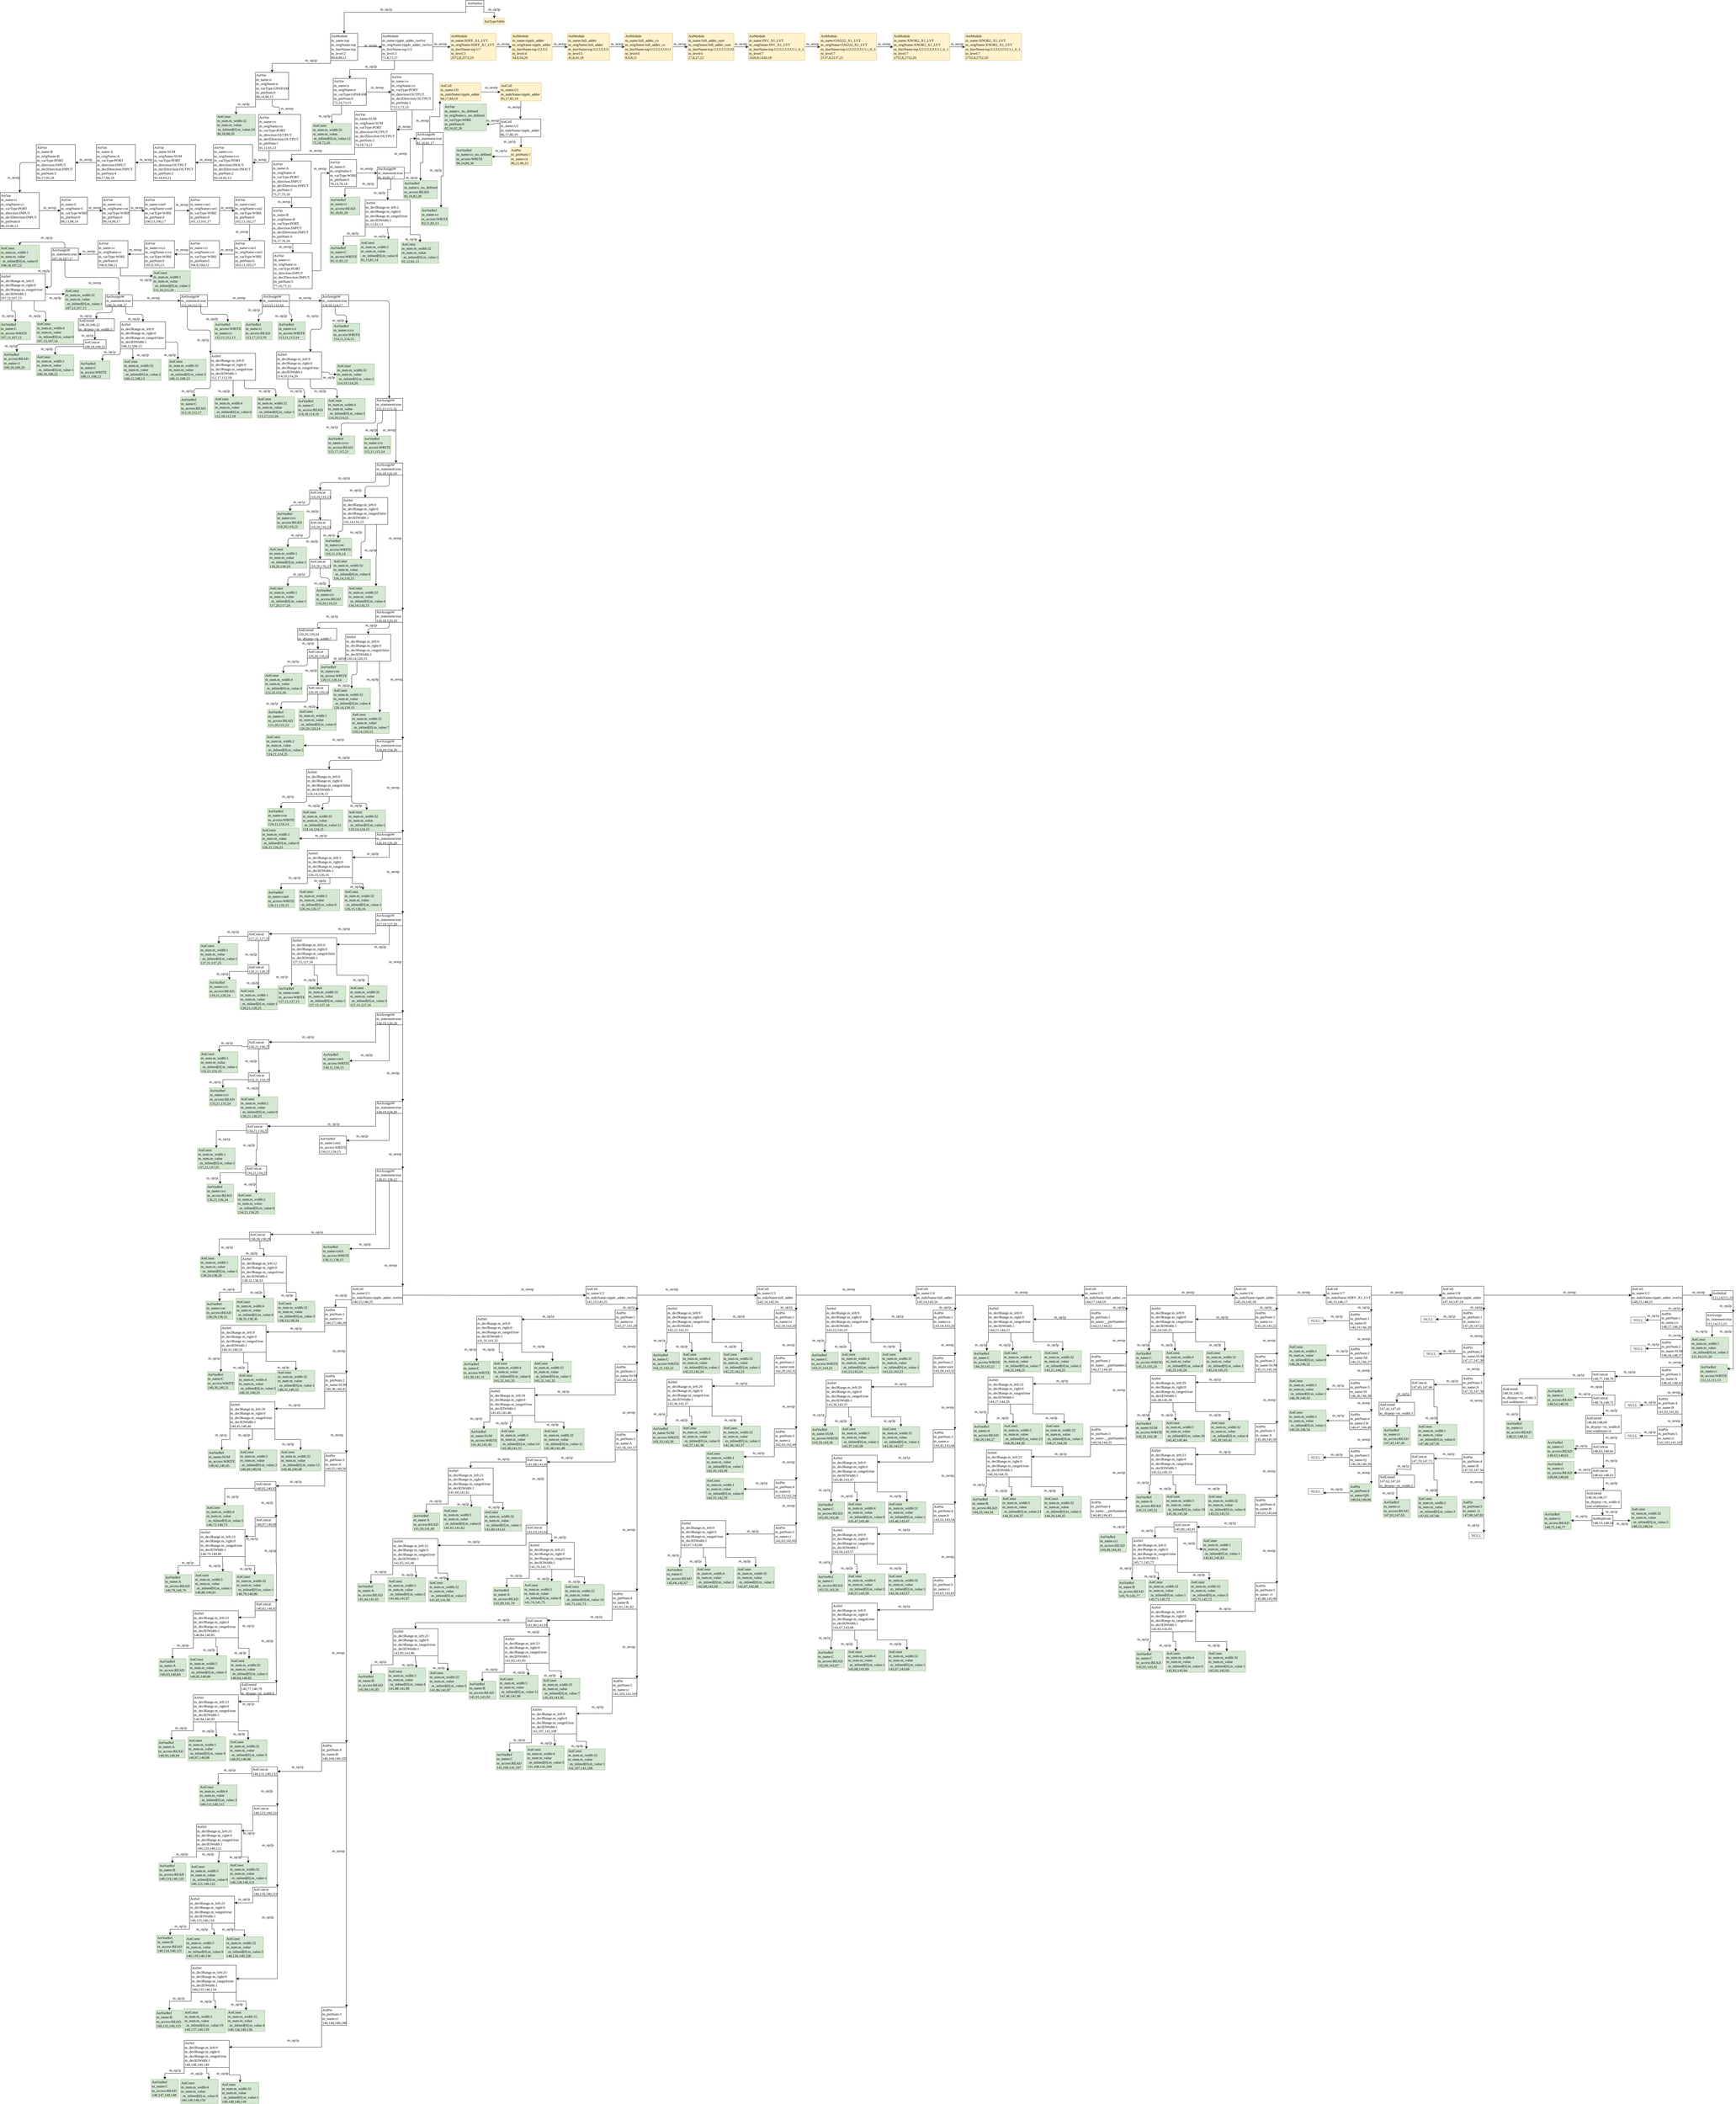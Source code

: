 <mxfile version="17.4.2" type="device"><diagram id="yVQCSrc8T_bdIJuy-pv2" name="Page-1"><mxGraphModel dx="2523" dy="895" grid="1" gridSize="10" guides="1" tooltips="1" connect="1" arrows="1" fold="1" page="1" pageScale="1" pageWidth="850" pageHeight="1100" math="0" shadow="0"><root><mxCell id="0"/><mxCell id="1" parent="0"/><mxCell id="0x8PA6r_OpROdG39TFGw-7" style="edgeStyle=orthogonalEdgeStyle;rounded=0;orthogonalLoop=1;jettySize=auto;html=1;exitX=1;exitY=1;exitDx=0;exitDy=0;entryX=0.5;entryY=0;entryDx=0;entryDy=0;fontFamily=Times New Roman;" parent="1" source="0x8PA6r_OpROdG39TFGw-1" target="0x8PA6r_OpROdG39TFGw-6" edge="1"><mxGeometry relative="1" as="geometry"/></mxCell><mxCell id="0x8PA6r_OpROdG39TFGw-9" style="edgeStyle=orthogonalEdgeStyle;rounded=0;orthogonalLoop=1;jettySize=auto;html=1;exitX=0;exitY=1;exitDx=0;exitDy=0;fontFamily=Times New Roman;" parent="1" source="0x8PA6r_OpROdG39TFGw-1" target="0x8PA6r_OpROdG39TFGw-2" edge="1"><mxGeometry relative="1" as="geometry"><Array as="points"><mxPoint x="700" y="60"/><mxPoint x="295" y="60"/></Array></mxGeometry></mxCell><mxCell id="0x8PA6r_OpROdG39TFGw-1" value="AstNetlist" style="rounded=0;whiteSpace=wrap;html=1;fontFamily=Times New Roman;align=center;" parent="1" vertex="1"><mxGeometry x="700" y="20" width="60" height="20" as="geometry"/></mxCell><mxCell id="0x8PA6r_OpROdG39TFGw-19" style="edgeStyle=orthogonalEdgeStyle;rounded=0;orthogonalLoop=1;jettySize=auto;html=1;exitX=0;exitY=1;exitDx=0;exitDy=0;entryX=0.5;entryY=0;entryDx=0;entryDy=0;fontFamily=Times New Roman;" parent="1" source="0x8PA6r_OpROdG39TFGw-2" target="0x8PA6r_OpROdG39TFGw-11" edge="1"><mxGeometry relative="1" as="geometry"><Array as="points"><mxPoint x="250" y="230"/><mxPoint x="55" y="230"/></Array></mxGeometry></mxCell><mxCell id="R9AKvNqb0Ux3P6HaEdBA-862" style="edgeStyle=orthogonalEdgeStyle;rounded=0;orthogonalLoop=1;jettySize=auto;html=1;exitX=1;exitY=0.5;exitDx=0;exitDy=0;entryX=0;entryY=0.5;entryDx=0;entryDy=0;fontFamily=Times New Roman;" parent="1" source="0x8PA6r_OpROdG39TFGw-2" target="R9AKvNqb0Ux3P6HaEdBA-861" edge="1"><mxGeometry relative="1" as="geometry"/></mxCell><mxCell id="0x8PA6r_OpROdG39TFGw-2" value="&lt;div&gt;AstModule&lt;/div&gt;&lt;div&gt;m_name:top&lt;/div&gt;&lt;div&gt;m_origName:top&lt;/div&gt;&lt;div&gt;m_hierName:top&lt;br&gt;&lt;/div&gt;&lt;div&gt;m_level:2&lt;br&gt;&lt;/div&gt;&lt;div&gt;89,8,89,11&lt;br&gt;&lt;/div&gt;" style="rounded=0;whiteSpace=wrap;html=1;fontFamily=Times New Roman;align=left;" parent="1" vertex="1"><mxGeometry x="250" y="130" width="90" height="90" as="geometry"/></mxCell><mxCell id="0x8PA6r_OpROdG39TFGw-5" value="m_op1p" style="text;html=1;strokeColor=none;fillColor=none;align=center;verticalAlign=middle;whiteSpace=wrap;rounded=0;fontFamily=Times New Roman;" parent="1" vertex="1"><mxGeometry x="410" y="40" width="50" height="20" as="geometry"/></mxCell><mxCell id="0x8PA6r_OpROdG39TFGw-6" value="AstTypeTable" style="rounded=0;whiteSpace=wrap;html=1;fontFamily=Times New Roman;fillColor=#fff2cc;strokeColor=#d6b656;" parent="1" vertex="1"><mxGeometry x="760" y="80" width="70" height="20" as="geometry"/></mxCell><mxCell id="0x8PA6r_OpROdG39TFGw-8" value="m_op3p" style="text;html=1;strokeColor=none;fillColor=none;align=center;verticalAlign=middle;whiteSpace=wrap;rounded=0;fontFamily=Times New Roman;" parent="1" vertex="1"><mxGeometry x="770" y="40" width="50" height="20" as="geometry"/></mxCell><mxCell id="0x8PA6r_OpROdG39TFGw-21" style="edgeStyle=orthogonalEdgeStyle;rounded=0;orthogonalLoop=1;jettySize=auto;html=1;exitX=0;exitY=1;exitDx=0;exitDy=0;entryX=0.5;entryY=0;entryDx=0;entryDy=0;fontFamily=Times New Roman;" parent="1" source="0x8PA6r_OpROdG39TFGw-11" target="0x8PA6r_OpROdG39TFGw-18" edge="1"><mxGeometry relative="1" as="geometry"/></mxCell><mxCell id="0x8PA6r_OpROdG39TFGw-26" style="edgeStyle=orthogonalEdgeStyle;curved=0;rounded=1;sketch=0;orthogonalLoop=1;jettySize=auto;html=1;exitX=0.5;exitY=1;exitDx=0;exitDy=0;fontFamily=Times New Roman;" parent="1" source="0x8PA6r_OpROdG39TFGw-11" target="0x8PA6r_OpROdG39TFGw-25" edge="1"><mxGeometry relative="1" as="geometry"/></mxCell><mxCell id="0x8PA6r_OpROdG39TFGw-11" value="&lt;div&gt;AstVar&lt;/div&gt;&lt;div&gt;m_name:n&lt;/div&gt;&lt;div&gt;m_origName:n&lt;/div&gt;&lt;div&gt;m_varType:GPARAM&lt;/div&gt;&lt;div&gt;m_pinNum:0&lt;br&gt;&lt;/div&gt;&lt;div&gt;90,14,90,15&lt;br&gt;&lt;/div&gt;" style="rounded=0;whiteSpace=wrap;html=1;fontFamily=Times New Roman;align=left;" parent="1" vertex="1"><mxGeometry y="260" width="110" height="90" as="geometry"/></mxCell><mxCell id="0x8PA6r_OpROdG39TFGw-14" value="m_op2p" style="text;html=1;strokeColor=none;fillColor=none;align=center;verticalAlign=middle;whiteSpace=wrap;rounded=0;fontFamily=Times New Roman;" parent="1" vertex="1"><mxGeometry x="160" y="210" width="50" height="20" as="geometry"/></mxCell><mxCell id="0x8PA6r_OpROdG39TFGw-18" value="&lt;div&gt;AstConst&lt;/div&gt;&lt;div&gt;m_num.m_width:32&lt;/div&gt;&lt;div&gt;m_num.m_value.&lt;/div&gt;&lt;div&gt;&amp;nbsp;m_inlined[0].m_value:24&lt;br&gt;&lt;/div&gt;&lt;div&gt;90,18,90,20&lt;br&gt;&lt;/div&gt;" style="rounded=0;whiteSpace=wrap;html=1;fontFamily=Times New Roman;align=left;fillColor=#d5e8d4;strokeColor=#82b366;" parent="1" vertex="1"><mxGeometry x="-130" y="400" width="130" height="70" as="geometry"/></mxCell><mxCell id="0x8PA6r_OpROdG39TFGw-22" value="&lt;div&gt;m_op3p&lt;/div&gt;" style="text;html=1;strokeColor=none;fillColor=none;align=center;verticalAlign=middle;whiteSpace=wrap;rounded=0;fontFamily=Times New Roman;" parent="1" vertex="1"><mxGeometry x="-60" y="360" width="40" height="10" as="geometry"/></mxCell><mxCell id="0x8PA6r_OpROdG39TFGw-30" style="edgeStyle=orthogonalEdgeStyle;curved=0;rounded=1;sketch=0;orthogonalLoop=1;jettySize=auto;html=1;exitX=0.25;exitY=1;exitDx=0;exitDy=0;fontFamily=Times New Roman;" parent="1" source="0x8PA6r_OpROdG39TFGw-25" target="0x8PA6r_OpROdG39TFGw-29" edge="1"><mxGeometry relative="1" as="geometry"/></mxCell><mxCell id="0x8PA6r_OpROdG39TFGw-25" value="&lt;div&gt;AstVar&lt;/div&gt;&lt;div&gt;m_name:co&lt;/div&gt;&lt;div&gt;m_origName:co&lt;/div&gt;&lt;div&gt;m_varType:PORT&lt;/div&gt;&lt;div&gt;m_direction:OUTPUT&lt;/div&gt;&lt;div&gt;m_declDirection:OUTPUT&lt;/div&gt;&lt;div&gt;m_pinNum:1&lt;/div&gt;&lt;div&gt;91,11,91,13&lt;br&gt;&lt;/div&gt;" style="rounded=0;whiteSpace=wrap;html=1;fontFamily=Times New Roman;align=left;" parent="1" vertex="1"><mxGeometry x="10" y="400" width="140" height="120" as="geometry"/></mxCell><mxCell id="0x8PA6r_OpROdG39TFGw-27" value="m_nextp" style="text;html=1;strokeColor=none;fillColor=none;align=center;verticalAlign=middle;whiteSpace=wrap;rounded=0;sketch=0;fontFamily=Times New Roman;" parent="1" vertex="1"><mxGeometry x="80" y="370" width="50" height="20" as="geometry"/></mxCell><mxCell id="0x8PA6r_OpROdG39TFGw-33" style="edgeStyle=orthogonalEdgeStyle;curved=0;rounded=1;sketch=0;orthogonalLoop=1;jettySize=auto;html=1;exitX=0;exitY=0.5;exitDx=0;exitDy=0;entryX=1;entryY=0.5;entryDx=0;entryDy=0;fontFamily=Times New Roman;" parent="1" source="0x8PA6r_OpROdG39TFGw-29" target="0x8PA6r_OpROdG39TFGw-32" edge="1"><mxGeometry relative="1" as="geometry"/></mxCell><mxCell id="0x8PA6r_OpROdG39TFGw-29" value="&lt;div&gt;AstVar&lt;/div&gt;&lt;div&gt;m_name:cco&lt;/div&gt;&lt;div&gt;m_origName:cco&lt;/div&gt;&lt;div&gt;m_varType:PORT&lt;/div&gt;&lt;div&gt;m_direction:INOUT&lt;/div&gt;&lt;div&gt;m_declDirection:INOUT&lt;/div&gt;&lt;div&gt;m_pinNum:2&lt;/div&gt;&lt;div&gt;92,10,92,13&lt;br&gt;&lt;/div&gt;" style="rounded=0;whiteSpace=wrap;html=1;fontFamily=Times New Roman;align=left;" parent="1" vertex="1"><mxGeometry x="-140" y="500" width="130" height="120" as="geometry"/></mxCell><mxCell id="0x8PA6r_OpROdG39TFGw-31" value="m_nextp" style="text;html=1;strokeColor=none;fillColor=none;align=center;verticalAlign=middle;whiteSpace=wrap;rounded=0;sketch=0;fontFamily=Times New Roman;" parent="1" vertex="1"><mxGeometry x="-10" y="540" width="50" height="20" as="geometry"/></mxCell><mxCell id="0x8PA6r_OpROdG39TFGw-53" style="edgeStyle=orthogonalEdgeStyle;curved=0;rounded=1;sketch=0;orthogonalLoop=1;jettySize=auto;html=1;exitX=0;exitY=0.5;exitDx=0;exitDy=0;entryX=1;entryY=0.5;entryDx=0;entryDy=0;fontFamily=Times New Roman;" parent="1" source="0x8PA6r_OpROdG39TFGw-32" target="0x8PA6r_OpROdG39TFGw-37" edge="1"><mxGeometry relative="1" as="geometry"/></mxCell><mxCell id="0x8PA6r_OpROdG39TFGw-32" value="&lt;div&gt;AstVar&lt;/div&gt;&lt;div&gt;m_name:SUM&lt;/div&gt;&lt;div&gt;m_origName:SUM&lt;/div&gt;&lt;div&gt;m_varType:PORT&lt;/div&gt;&lt;div&gt;m_direction:OUTPUT&lt;/div&gt;&lt;div&gt;m_declDirection:OUTPUT&lt;/div&gt;&lt;div&gt;m_pinNum:3&lt;/div&gt;&lt;div&gt;93,18,93,21&lt;br&gt;&lt;/div&gt;" style="rounded=0;whiteSpace=wrap;html=1;fontFamily=Times New Roman;align=left;" parent="1" vertex="1"><mxGeometry x="-340" y="500" width="140" height="120" as="geometry"/></mxCell><mxCell id="0x8PA6r_OpROdG39TFGw-34" style="edgeStyle=orthogonalEdgeStyle;curved=0;rounded=1;sketch=0;orthogonalLoop=1;jettySize=auto;html=1;exitX=0.5;exitY=1;exitDx=0;exitDy=0;fontFamily=Times New Roman;" parent="1" source="0x8PA6r_OpROdG39TFGw-31" target="0x8PA6r_OpROdG39TFGw-31" edge="1"><mxGeometry relative="1" as="geometry"/></mxCell><mxCell id="0x8PA6r_OpROdG39TFGw-35" value="m_nextp" style="text;html=1;strokeColor=none;fillColor=none;align=center;verticalAlign=middle;whiteSpace=wrap;rounded=0;sketch=0;fontFamily=Times New Roman;" parent="1" vertex="1"><mxGeometry x="-190" y="540" width="50" height="20" as="geometry"/></mxCell><mxCell id="0x8PA6r_OpROdG39TFGw-44" style="edgeStyle=orthogonalEdgeStyle;curved=0;rounded=1;sketch=0;orthogonalLoop=1;jettySize=auto;html=1;exitX=0;exitY=0.5;exitDx=0;exitDy=0;entryX=1;entryY=0.5;entryDx=0;entryDy=0;fontFamily=Times New Roman;" parent="1" source="0x8PA6r_OpROdG39TFGw-37" target="0x8PA6r_OpROdG39TFGw-38" edge="1"><mxGeometry relative="1" as="geometry"/></mxCell><mxCell id="0x8PA6r_OpROdG39TFGw-37" value="&lt;div&gt;AstVar&lt;/div&gt;&lt;div&gt;m_name:A&lt;/div&gt;&lt;div&gt;m_origName:A&lt;/div&gt;&lt;div&gt;m_varType:PORT&lt;/div&gt;&lt;div&gt;m_direction:INPUT&lt;/div&gt;&lt;div&gt;m_declDirection:INPUT&lt;/div&gt;&lt;div&gt;m_pinNum:4&lt;/div&gt;&lt;div&gt;94,17,94,18&lt;br&gt;&lt;/div&gt;" style="rounded=0;whiteSpace=wrap;html=1;fontFamily=Times New Roman;align=left;" parent="1" vertex="1"><mxGeometry x="-530" y="500" width="130" height="120" as="geometry"/></mxCell><mxCell id="0x8PA6r_OpROdG39TFGw-48" style="edgeStyle=orthogonalEdgeStyle;curved=0;rounded=1;sketch=0;orthogonalLoop=1;jettySize=auto;html=1;exitX=0;exitY=0.5;exitDx=0;exitDy=0;fontFamily=Times New Roman;" parent="1" source="0x8PA6r_OpROdG39TFGw-38" target="0x8PA6r_OpROdG39TFGw-47" edge="1"><mxGeometry relative="1" as="geometry"/></mxCell><mxCell id="0x8PA6r_OpROdG39TFGw-38" value="&lt;div&gt;AstVar&lt;/div&gt;&lt;div&gt;m_name:B&lt;/div&gt;&lt;div&gt;m_origName:B&lt;/div&gt;&lt;div&gt;m_varType:PORT&lt;/div&gt;&lt;div&gt;m_direction:INPUT&lt;/div&gt;&lt;div&gt;m_declDirection:INPUT&lt;/div&gt;&lt;div&gt;m_pinNum:5&lt;/div&gt;&lt;div&gt;95,17,95,18&lt;br&gt;&lt;/div&gt;" style="rounded=0;whiteSpace=wrap;html=1;fontFamily=Times New Roman;align=left;" parent="1" vertex="1"><mxGeometry x="-730" y="500" width="130" height="120" as="geometry"/></mxCell><mxCell id="0x8PA6r_OpROdG39TFGw-40" value="m_nextp" style="text;html=1;strokeColor=none;fillColor=none;align=center;verticalAlign=middle;whiteSpace=wrap;rounded=0;sketch=0;fontFamily=Times New Roman;" parent="1" vertex="1"><mxGeometry x="-390" y="540" width="50" height="20" as="geometry"/></mxCell><mxCell id="0x8PA6r_OpROdG39TFGw-42" value="m_nextp" style="text;html=1;strokeColor=none;fillColor=none;align=center;verticalAlign=middle;whiteSpace=wrap;rounded=0;sketch=0;fontFamily=Times New Roman;" parent="1" vertex="1"><mxGeometry x="-590" y="540" width="50" height="20" as="geometry"/></mxCell><mxCell id="0x8PA6r_OpROdG39TFGw-51" style="edgeStyle=orthogonalEdgeStyle;curved=0;rounded=1;sketch=0;orthogonalLoop=1;jettySize=auto;html=1;exitX=1;exitY=0.5;exitDx=0;exitDy=0;entryX=0;entryY=0.5;entryDx=0;entryDy=0;fontFamily=Times New Roman;" parent="1" source="0x8PA6r_OpROdG39TFGw-47" target="0x8PA6r_OpROdG39TFGw-50" edge="1"><mxGeometry relative="1" as="geometry"/></mxCell><mxCell id="0x8PA6r_OpROdG39TFGw-47" value="&lt;div&gt;AstVar&lt;/div&gt;&lt;div&gt;m_name:ci&lt;/div&gt;&lt;div&gt;m_origName:ci&lt;/div&gt;&lt;div&gt;m_varType:PORT&lt;/div&gt;&lt;div&gt;m_direction:INPUT&lt;/div&gt;&lt;div&gt;m_declDirection:INPUT&lt;/div&gt;&lt;div&gt;m_pinNum:6&lt;/div&gt;&lt;div&gt;96,10,96,12&lt;br&gt;&lt;/div&gt;" style="rounded=0;whiteSpace=wrap;html=1;fontFamily=Times New Roman;align=left;" parent="1" vertex="1"><mxGeometry x="-850" y="660" width="130" height="120" as="geometry"/></mxCell><mxCell id="0x8PA6r_OpROdG39TFGw-49" value="m_nextp" style="text;html=1;strokeColor=none;fillColor=none;align=center;verticalAlign=middle;whiteSpace=wrap;rounded=0;sketch=0;fontFamily=Times New Roman;" parent="1" vertex="1"><mxGeometry x="-830" y="600" width="50" height="20" as="geometry"/></mxCell><mxCell id="0x8PA6r_OpROdG39TFGw-56" style="edgeStyle=orthogonalEdgeStyle;curved=0;rounded=1;sketch=0;orthogonalLoop=1;jettySize=auto;html=1;exitX=1;exitY=0.5;exitDx=0;exitDy=0;entryX=0;entryY=0.5;entryDx=0;entryDy=0;fontFamily=Times New Roman;" parent="1" source="0x8PA6r_OpROdG39TFGw-50" target="0x8PA6r_OpROdG39TFGw-55" edge="1"><mxGeometry relative="1" as="geometry"/></mxCell><mxCell id="0x8PA6r_OpROdG39TFGw-50" value="&lt;div&gt;AstVar&lt;/div&gt;&lt;div&gt;m_name:C&lt;/div&gt;&lt;div&gt;m_origName:C&lt;/div&gt;&lt;div&gt;m_varType:WIRE&lt;/div&gt;&lt;div&gt;m_pinNum:0&lt;/div&gt;&lt;div&gt;98,13,98,14&lt;br&gt;&lt;/div&gt;" style="rounded=0;whiteSpace=wrap;html=1;fontFamily=Times New Roman;align=left;" parent="1" vertex="1"><mxGeometry x="-650" y="675" width="90" height="90" as="geometry"/></mxCell><mxCell id="0x8PA6r_OpROdG39TFGw-52" value="m_nextp" style="text;html=1;strokeColor=none;fillColor=none;align=center;verticalAlign=middle;whiteSpace=wrap;rounded=0;sketch=0;fontFamily=Times New Roman;" parent="1" vertex="1"><mxGeometry x="-710" y="700" width="50" height="20" as="geometry"/></mxCell><mxCell id="0x8PA6r_OpROdG39TFGw-60" style="edgeStyle=orthogonalEdgeStyle;curved=0;rounded=1;sketch=0;orthogonalLoop=1;jettySize=auto;html=1;exitX=1;exitY=0.5;exitDx=0;exitDy=0;entryX=0;entryY=0.5;entryDx=0;entryDy=0;fontFamily=Times New Roman;" parent="1" source="0x8PA6r_OpROdG39TFGw-55" target="0x8PA6r_OpROdG39TFGw-59" edge="1"><mxGeometry relative="1" as="geometry"/></mxCell><mxCell id="0x8PA6r_OpROdG39TFGw-55" value="&lt;div&gt;AstVar&lt;/div&gt;&lt;div&gt;m_name:con&lt;/div&gt;&lt;div&gt;m_origName:con&lt;/div&gt;&lt;div&gt;m_varType:WIRE&lt;/div&gt;&lt;div&gt;m_pinNum:0&lt;/div&gt;&lt;div&gt;99,14,99,17&lt;br&gt;&lt;/div&gt;" style="rounded=0;whiteSpace=wrap;html=1;fontFamily=Times New Roman;align=left;" parent="1" vertex="1"><mxGeometry x="-510" y="675" width="90" height="90" as="geometry"/></mxCell><mxCell id="0x8PA6r_OpROdG39TFGw-57" value="m_nextp" style="text;html=1;strokeColor=none;fillColor=none;align=center;verticalAlign=middle;whiteSpace=wrap;rounded=0;sketch=0;fontFamily=Times New Roman;" parent="1" vertex="1"><mxGeometry x="-560" y="700" width="50" height="20" as="geometry"/></mxCell><mxCell id="0x8PA6r_OpROdG39TFGw-67" style="edgeStyle=orthogonalEdgeStyle;curved=0;rounded=1;sketch=0;orthogonalLoop=1;jettySize=auto;html=1;exitX=1;exitY=0.5;exitDx=0;exitDy=0;fontFamily=Times New Roman;" parent="1" source="0x8PA6r_OpROdG39TFGw-59" target="0x8PA6r_OpROdG39TFGw-62" edge="1"><mxGeometry relative="1" as="geometry"/></mxCell><mxCell id="0x8PA6r_OpROdG39TFGw-59" value="&lt;div&gt;AstVar&lt;/div&gt;&lt;div&gt;m_name:con0&lt;/div&gt;&lt;div&gt;m_origName:con0&lt;/div&gt;&lt;div&gt;m_varType:WIRE&lt;/div&gt;&lt;div&gt;m_pinNum:0&lt;/div&gt;&lt;div&gt;100,13,100,17&lt;br&gt;&lt;/div&gt;" style="rounded=0;whiteSpace=wrap;html=1;fontFamily=Times New Roman;align=left;" parent="1" vertex="1"><mxGeometry x="-370" y="675" width="100" height="90" as="geometry"/></mxCell><mxCell id="0x8PA6r_OpROdG39TFGw-61" value="m_nextp" style="text;html=1;strokeColor=none;fillColor=none;align=center;verticalAlign=middle;whiteSpace=wrap;rounded=0;sketch=0;fontFamily=Times New Roman;" parent="1" vertex="1"><mxGeometry x="-420" y="700" width="50" height="20" as="geometry"/></mxCell><mxCell id="0x8PA6r_OpROdG39TFGw-70" style="edgeStyle=orthogonalEdgeStyle;curved=0;rounded=1;sketch=0;orthogonalLoop=1;jettySize=auto;html=1;exitX=1;exitY=0.5;exitDx=0;exitDy=0;entryX=0;entryY=0.5;entryDx=0;entryDy=0;fontFamily=Times New Roman;" parent="1" source="0x8PA6r_OpROdG39TFGw-62" target="0x8PA6r_OpROdG39TFGw-68" edge="1"><mxGeometry relative="1" as="geometry"/></mxCell><mxCell id="0x8PA6r_OpROdG39TFGw-62" value="&lt;div&gt;AstVar&lt;/div&gt;&lt;div&gt;m_name:con1&lt;/div&gt;&lt;div&gt;m_origName:con1&lt;/div&gt;&lt;div&gt;m_varType:WIRE&lt;/div&gt;&lt;div&gt;m_pinNum:0&lt;/div&gt;&lt;div&gt;101,13,101,17&lt;br&gt;&lt;/div&gt;" style="rounded=0;whiteSpace=wrap;html=1;fontFamily=Times New Roman;align=left;" parent="1" vertex="1"><mxGeometry x="-220" y="675" width="100" height="90" as="geometry"/></mxCell><mxCell id="0x8PA6r_OpROdG39TFGw-65" value="" style="edgeStyle=orthogonalEdgeStyle;curved=0;rounded=1;sketch=0;orthogonalLoop=1;jettySize=auto;html=1;exitX=1;exitY=0.5;exitDx=0;exitDy=0;entryX=0;entryY=0.5;entryDx=0;entryDy=0;endArrow=none;fontFamily=Times New Roman;" parent="1" source="0x8PA6r_OpROdG39TFGw-59" edge="1"><mxGeometry relative="1" as="geometry"><mxPoint x="-270" y="720" as="sourcePoint"/><mxPoint x="-270" y="700" as="targetPoint"/></mxGeometry></mxCell><mxCell id="0x8PA6r_OpROdG39TFGw-66" value="m_nextp" style="text;html=1;strokeColor=none;fillColor=none;align=center;verticalAlign=middle;whiteSpace=wrap;rounded=0;sketch=0;fontFamily=Times New Roman;" parent="1" vertex="1"><mxGeometry x="-270" y="690" width="50" height="20" as="geometry"/></mxCell><mxCell id="0x8PA6r_OpROdG39TFGw-72" style="edgeStyle=orthogonalEdgeStyle;curved=0;rounded=1;sketch=0;orthogonalLoop=1;jettySize=auto;html=1;exitX=0.5;exitY=1;exitDx=0;exitDy=0;entryX=0.5;entryY=0;entryDx=0;entryDy=0;fontFamily=Times New Roman;" parent="1" source="0x8PA6r_OpROdG39TFGw-68" target="0x8PA6r_OpROdG39TFGw-69" edge="1"><mxGeometry relative="1" as="geometry"/></mxCell><mxCell id="0x8PA6r_OpROdG39TFGw-68" value="&lt;div&gt;AstVar&lt;/div&gt;&lt;div&gt;m_name:con2&lt;/div&gt;&lt;div&gt;m_origName:con2&lt;/div&gt;&lt;div&gt;m_varType:WIRE&lt;/div&gt;&lt;div&gt;m_pinNum:0&lt;/div&gt;&lt;div&gt;102,13,102,17&lt;br&gt;&lt;/div&gt;" style="rounded=0;whiteSpace=wrap;html=1;fontFamily=Times New Roman;align=left;" parent="1" vertex="1"><mxGeometry x="-70" y="675" width="100" height="90" as="geometry"/></mxCell><mxCell id="0x8PA6r_OpROdG39TFGw-77" style="edgeStyle=orthogonalEdgeStyle;curved=0;rounded=1;sketch=0;orthogonalLoop=1;jettySize=auto;html=1;exitX=0;exitY=0.5;exitDx=0;exitDy=0;fontFamily=Times New Roman;" parent="1" source="0x8PA6r_OpROdG39TFGw-69" target="0x8PA6r_OpROdG39TFGw-74" edge="1"><mxGeometry relative="1" as="geometry"/></mxCell><mxCell id="0x8PA6r_OpROdG39TFGw-69" value="&lt;div&gt;AstVar&lt;/div&gt;&lt;div&gt;m_name:con3&lt;/div&gt;&lt;div&gt;m_origName:con3&lt;/div&gt;&lt;div&gt;m_varType:WIRE&lt;/div&gt;&lt;div&gt;m_pinNum:0&lt;/div&gt;&lt;div&gt;103,13,103,17&lt;br&gt;&lt;/div&gt;" style="rounded=0;whiteSpace=wrap;html=1;fontFamily=Times New Roman;align=left;" parent="1" vertex="1"><mxGeometry x="-70" y="820" width="100" height="90" as="geometry"/></mxCell><mxCell id="0x8PA6r_OpROdG39TFGw-71" value="m_nextp" style="text;html=1;strokeColor=none;fillColor=none;align=center;verticalAlign=middle;whiteSpace=wrap;rounded=0;sketch=0;fontFamily=Times New Roman;" parent="1" vertex="1"><mxGeometry x="-120" y="700" width="50" height="20" as="geometry"/></mxCell><mxCell id="0x8PA6r_OpROdG39TFGw-73" value="m_nextp" style="text;html=1;strokeColor=none;fillColor=none;align=center;verticalAlign=middle;whiteSpace=wrap;rounded=0;sketch=0;fontFamily=Times New Roman;" parent="1" vertex="1"><mxGeometry x="-70" y="780" width="50" height="20" as="geometry"/></mxCell><mxCell id="0x8PA6r_OpROdG39TFGw-78" style="edgeStyle=orthogonalEdgeStyle;curved=0;rounded=1;sketch=0;orthogonalLoop=1;jettySize=auto;html=1;exitX=0;exitY=0.5;exitDx=0;exitDy=0;fontFamily=Times New Roman;" parent="1" source="0x8PA6r_OpROdG39TFGw-74" target="0x8PA6r_OpROdG39TFGw-75" edge="1"><mxGeometry relative="1" as="geometry"/></mxCell><mxCell id="0x8PA6r_OpROdG39TFGw-74" value="&lt;div&gt;AstVar&lt;/div&gt;&lt;div&gt;m_name:cci&lt;/div&gt;&lt;div&gt;m_origName:cci&lt;/div&gt;&lt;div&gt;m_varType:WIRE&lt;/div&gt;&lt;div&gt;m_pinNum:0&lt;/div&gt;&lt;div&gt;104,9,104,12&lt;br&gt;&lt;/div&gt;" style="rounded=0;whiteSpace=wrap;html=1;fontFamily=Times New Roman;align=left;" parent="1" vertex="1"><mxGeometry x="-220" y="820" width="100" height="90" as="geometry"/></mxCell><mxCell id="0x8PA6r_OpROdG39TFGw-79" style="edgeStyle=orthogonalEdgeStyle;curved=0;rounded=1;sketch=0;orthogonalLoop=1;jettySize=auto;html=1;exitX=0;exitY=0.5;exitDx=0;exitDy=0;entryX=1;entryY=0.5;entryDx=0;entryDy=0;fontFamily=Times New Roman;" parent="1" source="0x8PA6r_OpROdG39TFGw-75" target="0x8PA6r_OpROdG39TFGw-76" edge="1"><mxGeometry relative="1" as="geometry"/></mxCell><mxCell id="0x8PA6r_OpROdG39TFGw-75" value="&lt;div&gt;AstVar&lt;/div&gt;&lt;div&gt;m_name:ccco&lt;/div&gt;&lt;div&gt;m_origName:ccco&lt;/div&gt;&lt;div&gt;m_varType:WIRE&lt;/div&gt;&lt;div&gt;m_pinNum:0&lt;/div&gt;&lt;div&gt;105,9,105,13&lt;br&gt;&lt;/div&gt;" style="rounded=0;whiteSpace=wrap;html=1;fontFamily=Times New Roman;align=left;" parent="1" vertex="1"><mxGeometry x="-370" y="820" width="100" height="90" as="geometry"/></mxCell><mxCell id="0x8PA6r_OpROdG39TFGw-84" style="edgeStyle=orthogonalEdgeStyle;curved=0;rounded=1;sketch=0;orthogonalLoop=1;jettySize=auto;html=1;exitX=0;exitY=0.5;exitDx=0;exitDy=0;entryX=1;entryY=0.5;entryDx=0;entryDy=0;fontFamily=Times New Roman;" parent="1" source="0x8PA6r_OpROdG39TFGw-76" target="0x8PA6r_OpROdG39TFGw-83" edge="1"><mxGeometry relative="1" as="geometry"/></mxCell><mxCell id="R9AKvNqb0Ux3P6HaEdBA-894" style="edgeStyle=orthogonalEdgeStyle;rounded=0;orthogonalLoop=1;jettySize=auto;html=1;exitX=0.75;exitY=1;exitDx=0;exitDy=0;entryX=0;entryY=0.25;entryDx=0;entryDy=0;fontFamily=Times New Roman;" parent="1" source="0x8PA6r_OpROdG39TFGw-76" target="R9AKvNqb0Ux3P6HaEdBA-893" edge="1"><mxGeometry relative="1" as="geometry"/></mxCell><mxCell id="0x8PA6r_OpROdG39TFGw-76" value="&lt;div&gt;AstVar&lt;/div&gt;&lt;div&gt;m_name:cc&lt;/div&gt;&lt;div&gt;m_origName:cc&lt;/div&gt;&lt;div&gt;m_varType:WIRE&lt;/div&gt;&lt;div&gt;m_pinNum:0&lt;/div&gt;&lt;div&gt;106,9,106,11&lt;br&gt;&lt;/div&gt;" style="rounded=0;whiteSpace=wrap;html=1;fontFamily=Times New Roman;align=left;" parent="1" vertex="1"><mxGeometry x="-525" y="820" width="100" height="90" as="geometry"/></mxCell><mxCell id="0x8PA6r_OpROdG39TFGw-80" value="m_nextp" style="text;html=1;strokeColor=none;fillColor=none;align=center;verticalAlign=middle;whiteSpace=wrap;rounded=0;sketch=0;fontFamily=Times New Roman;" parent="1" vertex="1"><mxGeometry x="-120" y="840" width="50" height="20" as="geometry"/></mxCell><mxCell id="0x8PA6r_OpROdG39TFGw-81" value="m_nextp" style="text;html=1;strokeColor=none;fillColor=none;align=center;verticalAlign=middle;whiteSpace=wrap;rounded=0;sketch=0;fontFamily=Times New Roman;" parent="1" vertex="1"><mxGeometry x="-270" y="840" width="50" height="20" as="geometry"/></mxCell><mxCell id="0x8PA6r_OpROdG39TFGw-82" value="m_nextp" style="text;html=1;strokeColor=none;fillColor=none;align=center;verticalAlign=middle;whiteSpace=wrap;rounded=0;sketch=0;fontFamily=Times New Roman;" parent="1" vertex="1"><mxGeometry x="-425" y="840" width="50" height="20" as="geometry"/></mxCell><mxCell id="0x8PA6r_OpROdG39TFGw-87" style="edgeStyle=orthogonalEdgeStyle;curved=0;rounded=1;sketch=0;orthogonalLoop=1;jettySize=auto;html=1;exitX=0.5;exitY=0;exitDx=0;exitDy=0;entryX=0.5;entryY=0;entryDx=0;entryDy=0;fontFamily=Times New Roman;" parent="1" source="0x8PA6r_OpROdG39TFGw-83" target="0x8PA6r_OpROdG39TFGw-86" edge="1"><mxGeometry relative="1" as="geometry"/></mxCell><mxCell id="0x8PA6r_OpROdG39TFGw-90" style="edgeStyle=orthogonalEdgeStyle;curved=0;rounded=1;sketch=0;orthogonalLoop=1;jettySize=auto;html=1;exitX=0;exitY=1;exitDx=0;exitDy=0;entryX=1;entryY=0.5;entryDx=0;entryDy=0;fontFamily=Times New Roman;" parent="1" source="0x8PA6r_OpROdG39TFGw-83" target="0x8PA6r_OpROdG39TFGw-89" edge="1"><mxGeometry relative="1" as="geometry"/></mxCell><mxCell id="0x8PA6r_OpROdG39TFGw-106" style="edgeStyle=orthogonalEdgeStyle;curved=0;rounded=1;sketch=0;orthogonalLoop=1;jettySize=auto;html=1;exitX=0.5;exitY=1;exitDx=0;exitDy=0;entryX=0.5;entryY=0;entryDx=0;entryDy=0;fontFamily=Times New Roman;" parent="1" source="0x8PA6r_OpROdG39TFGw-83" target="0x8PA6r_OpROdG39TFGw-105" edge="1"><mxGeometry relative="1" as="geometry"/></mxCell><mxCell id="0x8PA6r_OpROdG39TFGw-83" value="&lt;div&gt;AstAssignW&lt;/div&gt;&lt;div&gt;m_statement:true&lt;/div&gt;&lt;div&gt;107,16,107,17&lt;br&gt;&lt;/div&gt;" style="rounded=0;whiteSpace=wrap;html=1;sketch=0;align=left;fontFamily=Times New Roman;" parent="1" vertex="1"><mxGeometry x="-680" y="845" width="90" height="40" as="geometry"/></mxCell><mxCell id="0x8PA6r_OpROdG39TFGw-85" value="m_nextp" style="text;html=1;strokeColor=none;fillColor=none;align=center;verticalAlign=middle;whiteSpace=wrap;rounded=0;sketch=0;fontFamily=Times New Roman;" parent="1" vertex="1"><mxGeometry x="-580" y="845" width="50" height="20" as="geometry"/></mxCell><mxCell id="0x8PA6r_OpROdG39TFGw-86" value="&lt;div&gt;AstConst&lt;/div&gt;&lt;div&gt;m_num.m_width:1&lt;/div&gt;&lt;div&gt;m_num.m_value&lt;/div&gt;&lt;div&gt;&amp;nbsp;.m_inlined[0].m_value:0&lt;br&gt;&lt;/div&gt;&lt;div&gt;108,18,107,22&lt;br&gt;&lt;/div&gt;" style="rounded=0;whiteSpace=wrap;html=1;sketch=0;align=left;fontFamily=Times New Roman;fillColor=#d5e8d4;strokeColor=#82b366;" parent="1" vertex="1"><mxGeometry x="-850" y="835" width="130" height="75" as="geometry"/></mxCell><mxCell id="0x8PA6r_OpROdG39TFGw-88" value="m_op1p" style="text;html=1;strokeColor=none;fillColor=none;align=center;verticalAlign=middle;whiteSpace=wrap;rounded=0;sketch=0;fontFamily=Times New Roman;" parent="1" vertex="1"><mxGeometry x="-720" y="800" width="50" height="20" as="geometry"/></mxCell><mxCell id="0x8PA6r_OpROdG39TFGw-98" style="edgeStyle=orthogonalEdgeStyle;curved=0;rounded=1;sketch=0;orthogonalLoop=1;jettySize=auto;html=1;exitX=0.25;exitY=1;exitDx=0;exitDy=0;fontFamily=Times New Roman;" parent="1" source="0x8PA6r_OpROdG39TFGw-89" target="0x8PA6r_OpROdG39TFGw-92" edge="1"><mxGeometry relative="1" as="geometry"/></mxCell><mxCell id="0x8PA6r_OpROdG39TFGw-111" style="edgeStyle=orthogonalEdgeStyle;curved=0;rounded=1;sketch=0;orthogonalLoop=1;jettySize=auto;html=1;exitX=0.75;exitY=1;exitDx=0;exitDy=0;entryX=0.25;entryY=0;entryDx=0;entryDy=0;fontFamily=Times New Roman;" parent="1" source="0x8PA6r_OpROdG39TFGw-89" target="0x8PA6r_OpROdG39TFGw-96" edge="1"><mxGeometry relative="1" as="geometry"/></mxCell><mxCell id="0x8PA6r_OpROdG39TFGw-113" style="edgeStyle=orthogonalEdgeStyle;curved=0;rounded=1;sketch=0;orthogonalLoop=1;jettySize=auto;html=1;exitX=1;exitY=0.75;exitDx=0;exitDy=0;entryX=0;entryY=0.25;entryDx=0;entryDy=0;fontFamily=Times New Roman;" parent="1" source="0x8PA6r_OpROdG39TFGw-89" target="0x8PA6r_OpROdG39TFGw-101" edge="1"><mxGeometry relative="1" as="geometry"/></mxCell><mxCell id="0x8PA6r_OpROdG39TFGw-89" value="&lt;div&gt;AstSel&lt;/div&gt;&lt;div&gt;m_declRange.m_left:9&lt;/div&gt;&lt;div&gt;m_declRange.m_right:0&lt;/div&gt;&lt;div&gt;m_declRange.m_ranged:true&lt;/div&gt;&lt;div&gt;m_declElWidth:1&lt;/div&gt;&lt;div&gt;107,12,107,13&lt;br&gt;&lt;/div&gt;" style="rounded=0;whiteSpace=wrap;html=1;sketch=0;align=left;fontFamily=Times New Roman;" parent="1" vertex="1"><mxGeometry x="-850" y="930" width="150" height="90" as="geometry"/></mxCell><mxCell id="0x8PA6r_OpROdG39TFGw-91" value="m_op2p" style="text;html=1;strokeColor=none;fillColor=none;align=center;verticalAlign=middle;whiteSpace=wrap;rounded=0;sketch=0;fontFamily=Times New Roman;" parent="1" vertex="1"><mxGeometry x="-730" y="910" width="50" height="20" as="geometry"/></mxCell><mxCell id="0x8PA6r_OpROdG39TFGw-92" value="&lt;div&gt;AstVarRef&lt;/div&gt;&lt;div&gt;m_name:C&lt;/div&gt;&lt;div&gt;m_access:WRITE&lt;br&gt;&lt;/div&gt;&lt;div&gt;107,11,107,12&lt;br&gt;&lt;/div&gt;" style="rounded=0;whiteSpace=wrap;html=1;sketch=0;fontFamily=Times New Roman;align=left;fillColor=#d5e8d4;strokeColor=#82b366;" parent="1" vertex="1"><mxGeometry x="-850" y="1090" width="100" height="60" as="geometry"/></mxCell><mxCell id="0x8PA6r_OpROdG39TFGw-95" value="m_op1p" style="text;html=1;strokeColor=none;fillColor=none;align=center;verticalAlign=middle;whiteSpace=wrap;rounded=0;sketch=0;fontFamily=Times New Roman;" parent="1" vertex="1"><mxGeometry x="-850" y="1060" width="50" height="20" as="geometry"/></mxCell><mxCell id="0x8PA6r_OpROdG39TFGw-96" value="&lt;div&gt;AstConst&lt;/div&gt;&lt;div&gt;m_num.m_width:4&lt;br&gt;&lt;/div&gt;&lt;div&gt;m_num.m_value&lt;/div&gt;&lt;div&gt;&amp;nbsp;.m_inlined[0].m_value:0&lt;/div&gt;&lt;div&gt;107,13,107,14&lt;br&gt;&lt;/div&gt;" style="rounded=0;whiteSpace=wrap;html=1;sketch=0;fontFamily=Times New Roman;align=left;fillColor=#d5e8d4;strokeColor=#82b366;" parent="1" vertex="1"><mxGeometry x="-730" y="1090" width="125" height="70" as="geometry"/></mxCell><mxCell id="0x8PA6r_OpROdG39TFGw-97" value="m_op2p" style="text;html=1;strokeColor=none;fillColor=none;align=center;verticalAlign=middle;whiteSpace=wrap;rounded=0;sketch=0;fontFamily=Times New Roman;" parent="1" vertex="1"><mxGeometry x="-760" y="1060" width="50" height="20" as="geometry"/></mxCell><mxCell id="0x8PA6r_OpROdG39TFGw-101" value="&lt;div&gt;AstConst&lt;/div&gt;&lt;div&gt;m_num.m_width:32&lt;/div&gt;&lt;div&gt;m_num.m_value&lt;/div&gt;&lt;div&gt;&amp;nbsp;.m_inlined[0].m_value:1&lt;/div&gt;&lt;div&gt;107,12,107,13&lt;br&gt;&lt;/div&gt;" style="rounded=0;whiteSpace=wrap;html=1;sketch=0;fontFamily=Times New Roman;align=left;fillColor=#d5e8d4;strokeColor=#82b366;" parent="1" vertex="1"><mxGeometry x="-635" y="980" width="125" height="70" as="geometry"/></mxCell><mxCell id="0x8PA6r_OpROdG39TFGw-103" value="m_op3p" style="text;html=1;strokeColor=none;fillColor=none;align=center;verticalAlign=middle;whiteSpace=wrap;rounded=0;sketch=0;fontFamily=Times New Roman;" parent="1" vertex="1"><mxGeometry x="-692.5" y="1000" width="50" height="20" as="geometry"/></mxCell><mxCell id="0x8PA6r_OpROdG39TFGw-117" style="edgeStyle=orthogonalEdgeStyle;curved=0;rounded=1;sketch=0;orthogonalLoop=1;jettySize=auto;html=1;exitX=0.25;exitY=1;exitDx=0;exitDy=0;entryX=0.5;entryY=0;entryDx=0;entryDy=0;fontFamily=Times New Roman;" parent="1" source="0x8PA6r_OpROdG39TFGw-105" target="0x8PA6r_OpROdG39TFGw-116" edge="1"><mxGeometry relative="1" as="geometry"/></mxCell><mxCell id="0x8PA6r_OpROdG39TFGw-129" style="edgeStyle=orthogonalEdgeStyle;curved=0;rounded=1;sketch=0;orthogonalLoop=1;jettySize=auto;html=1;exitX=0.75;exitY=1;exitDx=0;exitDy=0;entryX=0.5;entryY=0;entryDx=0;entryDy=0;fontFamily=Times New Roman;" parent="1" source="0x8PA6r_OpROdG39TFGw-105" target="0x8PA6r_OpROdG39TFGw-128" edge="1"><mxGeometry relative="1" as="geometry"/></mxCell><mxCell id="0x8PA6r_OpROdG39TFGw-148" style="edgeStyle=orthogonalEdgeStyle;curved=0;rounded=1;sketch=0;orthogonalLoop=1;jettySize=auto;html=1;exitX=1;exitY=0.5;exitDx=0;exitDy=0;entryX=0;entryY=0.5;entryDx=0;entryDy=0;fontFamily=Times New Roman;" parent="1" source="0x8PA6r_OpROdG39TFGw-105" target="0x8PA6r_OpROdG39TFGw-147" edge="1"><mxGeometry relative="1" as="geometry"/></mxCell><mxCell id="0x8PA6r_OpROdG39TFGw-105" value="&lt;div&gt;AstAssignW&lt;/div&gt;&lt;div&gt;m_statement:true&lt;/div&gt;&lt;div&gt;108,16,108,17&lt;br&gt;&lt;/div&gt;" style="rounded=0;whiteSpace=wrap;html=1;sketch=0;align=left;fontFamily=Times New Roman;" parent="1" vertex="1"><mxGeometry x="-500" y="1000" width="90" height="40" as="geometry"/></mxCell><mxCell id="0x8PA6r_OpROdG39TFGw-107" value="m_nextp" style="text;html=1;strokeColor=none;fillColor=none;align=center;verticalAlign=middle;whiteSpace=wrap;rounded=0;sketch=0;fontFamily=Times New Roman;" parent="1" vertex="1"><mxGeometry x="-560" y="950" width="50" height="20" as="geometry"/></mxCell><mxCell id="0-kLLbrRLb5z_zmyYaI8-1" style="edgeStyle=orthogonalEdgeStyle;rounded=0;orthogonalLoop=1;jettySize=auto;html=1;exitX=0.5;exitY=1;exitDx=0;exitDy=0;entryX=0.5;entryY=0;entryDx=0;entryDy=0;" parent="1" source="0x8PA6r_OpROdG39TFGw-116" target="0x8PA6r_OpROdG39TFGw-119" edge="1"><mxGeometry relative="1" as="geometry"/></mxCell><mxCell id="0x8PA6r_OpROdG39TFGw-116" value="&lt;div&gt;AstExtend&lt;/div&gt;&lt;div&gt;108,18,108,22&lt;br&gt;&lt;/div&gt;&lt;div&gt;m_dtypep-&amp;gt;m_width:3&lt;br&gt;&lt;/div&gt;" style="rounded=0;whiteSpace=wrap;html=1;sketch=0;fontFamily=Times New Roman;align=left;" parent="1" vertex="1"><mxGeometry x="-590" y="1080" width="120" height="40" as="geometry"/></mxCell><mxCell id="0x8PA6r_OpROdG39TFGw-118" value="m_op1p" style="text;html=1;strokeColor=none;fillColor=none;align=center;verticalAlign=middle;whiteSpace=wrap;rounded=0;sketch=0;fontFamily=Times New Roman;" parent="1" vertex="1"><mxGeometry x="-590" y="1060" width="50" height="20" as="geometry"/></mxCell><mxCell id="0x8PA6r_OpROdG39TFGw-131" style="edgeStyle=orthogonalEdgeStyle;curved=0;rounded=1;sketch=0;orthogonalLoop=1;jettySize=auto;html=1;exitX=0;exitY=0.5;exitDx=0;exitDy=0;entryX=0.5;entryY=0;entryDx=0;entryDy=0;fontFamily=Times New Roman;" parent="1" source="0x8PA6r_OpROdG39TFGw-119" target="0x8PA6r_OpROdG39TFGw-122" edge="1"><mxGeometry relative="1" as="geometry"/></mxCell><mxCell id="0x8PA6r_OpROdG39TFGw-134" style="edgeStyle=orthogonalEdgeStyle;curved=0;rounded=1;sketch=0;orthogonalLoop=1;jettySize=auto;html=1;exitX=0;exitY=0.75;exitDx=0;exitDy=0;entryX=0.5;entryY=0;entryDx=0;entryDy=0;fontFamily=Times New Roman;" parent="1" source="0x8PA6r_OpROdG39TFGw-119" target="0x8PA6r_OpROdG39TFGw-125" edge="1"><mxGeometry relative="1" as="geometry"/></mxCell><mxCell id="0x8PA6r_OpROdG39TFGw-119" value="&lt;div&gt;AstConcat&lt;/div&gt;&lt;div&gt;108,18,108,22&lt;br&gt;&lt;/div&gt;" style="rounded=0;whiteSpace=wrap;html=1;sketch=0;fontFamily=Times New Roman;align=left;" parent="1" vertex="1"><mxGeometry x="-572.5" y="1150" width="75" height="30" as="geometry"/></mxCell><mxCell id="0x8PA6r_OpROdG39TFGw-121" value="m_op1p" style="text;html=1;strokeColor=none;fillColor=none;align=center;verticalAlign=middle;whiteSpace=wrap;rounded=0;sketch=0;fontFamily=Times New Roman;" parent="1" vertex="1"><mxGeometry x="-585" y="1125" width="50" height="20" as="geometry"/></mxCell><mxCell id="0x8PA6r_OpROdG39TFGw-122" value="&lt;div&gt;AstVarRef&lt;/div&gt;&lt;div&gt;m_access:READ&lt;/div&gt;&lt;div&gt;m_name:ci&lt;/div&gt;&lt;div&gt;109,18,109,20&lt;br&gt;&lt;/div&gt;" style="rounded=0;whiteSpace=wrap;html=1;sketch=0;fontFamily=Times New Roman;align=left;fillColor=#d5e8d4;strokeColor=#82b366;" parent="1" vertex="1"><mxGeometry x="-840" y="1190" width="90" height="60" as="geometry"/></mxCell><mxCell id="0x8PA6r_OpROdG39TFGw-124" value="m_op1p" style="text;html=1;strokeColor=none;fillColor=none;align=center;verticalAlign=middle;whiteSpace=wrap;rounded=0;sketch=0;fontFamily=Times New Roman;" parent="1" vertex="1"><mxGeometry x="-840" y="1160" width="50" height="20" as="geometry"/></mxCell><mxCell id="0x8PA6r_OpROdG39TFGw-125" value="&lt;div&gt;AstConst&lt;/div&gt;&lt;div&gt;m_num.m_width:1&lt;br&gt;&lt;/div&gt;&lt;div&gt;m_num.m_value&lt;/div&gt;&lt;div&gt;&amp;nbsp;.m_inlined[0].m_value:1&lt;/div&gt;&lt;div&gt;108,18,108,22&lt;br&gt;&lt;/div&gt;" style="rounded=0;whiteSpace=wrap;html=1;sketch=0;fontFamily=Times New Roman;align=left;fillColor=#d5e8d4;strokeColor=#82b366;" parent="1" vertex="1"><mxGeometry x="-730" y="1200" width="125" height="70" as="geometry"/></mxCell><mxCell id="0x8PA6r_OpROdG39TFGw-127" value="m_op2p" style="text;html=1;strokeColor=none;fillColor=none;align=center;verticalAlign=middle;whiteSpace=wrap;rounded=0;sketch=0;fontFamily=Times New Roman;" parent="1" vertex="1"><mxGeometry x="-720" y="1170" width="50" height="20" as="geometry"/></mxCell><mxCell id="0x8PA6r_OpROdG39TFGw-137" style="edgeStyle=orthogonalEdgeStyle;curved=0;rounded=1;sketch=0;orthogonalLoop=1;jettySize=auto;html=1;exitX=0;exitY=1;exitDx=0;exitDy=0;entryX=0.75;entryY=0;entryDx=0;entryDy=0;fontFamily=Times New Roman;" parent="1" source="0x8PA6r_OpROdG39TFGw-128" target="0x8PA6r_OpROdG39TFGw-136" edge="1"><mxGeometry relative="1" as="geometry"/></mxCell><mxCell id="0x8PA6r_OpROdG39TFGw-140" style="edgeStyle=orthogonalEdgeStyle;curved=0;rounded=1;sketch=0;orthogonalLoop=1;jettySize=auto;html=1;exitX=0.25;exitY=1;exitDx=0;exitDy=0;entryX=0.25;entryY=0;entryDx=0;entryDy=0;fontFamily=Times New Roman;" parent="1" source="0x8PA6r_OpROdG39TFGw-128" target="0x8PA6r_OpROdG39TFGw-139" edge="1"><mxGeometry relative="1" as="geometry"/></mxCell><mxCell id="0x8PA6r_OpROdG39TFGw-145" style="edgeStyle=orthogonalEdgeStyle;curved=0;rounded=1;sketch=0;orthogonalLoop=1;jettySize=auto;html=1;exitX=1;exitY=0.75;exitDx=0;exitDy=0;entryX=0.25;entryY=0;entryDx=0;entryDy=0;fontFamily=Times New Roman;" parent="1" source="0x8PA6r_OpROdG39TFGw-128" target="0x8PA6r_OpROdG39TFGw-143" edge="1"><mxGeometry relative="1" as="geometry"/></mxCell><mxCell id="0x8PA6r_OpROdG39TFGw-128" value="&lt;div&gt;AstSel&lt;/div&gt;&lt;div&gt;m_declRange.m_left:0&lt;/div&gt;&lt;div&gt;m_declRange.m_right:0&lt;/div&gt;&lt;div&gt;m_declRange.m_ranged:false&lt;/div&gt;&lt;div&gt;m_declElWidth:1&lt;/div&gt;&lt;div&gt;108,12,108,13&lt;br&gt;&lt;/div&gt;" style="rounded=0;whiteSpace=wrap;html=1;sketch=0;align=left;fontFamily=Times New Roman;" parent="1" vertex="1"><mxGeometry x="-450" y="1090" width="150" height="90" as="geometry"/></mxCell><mxCell id="0x8PA6r_OpROdG39TFGw-130" value="m_op2p" style="text;html=1;strokeColor=none;fillColor=none;align=center;verticalAlign=middle;whiteSpace=wrap;rounded=0;sketch=0;fontFamily=Times New Roman;" parent="1" vertex="1"><mxGeometry x="-430" y="1070" width="50" height="20" as="geometry"/></mxCell><mxCell id="0x8PA6r_OpROdG39TFGw-136" value="&lt;div&gt;AstVarRef&lt;/div&gt;&lt;div&gt;m_name:C&lt;/div&gt;&lt;div&gt;m_access:WRITE&lt;/div&gt;&lt;div&gt;108,11,108,12&lt;br&gt;&lt;/div&gt;" style="rounded=0;whiteSpace=wrap;html=1;sketch=0;fontFamily=Times New Roman;align=left;fillColor=#d5e8d4;strokeColor=#82b366;" parent="1" vertex="1"><mxGeometry x="-585" y="1220" width="100" height="60" as="geometry"/></mxCell><mxCell id="0x8PA6r_OpROdG39TFGw-138" value="m_op1p" style="text;html=1;strokeColor=none;fillColor=none;align=center;verticalAlign=middle;whiteSpace=wrap;rounded=0;sketch=0;fontFamily=Times New Roman;" parent="1" vertex="1"><mxGeometry x="-510" y="1180" width="50" height="20" as="geometry"/></mxCell><mxCell id="0x8PA6r_OpROdG39TFGw-139" value="&lt;div&gt;AstConst&lt;/div&gt;&lt;div&gt;m_num.m_width:32&lt;br&gt;&lt;/div&gt;&lt;div&gt;m_num.m_value&lt;/div&gt;&lt;div&gt;&amp;nbsp;.m_inlined[0].m_value:2&lt;/div&gt;&lt;div&gt;108,12,108,13&lt;br&gt;&lt;/div&gt;" style="rounded=0;whiteSpace=wrap;html=1;sketch=0;fontFamily=Times New Roman;align=left;fillColor=#d5e8d4;strokeColor=#82b366;" parent="1" vertex="1"><mxGeometry x="-440" y="1215" width="125" height="70" as="geometry"/></mxCell><mxCell id="0x8PA6r_OpROdG39TFGw-141" value="m_op2p" style="text;html=1;strokeColor=none;fillColor=none;align=center;verticalAlign=middle;whiteSpace=wrap;rounded=0;sketch=0;fontFamily=Times New Roman;" parent="1" vertex="1"><mxGeometry x="-400" y="1190" width="50" height="20" as="geometry"/></mxCell><mxCell id="0x8PA6r_OpROdG39TFGw-143" value="&lt;div&gt;AstConst&lt;/div&gt;&lt;div&gt;m_num.m_width:32&lt;/div&gt;&lt;div&gt;m_num.m_value&lt;/div&gt;&lt;div&gt;&amp;nbsp;.m_inlined[0].m_value:3&lt;/div&gt;&lt;div&gt;108,12,108,13&lt;br&gt;&lt;/div&gt;" style="rounded=0;whiteSpace=wrap;html=1;sketch=0;fontFamily=Times New Roman;align=left;fillColor=#d5e8d4;strokeColor=#82b366;" parent="1" vertex="1"><mxGeometry x="-290" y="1215" width="125" height="70" as="geometry"/></mxCell><mxCell id="0x8PA6r_OpROdG39TFGw-146" value="m_op3p" style="text;html=1;strokeColor=none;fillColor=none;align=center;verticalAlign=middle;whiteSpace=wrap;rounded=0;sketch=0;fontFamily=Times New Roman;" parent="1" vertex="1"><mxGeometry x="-310" y="1190" width="50" height="20" as="geometry"/></mxCell><mxCell id="0x8PA6r_OpROdG39TFGw-152" style="edgeStyle=orthogonalEdgeStyle;curved=0;rounded=1;sketch=0;orthogonalLoop=1;jettySize=auto;html=1;exitX=0.25;exitY=1;exitDx=0;exitDy=0;entryX=0;entryY=0;entryDx=0;entryDy=0;fontFamily=Times New Roman;" parent="1" source="0x8PA6r_OpROdG39TFGw-147" target="0x8PA6r_OpROdG39TFGw-151" edge="1"><mxGeometry relative="1" as="geometry"/></mxCell><mxCell id="0x8PA6r_OpROdG39TFGw-165" style="edgeStyle=orthogonalEdgeStyle;curved=0;rounded=1;sketch=0;orthogonalLoop=1;jettySize=auto;html=1;exitX=0.75;exitY=1;exitDx=0;exitDy=0;entryX=0.5;entryY=0;entryDx=0;entryDy=0;fontFamily=Times New Roman;" parent="1" source="0x8PA6r_OpROdG39TFGw-147" target="0x8PA6r_OpROdG39TFGw-164" edge="1"><mxGeometry relative="1" as="geometry"/></mxCell><mxCell id="0x8PA6r_OpROdG39TFGw-170" style="edgeStyle=orthogonalEdgeStyle;curved=0;rounded=1;sketch=0;orthogonalLoop=1;jettySize=auto;html=1;exitX=1;exitY=0.5;exitDx=0;exitDy=0;entryX=0;entryY=0.5;entryDx=0;entryDy=0;fontFamily=Times New Roman;" parent="1" source="0x8PA6r_OpROdG39TFGw-147" target="0x8PA6r_OpROdG39TFGw-168" edge="1"><mxGeometry relative="1" as="geometry"/></mxCell><mxCell id="0x8PA6r_OpROdG39TFGw-147" value="&lt;div&gt;AstAssignW&lt;/div&gt;&lt;div&gt;m_statement:true&lt;/div&gt;&lt;div&gt;112,14,112,15&lt;br&gt;&lt;/div&gt;" style="rounded=0;whiteSpace=wrap;html=1;sketch=0;align=left;fontFamily=Times New Roman;" parent="1" vertex="1"><mxGeometry x="-250" y="1000" width="90" height="40" as="geometry"/></mxCell><mxCell id="0x8PA6r_OpROdG39TFGw-149" value="m_nextp" style="text;html=1;strokeColor=none;fillColor=none;align=center;verticalAlign=middle;whiteSpace=wrap;rounded=0;sketch=0;fontFamily=Times New Roman;" parent="1" vertex="1"><mxGeometry x="-365" y="1000" width="50" height="20" as="geometry"/></mxCell><mxCell id="0x8PA6r_OpROdG39TFGw-156" style="edgeStyle=orthogonalEdgeStyle;curved=0;rounded=1;sketch=0;orthogonalLoop=1;jettySize=auto;html=1;exitX=0;exitY=1;exitDx=0;exitDy=0;entryX=0.5;entryY=0;entryDx=0;entryDy=0;fontFamily=Times New Roman;" parent="1" source="0x8PA6r_OpROdG39TFGw-151" target="0x8PA6r_OpROdG39TFGw-155" edge="1"><mxGeometry relative="1" as="geometry"/></mxCell><mxCell id="0x8PA6r_OpROdG39TFGw-159" style="edgeStyle=orthogonalEdgeStyle;curved=0;rounded=1;sketch=0;orthogonalLoop=1;jettySize=auto;html=1;exitX=0.5;exitY=1;exitDx=0;exitDy=0;entryX=0.5;entryY=0;entryDx=0;entryDy=0;fontFamily=Times New Roman;" parent="1" source="0x8PA6r_OpROdG39TFGw-151" target="0x8PA6r_OpROdG39TFGw-158" edge="1"><mxGeometry relative="1" as="geometry"/></mxCell><mxCell id="0x8PA6r_OpROdG39TFGw-162" style="edgeStyle=orthogonalEdgeStyle;curved=0;rounded=1;sketch=0;orthogonalLoop=1;jettySize=auto;html=1;exitX=0.75;exitY=1;exitDx=0;exitDy=0;fontFamily=Times New Roman;" parent="1" source="0x8PA6r_OpROdG39TFGw-151" target="0x8PA6r_OpROdG39TFGw-161" edge="1"><mxGeometry relative="1" as="geometry"/></mxCell><mxCell id="0x8PA6r_OpROdG39TFGw-151" value="&lt;div&gt;AstSel&lt;/div&gt;&lt;div&gt;m_declRange.m_left:9&lt;/div&gt;&lt;div&gt;m_declRange.m_right:0&lt;/div&gt;&lt;div&gt;m_declRange.m_ranged:true&lt;/div&gt;&lt;div&gt;m_declElWidth:1&lt;/div&gt;&lt;div&gt;112,17,112,18&lt;br&gt;&lt;/div&gt;" style="rounded=0;whiteSpace=wrap;html=1;sketch=0;align=left;fontFamily=Times New Roman;" parent="1" vertex="1"><mxGeometry x="-150" y="1195" width="150" height="90" as="geometry"/></mxCell><mxCell id="0x8PA6r_OpROdG39TFGw-153" value="m_op1p" style="text;html=1;strokeColor=none;fillColor=none;align=center;verticalAlign=middle;whiteSpace=wrap;rounded=0;sketch=0;fontFamily=Times New Roman;" parent="1" vertex="1"><mxGeometry x="-200" y="1140" width="50" height="20" as="geometry"/></mxCell><mxCell id="0x8PA6r_OpROdG39TFGw-155" value="&lt;div&gt;AstVarRef&lt;/div&gt;&lt;div&gt;m_name:C&lt;/div&gt;&lt;div&gt;m_access:READ&lt;br&gt;&lt;/div&gt;&lt;div&gt;112,16,112,17&lt;br&gt;&lt;/div&gt;" style="rounded=0;whiteSpace=wrap;html=1;sketch=0;fontFamily=Times New Roman;align=left;fillColor=#d5e8d4;strokeColor=#82b366;" parent="1" vertex="1"><mxGeometry x="-250" y="1340" width="90" height="60" as="geometry"/></mxCell><mxCell id="0x8PA6r_OpROdG39TFGw-157" value="m_op1p" style="text;html=1;strokeColor=none;fillColor=none;align=center;verticalAlign=middle;whiteSpace=wrap;rounded=0;sketch=0;fontFamily=Times New Roman;" parent="1" vertex="1"><mxGeometry x="-252.5" y="1310" width="50" height="20" as="geometry"/></mxCell><mxCell id="0x8PA6r_OpROdG39TFGw-158" value="&lt;div&gt;AstConst&lt;/div&gt;&lt;div&gt;m_num.m_width:4&lt;br&gt;&lt;/div&gt;&lt;div&gt;m_num.m_value&lt;/div&gt;&lt;div&gt;&amp;nbsp;.m_inlined[0].m_value:6&lt;/div&gt;&lt;div&gt;112,18,112,19&lt;br&gt;&lt;/div&gt;" style="rounded=0;whiteSpace=wrap;html=1;sketch=0;fontFamily=Times New Roman;align=left;fillColor=#d5e8d4;strokeColor=#82b366;" parent="1" vertex="1"><mxGeometry x="-137.5" y="1340" width="125" height="70" as="geometry"/></mxCell><mxCell id="0x8PA6r_OpROdG39TFGw-160" value="m_op2p" style="text;html=1;strokeColor=none;fillColor=none;align=center;verticalAlign=middle;whiteSpace=wrap;rounded=0;sketch=0;fontFamily=Times New Roman;" parent="1" vertex="1"><mxGeometry x="-130" y="1310" width="50" height="20" as="geometry"/></mxCell><mxCell id="0x8PA6r_OpROdG39TFGw-161" value="&lt;div&gt;AstConst&lt;/div&gt;&lt;div&gt;m_num.m_width:32&lt;/div&gt;&lt;div&gt;m_num.m_value&lt;/div&gt;&lt;div&gt;&amp;nbsp;.m_inlined[0].m_value:1&lt;/div&gt;&lt;div&gt;112,17,112,18&lt;br&gt;&lt;/div&gt;" style="rounded=0;whiteSpace=wrap;html=1;sketch=0;fontFamily=Times New Roman;align=left;fillColor=#d5e8d4;strokeColor=#82b366;" parent="1" vertex="1"><mxGeometry x="5" y="1340" width="125" height="70" as="geometry"/></mxCell><mxCell id="0x8PA6r_OpROdG39TFGw-163" value="m_op3p" style="text;html=1;strokeColor=none;fillColor=none;align=center;verticalAlign=middle;whiteSpace=wrap;rounded=0;sketch=0;fontFamily=Times New Roman;" parent="1" vertex="1"><mxGeometry x="5" y="1310" width="50" height="20" as="geometry"/></mxCell><mxCell id="0x8PA6r_OpROdG39TFGw-164" value="&lt;div&gt;AstVarRef&lt;/div&gt;&lt;div&gt;m_access:WRITE&lt;/div&gt;&lt;div&gt;m_name:co&lt;/div&gt;&lt;div&gt;112,11,112,13&lt;br&gt;&lt;/div&gt;" style="rounded=0;whiteSpace=wrap;html=1;sketch=0;fontFamily=Times New Roman;align=left;fillColor=#d5e8d4;strokeColor=#82b366;" parent="1" vertex="1"><mxGeometry x="-137.5" y="1090" width="90" height="60" as="geometry"/></mxCell><mxCell id="0x8PA6r_OpROdG39TFGw-167" value="m_op2p" style="text;html=1;strokeColor=none;fillColor=none;align=center;verticalAlign=middle;whiteSpace=wrap;rounded=0;sketch=0;fontFamily=Times New Roman;" parent="1" vertex="1"><mxGeometry x="-170" y="1070" width="50" height="20" as="geometry"/></mxCell><mxCell id="0x8PA6r_OpROdG39TFGw-177" style="edgeStyle=orthogonalEdgeStyle;curved=0;rounded=1;sketch=0;orthogonalLoop=1;jettySize=auto;html=1;exitX=1;exitY=1;exitDx=0;exitDy=0;entryX=0.5;entryY=0;entryDx=0;entryDy=0;fontFamily=Times New Roman;" parent="1" source="0x8PA6r_OpROdG39TFGw-168" target="0x8PA6r_OpROdG39TFGw-175" edge="1"><mxGeometry relative="1" as="geometry"/></mxCell><mxCell id="0x8PA6r_OpROdG39TFGw-179" style="edgeStyle=orthogonalEdgeStyle;curved=0;rounded=1;sketch=0;orthogonalLoop=1;jettySize=auto;html=1;exitX=0;exitY=1;exitDx=0;exitDy=0;entryX=0.5;entryY=0;entryDx=0;entryDy=0;fontFamily=Times New Roman;" parent="1" source="0x8PA6r_OpROdG39TFGw-168" target="0x8PA6r_OpROdG39TFGw-172" edge="1"><mxGeometry relative="1" as="geometry"/></mxCell><mxCell id="0x8PA6r_OpROdG39TFGw-182" style="edgeStyle=orthogonalEdgeStyle;curved=0;rounded=1;sketch=0;orthogonalLoop=1;jettySize=auto;html=1;exitX=1;exitY=0.5;exitDx=0;exitDy=0;fontFamily=Times New Roman;" parent="1" source="0x8PA6r_OpROdG39TFGw-168" target="0x8PA6r_OpROdG39TFGw-181" edge="1"><mxGeometry relative="1" as="geometry"/></mxCell><mxCell id="0x8PA6r_OpROdG39TFGw-168" value="&lt;div&gt;AstAssignW&lt;/div&gt;&lt;div&gt;m_statement:true&lt;/div&gt;&lt;div&gt;113,15,113,16&lt;br&gt;&lt;/div&gt;" style="rounded=0;whiteSpace=wrap;html=1;sketch=0;align=left;fontFamily=Times New Roman;" parent="1" vertex="1"><mxGeometry x="22.5" y="1000" width="90" height="40" as="geometry"/></mxCell><mxCell id="0x8PA6r_OpROdG39TFGw-171" value="m_nextp" style="text;html=1;strokeColor=none;fillColor=none;align=center;verticalAlign=middle;whiteSpace=wrap;rounded=0;sketch=0;fontFamily=Times New Roman;" parent="1" vertex="1"><mxGeometry x="-80" y="1000" width="50" height="20" as="geometry"/></mxCell><mxCell id="0x8PA6r_OpROdG39TFGw-172" value="&lt;div&gt;AstVarRef&lt;/div&gt;&lt;div&gt;m_name:ci&lt;/div&gt;&lt;div&gt;m_access:READ&lt;br&gt;&lt;/div&gt;&lt;div&gt;113,17,113,19&lt;br&gt;&lt;/div&gt;" style="rounded=0;whiteSpace=wrap;html=1;sketch=0;fontFamily=Times New Roman;align=left;fillColor=#d5e8d4;strokeColor=#82b366;" parent="1" vertex="1"><mxGeometry x="-35" y="1090" width="90" height="60" as="geometry"/></mxCell><mxCell id="0x8PA6r_OpROdG39TFGw-174" value="m_op1p" style="text;html=1;strokeColor=none;fillColor=none;align=center;verticalAlign=middle;whiteSpace=wrap;rounded=0;sketch=0;fontFamily=Times New Roman;" parent="1" vertex="1"><mxGeometry x="-30" y="1040" width="50" height="20" as="geometry"/></mxCell><mxCell id="0x8PA6r_OpROdG39TFGw-175" value="&lt;div&gt;AstVarRef&lt;/div&gt;&lt;div&gt;m_name:cci&lt;/div&gt;&lt;div&gt;m_access:WRITE&lt;br&gt;&lt;/div&gt;&lt;div&gt;113,11,113,14&lt;br&gt;&lt;/div&gt;" style="rounded=0;whiteSpace=wrap;html=1;sketch=0;fontFamily=Times New Roman;align=left;fillColor=#d5e8d4;strokeColor=#82b366;" parent="1" vertex="1"><mxGeometry x="75" y="1090" width="90" height="60" as="geometry"/></mxCell><mxCell id="0x8PA6r_OpROdG39TFGw-180" value="m_op2p" style="text;html=1;strokeColor=none;fillColor=none;align=center;verticalAlign=middle;whiteSpace=wrap;rounded=0;sketch=0;fontFamily=Times New Roman;" parent="1" vertex="1"><mxGeometry x="60" y="1060" width="50" height="20" as="geometry"/></mxCell><mxCell id="0x8PA6r_OpROdG39TFGw-186" style="edgeStyle=orthogonalEdgeStyle;curved=0;rounded=1;sketch=0;orthogonalLoop=1;jettySize=auto;html=1;exitX=0;exitY=1;exitDx=0;exitDy=0;entryX=0.75;entryY=0;entryDx=0;entryDy=0;fontFamily=Times New Roman;" parent="1" source="0x8PA6r_OpROdG39TFGw-181" target="0x8PA6r_OpROdG39TFGw-185" edge="1"><mxGeometry relative="1" as="geometry"/></mxCell><mxCell id="0x8PA6r_OpROdG39TFGw-201" style="edgeStyle=orthogonalEdgeStyle;curved=0;rounded=1;sketch=0;orthogonalLoop=1;jettySize=auto;html=1;exitX=0.5;exitY=1;exitDx=0;exitDy=0;entryX=0.5;entryY=0;entryDx=0;entryDy=0;fontFamily=Times New Roman;" parent="1" source="0x8PA6r_OpROdG39TFGw-181" target="0x8PA6r_OpROdG39TFGw-200" edge="1"><mxGeometry relative="1" as="geometry"/></mxCell><mxCell id="0x8PA6r_OpROdG39TFGw-204" style="edgeStyle=orthogonalEdgeStyle;curved=0;rounded=1;sketch=0;orthogonalLoop=1;jettySize=auto;html=1;exitX=1;exitY=0.5;exitDx=0;exitDy=0;entryX=0.5;entryY=0;entryDx=0;entryDy=0;fontFamily=Times New Roman;" parent="1" source="0x8PA6r_OpROdG39TFGw-181" target="0x8PA6r_OpROdG39TFGw-203" edge="1"><mxGeometry relative="1" as="geometry"/></mxCell><mxCell id="0x8PA6r_OpROdG39TFGw-181" value="&lt;div&gt;AstAssignW&lt;/div&gt;&lt;div&gt;m_statement:true&lt;/div&gt;&lt;div&gt;114,16,114,17&lt;br&gt;&lt;/div&gt;" style="rounded=0;whiteSpace=wrap;html=1;sketch=0;align=left;fontFamily=Times New Roman;" parent="1" vertex="1"><mxGeometry x="220" y="1000" width="90" height="40" as="geometry"/></mxCell><mxCell id="0x8PA6r_OpROdG39TFGw-184" value="m_nextp" style="text;html=1;strokeColor=none;fillColor=none;align=center;verticalAlign=middle;whiteSpace=wrap;rounded=0;sketch=0;fontFamily=Times New Roman;" parent="1" vertex="1"><mxGeometry x="140" y="1000" width="50" height="20" as="geometry"/></mxCell><mxCell id="0x8PA6r_OpROdG39TFGw-190" style="edgeStyle=orthogonalEdgeStyle;curved=0;rounded=1;sketch=0;orthogonalLoop=1;jettySize=auto;html=1;exitX=0.25;exitY=1;exitDx=0;exitDy=0;entryX=0.25;entryY=0;entryDx=0;entryDy=0;fontFamily=Times New Roman;" parent="1" source="0x8PA6r_OpROdG39TFGw-185" target="0x8PA6r_OpROdG39TFGw-189" edge="1"><mxGeometry relative="1" as="geometry"/></mxCell><mxCell id="0x8PA6r_OpROdG39TFGw-195" style="edgeStyle=orthogonalEdgeStyle;curved=0;rounded=1;sketch=0;orthogonalLoop=1;jettySize=auto;html=1;exitX=0.75;exitY=1;exitDx=0;exitDy=0;entryX=0.25;entryY=0;entryDx=0;entryDy=0;fontFamily=Times New Roman;" parent="1" source="0x8PA6r_OpROdG39TFGw-185" target="0x8PA6r_OpROdG39TFGw-194" edge="1"><mxGeometry relative="1" as="geometry"/></mxCell><mxCell id="0x8PA6r_OpROdG39TFGw-198" style="edgeStyle=orthogonalEdgeStyle;curved=0;rounded=1;sketch=0;orthogonalLoop=1;jettySize=auto;html=1;exitX=1;exitY=0.75;exitDx=0;exitDy=0;entryX=0;entryY=0.5;entryDx=0;entryDy=0;fontFamily=Times New Roman;" parent="1" source="0x8PA6r_OpROdG39TFGw-185" target="0x8PA6r_OpROdG39TFGw-197" edge="1"><mxGeometry relative="1" as="geometry"/></mxCell><mxCell id="0x8PA6r_OpROdG39TFGw-185" value="&lt;div&gt;AstSel&lt;/div&gt;&lt;div&gt;m_declRange.m_left:9&lt;/div&gt;&lt;div&gt;m_declRange.m_right:0&lt;/div&gt;&lt;div&gt;m_declRange.m_ranged:true&lt;/div&gt;&lt;div&gt;m_declElWidth:1&lt;/div&gt;&lt;div&gt;114,19,114,20&lt;br&gt;&lt;/div&gt;" style="rounded=0;whiteSpace=wrap;html=1;sketch=0;align=left;fontFamily=Times New Roman;" parent="1" vertex="1"><mxGeometry x="70" y="1190" width="150" height="90" as="geometry"/></mxCell><mxCell id="0x8PA6r_OpROdG39TFGw-187" value="m_op1p" style="text;html=1;strokeColor=none;fillColor=none;align=center;verticalAlign=middle;whiteSpace=wrap;rounded=0;sketch=0;fontFamily=Times New Roman;" parent="1" vertex="1"><mxGeometry x="165" y="1060" width="50" height="20" as="geometry"/></mxCell><mxCell id="0x8PA6r_OpROdG39TFGw-189" value="&lt;div&gt;AstVarRef&lt;/div&gt;&lt;div&gt;m_name:C&lt;/div&gt;&lt;div&gt;m_access:READ&lt;br&gt;&lt;/div&gt;&lt;div&gt;114,18,114,19&lt;br&gt;&lt;/div&gt;" style="rounded=0;whiteSpace=wrap;html=1;sketch=0;fontFamily=Times New Roman;align=left;fillColor=#d5e8d4;strokeColor=#82b366;" parent="1" vertex="1"><mxGeometry x="140" y="1345" width="90" height="60" as="geometry"/></mxCell><mxCell id="0x8PA6r_OpROdG39TFGw-191" value="m_op1p" style="text;html=1;strokeColor=none;fillColor=none;align=center;verticalAlign=middle;whiteSpace=wrap;rounded=0;sketch=0;fontFamily=Times New Roman;" parent="1" vertex="1"><mxGeometry x="110" y="1310" width="50" height="20" as="geometry"/></mxCell><mxCell id="0x8PA6r_OpROdG39TFGw-193" value="m_op2p" style="text;html=1;strokeColor=none;fillColor=none;align=center;verticalAlign=middle;whiteSpace=wrap;rounded=0;sketch=0;fontFamily=Times New Roman;" parent="1" vertex="1"><mxGeometry x="190" y="1310" width="50" height="20" as="geometry"/></mxCell><mxCell id="0x8PA6r_OpROdG39TFGw-194" value="&lt;div&gt;AstConst&lt;/div&gt;&lt;div&gt;m_num.m_width:4&lt;br&gt;&lt;/div&gt;&lt;div&gt;m_num.m_value&lt;/div&gt;&lt;div&gt;&amp;nbsp;.m_inlined[0].m_value:5&lt;/div&gt;&lt;div&gt;114,20,114,21&lt;br&gt;&lt;/div&gt;" style="rounded=0;whiteSpace=wrap;html=1;sketch=0;fontFamily=Times New Roman;align=left;fillColor=#d5e8d4;strokeColor=#82b366;" parent="1" vertex="1"><mxGeometry x="240" y="1345" width="125" height="70" as="geometry"/></mxCell><mxCell id="0x8PA6r_OpROdG39TFGw-197" value="&lt;div&gt;AstConst&lt;/div&gt;&lt;div&gt;m_num.m_width:32&lt;/div&gt;&lt;div&gt;m_num.m_value&lt;/div&gt;&lt;div&gt;&amp;nbsp;.m_inlined[0].m_value:1&lt;/div&gt;&lt;div&gt;114,19,114,20&lt;br&gt;&lt;/div&gt;" style="rounded=0;whiteSpace=wrap;html=1;sketch=0;fontFamily=Times New Roman;align=left;fillColor=#d5e8d4;strokeColor=#82b366;" parent="1" vertex="1"><mxGeometry x="270" y="1230" width="125" height="70" as="geometry"/></mxCell><mxCell id="0x8PA6r_OpROdG39TFGw-199" value="m_op3p" style="text;html=1;strokeColor=none;fillColor=none;align=center;verticalAlign=middle;whiteSpace=wrap;rounded=0;sketch=0;fontFamily=Times New Roman;" parent="1" vertex="1"><mxGeometry x="220" y="1265" width="50" height="20" as="geometry"/></mxCell><mxCell id="0x8PA6r_OpROdG39TFGw-200" value="&lt;div&gt;AstVarRef&lt;/div&gt;&lt;div&gt;m_name:ccco&lt;/div&gt;&lt;div&gt;m_access:WRITE&lt;br&gt;&lt;/div&gt;&lt;div&gt;114,11,114,15&lt;br&gt;&lt;/div&gt;" style="rounded=0;whiteSpace=wrap;html=1;sketch=0;fontFamily=Times New Roman;align=left;fillColor=#d5e8d4;strokeColor=#82b366;" parent="1" vertex="1"><mxGeometry x="257.5" y="1095" width="90" height="60" as="geometry"/></mxCell><mxCell id="0x8PA6r_OpROdG39TFGw-202" value="m_op2p" style="text;html=1;strokeColor=none;fillColor=none;align=center;verticalAlign=middle;whiteSpace=wrap;rounded=0;sketch=0;fontFamily=Times New Roman;" parent="1" vertex="1"><mxGeometry x="250" y="1075" width="50" height="20" as="geometry"/></mxCell><mxCell id="0x8PA6r_OpROdG39TFGw-207" style="edgeStyle=orthogonalEdgeStyle;curved=0;rounded=1;sketch=0;orthogonalLoop=1;jettySize=auto;html=1;exitX=0;exitY=1;exitDx=0;exitDy=0;entryX=0.5;entryY=0;entryDx=0;entryDy=0;fontFamily=Times New Roman;" parent="1" source="0x8PA6r_OpROdG39TFGw-203" target="0x8PA6r_OpROdG39TFGw-205" edge="1"><mxGeometry relative="1" as="geometry"/></mxCell><mxCell id="0x8PA6r_OpROdG39TFGw-209" style="edgeStyle=orthogonalEdgeStyle;curved=0;rounded=1;sketch=0;orthogonalLoop=1;jettySize=auto;html=1;exitX=0.25;exitY=1;exitDx=0;exitDy=0;entryX=0.5;entryY=0;entryDx=0;entryDy=0;fontFamily=Times New Roman;" parent="1" source="0x8PA6r_OpROdG39TFGw-203" target="0x8PA6r_OpROdG39TFGw-206" edge="1"><mxGeometry relative="1" as="geometry"/></mxCell><mxCell id="0x8PA6r_OpROdG39TFGw-212" style="edgeStyle=orthogonalEdgeStyle;curved=0;rounded=1;sketch=0;orthogonalLoop=1;jettySize=auto;html=1;exitX=0.75;exitY=1;exitDx=0;exitDy=0;entryX=0.75;entryY=0;entryDx=0;entryDy=0;fontFamily=Times New Roman;" parent="1" source="0x8PA6r_OpROdG39TFGw-203" target="0x8PA6r_OpROdG39TFGw-211" edge="1"><mxGeometry relative="1" as="geometry"/></mxCell><mxCell id="0x8PA6r_OpROdG39TFGw-203" value="&lt;div&gt;AstAssignW&lt;/div&gt;&lt;div&gt;m_statement:true&lt;/div&gt;&lt;div&gt;115,15,115,16&lt;br&gt;&lt;/div&gt;" style="rounded=0;whiteSpace=wrap;html=1;sketch=0;align=left;fontFamily=Times New Roman;" parent="1" vertex="1"><mxGeometry x="400" y="1345" width="90" height="40" as="geometry"/></mxCell><mxCell id="0x8PA6r_OpROdG39TFGw-205" value="&lt;div&gt;AstVarRef&lt;/div&gt;&lt;div&gt;m_name:ccco&lt;/div&gt;&lt;div&gt;m_access:READ&lt;br&gt;&lt;/div&gt;&lt;div&gt;115,17,115,21&lt;br&gt;&lt;/div&gt;" style="rounded=0;whiteSpace=wrap;html=1;sketch=0;fontFamily=Times New Roman;align=left;fillColor=#d5e8d4;strokeColor=#82b366;" parent="1" vertex="1"><mxGeometry x="240" y="1470" width="90" height="60" as="geometry"/></mxCell><mxCell id="0x8PA6r_OpROdG39TFGw-206" value="&lt;div&gt;AstVarRef&lt;/div&gt;&lt;div&gt;m_name:cco&lt;/div&gt;&lt;div&gt;m_access:WRITE&lt;br&gt;&lt;/div&gt;&lt;div&gt;115,11,115,14&lt;br&gt;&lt;/div&gt;" style="rounded=0;whiteSpace=wrap;html=1;sketch=0;fontFamily=Times New Roman;align=left;fillColor=#d5e8d4;strokeColor=#82b366;" parent="1" vertex="1"><mxGeometry x="360" y="1470" width="90" height="60" as="geometry"/></mxCell><mxCell id="0x8PA6r_OpROdG39TFGw-208" value="m_op1p" style="text;html=1;strokeColor=none;fillColor=none;align=center;verticalAlign=middle;whiteSpace=wrap;rounded=0;sketch=0;fontFamily=Times New Roman;" parent="1" vertex="1"><mxGeometry x="230" y="1430" width="50" height="20" as="geometry"/></mxCell><mxCell id="0x8PA6r_OpROdG39TFGw-210" value="m_op2p" style="text;html=1;strokeColor=none;fillColor=none;align=center;verticalAlign=middle;whiteSpace=wrap;rounded=0;sketch=0;fontFamily=Times New Roman;" parent="1" vertex="1"><mxGeometry x="360" y="1440" width="50" height="20" as="geometry"/></mxCell><mxCell id="0x8PA6r_OpROdG39TFGw-218" style="edgeStyle=orthogonalEdgeStyle;curved=0;rounded=1;sketch=0;orthogonalLoop=1;jettySize=auto;html=1;exitX=0;exitY=1;exitDx=0;exitDy=0;entryX=0.5;entryY=0;entryDx=0;entryDy=0;fontFamily=Times New Roman;" parent="1" source="0x8PA6r_OpROdG39TFGw-211" target="0x8PA6r_OpROdG39TFGw-217" edge="1"><mxGeometry relative="1" as="geometry"/></mxCell><mxCell id="0x8PA6r_OpROdG39TFGw-242" value="" style="edgeStyle=orthogonalEdgeStyle;curved=0;rounded=1;sketch=0;orthogonalLoop=1;jettySize=auto;html=1;fontFamily=Times New Roman;" parent="1" source="0x8PA6r_OpROdG39TFGw-211" target="0x8PA6r_OpROdG39TFGw-241" edge="1"><mxGeometry relative="1" as="geometry"/></mxCell><mxCell id="0x8PA6r_OpROdG39TFGw-259" style="edgeStyle=orthogonalEdgeStyle;curved=0;rounded=1;sketch=0;orthogonalLoop=1;jettySize=auto;html=1;exitX=1;exitY=1;exitDx=0;exitDy=0;entryX=1;entryY=0;entryDx=0;entryDy=0;fontFamily=Times New Roman;" parent="1" source="0x8PA6r_OpROdG39TFGw-211" target="0x8PA6r_OpROdG39TFGw-253" edge="1"><mxGeometry relative="1" as="geometry"/></mxCell><mxCell id="0x8PA6r_OpROdG39TFGw-211" value="&lt;div&gt;AstAssignW&lt;/div&gt;&lt;div&gt;m_statement:true&lt;/div&gt;&lt;div&gt;116,18,116,19&lt;br&gt;&lt;/div&gt;" style="rounded=0;whiteSpace=wrap;html=1;sketch=0;align=left;fontFamily=Times New Roman;" parent="1" vertex="1"><mxGeometry x="400" y="1560" width="90" height="40" as="geometry"/></mxCell><mxCell id="0x8PA6r_OpROdG39TFGw-213" value="m_nextp" style="text;html=1;strokeColor=none;fillColor=none;align=center;verticalAlign=middle;whiteSpace=wrap;rounded=0;sketch=0;fontFamily=Times New Roman;" parent="1" vertex="1"><mxGeometry x="420" y="1440" width="50" height="20" as="geometry"/></mxCell><mxCell id="0x8PA6r_OpROdG39TFGw-216" value="m_op1p" style="text;html=1;strokeColor=none;fillColor=none;align=center;verticalAlign=middle;whiteSpace=wrap;rounded=0;sketch=0;fontFamily=Times New Roman;" parent="1" vertex="1"><mxGeometry x="270" y="1600" width="50" height="20" as="geometry"/></mxCell><mxCell id="0x8PA6r_OpROdG39TFGw-221" style="edgeStyle=orthogonalEdgeStyle;curved=0;rounded=1;sketch=0;orthogonalLoop=1;jettySize=auto;html=1;exitX=0;exitY=1;exitDx=0;exitDy=0;entryX=0.5;entryY=0;entryDx=0;entryDy=0;fontFamily=Times New Roman;" parent="1" source="0x8PA6r_OpROdG39TFGw-217" target="0x8PA6r_OpROdG39TFGw-220" edge="1"><mxGeometry relative="1" as="geometry"/></mxCell><mxCell id="0x8PA6r_OpROdG39TFGw-226" style="edgeStyle=orthogonalEdgeStyle;curved=0;rounded=1;sketch=0;orthogonalLoop=1;jettySize=auto;html=1;exitX=0.5;exitY=1;exitDx=0;exitDy=0;fontFamily=Times New Roman;" parent="1" source="0x8PA6r_OpROdG39TFGw-217" target="0x8PA6r_OpROdG39TFGw-225" edge="1"><mxGeometry relative="1" as="geometry"/></mxCell><mxCell id="0x8PA6r_OpROdG39TFGw-217" value="&lt;div&gt;AstConcat&lt;/div&gt;&lt;div&gt;116,20,116,23&lt;br&gt;&lt;/div&gt;" style="rounded=0;whiteSpace=wrap;html=1;sketch=0;fontFamily=Times New Roman;align=left;" parent="1" vertex="1"><mxGeometry x="180" y="1650" width="70" height="30" as="geometry"/></mxCell><mxCell id="0x8PA6r_OpROdG39TFGw-220" value="&lt;div&gt;AstVarRef&lt;/div&gt;&lt;div&gt;m_name:cco&lt;/div&gt;&lt;div&gt;m_access:READ&lt;br&gt;&lt;/div&gt;&lt;div&gt;119,20,119,23&lt;br&gt;&lt;/div&gt;" style="rounded=0;whiteSpace=wrap;html=1;sketch=0;fontFamily=Times New Roman;align=left;fillColor=#d5e8d4;strokeColor=#82b366;" parent="1" vertex="1"><mxGeometry x="70" y="1720" width="90" height="60" as="geometry"/></mxCell><mxCell id="0x8PA6r_OpROdG39TFGw-222" value="m_op1p" style="text;html=1;strokeColor=none;fillColor=none;align=center;verticalAlign=middle;whiteSpace=wrap;rounded=0;sketch=0;fontFamily=Times New Roman;" parent="1" vertex="1"><mxGeometry x="120" y="1680" width="50" height="20" as="geometry"/></mxCell><mxCell id="0x8PA6r_OpROdG39TFGw-229" style="edgeStyle=orthogonalEdgeStyle;curved=0;rounded=1;sketch=0;orthogonalLoop=1;jettySize=auto;html=1;exitX=0;exitY=1;exitDx=0;exitDy=0;fontFamily=Times New Roman;" parent="1" source="0x8PA6r_OpROdG39TFGw-225" target="0x8PA6r_OpROdG39TFGw-228" edge="1"><mxGeometry relative="1" as="geometry"/></mxCell><mxCell id="0x8PA6r_OpROdG39TFGw-232" style="edgeStyle=orthogonalEdgeStyle;curved=0;rounded=1;sketch=0;orthogonalLoop=1;jettySize=auto;html=1;exitX=0.5;exitY=1;exitDx=0;exitDy=0;entryX=0.5;entryY=0;entryDx=0;entryDy=0;fontFamily=Times New Roman;" parent="1" source="0x8PA6r_OpROdG39TFGw-225" target="0x8PA6r_OpROdG39TFGw-231" edge="1"><mxGeometry relative="1" as="geometry"/></mxCell><mxCell id="0x8PA6r_OpROdG39TFGw-225" value="&lt;div&gt;AstConcat&lt;/div&gt;&lt;div&gt;116,20,116,23&lt;br&gt;&lt;/div&gt;" style="rounded=0;whiteSpace=wrap;html=1;sketch=0;fontFamily=Times New Roman;align=left;" parent="1" vertex="1"><mxGeometry x="180" y="1750" width="70" height="30" as="geometry"/></mxCell><mxCell id="0x8PA6r_OpROdG39TFGw-227" value="m_op2p" style="text;html=1;strokeColor=none;fillColor=none;align=center;verticalAlign=middle;whiteSpace=wrap;rounded=0;sketch=0;fontFamily=Times New Roman;" parent="1" vertex="1"><mxGeometry x="165" y="1710" width="50" height="20" as="geometry"/></mxCell><mxCell id="0x8PA6r_OpROdG39TFGw-228" value="&lt;div&gt;AstConst&lt;/div&gt;&lt;div&gt;m_num.m_width:1&lt;br&gt;&lt;/div&gt;&lt;div&gt;m_num.m_value&lt;/div&gt;&lt;div&gt;&amp;nbsp;.m_inlined[0].m_value:1&lt;/div&gt;&lt;div&gt;118,20,118,24&lt;br&gt;&lt;/div&gt;" style="rounded=0;whiteSpace=wrap;html=1;sketch=0;fontFamily=Times New Roman;align=left;fillColor=#d5e8d4;strokeColor=#82b366;" parent="1" vertex="1"><mxGeometry x="45" y="1840" width="125" height="70" as="geometry"/></mxCell><mxCell id="0x8PA6r_OpROdG39TFGw-230" value="m_op1p" style="text;html=1;strokeColor=none;fillColor=none;align=center;verticalAlign=middle;whiteSpace=wrap;rounded=0;sketch=0;fontFamily=Times New Roman;" parent="1" vertex="1"><mxGeometry x="112.5" y="1790" width="50" height="20" as="geometry"/></mxCell><mxCell id="0x8PA6r_OpROdG39TFGw-235" style="edgeStyle=orthogonalEdgeStyle;curved=0;rounded=1;sketch=0;orthogonalLoop=1;jettySize=auto;html=1;exitX=0;exitY=1;exitDx=0;exitDy=0;entryX=0.5;entryY=0;entryDx=0;entryDy=0;fontFamily=Times New Roman;" parent="1" source="0x8PA6r_OpROdG39TFGw-231" target="0x8PA6r_OpROdG39TFGw-234" edge="1"><mxGeometry relative="1" as="geometry"/></mxCell><mxCell id="0x8PA6r_OpROdG39TFGw-240" style="edgeStyle=orthogonalEdgeStyle;curved=0;rounded=1;sketch=0;orthogonalLoop=1;jettySize=auto;html=1;exitX=0.5;exitY=1;exitDx=0;exitDy=0;fontFamily=Times New Roman;" parent="1" source="0x8PA6r_OpROdG39TFGw-231" target="0x8PA6r_OpROdG39TFGw-237" edge="1"><mxGeometry relative="1" as="geometry"/></mxCell><mxCell id="0x8PA6r_OpROdG39TFGw-231" value="&lt;div&gt;AstConcat&lt;/div&gt;&lt;div&gt;116,20,116,23&lt;br&gt;&lt;/div&gt;" style="rounded=0;whiteSpace=wrap;html=1;sketch=0;fontFamily=Times New Roman;align=left;" parent="1" vertex="1"><mxGeometry x="180" y="1880" width="70" height="30" as="geometry"/></mxCell><mxCell id="0x8PA6r_OpROdG39TFGw-233" value="m_op2p" style="text;html=1;strokeColor=none;fillColor=none;align=center;verticalAlign=middle;whiteSpace=wrap;rounded=0;sketch=0;fontFamily=Times New Roman;" parent="1" vertex="1"><mxGeometry x="162.5" y="1810" width="50" height="20" as="geometry"/></mxCell><mxCell id="0x8PA6r_OpROdG39TFGw-234" value="&lt;div&gt;AstConst&lt;/div&gt;&lt;div&gt;m_num.m_width:1&lt;br&gt;&lt;/div&gt;&lt;div&gt;m_num.m_value&lt;/div&gt;&lt;div&gt;&amp;nbsp;.m_inlined[0].m_value:1&lt;/div&gt;&lt;div&gt;117,20,117,24&lt;br&gt;&lt;/div&gt;" style="rounded=0;whiteSpace=wrap;html=1;sketch=0;fontFamily=Times New Roman;align=left;fillColor=#d5e8d4;strokeColor=#82b366;" parent="1" vertex="1"><mxGeometry x="45" y="1970" width="125" height="70" as="geometry"/></mxCell><mxCell id="0x8PA6r_OpROdG39TFGw-236" value="m_op1p" style="text;html=1;strokeColor=none;fillColor=none;align=center;verticalAlign=middle;whiteSpace=wrap;rounded=0;sketch=0;fontFamily=Times New Roman;" parent="1" vertex="1"><mxGeometry x="120" y="1920" width="50" height="20" as="geometry"/></mxCell><mxCell id="0x8PA6r_OpROdG39TFGw-237" value="&lt;div&gt;AstVarRef&lt;/div&gt;&lt;div&gt;m_name:cci&lt;/div&gt;&lt;div&gt;m_access:READ&lt;br&gt;&lt;/div&gt;&lt;div&gt;116,20,116,23&lt;br&gt;&lt;/div&gt;" style="rounded=0;whiteSpace=wrap;html=1;sketch=0;fontFamily=Times New Roman;align=left;fillColor=#d5e8d4;strokeColor=#82b366;" parent="1" vertex="1"><mxGeometry x="200" y="1975" width="90" height="60" as="geometry"/></mxCell><mxCell id="0x8PA6r_OpROdG39TFGw-239" value="m_op2p" style="text;html=1;strokeColor=none;fillColor=none;align=center;verticalAlign=middle;whiteSpace=wrap;rounded=0;sketch=0;fontFamily=Times New Roman;" parent="1" vertex="1"><mxGeometry x="190" y="1950" width="50" height="20" as="geometry"/></mxCell><mxCell id="0x8PA6r_OpROdG39TFGw-245" style="edgeStyle=orthogonalEdgeStyle;curved=0;rounded=1;sketch=0;orthogonalLoop=1;jettySize=auto;html=1;exitX=0;exitY=1;exitDx=0;exitDy=0;entryX=0.5;entryY=0;entryDx=0;entryDy=0;fontFamily=Times New Roman;" parent="1" source="0x8PA6r_OpROdG39TFGw-241" target="0x8PA6r_OpROdG39TFGw-244" edge="1"><mxGeometry relative="1" as="geometry"/></mxCell><mxCell id="0x8PA6r_OpROdG39TFGw-248" style="edgeStyle=orthogonalEdgeStyle;curved=0;rounded=1;sketch=0;orthogonalLoop=1;jettySize=auto;html=1;exitX=0.5;exitY=1;exitDx=0;exitDy=0;entryX=0.75;entryY=0;entryDx=0;entryDy=0;fontFamily=Times New Roman;" parent="1" source="0x8PA6r_OpROdG39TFGw-241" target="0x8PA6r_OpROdG39TFGw-247" edge="1"><mxGeometry relative="1" as="geometry"/></mxCell><mxCell id="0x8PA6r_OpROdG39TFGw-257" style="edgeStyle=orthogonalEdgeStyle;curved=0;rounded=1;sketch=0;orthogonalLoop=1;jettySize=auto;html=1;exitX=0.75;exitY=1;exitDx=0;exitDy=0;entryX=0.75;entryY=0;entryDx=0;entryDy=0;fontFamily=Times New Roman;" parent="1" source="0x8PA6r_OpROdG39TFGw-241" target="0x8PA6r_OpROdG39TFGw-250" edge="1"><mxGeometry relative="1" as="geometry"/></mxCell><mxCell id="0x8PA6r_OpROdG39TFGw-241" value="&lt;div&gt;AstSel&lt;/div&gt;&lt;div&gt;m_declRange.m_left:0&lt;/div&gt;&lt;div&gt;m_declRange.m_right:0&lt;/div&gt;&lt;div&gt;m_declRange.m_ranged:false&lt;/div&gt;&lt;div&gt;m_declElWidth:1&lt;/div&gt;&lt;div&gt;116,14,116,15&lt;br&gt;&lt;/div&gt;" style="rounded=0;whiteSpace=wrap;html=1;sketch=0;align=left;fontFamily=Times New Roman;" parent="1" vertex="1"><mxGeometry x="290" y="1675" width="150" height="90" as="geometry"/></mxCell><mxCell id="0x8PA6r_OpROdG39TFGw-243" value="m_op2p" style="text;html=1;strokeColor=none;fillColor=none;align=center;verticalAlign=middle;whiteSpace=wrap;rounded=0;sketch=0;fontFamily=Times New Roman;" parent="1" vertex="1"><mxGeometry x="307.5" y="1640" width="50" height="20" as="geometry"/></mxCell><mxCell id="0x8PA6r_OpROdG39TFGw-244" value="&lt;div&gt;AstVarRef&lt;/div&gt;&lt;div&gt;m_name:con&lt;/div&gt;&lt;div&gt;m_access:WRITE&lt;br&gt;&lt;/div&gt;&lt;div&gt;116,11,116,14&lt;br&gt;&lt;/div&gt;" style="rounded=0;whiteSpace=wrap;html=1;sketch=0;fontFamily=Times New Roman;align=left;fillColor=#d5e8d4;strokeColor=#82b366;" parent="1" vertex="1"><mxGeometry x="230" y="1810" width="90" height="60" as="geometry"/></mxCell><mxCell id="0x8PA6r_OpROdG39TFGw-246" value="m_op1p" style="text;html=1;strokeColor=none;fillColor=none;align=center;verticalAlign=middle;whiteSpace=wrap;rounded=0;sketch=0;fontFamily=Times New Roman;" parent="1" vertex="1"><mxGeometry x="220" y="1790" width="50" height="20" as="geometry"/></mxCell><mxCell id="0x8PA6r_OpROdG39TFGw-247" value="&lt;div&gt;AstConst&lt;/div&gt;&lt;div&gt;m_num.m_width:32&lt;br&gt;&lt;/div&gt;&lt;div&gt;m_num.m_value&lt;/div&gt;&lt;div&gt;&amp;nbsp;.m_inlined[0].m_value:0&lt;/div&gt;&lt;div&gt;116,14,116,15&lt;br&gt;&lt;/div&gt;" style="rounded=0;whiteSpace=wrap;html=1;sketch=0;fontFamily=Times New Roman;align=left;fillColor=#d5e8d4;strokeColor=#82b366;" parent="1" vertex="1"><mxGeometry x="257.5" y="1880" width="125" height="70" as="geometry"/></mxCell><mxCell id="0x8PA6r_OpROdG39TFGw-249" value="m_op2p" style="text;html=1;strokeColor=none;fillColor=none;align=center;verticalAlign=middle;whiteSpace=wrap;rounded=0;sketch=0;fontFamily=Times New Roman;" parent="1" vertex="1"><mxGeometry x="310" y="1780" width="50" height="20" as="geometry"/></mxCell><mxCell id="0x8PA6r_OpROdG39TFGw-250" value="&lt;div&gt;AstConst&lt;/div&gt;&lt;div&gt;m_num.m_width:32&lt;br&gt;&lt;/div&gt;&lt;div&gt;m_num.m_value&lt;/div&gt;&lt;div&gt;&amp;nbsp;.m_inlined[0].m_value:4&lt;/div&gt;&lt;div&gt;116,14,116,15&lt;br&gt;&lt;/div&gt;" style="rounded=0;whiteSpace=wrap;html=1;sketch=0;fontFamily=Times New Roman;align=left;fillColor=#d5e8d4;strokeColor=#82b366;" parent="1" vertex="1"><mxGeometry x="307.5" y="1970" width="125" height="70" as="geometry"/></mxCell><mxCell id="0x8PA6r_OpROdG39TFGw-252" value="m_op3p" style="text;html=1;strokeColor=none;fillColor=none;align=center;verticalAlign=middle;whiteSpace=wrap;rounded=0;sketch=0;fontFamily=Times New Roman;" parent="1" vertex="1"><mxGeometry x="357.5" y="1840" width="50" height="20" as="geometry"/></mxCell><mxCell id="0x8PA6r_OpROdG39TFGw-272" style="edgeStyle=orthogonalEdgeStyle;curved=0;rounded=1;sketch=0;orthogonalLoop=1;jettySize=auto;html=1;exitX=0;exitY=1;exitDx=0;exitDy=0;entryX=0.5;entryY=0;entryDx=0;entryDy=0;fontFamily=Times New Roman;" parent="1" source="0x8PA6r_OpROdG39TFGw-253" target="0x8PA6r_OpROdG39TFGw-263" edge="1"><mxGeometry relative="1" as="geometry"><Array as="points"><mxPoint x="206" y="2090"/></Array></mxGeometry></mxCell><mxCell id="0x8PA6r_OpROdG39TFGw-286" style="edgeStyle=orthogonalEdgeStyle;curved=0;rounded=1;sketch=0;orthogonalLoop=1;jettySize=auto;html=1;exitX=0.5;exitY=1;exitDx=0;exitDy=0;entryX=0.5;entryY=0;entryDx=0;entryDy=0;fontFamily=Times New Roman;" parent="1" source="0x8PA6r_OpROdG39TFGw-253" target="0x8PA6r_OpROdG39TFGw-285" edge="1"><mxGeometry relative="1" as="geometry"/></mxCell><mxCell id="0x8PA6r_OpROdG39TFGw-301" style="edgeStyle=orthogonalEdgeStyle;curved=0;rounded=1;sketch=0;orthogonalLoop=1;jettySize=auto;html=1;exitX=1;exitY=1;exitDx=0;exitDy=0;entryX=1;entryY=0;entryDx=0;entryDy=0;fontFamily=Times New Roman;" parent="1" source="0x8PA6r_OpROdG39TFGw-253" target="0x8PA6r_OpROdG39TFGw-300" edge="1"><mxGeometry relative="1" as="geometry"/></mxCell><mxCell id="0x8PA6r_OpROdG39TFGw-253" value="&lt;div&gt;AstAssignW&lt;/div&gt;&lt;div&gt;m_statement:true&lt;/div&gt;&lt;div&gt;120,18,120,19&lt;br&gt;&lt;/div&gt;" style="rounded=0;whiteSpace=wrap;html=1;sketch=0;align=left;fontFamily=Times New Roman;" parent="1" vertex="1"><mxGeometry x="400" y="2050" width="90" height="40" as="geometry"/></mxCell><mxCell id="0x8PA6r_OpROdG39TFGw-255" value="m_nextp" style="text;html=1;strokeColor=none;fillColor=none;align=center;verticalAlign=middle;whiteSpace=wrap;rounded=0;sketch=0;fontFamily=Times New Roman;" parent="1" vertex="1"><mxGeometry x="440" y="1800" width="50" height="20" as="geometry"/></mxCell><mxCell id="0x8PA6r_OpROdG39TFGw-270" style="edgeStyle=orthogonalEdgeStyle;curved=0;rounded=1;sketch=0;orthogonalLoop=1;jettySize=auto;html=1;exitX=0.5;exitY=1;exitDx=0;exitDy=0;entryX=0.5;entryY=0;entryDx=0;entryDy=0;fontFamily=Times New Roman;" parent="1" source="0x8PA6r_OpROdG39TFGw-263" target="0x8PA6r_OpROdG39TFGw-269" edge="1"><mxGeometry relative="1" as="geometry"/></mxCell><mxCell id="0x8PA6r_OpROdG39TFGw-263" value="&lt;div&gt;AstExtend&lt;/div&gt;&lt;div&gt;120,20,120,24&lt;br&gt;&lt;/div&gt;m_dtypep-&amp;gt;m_width:7" style="rounded=0;whiteSpace=wrap;html=1;sketch=0;fontFamily=Times New Roman;align=left;" parent="1" vertex="1"><mxGeometry x="140" y="2110" width="130" height="40" as="geometry"/></mxCell><mxCell id="0x8PA6r_OpROdG39TFGw-265" value="m_op1p" style="text;html=1;strokeColor=none;fillColor=none;align=center;verticalAlign=middle;whiteSpace=wrap;rounded=0;sketch=0;fontFamily=Times New Roman;" parent="1" vertex="1"><mxGeometry x="230" y="2060" width="50" height="20" as="geometry"/></mxCell><mxCell id="0x8PA6r_OpROdG39TFGw-266" value="m_op1p" style="text;html=1;strokeColor=none;fillColor=none;align=center;verticalAlign=middle;whiteSpace=wrap;rounded=0;sketch=0;fontFamily=Times New Roman;" parent="1" vertex="1"><mxGeometry x="150" y="2150" width="50" height="20" as="geometry"/></mxCell><mxCell id="0x8PA6r_OpROdG39TFGw-274" style="edgeStyle=orthogonalEdgeStyle;curved=0;rounded=1;sketch=0;orthogonalLoop=1;jettySize=auto;html=1;exitX=0;exitY=1;exitDx=0;exitDy=0;entryX=0.5;entryY=0;entryDx=0;entryDy=0;fontFamily=Times New Roman;" parent="1" source="0x8PA6r_OpROdG39TFGw-269" target="0x8PA6r_OpROdG39TFGw-271" edge="1"><mxGeometry relative="1" as="geometry"/></mxCell><mxCell id="0x8PA6r_OpROdG39TFGw-277" style="edgeStyle=orthogonalEdgeStyle;curved=0;rounded=1;sketch=0;orthogonalLoop=1;jettySize=auto;html=1;exitX=0.5;exitY=1;exitDx=0;exitDy=0;entryX=0.5;entryY=0;entryDx=0;entryDy=0;fontFamily=Times New Roman;" parent="1" source="0x8PA6r_OpROdG39TFGw-269" target="0x8PA6r_OpROdG39TFGw-276" edge="1"><mxGeometry relative="1" as="geometry"/></mxCell><mxCell id="0x8PA6r_OpROdG39TFGw-269" value="&lt;div&gt;AstConcat&lt;/div&gt;&lt;div&gt;120,20,120,24&lt;br&gt;&lt;/div&gt;" style="rounded=0;whiteSpace=wrap;html=1;sketch=0;fontFamily=Times New Roman;align=left;" parent="1" vertex="1"><mxGeometry x="172.5" y="2180" width="70" height="30" as="geometry"/></mxCell><mxCell id="0x8PA6r_OpROdG39TFGw-271" value="&lt;div&gt;AstConst&lt;/div&gt;&lt;div&gt;m_num.m_width:4&lt;br&gt;&lt;/div&gt;&lt;div&gt;m_num.m_value&lt;/div&gt;&lt;div&gt;&amp;nbsp;.m_inlined[0].m_value:3&lt;/div&gt;&lt;div&gt;122,22,122,26&lt;br&gt;&lt;/div&gt;" style="rounded=0;whiteSpace=wrap;html=1;sketch=0;fontFamily=Times New Roman;align=left;fillColor=#d5e8d4;strokeColor=#82b366;" parent="1" vertex="1"><mxGeometry x="30" y="2260" width="125" height="70" as="geometry"/></mxCell><mxCell id="0x8PA6r_OpROdG39TFGw-275" value="m_op1p" style="text;html=1;strokeColor=none;fillColor=none;align=center;verticalAlign=middle;whiteSpace=wrap;rounded=0;sketch=0;fontFamily=Times New Roman;" parent="1" vertex="1"><mxGeometry x="100" y="2210" width="50" height="20" as="geometry"/></mxCell><mxCell id="0x8PA6r_OpROdG39TFGw-280" style="edgeStyle=orthogonalEdgeStyle;curved=0;rounded=1;sketch=0;orthogonalLoop=1;jettySize=auto;html=1;exitX=0;exitY=1;exitDx=0;exitDy=0;entryX=0.5;entryY=0;entryDx=0;entryDy=0;fontFamily=Times New Roman;" parent="1" source="0x8PA6r_OpROdG39TFGw-276" target="0x8PA6r_OpROdG39TFGw-279" edge="1"><mxGeometry relative="1" as="geometry"/></mxCell><mxCell id="0x8PA6r_OpROdG39TFGw-283" style="edgeStyle=orthogonalEdgeStyle;curved=0;rounded=1;sketch=0;orthogonalLoop=1;jettySize=auto;html=1;exitX=0.5;exitY=1;exitDx=0;exitDy=0;entryX=0.5;entryY=0;entryDx=0;entryDy=0;fontFamily=Times New Roman;" parent="1" source="0x8PA6r_OpROdG39TFGw-276" target="0x8PA6r_OpROdG39TFGw-282" edge="1"><mxGeometry relative="1" as="geometry"/></mxCell><mxCell id="0x8PA6r_OpROdG39TFGw-276" value="&lt;div&gt;AstConcat&lt;/div&gt;&lt;div&gt;120,20,120,24&lt;br&gt;&lt;/div&gt;" style="rounded=0;whiteSpace=wrap;html=1;sketch=0;fontFamily=Times New Roman;align=left;" parent="1" vertex="1"><mxGeometry x="172.5" y="2300" width="70" height="30" as="geometry"/></mxCell><mxCell id="0x8PA6r_OpROdG39TFGw-278" value="m_op2p" style="text;html=1;strokeColor=none;fillColor=none;align=center;verticalAlign=middle;whiteSpace=wrap;rounded=0;sketch=0;fontFamily=Times New Roman;" parent="1" vertex="1"><mxGeometry x="160" y="2240" width="50" height="20" as="geometry"/></mxCell><mxCell id="0x8PA6r_OpROdG39TFGw-279" value="&lt;div&gt;AstVarRef&lt;/div&gt;&lt;div&gt;m_name:ci&lt;/div&gt;&lt;div&gt;m_access:READ&lt;br&gt;&lt;/div&gt;&lt;div&gt;121,20,121,22&lt;br&gt;&lt;/div&gt;" style="rounded=0;whiteSpace=wrap;html=1;sketch=0;fontFamily=Times New Roman;align=left;fillColor=#d5e8d4;strokeColor=#82b366;" parent="1" vertex="1"><mxGeometry x="40" y="2380" width="90" height="60" as="geometry"/></mxCell><mxCell id="0x8PA6r_OpROdG39TFGw-281" value="m_op1p" style="text;html=1;strokeColor=none;fillColor=none;align=center;verticalAlign=middle;whiteSpace=wrap;rounded=0;sketch=0;fontFamily=Times New Roman;" parent="1" vertex="1"><mxGeometry x="30" y="2350" width="50" height="20" as="geometry"/></mxCell><mxCell id="0x8PA6r_OpROdG39TFGw-282" value="&lt;div&gt;AstConst&lt;/div&gt;&lt;div&gt;m_num.m_width:1&lt;br&gt;&lt;/div&gt;&lt;div&gt;m_num.m_value&lt;/div&gt;&lt;div&gt;&amp;nbsp;.m_inlined[0].m_value:0&lt;/div&gt;&lt;div&gt;120,20,120,24&lt;br&gt;&lt;/div&gt;" style="rounded=0;whiteSpace=wrap;html=1;sketch=0;fontFamily=Times New Roman;align=left;fillColor=#d5e8d4;strokeColor=#82b366;" parent="1" vertex="1"><mxGeometry x="143.75" y="2380" width="125" height="70" as="geometry"/></mxCell><mxCell id="0x8PA6r_OpROdG39TFGw-284" value="m_op2p" style="text;html=1;strokeColor=none;fillColor=none;align=center;verticalAlign=middle;whiteSpace=wrap;rounded=0;sketch=0;fontFamily=Times New Roman;" parent="1" vertex="1"><mxGeometry x="155" y="2360" width="50" height="20" as="geometry"/></mxCell><mxCell id="0x8PA6r_OpROdG39TFGw-291" style="edgeStyle=orthogonalEdgeStyle;curved=0;rounded=1;sketch=0;orthogonalLoop=1;jettySize=auto;html=1;exitX=0;exitY=1;exitDx=0;exitDy=0;entryX=0.5;entryY=0;entryDx=0;entryDy=0;fontFamily=Times New Roman;" parent="1" source="0x8PA6r_OpROdG39TFGw-285" target="0x8PA6r_OpROdG39TFGw-288" edge="1"><mxGeometry relative="1" as="geometry"><Array as="points"><mxPoint x="260" y="2220"/></Array></mxGeometry></mxCell><mxCell id="0x8PA6r_OpROdG39TFGw-294" style="edgeStyle=orthogonalEdgeStyle;curved=0;rounded=1;sketch=0;orthogonalLoop=1;jettySize=auto;html=1;exitX=0.25;exitY=1;exitDx=0;exitDy=0;entryX=0.5;entryY=0;entryDx=0;entryDy=0;fontFamily=Times New Roman;" parent="1" source="0x8PA6r_OpROdG39TFGw-285" target="0x8PA6r_OpROdG39TFGw-293" edge="1"><mxGeometry relative="1" as="geometry"/></mxCell><mxCell id="0x8PA6r_OpROdG39TFGw-298" style="edgeStyle=orthogonalEdgeStyle;curved=0;rounded=1;sketch=0;orthogonalLoop=1;jettySize=auto;html=1;exitX=0.75;exitY=1;exitDx=0;exitDy=0;entryX=0.75;entryY=0;entryDx=0;entryDy=0;fontFamily=Times New Roman;" parent="1" source="0x8PA6r_OpROdG39TFGw-285" target="0x8PA6r_OpROdG39TFGw-297" edge="1"><mxGeometry relative="1" as="geometry"/></mxCell><mxCell id="0x8PA6r_OpROdG39TFGw-285" value="&lt;div&gt;AstSel&lt;/div&gt;&lt;div&gt;m_declRange.m_left:0&lt;/div&gt;&lt;div&gt;m_declRange.m_right:0&lt;/div&gt;&lt;div&gt;m_declRange.m_ranged:false&lt;/div&gt;&lt;div&gt;m_declElWidth:1&lt;/div&gt;&lt;div&gt;120,14,120,15&lt;br&gt;&lt;/div&gt;" style="rounded=0;whiteSpace=wrap;html=1;sketch=0;align=left;fontFamily=Times New Roman;" parent="1" vertex="1"><mxGeometry x="300" y="2130" width="150" height="90" as="geometry"/></mxCell><mxCell id="0x8PA6r_OpROdG39TFGw-287" value="m_op2p" style="text;html=1;strokeColor=none;fillColor=none;align=center;verticalAlign=middle;whiteSpace=wrap;rounded=0;sketch=0;fontFamily=Times New Roman;" parent="1" vertex="1"><mxGeometry x="360" y="2090" width="50" height="20" as="geometry"/></mxCell><mxCell id="0x8PA6r_OpROdG39TFGw-288" value="&lt;div&gt;AstVarRef&lt;/div&gt;&lt;div&gt;m_name:con&lt;/div&gt;&lt;div&gt;m_access:WRITE&lt;br&gt;&lt;/div&gt;&lt;div&gt;120,11,120,14&lt;br&gt;&lt;/div&gt;" style="rounded=0;whiteSpace=wrap;html=1;sketch=0;fontFamily=Times New Roman;align=left;fillColor=#d5e8d4;strokeColor=#82b366;" parent="1" vertex="1"><mxGeometry x="215" y="2230" width="90" height="60" as="geometry"/></mxCell><mxCell id="0x8PA6r_OpROdG39TFGw-290" value="m_op1p" style="text;html=1;strokeColor=none;fillColor=none;align=center;verticalAlign=middle;whiteSpace=wrap;rounded=0;sketch=0;fontFamily=Times New Roman;" parent="1" vertex="1"><mxGeometry x="255" y="2200" width="50" height="20" as="geometry"/></mxCell><mxCell id="0x8PA6r_OpROdG39TFGw-293" value="&lt;div&gt;AstConst&lt;/div&gt;&lt;div&gt;m_num.m_width:32&lt;br&gt;&lt;/div&gt;&lt;div&gt;m_num.m_value&lt;/div&gt;&lt;div&gt;&amp;nbsp;.m_inlined[0].m_value:4&lt;/div&gt;&lt;div&gt;120,14,120,15&lt;br&gt;&lt;/div&gt;" style="rounded=0;whiteSpace=wrap;html=1;sketch=0;fontFamily=Times New Roman;align=left;fillColor=#d5e8d4;strokeColor=#82b366;" parent="1" vertex="1"><mxGeometry x="257.5" y="2310" width="125" height="70" as="geometry"/></mxCell><mxCell id="0x8PA6r_OpROdG39TFGw-295" value="m_op2p" style="text;html=1;strokeColor=none;fillColor=none;align=center;verticalAlign=middle;whiteSpace=wrap;rounded=0;sketch=0;fontFamily=Times New Roman;" parent="1" vertex="1"><mxGeometry x="268.75" y="2290" width="50" height="20" as="geometry"/></mxCell><mxCell id="0x8PA6r_OpROdG39TFGw-297" value="&lt;div&gt;AstConst&lt;/div&gt;&lt;div&gt;m_num.m_width:32&lt;br&gt;&lt;/div&gt;&lt;div&gt;m_num.m_value&lt;/div&gt;&lt;div&gt;&amp;nbsp;.m_inlined[0].m_value:7&lt;/div&gt;&lt;div&gt;120,14,120,15&lt;br&gt;&lt;/div&gt;" style="rounded=0;whiteSpace=wrap;html=1;sketch=0;fontFamily=Times New Roman;align=left;fillColor=#d5e8d4;strokeColor=#82b366;" parent="1" vertex="1"><mxGeometry x="320" y="2390" width="125" height="70" as="geometry"/></mxCell><mxCell id="0x8PA6r_OpROdG39TFGw-299" value="m_op3p" style="text;html=1;strokeColor=none;fillColor=none;align=center;verticalAlign=middle;whiteSpace=wrap;rounded=0;sketch=0;fontFamily=Times New Roman;" parent="1" vertex="1"><mxGeometry x="365" y="2270" width="50" height="20" as="geometry"/></mxCell><mxCell id="0x8PA6r_OpROdG39TFGw-308" style="edgeStyle=orthogonalEdgeStyle;curved=0;rounded=1;sketch=0;orthogonalLoop=1;jettySize=auto;html=1;exitX=0;exitY=0.5;exitDx=0;exitDy=0;entryX=1;entryY=0.5;entryDx=0;entryDy=0;fontFamily=Times New Roman;" parent="1" source="0x8PA6r_OpROdG39TFGw-300" target="0x8PA6r_OpROdG39TFGw-303" edge="1"><mxGeometry relative="1" as="geometry"/></mxCell><mxCell id="0x8PA6r_OpROdG39TFGw-312" style="edgeStyle=orthogonalEdgeStyle;curved=0;rounded=1;sketch=0;orthogonalLoop=1;jettySize=auto;html=1;exitX=0.25;exitY=1;exitDx=0;exitDy=0;entryX=0.5;entryY=0;entryDx=0;entryDy=0;fontFamily=Times New Roman;" parent="1" source="0x8PA6r_OpROdG39TFGw-300" target="0x8PA6r_OpROdG39TFGw-311" edge="1"><mxGeometry relative="1" as="geometry"/></mxCell><mxCell id="0x8PA6r_OpROdG39TFGw-324" style="edgeStyle=orthogonalEdgeStyle;curved=0;rounded=1;sketch=0;orthogonalLoop=1;jettySize=auto;html=1;exitX=1;exitY=1;exitDx=0;exitDy=0;entryX=1;entryY=0;entryDx=0;entryDy=0;fontFamily=Times New Roman;" parent="1" source="0x8PA6r_OpROdG39TFGw-300" target="0x8PA6r_OpROdG39TFGw-323" edge="1"><mxGeometry relative="1" as="geometry"/></mxCell><mxCell id="0x8PA6r_OpROdG39TFGw-300" value="&lt;div&gt;AstAssignW&lt;/div&gt;&lt;div&gt;m_statement:true&lt;/div&gt;&lt;div&gt;124,19,124,20&lt;br&gt;&lt;/div&gt;" style="rounded=0;whiteSpace=wrap;html=1;sketch=0;align=left;fontFamily=Times New Roman;" parent="1" vertex="1"><mxGeometry x="400" y="2480" width="90" height="40" as="geometry"/></mxCell><mxCell id="0x8PA6r_OpROdG39TFGw-302" value="m_nextp" style="text;html=1;strokeColor=none;fillColor=none;align=center;verticalAlign=middle;whiteSpace=wrap;rounded=0;sketch=0;fontFamily=Times New Roman;" parent="1" vertex="1"><mxGeometry x="445" y="2270" width="50" height="20" as="geometry"/></mxCell><mxCell id="0x8PA6r_OpROdG39TFGw-303" value="&lt;div&gt;AstConst&lt;/div&gt;&lt;div&gt;m_num.m_width:2&lt;br&gt;&lt;/div&gt;&lt;div&gt;m_num.m_value&lt;/div&gt;&lt;div&gt;&amp;nbsp;.m_inlined[0].m_value:2&lt;/div&gt;&lt;div&gt;124,21,124,25&lt;br&gt;&lt;/div&gt;" style="rounded=0;whiteSpace=wrap;html=1;sketch=0;fontFamily=Times New Roman;align=left;fillColor=#d5e8d4;strokeColor=#82b366;" parent="1" vertex="1"><mxGeometry x="35" y="2465" width="125" height="70" as="geometry"/></mxCell><mxCell id="0x8PA6r_OpROdG39TFGw-309" value="m_op1p" style="text;html=1;strokeColor=none;fillColor=none;align=center;verticalAlign=middle;whiteSpace=wrap;rounded=0;sketch=0;fontFamily=Times New Roman;" parent="1" vertex="1"><mxGeometry x="250" y="2470" width="50" height="20" as="geometry"/></mxCell><mxCell id="0x8PA6r_OpROdG39TFGw-315" style="edgeStyle=orthogonalEdgeStyle;curved=0;rounded=1;sketch=0;orthogonalLoop=1;jettySize=auto;html=1;exitX=0;exitY=1;exitDx=0;exitDy=0;entryX=0.5;entryY=0;entryDx=0;entryDy=0;fontFamily=Times New Roman;" parent="1" source="0x8PA6r_OpROdG39TFGw-311" target="0x8PA6r_OpROdG39TFGw-314" edge="1"><mxGeometry relative="1" as="geometry"/></mxCell><mxCell id="0x8PA6r_OpROdG39TFGw-318" style="edgeStyle=orthogonalEdgeStyle;curved=0;rounded=1;sketch=0;orthogonalLoop=1;jettySize=auto;html=1;exitX=0.5;exitY=1;exitDx=0;exitDy=0;entryX=0.5;entryY=0;entryDx=0;entryDy=0;fontFamily=Times New Roman;" parent="1" source="0x8PA6r_OpROdG39TFGw-311" target="0x8PA6r_OpROdG39TFGw-317" edge="1"><mxGeometry relative="1" as="geometry"/></mxCell><mxCell id="0x8PA6r_OpROdG39TFGw-321" style="edgeStyle=orthogonalEdgeStyle;curved=0;rounded=1;sketch=0;orthogonalLoop=1;jettySize=auto;html=1;exitX=1;exitY=1;exitDx=0;exitDy=0;fontFamily=Times New Roman;" parent="1" source="0x8PA6r_OpROdG39TFGw-311" target="0x8PA6r_OpROdG39TFGw-320" edge="1"><mxGeometry relative="1" as="geometry"/></mxCell><mxCell id="0x8PA6r_OpROdG39TFGw-311" value="&lt;div&gt;AstSel&lt;/div&gt;&lt;div&gt;m_declRange.m_left:0&lt;/div&gt;&lt;div&gt;m_declRange.m_right:0&lt;/div&gt;&lt;div&gt;m_declRange.m_ranged:false&lt;/div&gt;&lt;div&gt;m_declElWidth:1&lt;/div&gt;&lt;div&gt;124,14,124,15&lt;br&gt;&lt;/div&gt;" style="rounded=0;whiteSpace=wrap;html=1;sketch=0;align=left;fontFamily=Times New Roman;" parent="1" vertex="1"><mxGeometry x="170" y="2580" width="150" height="90" as="geometry"/></mxCell><mxCell id="0x8PA6r_OpROdG39TFGw-313" value="m_op2p" style="text;html=1;strokeColor=none;fillColor=none;align=center;verticalAlign=middle;whiteSpace=wrap;rounded=0;sketch=0;fontFamily=Times New Roman;" parent="1" vertex="1"><mxGeometry x="268.75" y="2530" width="50" height="20" as="geometry"/></mxCell><mxCell id="0x8PA6r_OpROdG39TFGw-314" value="&lt;div&gt;AstVarRef&lt;/div&gt;&lt;div&gt;m_name:con&lt;/div&gt;&lt;div&gt;m_access:WRITE&lt;br&gt;&lt;/div&gt;&lt;div&gt;124,11,124,14&lt;br&gt;&lt;/div&gt;" style="rounded=0;whiteSpace=wrap;html=1;sketch=0;fontFamily=Times New Roman;align=left;fillColor=#d5e8d4;strokeColor=#82b366;" parent="1" vertex="1"><mxGeometry x="40" y="2710" width="90" height="60" as="geometry"/></mxCell><mxCell id="0x8PA6r_OpROdG39TFGw-316" value="m_op1p" style="text;html=1;strokeColor=none;fillColor=none;align=center;verticalAlign=middle;whiteSpace=wrap;rounded=0;sketch=0;fontFamily=Times New Roman;" parent="1" vertex="1"><mxGeometry x="82.5" y="2660" width="50" height="20" as="geometry"/></mxCell><mxCell id="0x8PA6r_OpROdG39TFGw-317" value="&lt;div&gt;AstConst&lt;/div&gt;&lt;div&gt;m_num.m_width:32&lt;br&gt;&lt;/div&gt;&lt;div&gt;m_num.m_value&lt;/div&gt;&lt;div&gt;&amp;nbsp;.m_inlined[0].m_value:11&lt;/div&gt;&lt;div&gt;124,14,124,15&lt;br&gt;&lt;/div&gt;" style="rounded=0;whiteSpace=wrap;html=1;sketch=0;fontFamily=Times New Roman;align=left;fillColor=#d5e8d4;strokeColor=#82b366;" parent="1" vertex="1"><mxGeometry x="155" y="2715" width="135" height="70" as="geometry"/></mxCell><mxCell id="0x8PA6r_OpROdG39TFGw-319" value="m_op2p" style="text;html=1;strokeColor=none;fillColor=none;align=center;verticalAlign=middle;whiteSpace=wrap;rounded=0;sketch=0;fontFamily=Times New Roman;" parent="1" vertex="1"><mxGeometry x="170" y="2690" width="50" height="20" as="geometry"/></mxCell><mxCell id="0x8PA6r_OpROdG39TFGw-320" value="&lt;div&gt;AstConst&lt;/div&gt;&lt;div&gt;m_num.m_width:32&lt;br&gt;&lt;/div&gt;&lt;div&gt;m_num.m_value&lt;/div&gt;&lt;div&gt;&amp;nbsp;.m_inlined[0].m_value:2&lt;/div&gt;&lt;div&gt;124,14,124,15&lt;br&gt;&lt;/div&gt;" style="rounded=0;whiteSpace=wrap;html=1;sketch=0;fontFamily=Times New Roman;align=left;fillColor=#d5e8d4;strokeColor=#82b366;" parent="1" vertex="1"><mxGeometry x="307.5" y="2715" width="125" height="70" as="geometry"/></mxCell><mxCell id="0x8PA6r_OpROdG39TFGw-322" value="m_op3p" style="text;html=1;strokeColor=none;fillColor=none;align=center;verticalAlign=middle;whiteSpace=wrap;rounded=0;sketch=0;fontFamily=Times New Roman;" parent="1" vertex="1"><mxGeometry x="310" y="2690" width="50" height="20" as="geometry"/></mxCell><mxCell id="R9AKvNqb0Ux3P6HaEdBA-5" style="edgeStyle=orthogonalEdgeStyle;rounded=0;orthogonalLoop=1;jettySize=auto;html=1;exitX=0.5;exitY=1;exitDx=0;exitDy=0;entryX=1;entryY=0.25;entryDx=0;entryDy=0;" parent="1" source="0x8PA6r_OpROdG39TFGw-323" target="R9AKvNqb0Ux3P6HaEdBA-4" edge="1"><mxGeometry relative="1" as="geometry"/></mxCell><mxCell id="R9AKvNqb0Ux3P6HaEdBA-18" style="edgeStyle=orthogonalEdgeStyle;rounded=0;orthogonalLoop=1;jettySize=auto;html=1;exitX=1;exitY=1;exitDx=0;exitDy=0;entryX=1;entryY=0;entryDx=0;entryDy=0;" parent="1" source="0x8PA6r_OpROdG39TFGw-323" target="R9AKvNqb0Ux3P6HaEdBA-17" edge="1"><mxGeometry relative="1" as="geometry"/></mxCell><mxCell id="R9AKvNqb0Ux3P6HaEdBA-860" style="edgeStyle=orthogonalEdgeStyle;rounded=0;orthogonalLoop=1;jettySize=auto;html=1;exitX=0;exitY=0.5;exitDx=0;exitDy=0;entryX=1;entryY=0.5;entryDx=0;entryDy=0;fontFamily=Times New Roman;" parent="1" source="0x8PA6r_OpROdG39TFGw-323" target="0x8PA6r_OpROdG39TFGw-326" edge="1"><mxGeometry relative="1" as="geometry"/></mxCell><mxCell id="0x8PA6r_OpROdG39TFGw-323" value="&lt;div&gt;AstAssignW&lt;/div&gt;&lt;div&gt;m_statement:true&lt;/div&gt;&lt;div&gt;126,19,126,20&lt;br&gt;&lt;/div&gt;" style="rounded=0;whiteSpace=wrap;html=1;sketch=0;align=left;fontFamily=Times New Roman;" parent="1" vertex="1"><mxGeometry x="400" y="2790" width="90" height="40" as="geometry"/></mxCell><mxCell id="0x8PA6r_OpROdG39TFGw-325" value="m_nextp" style="text;html=1;strokeColor=none;fillColor=none;align=center;verticalAlign=middle;whiteSpace=wrap;rounded=0;sketch=0;fontFamily=Times New Roman;" parent="1" vertex="1"><mxGeometry x="432.5" y="2630" width="50" height="20" as="geometry"/></mxCell><mxCell id="0x8PA6r_OpROdG39TFGw-326" value="&lt;div&gt;AstConst&lt;/div&gt;&lt;div&gt;m_num.m_width:1&lt;br&gt;&lt;/div&gt;&lt;div&gt;m_num.m_value&lt;/div&gt;&lt;div&gt;&amp;nbsp;.m_inlined[0].m_value:0&lt;/div&gt;&lt;div&gt;126,21,126,25&lt;br&gt;&lt;/div&gt;" style="rounded=0;whiteSpace=wrap;html=1;sketch=0;fontFamily=Times New Roman;align=left;fillColor=#d5e8d4;strokeColor=#82b366;" parent="1" vertex="1"><mxGeometry x="20" y="2775" width="125" height="70" as="geometry"/></mxCell><mxCell id="R9AKvNqb0Ux3P6HaEdBA-3" value="m_op1p" style="text;html=1;strokeColor=none;fillColor=none;align=center;verticalAlign=middle;whiteSpace=wrap;rounded=0;sketch=0;fontFamily=Times New Roman;" parent="1" vertex="1"><mxGeometry x="192.5" y="2790" width="50" height="20" as="geometry"/></mxCell><mxCell id="R9AKvNqb0Ux3P6HaEdBA-8" style="edgeStyle=orthogonalEdgeStyle;rounded=0;orthogonalLoop=1;jettySize=auto;html=1;exitX=0;exitY=1;exitDx=0;exitDy=0;entryX=0.5;entryY=0;entryDx=0;entryDy=0;" parent="1" source="R9AKvNqb0Ux3P6HaEdBA-4" target="R9AKvNqb0Ux3P6HaEdBA-7" edge="1"><mxGeometry relative="1" as="geometry"/></mxCell><mxCell id="R9AKvNqb0Ux3P6HaEdBA-12" style="edgeStyle=orthogonalEdgeStyle;rounded=0;orthogonalLoop=1;jettySize=auto;html=1;exitX=0.5;exitY=1;exitDx=0;exitDy=0;entryX=0.5;entryY=0;entryDx=0;entryDy=0;" parent="1" source="R9AKvNqb0Ux3P6HaEdBA-4" target="R9AKvNqb0Ux3P6HaEdBA-11" edge="1"><mxGeometry relative="1" as="geometry"/></mxCell><mxCell id="R9AKvNqb0Ux3P6HaEdBA-15" style="edgeStyle=orthogonalEdgeStyle;rounded=0;orthogonalLoop=1;jettySize=auto;html=1;exitX=1;exitY=1;exitDx=0;exitDy=0;entryX=0.5;entryY=0;entryDx=0;entryDy=0;" parent="1" source="R9AKvNqb0Ux3P6HaEdBA-4" target="R9AKvNqb0Ux3P6HaEdBA-14" edge="1"><mxGeometry relative="1" as="geometry"/></mxCell><mxCell id="R9AKvNqb0Ux3P6HaEdBA-4" value="&lt;div&gt;AstSel&lt;/div&gt;&lt;div&gt;m_declRange.m_left:3&lt;/div&gt;&lt;div&gt;m_declRange.m_right:0&lt;/div&gt;&lt;div&gt;m_declRange.m_ranged:true&lt;/div&gt;&lt;div&gt;m_declElWidth:1&lt;/div&gt;&lt;div&gt;126,15,126,16&lt;br&gt;&lt;/div&gt;" style="rounded=0;whiteSpace=wrap;html=1;sketch=0;align=left;fontFamily=Times New Roman;" parent="1" vertex="1"><mxGeometry x="172.5" y="2850" width="150" height="90" as="geometry"/></mxCell><mxCell id="R9AKvNqb0Ux3P6HaEdBA-6" value="m_op2p" style="text;html=1;strokeColor=none;fillColor=none;align=center;verticalAlign=middle;whiteSpace=wrap;rounded=0;sketch=0;fontFamily=Times New Roman;" parent="1" vertex="1"><mxGeometry x="365" y="2850" width="50" height="20" as="geometry"/></mxCell><mxCell id="R9AKvNqb0Ux3P6HaEdBA-7" value="&lt;div&gt;AstVarRef&lt;/div&gt;&lt;div&gt;m_name:con0&lt;/div&gt;&lt;div&gt;m_access:WRITE&lt;br&gt;&lt;/div&gt;&lt;div&gt;126,11,126,15&lt;br&gt;&lt;/div&gt;" style="rounded=0;whiteSpace=wrap;html=1;sketch=0;fontFamily=Times New Roman;align=left;fillColor=#d5e8d4;strokeColor=#82b366;" parent="1" vertex="1"><mxGeometry x="40" y="2980" width="90" height="60" as="geometry"/></mxCell><mxCell id="R9AKvNqb0Ux3P6HaEdBA-9" value="m_op1p" style="text;html=1;strokeColor=none;fillColor=none;align=center;verticalAlign=middle;whiteSpace=wrap;rounded=0;sketch=0;fontFamily=Times New Roman;" parent="1" vertex="1"><mxGeometry x="105" y="2930" width="50" height="20" as="geometry"/></mxCell><mxCell id="R9AKvNqb0Ux3P6HaEdBA-11" value="&lt;div&gt;AstConst&lt;/div&gt;&lt;div&gt;m_num.m_width:2&lt;br&gt;&lt;/div&gt;&lt;div&gt;m_num.m_value&lt;/div&gt;&lt;div&gt;&amp;nbsp;.m_inlined[0].m_value:0&lt;/div&gt;&lt;div&gt;126,16,126,17&lt;br&gt;&lt;/div&gt;" style="rounded=0;whiteSpace=wrap;html=1;sketch=0;fontFamily=Times New Roman;align=left;fillColor=#d5e8d4;strokeColor=#82b366;" parent="1" vertex="1"><mxGeometry x="145" y="2980" width="135" height="70" as="geometry"/></mxCell><mxCell id="R9AKvNqb0Ux3P6HaEdBA-13" value="m_op2p" style="text;html=1;strokeColor=none;fillColor=none;align=center;verticalAlign=middle;whiteSpace=wrap;rounded=0;sketch=0;fontFamily=Times New Roman;" parent="1" vertex="1"><mxGeometry x="190" y="2940" width="50" height="20" as="geometry"/></mxCell><mxCell id="R9AKvNqb0Ux3P6HaEdBA-14" value="&lt;div&gt;AstConst&lt;/div&gt;&lt;div&gt;m_num.m_width:32&lt;br&gt;&lt;/div&gt;&lt;div&gt;m_num.m_value&lt;/div&gt;&lt;div&gt;&amp;nbsp;.m_inlined[0].m_value:1&lt;/div&gt;&lt;div&gt;126,15,126,16&lt;br&gt;&lt;/div&gt;" style="rounded=0;whiteSpace=wrap;html=1;sketch=0;fontFamily=Times New Roman;align=left;fillColor=#d5e8d4;strokeColor=#82b366;" parent="1" vertex="1"><mxGeometry x="295" y="2980" width="125" height="70" as="geometry"/></mxCell><mxCell id="R9AKvNqb0Ux3P6HaEdBA-16" value="m_op3p" style="text;html=1;strokeColor=none;fillColor=none;align=center;verticalAlign=middle;whiteSpace=wrap;rounded=0;sketch=0;fontFamily=Times New Roman;" parent="1" vertex="1"><mxGeometry x="310" y="2960" width="50" height="20" as="geometry"/></mxCell><mxCell id="R9AKvNqb0Ux3P6HaEdBA-31" style="edgeStyle=orthogonalEdgeStyle;rounded=0;orthogonalLoop=1;jettySize=auto;html=1;exitX=0;exitY=1;exitDx=0;exitDy=0;entryX=1;entryY=0.25;entryDx=0;entryDy=0;" parent="1" source="R9AKvNqb0Ux3P6HaEdBA-17" target="R9AKvNqb0Ux3P6HaEdBA-29" edge="1"><mxGeometry relative="1" as="geometry"/></mxCell><mxCell id="R9AKvNqb0Ux3P6HaEdBA-54" style="edgeStyle=orthogonalEdgeStyle;rounded=0;orthogonalLoop=1;jettySize=auto;html=1;exitX=0.5;exitY=1;exitDx=0;exitDy=0;entryX=1;entryY=0.25;entryDx=0;entryDy=0;" parent="1" source="R9AKvNqb0Ux3P6HaEdBA-17" target="R9AKvNqb0Ux3P6HaEdBA-30" edge="1"><mxGeometry relative="1" as="geometry"/></mxCell><mxCell id="R9AKvNqb0Ux3P6HaEdBA-66" style="edgeStyle=orthogonalEdgeStyle;rounded=0;orthogonalLoop=1;jettySize=auto;html=1;exitX=1;exitY=1;exitDx=0;exitDy=0;entryX=1;entryY=0;entryDx=0;entryDy=0;" parent="1" source="R9AKvNqb0Ux3P6HaEdBA-17" target="R9AKvNqb0Ux3P6HaEdBA-65" edge="1"><mxGeometry relative="1" as="geometry"/></mxCell><mxCell id="R9AKvNqb0Ux3P6HaEdBA-17" value="&lt;div&gt;AstAssignW&lt;/div&gt;&lt;div&gt;m_statement:true&lt;/div&gt;&lt;div&gt;127,19,127,20&lt;br&gt;&lt;/div&gt;" style="rounded=0;whiteSpace=wrap;html=1;sketch=0;align=left;fontFamily=Times New Roman;" parent="1" vertex="1"><mxGeometry x="400" y="3060" width="90" height="40" as="geometry"/></mxCell><mxCell id="R9AKvNqb0Ux3P6HaEdBA-19" value="m_nextp" style="text;html=1;strokeColor=none;fillColor=none;align=center;verticalAlign=middle;whiteSpace=wrap;rounded=0;sketch=0;fontFamily=Times New Roman;" parent="1" vertex="1"><mxGeometry x="432.5" y="2910" width="50" height="20" as="geometry"/></mxCell><mxCell id="R9AKvNqb0Ux3P6HaEdBA-22" value="&lt;div&gt;AstConst&lt;/div&gt;&lt;div&gt;m_num.m_width:1&lt;br&gt;&lt;/div&gt;&lt;div&gt;m_num.m_value&lt;/div&gt;&lt;div&gt;&amp;nbsp;.m_inlined[0].m_value:1&lt;/div&gt;&lt;div&gt;128,21,128,25&lt;br&gt;&lt;/div&gt;" style="rounded=0;whiteSpace=wrap;html=1;sketch=0;fontFamily=Times New Roman;align=left;fillColor=#d5e8d4;strokeColor=#82b366;" parent="1" vertex="1"><mxGeometry x="-52.5" y="3310" width="125" height="70" as="geometry"/></mxCell><mxCell id="R9AKvNqb0Ux3P6HaEdBA-26" value="&lt;div&gt;AstVarRef&lt;/div&gt;&lt;div&gt;m_name:con0&lt;/div&gt;&lt;div&gt;m_access:WRITE&lt;br&gt;&lt;/div&gt;&lt;div&gt;127,11,127,15&lt;br&gt;&lt;/div&gt;" style="rounded=0;whiteSpace=wrap;html=1;sketch=0;fontFamily=Times New Roman;align=left;fillColor=#d5e8d4;strokeColor=#82b366;" parent="1" vertex="1"><mxGeometry x="75" y="3300" width="90" height="60" as="geometry"/></mxCell><mxCell id="R9AKvNqb0Ux3P6HaEdBA-28" value="&lt;div&gt;AstVarRef&lt;/div&gt;&lt;div&gt;m_name:cco&lt;/div&gt;&lt;div&gt;m_access:READ&lt;br&gt;&lt;/div&gt;&lt;div&gt;129,21,129,24&lt;br&gt;&lt;/div&gt;" style="rounded=0;whiteSpace=wrap;html=1;sketch=0;fontFamily=Times New Roman;align=left;fillColor=#d5e8d4;strokeColor=#82b366;" parent="1" vertex="1"><mxGeometry x="-155" y="3280" width="90" height="60" as="geometry"/></mxCell><mxCell id="R9AKvNqb0Ux3P6HaEdBA-35" style="edgeStyle=orthogonalEdgeStyle;rounded=0;orthogonalLoop=1;jettySize=auto;html=1;exitX=0;exitY=0.5;exitDx=0;exitDy=0;entryX=0.5;entryY=0;entryDx=0;entryDy=0;" parent="1" source="R9AKvNqb0Ux3P6HaEdBA-29" target="R9AKvNqb0Ux3P6HaEdBA-33" edge="1"><mxGeometry relative="1" as="geometry"/></mxCell><mxCell id="R9AKvNqb0Ux3P6HaEdBA-38" style="edgeStyle=orthogonalEdgeStyle;rounded=0;orthogonalLoop=1;jettySize=auto;html=1;exitX=0.5;exitY=1;exitDx=0;exitDy=0;" parent="1" source="R9AKvNqb0Ux3P6HaEdBA-29" target="R9AKvNqb0Ux3P6HaEdBA-37" edge="1"><mxGeometry relative="1" as="geometry"/></mxCell><mxCell id="R9AKvNqb0Ux3P6HaEdBA-29" value="&lt;div&gt;AstConcat&lt;/div&gt;&lt;div&gt;127,21,127,25&lt;br&gt;&lt;/div&gt;" style="rounded=0;whiteSpace=wrap;html=1;sketch=0;fontFamily=Times New Roman;align=left;" parent="1" vertex="1"><mxGeometry x="-25" y="3120" width="70" height="30" as="geometry"/></mxCell><mxCell id="R9AKvNqb0Ux3P6HaEdBA-48" style="edgeStyle=orthogonalEdgeStyle;rounded=0;orthogonalLoop=1;jettySize=auto;html=1;exitX=0;exitY=1;exitDx=0;exitDy=0;entryX=0.5;entryY=0;entryDx=0;entryDy=0;" parent="1" source="R9AKvNqb0Ux3P6HaEdBA-30" target="R9AKvNqb0Ux3P6HaEdBA-26" edge="1"><mxGeometry relative="1" as="geometry"/></mxCell><mxCell id="R9AKvNqb0Ux3P6HaEdBA-60" style="edgeStyle=orthogonalEdgeStyle;rounded=0;orthogonalLoop=1;jettySize=auto;html=1;exitX=0.5;exitY=1;exitDx=0;exitDy=0;entryX=0.25;entryY=0;entryDx=0;entryDy=0;" parent="1" source="R9AKvNqb0Ux3P6HaEdBA-30" target="R9AKvNqb0Ux3P6HaEdBA-56" edge="1"><mxGeometry relative="1" as="geometry"/></mxCell><mxCell id="R9AKvNqb0Ux3P6HaEdBA-63" style="edgeStyle=orthogonalEdgeStyle;rounded=0;orthogonalLoop=1;jettySize=auto;html=1;exitX=1;exitY=1;exitDx=0;exitDy=0;entryX=0.5;entryY=0;entryDx=0;entryDy=0;" parent="1" source="R9AKvNqb0Ux3P6HaEdBA-30" target="R9AKvNqb0Ux3P6HaEdBA-62" edge="1"><mxGeometry relative="1" as="geometry"/></mxCell><mxCell id="R9AKvNqb0Ux3P6HaEdBA-30" value="&lt;div&gt;AstSel&lt;/div&gt;&lt;div&gt;m_declRange.m_left:0&lt;/div&gt;&lt;div&gt;m_declRange.m_right:0&lt;/div&gt;&lt;div&gt;m_declRange.m_ranged:false&lt;/div&gt;&lt;div&gt;m_declElWidth:1&lt;/div&gt;&lt;div&gt;127,15,127,16&lt;br&gt;&lt;/div&gt;" style="rounded=0;whiteSpace=wrap;html=1;sketch=0;align=left;fontFamily=Times New Roman;" parent="1" vertex="1"><mxGeometry x="120" y="3140" width="150" height="90" as="geometry"/></mxCell><mxCell id="R9AKvNqb0Ux3P6HaEdBA-32" value="m_op1p" style="text;html=1;strokeColor=none;fillColor=none;align=center;verticalAlign=middle;whiteSpace=wrap;rounded=0;sketch=0;fontFamily=Times New Roman;" parent="1" vertex="1"><mxGeometry x="270" y="3100" width="50" height="20" as="geometry"/></mxCell><mxCell id="R9AKvNqb0Ux3P6HaEdBA-33" value="&lt;div&gt;AstConst&lt;/div&gt;&lt;div&gt;m_num.m_width:1&lt;br&gt;&lt;/div&gt;&lt;div&gt;m_num.m_value&lt;/div&gt;&lt;div&gt;&amp;nbsp;.m_inlined[0].m_value:1&lt;/div&gt;&lt;div&gt;127,21,127,25&lt;br&gt;&lt;/div&gt;" style="rounded=0;whiteSpace=wrap;html=1;sketch=0;fontFamily=Times New Roman;align=left;fillColor=#d5e8d4;strokeColor=#82b366;" parent="1" vertex="1"><mxGeometry x="-185" y="3160" width="125" height="70" as="geometry"/></mxCell><mxCell id="R9AKvNqb0Ux3P6HaEdBA-36" value="m_op1p" style="text;html=1;strokeColor=none;fillColor=none;align=center;verticalAlign=middle;whiteSpace=wrap;rounded=0;sketch=0;fontFamily=Times New Roman;" parent="1" vertex="1"><mxGeometry x="-100" y="3110" width="50" height="20" as="geometry"/></mxCell><mxCell id="R9AKvNqb0Ux3P6HaEdBA-42" style="edgeStyle=orthogonalEdgeStyle;rounded=0;orthogonalLoop=1;jettySize=auto;html=1;exitX=0.5;exitY=1;exitDx=0;exitDy=0;" parent="1" source="R9AKvNqb0Ux3P6HaEdBA-37" target="R9AKvNqb0Ux3P6HaEdBA-22" edge="1"><mxGeometry relative="1" as="geometry"/></mxCell><mxCell id="R9AKvNqb0Ux3P6HaEdBA-53" style="edgeStyle=orthogonalEdgeStyle;rounded=0;orthogonalLoop=1;jettySize=auto;html=1;exitX=0;exitY=0.75;exitDx=0;exitDy=0;entryX=0.75;entryY=0;entryDx=0;entryDy=0;" parent="1" source="R9AKvNqb0Ux3P6HaEdBA-37" target="R9AKvNqb0Ux3P6HaEdBA-28" edge="1"><mxGeometry relative="1" as="geometry"/></mxCell><mxCell id="R9AKvNqb0Ux3P6HaEdBA-37" value="&lt;div&gt;AstConcat&lt;/div&gt;&lt;div&gt;128,21,128,25&lt;br&gt;&lt;/div&gt;" style="rounded=0;whiteSpace=wrap;html=1;sketch=0;fontFamily=Times New Roman;align=left;" parent="1" vertex="1"><mxGeometry x="-25" y="3230" width="70" height="30" as="geometry"/></mxCell><mxCell id="R9AKvNqb0Ux3P6HaEdBA-39" value="m_op2p" style="text;html=1;strokeColor=none;fillColor=none;align=center;verticalAlign=middle;whiteSpace=wrap;rounded=0;sketch=0;fontFamily=Times New Roman;" parent="1" vertex="1"><mxGeometry x="-40" y="3185" width="50" height="20" as="geometry"/></mxCell><mxCell id="R9AKvNqb0Ux3P6HaEdBA-41" value="m_op1p" style="text;html=1;strokeColor=none;fillColor=none;align=center;verticalAlign=middle;whiteSpace=wrap;rounded=0;sketch=0;fontFamily=Times New Roman;" parent="1" vertex="1"><mxGeometry x="-135" y="3250" width="50" height="20" as="geometry"/></mxCell><mxCell id="R9AKvNqb0Ux3P6HaEdBA-43" value="m_op2p" style="text;html=1;strokeColor=none;fillColor=none;align=center;verticalAlign=middle;whiteSpace=wrap;rounded=0;sketch=0;fontFamily=Times New Roman;" parent="1" vertex="1"><mxGeometry x="-35" y="3280" width="50" height="20" as="geometry"/></mxCell><mxCell id="R9AKvNqb0Ux3P6HaEdBA-47" value="m_op2p" style="text;html=1;strokeColor=none;fillColor=none;align=center;verticalAlign=middle;whiteSpace=wrap;rounded=0;sketch=0;fontFamily=Times New Roman;" parent="1" vertex="1"><mxGeometry x="390" y="3160" width="50" height="20" as="geometry"/></mxCell><mxCell id="R9AKvNqb0Ux3P6HaEdBA-55" value="m_op1p" style="text;html=1;strokeColor=none;fillColor=none;align=center;verticalAlign=middle;whiteSpace=wrap;rounded=0;sketch=0;fontFamily=Times New Roman;" parent="1" vertex="1"><mxGeometry x="62.5" y="3260" width="50" height="20" as="geometry"/></mxCell><mxCell id="R9AKvNqb0Ux3P6HaEdBA-56" value="&lt;div&gt;AstConst&lt;/div&gt;&lt;div&gt;m_num.m_width:32&lt;br&gt;&lt;/div&gt;&lt;div&gt;m_num.m_value&lt;/div&gt;&lt;div&gt;&amp;nbsp;.m_inlined[0].m_value:1&lt;/div&gt;&lt;div&gt;127,15,127,16&lt;br&gt;&lt;/div&gt;" style="rounded=0;whiteSpace=wrap;html=1;sketch=0;fontFamily=Times New Roman;align=left;fillColor=#d5e8d4;strokeColor=#82b366;" parent="1" vertex="1"><mxGeometry x="175" y="3300" width="125" height="70" as="geometry"/></mxCell><mxCell id="R9AKvNqb0Ux3P6HaEdBA-61" value="m_op2p" style="text;html=1;strokeColor=none;fillColor=none;align=center;verticalAlign=middle;whiteSpace=wrap;rounded=0;sketch=0;fontFamily=Times New Roman;" parent="1" vertex="1"><mxGeometry x="155" y="3270" width="50" height="20" as="geometry"/></mxCell><mxCell id="R9AKvNqb0Ux3P6HaEdBA-62" value="&lt;div&gt;AstConst&lt;/div&gt;&lt;div&gt;m_num.m_width:32&lt;br&gt;&lt;/div&gt;&lt;div&gt;m_num.m_value&lt;/div&gt;&lt;div&gt;&amp;nbsp;.m_inlined[0].m_value:3&lt;/div&gt;&lt;div&gt;127,15,127,16&lt;br&gt;&lt;/div&gt;" style="rounded=0;whiteSpace=wrap;html=1;sketch=0;fontFamily=Times New Roman;align=left;fillColor=#d5e8d4;strokeColor=#82b366;" parent="1" vertex="1"><mxGeometry x="312.5" y="3300" width="125" height="70" as="geometry"/></mxCell><mxCell id="R9AKvNqb0Ux3P6HaEdBA-64" value="m_op3p" style="text;html=1;strokeColor=none;fillColor=none;align=center;verticalAlign=middle;whiteSpace=wrap;rounded=0;sketch=0;fontFamily=Times New Roman;" parent="1" vertex="1"><mxGeometry x="318.75" y="3270" width="50" height="20" as="geometry"/></mxCell><mxCell id="R9AKvNqb0Ux3P6HaEdBA-68" style="edgeStyle=orthogonalEdgeStyle;rounded=0;orthogonalLoop=1;jettySize=auto;html=1;exitX=0;exitY=1;exitDx=0;exitDy=0;entryX=1;entryY=0.25;entryDx=0;entryDy=0;" parent="1" source="R9AKvNqb0Ux3P6HaEdBA-65" target="R9AKvNqb0Ux3P6HaEdBA-67" edge="1"><mxGeometry relative="1" as="geometry"/></mxCell><mxCell id="R9AKvNqb0Ux3P6HaEdBA-84" style="edgeStyle=orthogonalEdgeStyle;rounded=0;orthogonalLoop=1;jettySize=auto;html=1;exitX=0.5;exitY=1;exitDx=0;exitDy=0;entryX=1;entryY=0.5;entryDx=0;entryDy=0;" parent="1" source="R9AKvNqb0Ux3P6HaEdBA-65" target="R9AKvNqb0Ux3P6HaEdBA-82" edge="1"><mxGeometry relative="1" as="geometry"/></mxCell><mxCell id="R9AKvNqb0Ux3P6HaEdBA-87" style="edgeStyle=orthogonalEdgeStyle;rounded=0;orthogonalLoop=1;jettySize=auto;html=1;exitX=1;exitY=1;exitDx=0;exitDy=0;entryX=1;entryY=0;entryDx=0;entryDy=0;" parent="1" source="R9AKvNqb0Ux3P6HaEdBA-65" target="R9AKvNqb0Ux3P6HaEdBA-86" edge="1"><mxGeometry relative="1" as="geometry"/></mxCell><mxCell id="R9AKvNqb0Ux3P6HaEdBA-65" value="&lt;div&gt;AstAssignW&lt;/div&gt;&lt;div&gt;m_statement:true&lt;/div&gt;&lt;div&gt;130,19,130,20&lt;br&gt;&lt;/div&gt;" style="rounded=0;whiteSpace=wrap;html=1;sketch=0;align=left;fontFamily=Times New Roman;" parent="1" vertex="1"><mxGeometry x="400" y="3390" width="90" height="40" as="geometry"/></mxCell><mxCell id="R9AKvNqb0Ux3P6HaEdBA-74" style="edgeStyle=orthogonalEdgeStyle;rounded=0;orthogonalLoop=1;jettySize=auto;html=1;exitX=0;exitY=0.75;exitDx=0;exitDy=0;entryX=0.5;entryY=0;entryDx=0;entryDy=0;" parent="1" source="R9AKvNqb0Ux3P6HaEdBA-67" target="R9AKvNqb0Ux3P6HaEdBA-70" edge="1"><mxGeometry relative="1" as="geometry"/></mxCell><mxCell id="R9AKvNqb0Ux3P6HaEdBA-76" style="edgeStyle=orthogonalEdgeStyle;rounded=0;orthogonalLoop=1;jettySize=auto;html=1;exitX=0.5;exitY=1;exitDx=0;exitDy=0;" parent="1" source="R9AKvNqb0Ux3P6HaEdBA-67" target="R9AKvNqb0Ux3P6HaEdBA-71" edge="1"><mxGeometry relative="1" as="geometry"/></mxCell><mxCell id="R9AKvNqb0Ux3P6HaEdBA-67" value="&lt;div&gt;AstConcat&lt;/div&gt;&lt;div&gt;130,21,130,25&lt;/div&gt;" style="rounded=0;whiteSpace=wrap;html=1;sketch=0;fontFamily=Times New Roman;align=left;" parent="1" vertex="1"><mxGeometry x="-25" y="3480" width="70" height="30" as="geometry"/></mxCell><mxCell id="R9AKvNqb0Ux3P6HaEdBA-69" value="m_op1p" style="text;html=1;strokeColor=none;fillColor=none;align=center;verticalAlign=middle;whiteSpace=wrap;rounded=0;sketch=0;fontFamily=Times New Roman;" parent="1" vertex="1"><mxGeometry x="150" y="3460" width="50" height="20" as="geometry"/></mxCell><mxCell id="R9AKvNqb0Ux3P6HaEdBA-70" value="&lt;div&gt;AstConst&lt;/div&gt;&lt;div&gt;m_num.m_width:1&lt;br&gt;&lt;/div&gt;&lt;div&gt;m_num.m_value&lt;/div&gt;&lt;div&gt;&amp;nbsp;.m_inlined[0].m_value:1&lt;/div&gt;&lt;div&gt;132,21,132,25&lt;br&gt;&lt;/div&gt;" style="rounded=0;whiteSpace=wrap;html=1;sketch=0;fontFamily=Times New Roman;align=left;fillColor=#d5e8d4;strokeColor=#82b366;" parent="1" vertex="1"><mxGeometry x="-183.75" y="3520" width="125" height="70" as="geometry"/></mxCell><mxCell id="R9AKvNqb0Ux3P6HaEdBA-78" style="edgeStyle=orthogonalEdgeStyle;rounded=0;orthogonalLoop=1;jettySize=auto;html=1;exitX=0;exitY=0.75;exitDx=0;exitDy=0;entryX=0.5;entryY=0;entryDx=0;entryDy=0;" parent="1" source="R9AKvNqb0Ux3P6HaEdBA-71" target="R9AKvNqb0Ux3P6HaEdBA-72" edge="1"><mxGeometry relative="1" as="geometry"/></mxCell><mxCell id="R9AKvNqb0Ux3P6HaEdBA-80" style="edgeStyle=orthogonalEdgeStyle;rounded=0;orthogonalLoop=1;jettySize=auto;html=1;exitX=0.5;exitY=1;exitDx=0;exitDy=0;entryX=0.5;entryY=0;entryDx=0;entryDy=0;" parent="1" source="R9AKvNqb0Ux3P6HaEdBA-71" target="R9AKvNqb0Ux3P6HaEdBA-73" edge="1"><mxGeometry relative="1" as="geometry"/></mxCell><mxCell id="R9AKvNqb0Ux3P6HaEdBA-71" value="&lt;div&gt;AstConcat&lt;/div&gt;&lt;div&gt;132,21,132,25&lt;br&gt;&lt;/div&gt;" style="rounded=0;whiteSpace=wrap;html=1;sketch=0;fontFamily=Times New Roman;align=left;" parent="1" vertex="1"><mxGeometry x="-23.75" y="3590" width="70" height="30" as="geometry"/></mxCell><mxCell id="R9AKvNqb0Ux3P6HaEdBA-72" value="&lt;div&gt;AstVarRef&lt;/div&gt;&lt;div&gt;m_name:cco&lt;/div&gt;&lt;div&gt;m_access:READ&lt;br&gt;&lt;/div&gt;&lt;div&gt;133,21,133,24&lt;br&gt;&lt;/div&gt;" style="rounded=0;whiteSpace=wrap;html=1;sketch=0;fontFamily=Times New Roman;align=left;fillColor=#d5e8d4;strokeColor=#82b366;" parent="1" vertex="1"><mxGeometry x="-153.75" y="3640" width="90" height="60" as="geometry"/></mxCell><mxCell id="R9AKvNqb0Ux3P6HaEdBA-73" value="&lt;div&gt;AstConst&lt;/div&gt;&lt;div&gt;m_num.m_width:2&lt;br&gt;&lt;/div&gt;&lt;div&gt;m_num.m_value&lt;/div&gt;&lt;div&gt;&amp;nbsp;.m_inlined[0].m_value:0&lt;/div&gt;&lt;div&gt;130,21,130,25&lt;br&gt;&lt;/div&gt;" style="rounded=0;whiteSpace=wrap;html=1;sketch=0;fontFamily=Times New Roman;align=left;fillColor=#d5e8d4;strokeColor=#82b366;" parent="1" vertex="1"><mxGeometry x="-51.25" y="3670" width="125" height="70" as="geometry"/></mxCell><mxCell id="R9AKvNqb0Ux3P6HaEdBA-75" value="m_op1p" style="text;html=1;strokeColor=none;fillColor=none;align=center;verticalAlign=middle;whiteSpace=wrap;rounded=0;sketch=0;fontFamily=Times New Roman;" parent="1" vertex="1"><mxGeometry x="-120" y="3480" width="50" height="20" as="geometry"/></mxCell><mxCell id="R9AKvNqb0Ux3P6HaEdBA-77" value="m_op2p" style="text;html=1;strokeColor=none;fillColor=none;align=center;verticalAlign=middle;whiteSpace=wrap;rounded=0;sketch=0;fontFamily=Times New Roman;" parent="1" vertex="1"><mxGeometry x="-40" y="3540" width="50" height="20" as="geometry"/></mxCell><mxCell id="R9AKvNqb0Ux3P6HaEdBA-79" value="m_op1p" style="text;html=1;strokeColor=none;fillColor=none;align=center;verticalAlign=middle;whiteSpace=wrap;rounded=0;sketch=0;fontFamily=Times New Roman;" parent="1" vertex="1"><mxGeometry x="-160" y="3610" width="50" height="20" as="geometry"/></mxCell><mxCell id="R9AKvNqb0Ux3P6HaEdBA-81" value="m_op2p" style="text;html=1;strokeColor=none;fillColor=none;align=center;verticalAlign=middle;whiteSpace=wrap;rounded=0;sketch=0;fontFamily=Times New Roman;" parent="1" vertex="1"><mxGeometry x="-35" y="3630" width="50" height="20" as="geometry"/></mxCell><mxCell id="R9AKvNqb0Ux3P6HaEdBA-82" value="&lt;div&gt;AstVarRef&lt;/div&gt;&lt;div&gt;m_name:con1&lt;/div&gt;&lt;div&gt;m_access:WRITE&lt;br&gt;&lt;/div&gt;&lt;div&gt;130,11,130,15&lt;br&gt;&lt;/div&gt;" style="rounded=0;whiteSpace=wrap;html=1;sketch=0;fontFamily=Times New Roman;align=left;fillColor=#d5e8d4;strokeColor=#82b366;" parent="1" vertex="1"><mxGeometry x="222.5" y="3520" width="90" height="60" as="geometry"/></mxCell><mxCell id="R9AKvNqb0Ux3P6HaEdBA-85" value="m_op2p" style="text;html=1;strokeColor=none;fillColor=none;align=center;verticalAlign=middle;whiteSpace=wrap;rounded=0;sketch=0;fontFamily=Times New Roman;" parent="1" vertex="1"><mxGeometry x="345" y="3520" width="50" height="20" as="geometry"/></mxCell><mxCell id="R9AKvNqb0Ux3P6HaEdBA-106" style="edgeStyle=orthogonalEdgeStyle;rounded=0;orthogonalLoop=1;jettySize=auto;html=1;exitX=0;exitY=1;exitDx=0;exitDy=0;entryX=1;entryY=0.25;entryDx=0;entryDy=0;" parent="1" source="R9AKvNqb0Ux3P6HaEdBA-86" target="R9AKvNqb0Ux3P6HaEdBA-93" edge="1"><mxGeometry relative="1" as="geometry"/></mxCell><mxCell id="R9AKvNqb0Ux3P6HaEdBA-110" style="edgeStyle=orthogonalEdgeStyle;rounded=0;orthogonalLoop=1;jettySize=auto;html=1;exitX=0.5;exitY=1;exitDx=0;exitDy=0;entryX=1;entryY=0.25;entryDx=0;entryDy=0;" parent="1" source="R9AKvNqb0Ux3P6HaEdBA-86" target="R9AKvNqb0Ux3P6HaEdBA-105" edge="1"><mxGeometry relative="1" as="geometry"/></mxCell><mxCell id="R9AKvNqb0Ux3P6HaEdBA-114" style="edgeStyle=orthogonalEdgeStyle;rounded=0;orthogonalLoop=1;jettySize=auto;html=1;exitX=1;exitY=1;exitDx=0;exitDy=0;entryX=1;entryY=0;entryDx=0;entryDy=0;" parent="1" source="R9AKvNqb0Ux3P6HaEdBA-86" target="R9AKvNqb0Ux3P6HaEdBA-113" edge="1"><mxGeometry relative="1" as="geometry"/></mxCell><mxCell id="R9AKvNqb0Ux3P6HaEdBA-86" value="&lt;div&gt;AstAssignW&lt;/div&gt;&lt;div&gt;m_statement:true&lt;/div&gt;&lt;div&gt;134,19,134,20&lt;br&gt;&lt;/div&gt;" style="rounded=0;whiteSpace=wrap;html=1;sketch=0;align=left;fontFamily=Times New Roman;" parent="1" vertex="1"><mxGeometry x="400" y="3685" width="90" height="40" as="geometry"/></mxCell><mxCell id="R9AKvNqb0Ux3P6HaEdBA-88" value="m_nextp" style="text;html=1;strokeColor=none;fillColor=none;align=center;verticalAlign=middle;whiteSpace=wrap;rounded=0;sketch=0;fontFamily=Times New Roman;" parent="1" vertex="1"><mxGeometry x="440" y="3210" width="50" height="20" as="geometry"/></mxCell><mxCell id="R9AKvNqb0Ux3P6HaEdBA-89" value="m_nextp" style="text;html=1;strokeColor=none;fillColor=none;align=center;verticalAlign=middle;whiteSpace=wrap;rounded=0;sketch=0;fontFamily=Times New Roman;" parent="1" vertex="1"><mxGeometry x="432.5" y="3580" width="50" height="20" as="geometry"/></mxCell><mxCell id="R9AKvNqb0Ux3P6HaEdBA-91" style="edgeStyle=orthogonalEdgeStyle;rounded=0;orthogonalLoop=1;jettySize=auto;html=1;exitX=0;exitY=0.75;exitDx=0;exitDy=0;entryX=0.5;entryY=0;entryDx=0;entryDy=0;" parent="1" source="R9AKvNqb0Ux3P6HaEdBA-93" target="R9AKvNqb0Ux3P6HaEdBA-95" edge="1"><mxGeometry relative="1" as="geometry"/></mxCell><mxCell id="R9AKvNqb0Ux3P6HaEdBA-92" style="edgeStyle=orthogonalEdgeStyle;rounded=0;orthogonalLoop=1;jettySize=auto;html=1;exitX=0.5;exitY=1;exitDx=0;exitDy=0;" parent="1" source="R9AKvNqb0Ux3P6HaEdBA-93" target="R9AKvNqb0Ux3P6HaEdBA-98" edge="1"><mxGeometry relative="1" as="geometry"/></mxCell><mxCell id="R9AKvNqb0Ux3P6HaEdBA-93" value="&lt;div&gt;AstConcat&lt;/div&gt;&lt;div&gt;134,21,134,25&lt;/div&gt;" style="rounded=0;whiteSpace=wrap;html=1;sketch=0;fontFamily=Times New Roman;align=left;" parent="1" vertex="1"><mxGeometry x="-30.0" y="3760" width="70" height="30" as="geometry"/></mxCell><mxCell id="R9AKvNqb0Ux3P6HaEdBA-94" value="m_op1p" style="text;html=1;strokeColor=none;fillColor=none;align=center;verticalAlign=middle;whiteSpace=wrap;rounded=0;sketch=0;fontFamily=Times New Roman;" parent="1" vertex="1"><mxGeometry x="235" y="3750" width="50" height="20" as="geometry"/></mxCell><mxCell id="R9AKvNqb0Ux3P6HaEdBA-95" value="&lt;div&gt;AstConst&lt;/div&gt;&lt;div&gt;m_num.m_width:1&lt;br&gt;&lt;/div&gt;&lt;div&gt;m_num.m_value&lt;/div&gt;&lt;div&gt;&amp;nbsp;.m_inlined[0].m_value:1&lt;/div&gt;&lt;div&gt;137,21,137,25&lt;br&gt;&lt;/div&gt;" style="rounded=0;whiteSpace=wrap;html=1;sketch=0;fontFamily=Times New Roman;align=left;fillColor=#d5e8d4;strokeColor=#82b366;" parent="1" vertex="1"><mxGeometry x="-193.12" y="3840" width="125" height="70" as="geometry"/></mxCell><mxCell id="R9AKvNqb0Ux3P6HaEdBA-96" style="edgeStyle=orthogonalEdgeStyle;rounded=0;orthogonalLoop=1;jettySize=auto;html=1;exitX=0;exitY=0.75;exitDx=0;exitDy=0;entryX=0.5;entryY=0;entryDx=0;entryDy=0;" parent="1" source="R9AKvNqb0Ux3P6HaEdBA-98" target="R9AKvNqb0Ux3P6HaEdBA-99" edge="1"><mxGeometry relative="1" as="geometry"/></mxCell><mxCell id="R9AKvNqb0Ux3P6HaEdBA-97" style="edgeStyle=orthogonalEdgeStyle;rounded=0;orthogonalLoop=1;jettySize=auto;html=1;exitX=0.5;exitY=1;exitDx=0;exitDy=0;entryX=0.5;entryY=0;entryDx=0;entryDy=0;" parent="1" source="R9AKvNqb0Ux3P6HaEdBA-98" target="R9AKvNqb0Ux3P6HaEdBA-100" edge="1"><mxGeometry relative="1" as="geometry"/></mxCell><mxCell id="R9AKvNqb0Ux3P6HaEdBA-98" value="&lt;div&gt;AstConcat&lt;/div&gt;&lt;div&gt;134,21,134,25&lt;br&gt;&lt;/div&gt;" style="rounded=0;whiteSpace=wrap;html=1;sketch=0;fontFamily=Times New Roman;align=left;" parent="1" vertex="1"><mxGeometry x="-33.12" y="3900" width="70" height="30" as="geometry"/></mxCell><mxCell id="R9AKvNqb0Ux3P6HaEdBA-99" value="&lt;div&gt;AstVarRef&lt;/div&gt;&lt;div&gt;m_name:cco&lt;/div&gt;&lt;div&gt;m_access:READ&lt;br&gt;&lt;/div&gt;&lt;div&gt;136,21,136,24&lt;br&gt;&lt;/div&gt;" style="rounded=0;whiteSpace=wrap;html=1;sketch=0;fontFamily=Times New Roman;align=left;fillColor=#d5e8d4;strokeColor=#82b366;" parent="1" vertex="1"><mxGeometry x="-163.12" y="3960" width="90" height="60" as="geometry"/></mxCell><mxCell id="R9AKvNqb0Ux3P6HaEdBA-100" value="&lt;div&gt;AstConst&lt;/div&gt;&lt;div&gt;m_num.m_width:2&lt;br&gt;&lt;/div&gt;&lt;div&gt;m_num.m_value&lt;/div&gt;&lt;div&gt;&amp;nbsp;.m_inlined[0].m_value:0&lt;/div&gt;&lt;div&gt;134,21,134,25&lt;br&gt;&lt;/div&gt;" style="rounded=0;whiteSpace=wrap;html=1;sketch=0;fontFamily=Times New Roman;align=left;fillColor=#d5e8d4;strokeColor=#82b366;" parent="1" vertex="1"><mxGeometry x="-60.62" y="3990" width="125" height="70" as="geometry"/></mxCell><mxCell id="R9AKvNqb0Ux3P6HaEdBA-101" value="m_op1p" style="text;html=1;strokeColor=none;fillColor=none;align=center;verticalAlign=middle;whiteSpace=wrap;rounded=0;sketch=0;fontFamily=Times New Roman;" parent="1" vertex="1"><mxGeometry x="-129.37" y="3800" width="50" height="20" as="geometry"/></mxCell><mxCell id="R9AKvNqb0Ux3P6HaEdBA-102" value="m_op2p" style="text;html=1;strokeColor=none;fillColor=none;align=center;verticalAlign=middle;whiteSpace=wrap;rounded=0;sketch=0;fontFamily=Times New Roman;" parent="1" vertex="1"><mxGeometry x="-47.5" y="3820" width="50" height="20" as="geometry"/></mxCell><mxCell id="R9AKvNqb0Ux3P6HaEdBA-103" value="m_op1p" style="text;html=1;strokeColor=none;fillColor=none;align=center;verticalAlign=middle;whiteSpace=wrap;rounded=0;sketch=0;fontFamily=Times New Roman;" parent="1" vertex="1"><mxGeometry x="-169.37" y="3930" width="50" height="20" as="geometry"/></mxCell><mxCell id="R9AKvNqb0Ux3P6HaEdBA-104" value="m_op2p" style="text;html=1;strokeColor=none;fillColor=none;align=center;verticalAlign=middle;whiteSpace=wrap;rounded=0;sketch=0;fontFamily=Times New Roman;" parent="1" vertex="1"><mxGeometry x="-44.37" y="3950" width="50" height="20" as="geometry"/></mxCell><mxCell id="R9AKvNqb0Ux3P6HaEdBA-105" value="&lt;div&gt;AstVarRef&lt;/div&gt;&lt;div&gt;m_name:con2&lt;/div&gt;&lt;div&gt;m_access:WRITE&lt;br&gt;&lt;/div&gt;&lt;div&gt;134,11,134,15&lt;br&gt;&lt;/div&gt;" style="rounded=0;whiteSpace=wrap;html=1;sketch=0;fontFamily=Times New Roman;align=left;" parent="1" vertex="1"><mxGeometry x="212.5" y="3800" width="90" height="60" as="geometry"/></mxCell><mxCell id="R9AKvNqb0Ux3P6HaEdBA-111" value="m_op2p" style="text;html=1;strokeColor=none;fillColor=none;align=center;verticalAlign=middle;whiteSpace=wrap;rounded=0;sketch=0;fontFamily=Times New Roman;" parent="1" vertex="1"><mxGeometry x="330" y="3790" width="50" height="20" as="geometry"/></mxCell><mxCell id="R9AKvNqb0Ux3P6HaEdBA-132" style="edgeStyle=orthogonalEdgeStyle;rounded=0;orthogonalLoop=1;jettySize=auto;html=1;exitX=0;exitY=1;exitDx=0;exitDy=0;entryX=1;entryY=0.25;entryDx=0;entryDy=0;" parent="1" source="R9AKvNqb0Ux3P6HaEdBA-113" target="R9AKvNqb0Ux3P6HaEdBA-118" edge="1"><mxGeometry relative="1" as="geometry"/></mxCell><mxCell id="R9AKvNqb0Ux3P6HaEdBA-145" style="edgeStyle=orthogonalEdgeStyle;rounded=0;orthogonalLoop=1;jettySize=auto;html=1;exitX=0.5;exitY=1;exitDx=0;exitDy=0;entryX=1;entryY=0.25;entryDx=0;entryDy=0;" parent="1" source="R9AKvNqb0Ux3P6HaEdBA-113" target="R9AKvNqb0Ux3P6HaEdBA-129" edge="1"><mxGeometry relative="1" as="geometry"/></mxCell><mxCell id="R9AKvNqb0Ux3P6HaEdBA-147" style="edgeStyle=orthogonalEdgeStyle;rounded=0;orthogonalLoop=1;jettySize=auto;html=1;exitX=1;exitY=1;exitDx=0;exitDy=0;entryX=1;entryY=0;entryDx=0;entryDy=0;fontFamily=Times New Roman;" parent="1" source="R9AKvNqb0Ux3P6HaEdBA-113" target="R9AKvNqb0Ux3P6HaEdBA-146" edge="1"><mxGeometry relative="1" as="geometry"/></mxCell><mxCell id="R9AKvNqb0Ux3P6HaEdBA-113" value="&lt;div&gt;AstAssignW&lt;/div&gt;&lt;div&gt;m_statement:true&lt;/div&gt;&lt;div&gt;138,21,138,22&lt;br&gt;&lt;/div&gt;" style="rounded=0;whiteSpace=wrap;html=1;sketch=0;align=left;fontFamily=Times New Roman;" parent="1" vertex="1"><mxGeometry x="400" y="3910" width="90" height="40" as="geometry"/></mxCell><mxCell id="R9AKvNqb0Ux3P6HaEdBA-115" value="m_nextp" style="text;html=1;strokeColor=none;fillColor=none;align=center;verticalAlign=middle;whiteSpace=wrap;rounded=0;sketch=0;fontFamily=Times New Roman;" parent="1" vertex="1"><mxGeometry x="440" y="3850" width="50" height="20" as="geometry"/></mxCell><mxCell id="R9AKvNqb0Ux3P6HaEdBA-116" style="edgeStyle=orthogonalEdgeStyle;rounded=0;orthogonalLoop=1;jettySize=auto;html=1;exitX=0;exitY=0.75;exitDx=0;exitDy=0;entryX=0.5;entryY=0;entryDx=0;entryDy=0;" parent="1" source="R9AKvNqb0Ux3P6HaEdBA-118" target="R9AKvNqb0Ux3P6HaEdBA-119" edge="1"><mxGeometry relative="1" as="geometry"/></mxCell><mxCell id="R9AKvNqb0Ux3P6HaEdBA-135" style="edgeStyle=orthogonalEdgeStyle;rounded=0;orthogonalLoop=1;jettySize=auto;html=1;exitX=0.5;exitY=1;exitDx=0;exitDy=0;entryX=0.5;entryY=0;entryDx=0;entryDy=0;" parent="1" source="R9AKvNqb0Ux3P6HaEdBA-118" target="R9AKvNqb0Ux3P6HaEdBA-134" edge="1"><mxGeometry relative="1" as="geometry"/></mxCell><mxCell id="R9AKvNqb0Ux3P6HaEdBA-118" value="&lt;div&gt;AstConcat&lt;/div&gt;&lt;div&gt;138,28,138,29&lt;/div&gt;" style="rounded=0;whiteSpace=wrap;html=1;sketch=0;fontFamily=Times New Roman;align=left;" parent="1" vertex="1"><mxGeometry x="-20.63" y="4120" width="70" height="30" as="geometry"/></mxCell><mxCell id="R9AKvNqb0Ux3P6HaEdBA-119" value="&lt;div&gt;AstConst&lt;/div&gt;&lt;div&gt;m_num.m_width:1&lt;br&gt;&lt;/div&gt;&lt;div&gt;m_num.m_value&lt;/div&gt;&lt;div&gt;&amp;nbsp;.m_inlined[0].m_value:1&lt;/div&gt;&lt;div&gt;138,24,138,28&lt;br&gt;&lt;/div&gt;" style="rounded=0;whiteSpace=wrap;html=1;sketch=0;fontFamily=Times New Roman;align=left;fillColor=#d5e8d4;strokeColor=#82b366;" parent="1" vertex="1"><mxGeometry x="-183.75" y="4200" width="125" height="70" as="geometry"/></mxCell><mxCell id="R9AKvNqb0Ux3P6HaEdBA-125" value="m_op1p" style="text;html=1;strokeColor=none;fillColor=none;align=center;verticalAlign=middle;whiteSpace=wrap;rounded=0;sketch=0;fontFamily=Times New Roman;" parent="1" vertex="1"><mxGeometry x="-120" y="4160" width="50" height="20" as="geometry"/></mxCell><mxCell id="R9AKvNqb0Ux3P6HaEdBA-126" value="m_op2p" style="text;html=1;strokeColor=none;fillColor=none;align=center;verticalAlign=middle;whiteSpace=wrap;rounded=0;sketch=0;fontFamily=Times New Roman;" parent="1" vertex="1"><mxGeometry x="-38.13" y="4180" width="50" height="20" as="geometry"/></mxCell><mxCell id="R9AKvNqb0Ux3P6HaEdBA-129" value="&lt;div&gt;AstVarRef&lt;/div&gt;&lt;div&gt;m_name:con3&lt;/div&gt;&lt;div&gt;m_access:WRITE&lt;br&gt;&lt;/div&gt;&lt;div&gt;138,11,138,15&lt;br&gt;&lt;/div&gt;" style="rounded=0;whiteSpace=wrap;html=1;sketch=0;fontFamily=Times New Roman;align=left;fillColor=#d5e8d4;strokeColor=#82b366;" parent="1" vertex="1"><mxGeometry x="221.87" y="4160" width="90" height="60" as="geometry"/></mxCell><mxCell id="R9AKvNqb0Ux3P6HaEdBA-130" value="m_op2p" style="text;html=1;strokeColor=none;fillColor=none;align=center;verticalAlign=middle;whiteSpace=wrap;rounded=0;sketch=0;fontFamily=Times New Roman;" parent="1" vertex="1"><mxGeometry x="339.37" y="4150" width="50" height="20" as="geometry"/></mxCell><mxCell id="R9AKvNqb0Ux3P6HaEdBA-133" value="m_op1p" style="text;html=1;strokeColor=none;fillColor=none;align=center;verticalAlign=middle;whiteSpace=wrap;rounded=0;sketch=0;fontFamily=Times New Roman;" parent="1" vertex="1"><mxGeometry x="180" y="4110" width="50" height="20" as="geometry"/></mxCell><mxCell id="R9AKvNqb0Ux3P6HaEdBA-139" style="edgeStyle=orthogonalEdgeStyle;rounded=0;orthogonalLoop=1;jettySize=auto;html=1;exitX=0;exitY=1;exitDx=0;exitDy=0;entryX=0.5;entryY=0;entryDx=0;entryDy=0;" parent="1" source="R9AKvNqb0Ux3P6HaEdBA-134" target="R9AKvNqb0Ux3P6HaEdBA-136" edge="1"><mxGeometry relative="1" as="geometry"/></mxCell><mxCell id="R9AKvNqb0Ux3P6HaEdBA-140" style="edgeStyle=orthogonalEdgeStyle;rounded=0;orthogonalLoop=1;jettySize=auto;html=1;exitX=0.5;exitY=1;exitDx=0;exitDy=0;entryX=0.75;entryY=0;entryDx=0;entryDy=0;" parent="1" source="R9AKvNqb0Ux3P6HaEdBA-134" target="R9AKvNqb0Ux3P6HaEdBA-137" edge="1"><mxGeometry relative="1" as="geometry"/></mxCell><mxCell id="R9AKvNqb0Ux3P6HaEdBA-141" style="edgeStyle=orthogonalEdgeStyle;rounded=0;orthogonalLoop=1;jettySize=auto;html=1;exitX=1;exitY=1;exitDx=0;exitDy=0;entryX=0.5;entryY=0;entryDx=0;entryDy=0;" parent="1" source="R9AKvNqb0Ux3P6HaEdBA-134" target="R9AKvNqb0Ux3P6HaEdBA-138" edge="1"><mxGeometry relative="1" as="geometry"/></mxCell><mxCell id="R9AKvNqb0Ux3P6HaEdBA-134" value="&lt;div&gt;AstSel&lt;/div&gt;&lt;div&gt;m_declRange.m_left:12&lt;/div&gt;&lt;div&gt;m_declRange.m_right:0&lt;/div&gt;&lt;div&gt;m_declRange.m_ranged:true&lt;/div&gt;&lt;div&gt;m_declElWidth:1&lt;/div&gt;&lt;div&gt;138,32,138,33&lt;br&gt;&lt;/div&gt;" style="rounded=0;whiteSpace=wrap;html=1;sketch=0;align=left;fontFamily=Times New Roman;" parent="1" vertex="1"><mxGeometry x="-47.5" y="4200" width="150" height="90" as="geometry"/></mxCell><mxCell id="R9AKvNqb0Ux3P6HaEdBA-136" value="&lt;div&gt;AstVarRef&lt;/div&gt;&lt;div&gt;m_name:con&lt;/div&gt;&lt;div&gt;m_access:READ&lt;br&gt;&lt;/div&gt;&lt;div&gt;138,29,138,32&lt;br&gt;&lt;/div&gt;" style="rounded=0;whiteSpace=wrap;html=1;sketch=0;fontFamily=Times New Roman;align=left;fillColor=#d5e8d4;strokeColor=#82b366;" parent="1" vertex="1"><mxGeometry x="-165" y="4350" width="90" height="60" as="geometry"/></mxCell><mxCell id="R9AKvNqb0Ux3P6HaEdBA-137" value="&lt;div&gt;AstConst&lt;/div&gt;&lt;div&gt;m_num.m_width:4&lt;br&gt;&lt;/div&gt;&lt;div&gt;m_num.m_value&lt;/div&gt;&lt;div&gt;&amp;nbsp;.m_inlined[0].m_value:6&lt;/div&gt;&lt;div&gt;138,35,138,36&lt;br&gt;&lt;/div&gt;" style="rounded=0;whiteSpace=wrap;html=1;sketch=0;fontFamily=Times New Roman;align=left;fillColor=#d5e8d4;strokeColor=#82b366;" parent="1" vertex="1"><mxGeometry x="-65" y="4340" width="125" height="80" as="geometry"/></mxCell><mxCell id="R9AKvNqb0Ux3P6HaEdBA-138" value="&lt;div&gt;AstConst&lt;/div&gt;&lt;div&gt;m_num.m_width:32&lt;br&gt;&lt;/div&gt;&lt;div&gt;m_num.m_value&lt;/div&gt;&lt;div&gt;&amp;nbsp;.m_inlined[0].m_value:3&lt;/div&gt;&lt;div&gt;138,33,138,34&lt;br&gt;&lt;/div&gt;" style="rounded=0;whiteSpace=wrap;html=1;sketch=0;fontFamily=Times New Roman;align=left;fillColor=#d5e8d4;strokeColor=#82b366;" parent="1" vertex="1"><mxGeometry x="72.5" y="4350" width="125" height="70" as="geometry"/></mxCell><mxCell id="R9AKvNqb0Ux3P6HaEdBA-142" value="m_op1p" style="text;html=1;strokeColor=none;fillColor=none;align=center;verticalAlign=middle;whiteSpace=wrap;rounded=0;sketch=0;fontFamily=Times New Roman;" parent="1" vertex="1"><mxGeometry x="-113.75" y="4300" width="50" height="20" as="geometry"/></mxCell><mxCell id="R9AKvNqb0Ux3P6HaEdBA-143" value="m_op2p" style="text;html=1;strokeColor=none;fillColor=none;align=center;verticalAlign=middle;whiteSpace=wrap;rounded=0;sketch=0;fontFamily=Times New Roman;" parent="1" vertex="1"><mxGeometry x="-23.12" y="4310" width="50" height="20" as="geometry"/></mxCell><mxCell id="R9AKvNqb0Ux3P6HaEdBA-144" value="m_op3p" style="text;html=1;strokeColor=none;fillColor=none;align=center;verticalAlign=middle;whiteSpace=wrap;rounded=0;sketch=0;fontFamily=Times New Roman;" parent="1" vertex="1"><mxGeometry x="80" y="4320" width="50" height="20" as="geometry"/></mxCell><mxCell id="R9AKvNqb0Ux3P6HaEdBA-150" style="edgeStyle=orthogonalEdgeStyle;rounded=0;orthogonalLoop=1;jettySize=auto;html=1;exitX=0;exitY=0.75;exitDx=0;exitDy=0;entryX=0.5;entryY=0;entryDx=0;entryDy=0;fontFamily=Times New Roman;" parent="1" source="R9AKvNqb0Ux3P6HaEdBA-146" target="R9AKvNqb0Ux3P6HaEdBA-149" edge="1"><mxGeometry relative="1" as="geometry"/></mxCell><mxCell id="R9AKvNqb0Ux3P6HaEdBA-324" style="edgeStyle=orthogonalEdgeStyle;rounded=0;orthogonalLoop=1;jettySize=auto;html=1;exitX=1;exitY=0.5;exitDx=0;exitDy=0;entryX=0;entryY=0.5;entryDx=0;entryDy=0;fontFamily=Times New Roman;" parent="1" target="R9AKvNqb0Ux3P6HaEdBA-323" edge="1"><mxGeometry relative="1" as="geometry"><mxPoint x="440" y="4330" as="sourcePoint"/></mxGeometry></mxCell><mxCell id="R9AKvNqb0Ux3P6HaEdBA-146" value="&lt;div&gt;AstCell&lt;/div&gt;&lt;div&gt;m_name:U1&lt;/div&gt;&lt;div&gt;m_mdoName:ripple_adder_twelve&lt;/div&gt;&lt;div&gt;140,23,140,25&lt;br&gt;&lt;/div&gt;" style="rounded=0;whiteSpace=wrap;html=1;align=left;fontFamily=Times New Roman;" parent="1" vertex="1"><mxGeometry x="320" y="4300" width="170" height="60" as="geometry"/></mxCell><mxCell id="R9AKvNqb0Ux3P6HaEdBA-148" value="m_nextp" style="text;html=1;strokeColor=none;fillColor=none;align=center;verticalAlign=middle;whiteSpace=wrap;rounded=0;sketch=0;fontFamily=Times New Roman;" parent="1" vertex="1"><mxGeometry x="425" y="4220" width="50" height="20" as="geometry"/></mxCell><mxCell id="R9AKvNqb0Ux3P6HaEdBA-170" style="edgeStyle=orthogonalEdgeStyle;rounded=0;orthogonalLoop=1;jettySize=auto;html=1;exitX=1;exitY=1;exitDx=0;exitDy=0;entryX=1;entryY=0;entryDx=0;entryDy=0;fontFamily=Times New Roman;" parent="1" source="R9AKvNqb0Ux3P6HaEdBA-149" target="R9AKvNqb0Ux3P6HaEdBA-169" edge="1"><mxGeometry relative="1" as="geometry"/></mxCell><mxCell id="R9AKvNqb0Ux3P6HaEdBA-360" style="edgeStyle=orthogonalEdgeStyle;rounded=0;orthogonalLoop=1;jettySize=auto;html=1;exitX=0;exitY=1;exitDx=0;exitDy=0;entryX=1;entryY=0.25;entryDx=0;entryDy=0;fontFamily=Times New Roman;" parent="1" source="R9AKvNqb0Ux3P6HaEdBA-149" target="R9AKvNqb0Ux3P6HaEdBA-158" edge="1"><mxGeometry relative="1" as="geometry"/></mxCell><mxCell id="R9AKvNqb0Ux3P6HaEdBA-149" value="&lt;div&gt;AstPin&lt;/div&gt;&lt;div&gt;m_pinNum:1&lt;/div&gt;&lt;div&gt;m_name:co&lt;/div&gt;&lt;div&gt;140,27,140,29&lt;br&gt;&lt;/div&gt;" style="rounded=0;whiteSpace=wrap;html=1;fontFamily=Times New Roman;align=left;labelPosition=center;verticalLabelPosition=middle;verticalAlign=middle;" parent="1" vertex="1"><mxGeometry x="230" y="4370" width="72.5" height="60" as="geometry"/></mxCell><mxCell id="R9AKvNqb0Ux3P6HaEdBA-151" value="m_op1p" style="text;html=1;strokeColor=none;fillColor=none;align=center;verticalAlign=middle;whiteSpace=wrap;rounded=0;sketch=0;fontFamily=Times New Roman;" parent="1" vertex="1"><mxGeometry x="260" y="4320" width="50" height="20" as="geometry"/></mxCell><mxCell id="R9AKvNqb0Ux3P6HaEdBA-154" value="&lt;div&gt;AstVarRef&lt;/div&gt;&lt;div&gt;m_name:C&lt;/div&gt;&lt;div&gt;m_access:WRITE&lt;br&gt;&lt;/div&gt;&lt;div&gt;140,30,140,31&lt;br&gt;&lt;/div&gt;" style="rounded=0;whiteSpace=wrap;html=1;sketch=0;fontFamily=Times New Roman;align=left;fillColor=#d5e8d4;strokeColor=#82b366;" parent="1" vertex="1"><mxGeometry x="-160.56" y="4585" width="90" height="60" as="geometry"/></mxCell><mxCell id="R9AKvNqb0Ux3P6HaEdBA-155" style="edgeStyle=orthogonalEdgeStyle;rounded=0;orthogonalLoop=1;jettySize=auto;html=1;exitX=0;exitY=1;exitDx=0;exitDy=0;entryX=0.5;entryY=0;entryDx=0;entryDy=0;" parent="1" source="R9AKvNqb0Ux3P6HaEdBA-158" target="R9AKvNqb0Ux3P6HaEdBA-154" edge="1"><mxGeometry relative="1" as="geometry"/></mxCell><mxCell id="R9AKvNqb0Ux3P6HaEdBA-156" style="edgeStyle=orthogonalEdgeStyle;rounded=0;orthogonalLoop=1;jettySize=auto;html=1;exitX=0.5;exitY=1;exitDx=0;exitDy=0;entryX=0.25;entryY=0;entryDx=0;entryDy=0;" parent="1" source="R9AKvNqb0Ux3P6HaEdBA-158" target="R9AKvNqb0Ux3P6HaEdBA-161" edge="1"><mxGeometry relative="1" as="geometry"/></mxCell><mxCell id="R9AKvNqb0Ux3P6HaEdBA-157" style="edgeStyle=orthogonalEdgeStyle;rounded=0;orthogonalLoop=1;jettySize=auto;html=1;exitX=1;exitY=1;exitDx=0;exitDy=0;entryX=0.5;entryY=0;entryDx=0;entryDy=0;" parent="1" source="R9AKvNqb0Ux3P6HaEdBA-158" target="R9AKvNqb0Ux3P6HaEdBA-163" edge="1"><mxGeometry relative="1" as="geometry"/></mxCell><mxCell id="R9AKvNqb0Ux3P6HaEdBA-158" value="&lt;div&gt;AstSel&lt;/div&gt;&lt;div&gt;m_declRange.m_left:9&lt;/div&gt;&lt;div&gt;m_declRange.m_right:0&lt;/div&gt;&lt;div&gt;m_declRange.m_ranged:true&lt;/div&gt;&lt;div&gt;m_declElWidth:1&lt;/div&gt;&lt;div&gt;140,31,140,32&lt;br&gt;&lt;/div&gt;" style="rounded=0;whiteSpace=wrap;html=1;sketch=0;align=left;fontFamily=Times New Roman;" parent="1" vertex="1"><mxGeometry x="-115" y="4430" width="150" height="90" as="geometry"/></mxCell><mxCell id="R9AKvNqb0Ux3P6HaEdBA-160" value="m_op1p" style="text;html=1;strokeColor=none;fillColor=none;align=center;verticalAlign=middle;whiteSpace=wrap;rounded=0;sketch=0;fontFamily=Times New Roman;" parent="1" vertex="1"><mxGeometry x="-163.12" y="4530" width="50" height="20" as="geometry"/></mxCell><mxCell id="R9AKvNqb0Ux3P6HaEdBA-161" value="&lt;div&gt;AstConst&lt;/div&gt;&lt;div&gt;m_num.m_width:4&lt;br&gt;&lt;/div&gt;&lt;div&gt;m_num.m_value&lt;/div&gt;&lt;div&gt;&amp;nbsp;.m_inlined[0].m_value:5&lt;/div&gt;&lt;div&gt;140,32,140,33&lt;br&gt;&lt;/div&gt;" style="rounded=0;whiteSpace=wrap;html=1;sketch=0;fontFamily=Times New Roman;align=left;fillColor=#d5e8d4;strokeColor=#82b366;" parent="1" vertex="1"><mxGeometry x="-56.56" y="4590" width="125" height="70" as="geometry"/></mxCell><mxCell id="R9AKvNqb0Ux3P6HaEdBA-162" value="m_op2p" style="text;html=1;strokeColor=none;fillColor=none;align=center;verticalAlign=middle;whiteSpace=wrap;rounded=0;sketch=0;fontFamily=Times New Roman;" parent="1" vertex="1"><mxGeometry x="-80" y="4560" width="50" height="20" as="geometry"/></mxCell><mxCell id="R9AKvNqb0Ux3P6HaEdBA-163" value="&lt;div&gt;AstConst&lt;/div&gt;&lt;div&gt;m_num.m_width:32&lt;br&gt;&lt;/div&gt;&lt;div&gt;m_num.m_value&lt;/div&gt;&lt;div&gt;&amp;nbsp;.m_inlined[0].m_value:1&lt;/div&gt;&lt;div&gt;140,31,140,32&lt;br&gt;&lt;/div&gt;" style="rounded=0;whiteSpace=wrap;html=1;sketch=0;fontFamily=Times New Roman;align=left;fillColor=#d5e8d4;strokeColor=#82b366;" parent="1" vertex="1"><mxGeometry x="71.93" y="4580" width="125" height="70" as="geometry"/></mxCell><mxCell id="R9AKvNqb0Ux3P6HaEdBA-164" value="m_op3p" style="text;html=1;strokeColor=none;fillColor=none;align=center;verticalAlign=middle;whiteSpace=wrap;rounded=0;sketch=0;fontFamily=Times New Roman;" parent="1" vertex="1"><mxGeometry x="66.87" y="4560" width="50" height="20" as="geometry"/></mxCell><mxCell id="R9AKvNqb0Ux3P6HaEdBA-166" value="m_op1p" style="text;html=1;strokeColor=none;fillColor=none;align=center;verticalAlign=middle;whiteSpace=wrap;rounded=0;sketch=0;fontFamily=Times New Roman;" parent="1" vertex="1"><mxGeometry x="110" y="4430" width="50" height="20" as="geometry"/></mxCell><mxCell id="R9AKvNqb0Ux3P6HaEdBA-186" style="edgeStyle=orthogonalEdgeStyle;rounded=0;orthogonalLoop=1;jettySize=auto;html=1;exitX=1;exitY=1;exitDx=0;exitDy=0;entryX=1;entryY=0;entryDx=0;entryDy=0;fontFamily=Times New Roman;" parent="1" source="R9AKvNqb0Ux3P6HaEdBA-169" target="R9AKvNqb0Ux3P6HaEdBA-185" edge="1"><mxGeometry relative="1" as="geometry"/></mxCell><mxCell id="R9AKvNqb0Ux3P6HaEdBA-358" style="edgeStyle=orthogonalEdgeStyle;rounded=0;orthogonalLoop=1;jettySize=auto;html=1;exitX=0;exitY=1;exitDx=0;exitDy=0;entryX=1;entryY=0.25;entryDx=0;entryDy=0;fontFamily=Times New Roman;" parent="1" source="R9AKvNqb0Ux3P6HaEdBA-169" target="R9AKvNqb0Ux3P6HaEdBA-176" edge="1"><mxGeometry relative="1" as="geometry"/></mxCell><mxCell id="R9AKvNqb0Ux3P6HaEdBA-169" value="&lt;div&gt;AstPin&lt;/div&gt;&lt;div&gt;m_pinNum:2&lt;/div&gt;&lt;div&gt;m_name:SUM&lt;/div&gt;&lt;div&gt;140,38,140,41&lt;br&gt;&lt;/div&gt;" style="rounded=0;whiteSpace=wrap;html=1;fontFamily=Times New Roman;align=left;labelPosition=center;verticalLabelPosition=middle;verticalAlign=middle;" parent="1" vertex="1"><mxGeometry x="230" y="4590" width="72.5" height="60" as="geometry"/></mxCell><mxCell id="R9AKvNqb0Ux3P6HaEdBA-171" value="m_nextp" style="text;html=1;strokeColor=none;fillColor=none;align=center;verticalAlign=middle;whiteSpace=wrap;rounded=0;sketch=0;fontFamily=Times New Roman;" parent="1" vertex="1"><mxGeometry x="252.52" y="4505" width="50" height="20" as="geometry"/></mxCell><mxCell id="R9AKvNqb0Ux3P6HaEdBA-172" value="&lt;div&gt;AstVarRef&lt;/div&gt;&lt;div&gt;m_name:SUM&lt;/div&gt;&lt;div&gt;m_access:WRITE&lt;br&gt;&lt;/div&gt;&lt;div&gt;140,42,140,45&lt;br&gt;&lt;/div&gt;" style="rounded=0;whiteSpace=wrap;html=1;sketch=0;fontFamily=Times New Roman;align=left;fillColor=#d5e8d4;strokeColor=#82b366;" parent="1" vertex="1"><mxGeometry x="-157.81" y="4845" width="90" height="60" as="geometry"/></mxCell><mxCell id="R9AKvNqb0Ux3P6HaEdBA-173" style="edgeStyle=orthogonalEdgeStyle;rounded=0;orthogonalLoop=1;jettySize=auto;html=1;exitX=0;exitY=1;exitDx=0;exitDy=0;entryX=0.5;entryY=0;entryDx=0;entryDy=0;" parent="1" source="R9AKvNqb0Ux3P6HaEdBA-176" target="R9AKvNqb0Ux3P6HaEdBA-172" edge="1"><mxGeometry relative="1" as="geometry"/></mxCell><mxCell id="R9AKvNqb0Ux3P6HaEdBA-174" style="edgeStyle=orthogonalEdgeStyle;rounded=0;orthogonalLoop=1;jettySize=auto;html=1;exitX=0.5;exitY=1;exitDx=0;exitDy=0;entryX=0.25;entryY=0;entryDx=0;entryDy=0;" parent="1" source="R9AKvNqb0Ux3P6HaEdBA-176" target="R9AKvNqb0Ux3P6HaEdBA-178" edge="1"><mxGeometry relative="1" as="geometry"/></mxCell><mxCell id="R9AKvNqb0Ux3P6HaEdBA-183" style="edgeStyle=orthogonalEdgeStyle;rounded=0;orthogonalLoop=1;jettySize=auto;html=1;exitX=1;exitY=1;exitDx=0;exitDy=0;entryX=0.5;entryY=0;entryDx=0;entryDy=0;fontFamily=Times New Roman;" parent="1" source="R9AKvNqb0Ux3P6HaEdBA-176" target="R9AKvNqb0Ux3P6HaEdBA-182" edge="1"><mxGeometry relative="1" as="geometry"/></mxCell><mxCell id="R9AKvNqb0Ux3P6HaEdBA-176" value="&lt;div&gt;AstSel&lt;/div&gt;&lt;div&gt;m_declRange.m_left:29&lt;/div&gt;&lt;div&gt;m_declRange.m_right:0&lt;/div&gt;&lt;div&gt;m_declRange.m_ranged:true&lt;/div&gt;&lt;div&gt;m_declElWidth:1&lt;/div&gt;&lt;div&gt;140,45,140,46&lt;br&gt;&lt;/div&gt;" style="rounded=0;whiteSpace=wrap;html=1;sketch=0;align=left;fontFamily=Times New Roman;" parent="1" vertex="1"><mxGeometry x="-85.62" y="4685" width="150" height="90" as="geometry"/></mxCell><mxCell id="R9AKvNqb0Ux3P6HaEdBA-177" value="m_op1p" style="text;html=1;strokeColor=none;fillColor=none;align=center;verticalAlign=middle;whiteSpace=wrap;rounded=0;sketch=0;fontFamily=Times New Roman;" parent="1" vertex="1"><mxGeometry x="-140.0" y="4785" width="50" height="20" as="geometry"/></mxCell><mxCell id="R9AKvNqb0Ux3P6HaEdBA-178" value="&lt;div&gt;AstConst&lt;/div&gt;&lt;div&gt;m_num.m_width:5&lt;br&gt;&lt;/div&gt;&lt;div&gt;m_num.m_value&lt;/div&gt;&lt;div&gt;&amp;nbsp;.m_inlined[0].m_value:2&lt;/div&gt;&lt;div&gt;140,49,140,50&lt;br&gt;&lt;/div&gt;" style="rounded=0;whiteSpace=wrap;html=1;sketch=0;fontFamily=Times New Roman;align=left;fillColor=#d5e8d4;strokeColor=#82b366;" parent="1" vertex="1"><mxGeometry x="-53.44" y="4845" width="125" height="70" as="geometry"/></mxCell><mxCell id="R9AKvNqb0Ux3P6HaEdBA-179" value="m_op2p" style="text;html=1;strokeColor=none;fillColor=none;align=center;verticalAlign=middle;whiteSpace=wrap;rounded=0;sketch=0;fontFamily=Times New Roman;" parent="1" vertex="1"><mxGeometry x="-63.07" y="4785" width="50" height="20" as="geometry"/></mxCell><mxCell id="R9AKvNqb0Ux3P6HaEdBA-180" value="m_op3p" style="text;html=1;strokeColor=none;fillColor=none;align=center;verticalAlign=middle;whiteSpace=wrap;rounded=0;sketch=0;fontFamily=Times New Roman;" parent="1" vertex="1"><mxGeometry x="82.5" y="4815" width="50" height="20" as="geometry"/></mxCell><mxCell id="R9AKvNqb0Ux3P6HaEdBA-181" value="m_op1p" style="text;html=1;strokeColor=none;fillColor=none;align=center;verticalAlign=middle;whiteSpace=wrap;rounded=0;sketch=0;fontFamily=Times New Roman;" parent="1" vertex="1"><mxGeometry x="105" y="4685" width="50" height="20" as="geometry"/></mxCell><mxCell id="R9AKvNqb0Ux3P6HaEdBA-182" value="&lt;div&gt;AstConst&lt;/div&gt;&lt;div&gt;m_num.m_width:32&lt;br&gt;&lt;/div&gt;&lt;div&gt;m_num.m_value&lt;/div&gt;&lt;div&gt;&amp;nbsp;.m_inlined[0].m_value:12&lt;/div&gt;&lt;div&gt;140,46,140,48&lt;br&gt;&lt;/div&gt;" style="rounded=0;whiteSpace=wrap;html=1;sketch=0;fontFamily=Times New Roman;align=left;fillColor=#d5e8d4;strokeColor=#82b366;" parent="1" vertex="1"><mxGeometry x="82.5" y="4845" width="135" height="70" as="geometry"/></mxCell><mxCell id="R9AKvNqb0Ux3P6HaEdBA-242" style="edgeStyle=orthogonalEdgeStyle;rounded=0;orthogonalLoop=1;jettySize=auto;html=1;exitX=1;exitY=1;exitDx=0;exitDy=0;entryX=1;entryY=0;entryDx=0;entryDy=0;fontFamily=Times New Roman;" parent="1" source="R9AKvNqb0Ux3P6HaEdBA-185" target="R9AKvNqb0Ux3P6HaEdBA-241" edge="1"><mxGeometry relative="1" as="geometry"/></mxCell><mxCell id="R9AKvNqb0Ux3P6HaEdBA-361" style="edgeStyle=orthogonalEdgeStyle;rounded=0;orthogonalLoop=1;jettySize=auto;html=1;exitX=0;exitY=1;exitDx=0;exitDy=0;entryX=1;entryY=0.5;entryDx=0;entryDy=0;fontFamily=Times New Roman;" parent="1" source="R9AKvNqb0Ux3P6HaEdBA-185" target="R9AKvNqb0Ux3P6HaEdBA-190" edge="1"><mxGeometry relative="1" as="geometry"/></mxCell><mxCell id="R9AKvNqb0Ux3P6HaEdBA-185" value="&lt;div&gt;AstPin&lt;/div&gt;&lt;div&gt;m_pinNum:3&lt;/div&gt;&lt;div&gt;m_name:A&lt;/div&gt;&lt;div&gt;140,55,140,56&lt;br&gt;&lt;/div&gt;" style="rounded=0;whiteSpace=wrap;html=1;fontFamily=Times New Roman;align=left;labelPosition=center;verticalLabelPosition=middle;verticalAlign=middle;" parent="1" vertex="1"><mxGeometry x="230.02" y="4855" width="72.5" height="60" as="geometry"/></mxCell><mxCell id="R9AKvNqb0Ux3P6HaEdBA-187" value="m_nextp" style="text;html=1;strokeColor=none;fillColor=none;align=center;verticalAlign=middle;whiteSpace=wrap;rounded=0;sketch=0;fontFamily=Times New Roman;" parent="1" vertex="1"><mxGeometry x="246.27" y="4785" width="50" height="20" as="geometry"/></mxCell><mxCell id="R9AKvNqb0Ux3P6HaEdBA-188" style="edgeStyle=orthogonalEdgeStyle;rounded=0;orthogonalLoop=1;jettySize=auto;html=1;exitX=0;exitY=0.75;exitDx=0;exitDy=0;entryX=0.5;entryY=0;entryDx=0;entryDy=0;" parent="1" source="R9AKvNqb0Ux3P6HaEdBA-190" target="R9AKvNqb0Ux3P6HaEdBA-191" edge="1"><mxGeometry relative="1" as="geometry"/></mxCell><mxCell id="R9AKvNqb0Ux3P6HaEdBA-207" style="edgeStyle=orthogonalEdgeStyle;rounded=0;orthogonalLoop=1;jettySize=auto;html=1;exitX=1;exitY=1;exitDx=0;exitDy=0;entryX=1;entryY=0;entryDx=0;entryDy=0;fontFamily=Times New Roman;" parent="1" source="R9AKvNqb0Ux3P6HaEdBA-190" target="R9AKvNqb0Ux3P6HaEdBA-206" edge="1"><mxGeometry relative="1" as="geometry"/></mxCell><mxCell id="R9AKvNqb0Ux3P6HaEdBA-190" value="&lt;div&gt;AstConcat&lt;/div&gt;&lt;div&gt;140,92,140,93&lt;/div&gt;" style="rounded=0;whiteSpace=wrap;html=1;sketch=0;fontFamily=Times New Roman;align=left;" parent="1" vertex="1"><mxGeometry x="-2.13" y="4950" width="70" height="30" as="geometry"/></mxCell><mxCell id="R9AKvNqb0Ux3P6HaEdBA-191" value="&lt;div&gt;AstConst&lt;/div&gt;&lt;div&gt;m_num.m_width:4&lt;br&gt;&lt;/div&gt;&lt;div&gt;m_num.m_value&lt;/div&gt;&lt;div&gt;&amp;nbsp;.m_inlined[0].m_value:5&lt;/div&gt;&lt;div&gt;140,72,140,73&lt;br&gt;&lt;/div&gt;" style="rounded=0;whiteSpace=wrap;html=1;sketch=0;fontFamily=Times New Roman;align=left;fillColor=#d5e8d4;strokeColor=#82b366;" parent="1" vertex="1"><mxGeometry x="-165.25" y="5030" width="125" height="70" as="geometry"/></mxCell><mxCell id="R9AKvNqb0Ux3P6HaEdBA-192" value="m_op1p" style="text;html=1;strokeColor=none;fillColor=none;align=center;verticalAlign=middle;whiteSpace=wrap;rounded=0;sketch=0;fontFamily=Times New Roman;" parent="1" vertex="1"><mxGeometry x="-101.5" y="4990" width="50" height="20" as="geometry"/></mxCell><mxCell id="R9AKvNqb0Ux3P6HaEdBA-193" value="m_op2p" style="text;html=1;strokeColor=none;fillColor=none;align=center;verticalAlign=middle;whiteSpace=wrap;rounded=0;sketch=0;fontFamily=Times New Roman;" parent="1" vertex="1"><mxGeometry x="13.5" y="5010" width="50" height="20" as="geometry"/></mxCell><mxCell id="R9AKvNqb0Ux3P6HaEdBA-194" style="edgeStyle=orthogonalEdgeStyle;rounded=0;orthogonalLoop=1;jettySize=auto;html=1;exitX=0;exitY=1;exitDx=0;exitDy=0;entryX=0.5;entryY=0;entryDx=0;entryDy=0;" parent="1" source="R9AKvNqb0Ux3P6HaEdBA-197" target="R9AKvNqb0Ux3P6HaEdBA-198" edge="1"><mxGeometry relative="1" as="geometry"/></mxCell><mxCell id="R9AKvNqb0Ux3P6HaEdBA-195" style="edgeStyle=orthogonalEdgeStyle;rounded=0;orthogonalLoop=1;jettySize=auto;html=1;exitX=0.5;exitY=1;exitDx=0;exitDy=0;entryX=0.75;entryY=0;entryDx=0;entryDy=0;" parent="1" source="R9AKvNqb0Ux3P6HaEdBA-197" target="R9AKvNqb0Ux3P6HaEdBA-199" edge="1"><mxGeometry relative="1" as="geometry"/></mxCell><mxCell id="R9AKvNqb0Ux3P6HaEdBA-196" style="edgeStyle=orthogonalEdgeStyle;rounded=0;orthogonalLoop=1;jettySize=auto;html=1;exitX=1;exitY=1;exitDx=0;exitDy=0;entryX=0.5;entryY=0;entryDx=0;entryDy=0;" parent="1" source="R9AKvNqb0Ux3P6HaEdBA-197" target="R9AKvNqb0Ux3P6HaEdBA-200" edge="1"><mxGeometry relative="1" as="geometry"/></mxCell><mxCell id="R9AKvNqb0Ux3P6HaEdBA-197" value="&lt;div&gt;AstSel&lt;/div&gt;&lt;div&gt;m_declRange.m_left:23&lt;/div&gt;&lt;div&gt;m_declRange.m_right:0&lt;/div&gt;&lt;div&gt;m_declRange.m_ranged:true&lt;/div&gt;&lt;div&gt;m_declElWidth:1&lt;/div&gt;&lt;div&gt;140,79,140,80&lt;br&gt;&lt;/div&gt;" style="rounded=0;whiteSpace=wrap;html=1;sketch=0;align=left;fontFamily=Times New Roman;" parent="1" vertex="1"><mxGeometry x="-185.25" y="5110" width="150" height="90" as="geometry"/></mxCell><mxCell id="R9AKvNqb0Ux3P6HaEdBA-198" value="&lt;div&gt;AstVarRef&lt;/div&gt;&lt;div&gt;m_name:A&lt;/div&gt;&lt;div&gt;m_access:READ&lt;br&gt;&lt;/div&gt;&lt;div&gt;140,78,140,79&lt;br&gt;&lt;/div&gt;" style="rounded=0;whiteSpace=wrap;html=1;sketch=0;fontFamily=Times New Roman;align=left;fillColor=#d5e8d4;strokeColor=#82b366;" parent="1" vertex="1"><mxGeometry x="-302.75" y="5260" width="90" height="60" as="geometry"/></mxCell><mxCell id="R9AKvNqb0Ux3P6HaEdBA-199" value="&lt;div&gt;AstConst&lt;/div&gt;&lt;div&gt;m_num.m_width:5&lt;br&gt;&lt;/div&gt;&lt;div&gt;m_num.m_value&lt;/div&gt;&lt;div&gt;&amp;nbsp;.m_inlined[0].m_value:1&lt;/div&gt;&lt;div&gt;140,80,140,81&lt;br&gt;&lt;/div&gt;" style="rounded=0;whiteSpace=wrap;html=1;sketch=0;fontFamily=Times New Roman;align=left;fillColor=#d5e8d4;strokeColor=#82b366;" parent="1" vertex="1"><mxGeometry x="-202.75" y="5250" width="125" height="80" as="geometry"/></mxCell><mxCell id="R9AKvNqb0Ux3P6HaEdBA-200" value="&lt;div&gt;AstConst&lt;/div&gt;&lt;div&gt;m_num.m_width:32&lt;br&gt;&lt;/div&gt;&lt;div&gt;m_num.m_value&lt;/div&gt;&lt;div&gt;&amp;nbsp;.m_inlined[0].m_value:1&lt;/div&gt;&lt;div&gt;140,79,140,80&lt;br&gt;&lt;/div&gt;" style="rounded=0;whiteSpace=wrap;html=1;sketch=0;fontFamily=Times New Roman;align=left;fillColor=#d5e8d4;strokeColor=#82b366;" parent="1" vertex="1"><mxGeometry x="-65.25" y="5260" width="125" height="70" as="geometry"/></mxCell><mxCell id="R9AKvNqb0Ux3P6HaEdBA-201" value="m_op1p" style="text;html=1;strokeColor=none;fillColor=none;align=center;verticalAlign=middle;whiteSpace=wrap;rounded=0;sketch=0;fontFamily=Times New Roman;" parent="1" vertex="1"><mxGeometry x="-251.5" y="5210" width="50" height="20" as="geometry"/></mxCell><mxCell id="R9AKvNqb0Ux3P6HaEdBA-202" value="m_op2p" style="text;html=1;strokeColor=none;fillColor=none;align=center;verticalAlign=middle;whiteSpace=wrap;rounded=0;sketch=0;fontFamily=Times New Roman;" parent="1" vertex="1"><mxGeometry x="-160.87" y="5220" width="50" height="20" as="geometry"/></mxCell><mxCell id="R9AKvNqb0Ux3P6HaEdBA-203" value="m_op3p" style="text;html=1;strokeColor=none;fillColor=none;align=center;verticalAlign=middle;whiteSpace=wrap;rounded=0;sketch=0;fontFamily=Times New Roman;" parent="1" vertex="1"><mxGeometry x="-57.75" y="5230" width="50" height="20" as="geometry"/></mxCell><mxCell id="R9AKvNqb0Ux3P6HaEdBA-205" value="m_op1p" style="text;html=1;strokeColor=none;fillColor=none;align=center;verticalAlign=middle;whiteSpace=wrap;rounded=0;sketch=0;fontFamily=Times New Roman;" parent="1" vertex="1"><mxGeometry x="109.44" y="4940" width="50" height="20" as="geometry"/></mxCell><mxCell id="R9AKvNqb0Ux3P6HaEdBA-208" style="edgeStyle=orthogonalEdgeStyle;rounded=0;orthogonalLoop=1;jettySize=auto;html=1;exitX=0;exitY=1;exitDx=0;exitDy=0;entryX=1;entryY=0.25;entryDx=0;entryDy=0;fontFamily=Times New Roman;" parent="1" source="R9AKvNqb0Ux3P6HaEdBA-206" target="R9AKvNqb0Ux3P6HaEdBA-197" edge="1"><mxGeometry relative="1" as="geometry"/></mxCell><mxCell id="R9AKvNqb0Ux3P6HaEdBA-211" style="edgeStyle=orthogonalEdgeStyle;rounded=0;orthogonalLoop=1;jettySize=auto;html=1;exitX=1;exitY=1;exitDx=0;exitDy=0;fontFamily=Times New Roman;" parent="1" source="R9AKvNqb0Ux3P6HaEdBA-206" edge="1"><mxGeometry relative="1" as="geometry"><mxPoint x="69.143" y="5350" as="targetPoint"/></mxGeometry></mxCell><mxCell id="R9AKvNqb0Ux3P6HaEdBA-206" value="&lt;div&gt;AstConcat&lt;/div&gt;&lt;div&gt;140,87,140,88&lt;/div&gt;" style="rounded=0;whiteSpace=wrap;html=1;sketch=0;fontFamily=Times New Roman;align=left;" parent="1" vertex="1"><mxGeometry x="-1.5" y="5070" width="70" height="30" as="geometry"/></mxCell><mxCell id="R9AKvNqb0Ux3P6HaEdBA-209" value="m_op1p" style="text;html=1;strokeColor=none;fillColor=none;align=center;verticalAlign=middle;whiteSpace=wrap;rounded=0;sketch=0;fontFamily=Times New Roman;" parent="1" vertex="1"><mxGeometry x="-37.13" y="5130" width="50" height="20" as="geometry"/></mxCell><mxCell id="R9AKvNqb0Ux3P6HaEdBA-223" style="edgeStyle=orthogonalEdgeStyle;rounded=0;orthogonalLoop=1;jettySize=auto;html=1;exitX=0;exitY=1;exitDx=0;exitDy=0;entryX=1;entryY=0.25;entryDx=0;entryDy=0;fontFamily=Times New Roman;" parent="1" source="R9AKvNqb0Ux3P6HaEdBA-210" target="R9AKvNqb0Ux3P6HaEdBA-213" edge="1"><mxGeometry relative="1" as="geometry"/></mxCell><mxCell id="R9AKvNqb0Ux3P6HaEdBA-226" style="edgeStyle=orthogonalEdgeStyle;rounded=0;orthogonalLoop=1;jettySize=auto;html=1;exitX=1;exitY=1;exitDx=0;exitDy=0;entryX=1;entryY=0;entryDx=0;entryDy=0;fontFamily=Times New Roman;" parent="1" source="R9AKvNqb0Ux3P6HaEdBA-210" target="R9AKvNqb0Ux3P6HaEdBA-225" edge="1"><mxGeometry relative="1" as="geometry"/></mxCell><mxCell id="R9AKvNqb0Ux3P6HaEdBA-210" value="&lt;div&gt;AstConcat&lt;/div&gt;&lt;div&gt;140,82,140,83&lt;/div&gt;" style="rounded=0;whiteSpace=wrap;html=1;sketch=0;fontFamily=Times New Roman;align=left;" parent="1" vertex="1"><mxGeometry x="-1.5" y="5350" width="70" height="30" as="geometry"/></mxCell><mxCell id="R9AKvNqb0Ux3P6HaEdBA-212" value="m_op2p" style="text;html=1;strokeColor=none;fillColor=none;align=center;verticalAlign=middle;whiteSpace=wrap;rounded=0;sketch=0;fontFamily=Times New Roman;" parent="1" vertex="1"><mxGeometry x="23.5" y="5170" width="50" height="20" as="geometry"/></mxCell><mxCell id="R9AKvNqb0Ux3P6HaEdBA-220" style="edgeStyle=orthogonalEdgeStyle;rounded=0;orthogonalLoop=1;jettySize=auto;html=1;exitX=0;exitY=1;exitDx=0;exitDy=0;entryX=0.5;entryY=0;entryDx=0;entryDy=0;fontFamily=Times New Roman;" parent="1" source="R9AKvNqb0Ux3P6HaEdBA-213" target="R9AKvNqb0Ux3P6HaEdBA-216" edge="1"><mxGeometry relative="1" as="geometry"/></mxCell><mxCell id="R9AKvNqb0Ux3P6HaEdBA-221" style="edgeStyle=orthogonalEdgeStyle;rounded=0;orthogonalLoop=1;jettySize=auto;html=1;exitX=0.5;exitY=1;exitDx=0;exitDy=0;entryX=0.75;entryY=0;entryDx=0;entryDy=0;fontFamily=Times New Roman;" parent="1" source="R9AKvNqb0Ux3P6HaEdBA-213" target="R9AKvNqb0Ux3P6HaEdBA-215" edge="1"><mxGeometry relative="1" as="geometry"/></mxCell><mxCell id="R9AKvNqb0Ux3P6HaEdBA-222" style="edgeStyle=orthogonalEdgeStyle;rounded=0;orthogonalLoop=1;jettySize=auto;html=1;exitX=1;exitY=1;exitDx=0;exitDy=0;entryX=0.5;entryY=0;entryDx=0;entryDy=0;fontFamily=Times New Roman;" parent="1" source="R9AKvNqb0Ux3P6HaEdBA-213" target="R9AKvNqb0Ux3P6HaEdBA-214" edge="1"><mxGeometry relative="1" as="geometry"/></mxCell><mxCell id="R9AKvNqb0Ux3P6HaEdBA-213" value="&lt;div&gt;AstSel&lt;/div&gt;&lt;div&gt;m_declRange.m_left:23&lt;/div&gt;&lt;div&gt;m_declRange.m_right:0&lt;/div&gt;&lt;div&gt;m_declRange.m_ranged:true&lt;/div&gt;&lt;div&gt;m_declElWidth:1&lt;/div&gt;&lt;div&gt;140,84,140,85&lt;br&gt;&lt;/div&gt;" style="rounded=0;whiteSpace=wrap;html=1;sketch=0;align=left;fontFamily=Times New Roman;" parent="1" vertex="1"><mxGeometry x="-207.12" y="5380" width="150" height="90" as="geometry"/></mxCell><mxCell id="R9AKvNqb0Ux3P6HaEdBA-214" value="&lt;div&gt;AstConst&lt;/div&gt;&lt;div&gt;m_num.m_width:32&lt;br&gt;&lt;/div&gt;&lt;div&gt;m_num.m_value&lt;/div&gt;&lt;div&gt;&amp;nbsp;.m_inlined[0].m_value:1&lt;/div&gt;&lt;div&gt;140,84,140,85&lt;br&gt;&lt;/div&gt;" style="rounded=0;whiteSpace=wrap;html=1;sketch=0;fontFamily=Times New Roman;align=left;fillColor=#d5e8d4;strokeColor=#82b366;" parent="1" vertex="1"><mxGeometry x="-84" y="5540" width="125" height="70" as="geometry"/></mxCell><mxCell id="R9AKvNqb0Ux3P6HaEdBA-215" value="&lt;div&gt;AstConst&lt;/div&gt;&lt;div&gt;m_num.m_width:5&lt;br&gt;&lt;/div&gt;&lt;div&gt;m_num.m_value&lt;/div&gt;&lt;div&gt;&amp;nbsp;.m_inlined[0].m_value:3&lt;/div&gt;&lt;div&gt;140,85,140,86&lt;br&gt;&lt;/div&gt;" style="rounded=0;whiteSpace=wrap;html=1;sketch=0;fontFamily=Times New Roman;align=left;fillColor=#d5e8d4;strokeColor=#82b366;" parent="1" vertex="1"><mxGeometry x="-221.5" y="5530" width="125" height="80" as="geometry"/></mxCell><mxCell id="R9AKvNqb0Ux3P6HaEdBA-216" value="&lt;div&gt;AstVarRef&lt;/div&gt;&lt;div&gt;m_name:A&lt;/div&gt;&lt;div&gt;m_access:READ&lt;br&gt;&lt;/div&gt;&lt;div&gt;140,83,140,84&lt;br&gt;&lt;/div&gt;" style="rounded=0;whiteSpace=wrap;html=1;sketch=0;fontFamily=Times New Roman;align=left;fillColor=#d5e8d4;strokeColor=#82b366;" parent="1" vertex="1"><mxGeometry x="-321.5" y="5540" width="90" height="60" as="geometry"/></mxCell><mxCell id="R9AKvNqb0Ux3P6HaEdBA-217" value="m_op1p" style="text;html=1;strokeColor=none;fillColor=none;align=center;verticalAlign=middle;whiteSpace=wrap;rounded=0;sketch=0;fontFamily=Times New Roman;" parent="1" vertex="1"><mxGeometry x="-267.12" y="5485" width="50" height="20" as="geometry"/></mxCell><mxCell id="R9AKvNqb0Ux3P6HaEdBA-218" value="m_op2p" style="text;html=1;strokeColor=none;fillColor=none;align=center;verticalAlign=middle;whiteSpace=wrap;rounded=0;sketch=0;fontFamily=Times New Roman;" parent="1" vertex="1"><mxGeometry x="-179.62" y="5500" width="50" height="20" as="geometry"/></mxCell><mxCell id="R9AKvNqb0Ux3P6HaEdBA-219" value="m_op3p" style="text;html=1;strokeColor=none;fillColor=none;align=center;verticalAlign=middle;whiteSpace=wrap;rounded=0;sketch=0;fontFamily=Times New Roman;" parent="1" vertex="1"><mxGeometry x="-76.5" y="5510" width="50" height="20" as="geometry"/></mxCell><mxCell id="R9AKvNqb0Ux3P6HaEdBA-224" value="m_op1p" style="text;html=1;strokeColor=none;fillColor=none;align=center;verticalAlign=middle;whiteSpace=wrap;rounded=0;sketch=0;fontFamily=Times New Roman;" parent="1" vertex="1"><mxGeometry x="-49" y="5420" width="50" height="20" as="geometry"/></mxCell><mxCell id="0-kLLbrRLb5z_zmyYaI8-2" style="edgeStyle=orthogonalEdgeStyle;rounded=0;orthogonalLoop=1;jettySize=auto;html=1;exitX=0.5;exitY=1;exitDx=0;exitDy=0;entryX=1;entryY=0.25;entryDx=0;entryDy=0;" parent="1" source="R9AKvNqb0Ux3P6HaEdBA-225" target="R9AKvNqb0Ux3P6HaEdBA-232" edge="1"><mxGeometry relative="1" as="geometry"/></mxCell><mxCell id="R9AKvNqb0Ux3P6HaEdBA-225" value="&lt;div&gt;AstExtend&lt;/div&gt;&lt;div&gt;140,77,140,78&lt;/div&gt;&lt;div&gt;m_dtypep-&amp;gt;m_width:6&lt;/div&gt;" style="rounded=0;whiteSpace=wrap;html=1;sketch=0;fontFamily=Times New Roman;align=left;" parent="1" vertex="1"><mxGeometry x="-50" y="5620" width="119.37" height="40" as="geometry"/></mxCell><mxCell id="R9AKvNqb0Ux3P6HaEdBA-227" value="m_op2p" style="text;html=1;strokeColor=none;fillColor=none;align=center;verticalAlign=middle;whiteSpace=wrap;rounded=0;sketch=0;fontFamily=Times New Roman;" parent="1" vertex="1"><mxGeometry x="13.5" y="5470" width="50" height="20" as="geometry"/></mxCell><mxCell id="R9AKvNqb0Ux3P6HaEdBA-229" style="edgeStyle=orthogonalEdgeStyle;rounded=0;orthogonalLoop=1;jettySize=auto;html=1;exitX=0;exitY=1;exitDx=0;exitDy=0;entryX=0.5;entryY=0;entryDx=0;entryDy=0;fontFamily=Times New Roman;" parent="1" source="R9AKvNqb0Ux3P6HaEdBA-232" target="R9AKvNqb0Ux3P6HaEdBA-235" edge="1"><mxGeometry relative="1" as="geometry"/></mxCell><mxCell id="R9AKvNqb0Ux3P6HaEdBA-230" style="edgeStyle=orthogonalEdgeStyle;rounded=0;orthogonalLoop=1;jettySize=auto;html=1;exitX=0.5;exitY=1;exitDx=0;exitDy=0;entryX=0.75;entryY=0;entryDx=0;entryDy=0;fontFamily=Times New Roman;" parent="1" source="R9AKvNqb0Ux3P6HaEdBA-232" target="R9AKvNqb0Ux3P6HaEdBA-234" edge="1"><mxGeometry relative="1" as="geometry"/></mxCell><mxCell id="R9AKvNqb0Ux3P6HaEdBA-231" style="edgeStyle=orthogonalEdgeStyle;rounded=0;orthogonalLoop=1;jettySize=auto;html=1;exitX=1;exitY=1;exitDx=0;exitDy=0;entryX=0.5;entryY=0;entryDx=0;entryDy=0;fontFamily=Times New Roman;" parent="1" source="R9AKvNqb0Ux3P6HaEdBA-232" target="R9AKvNqb0Ux3P6HaEdBA-233" edge="1"><mxGeometry relative="1" as="geometry"/></mxCell><mxCell id="R9AKvNqb0Ux3P6HaEdBA-232" value="&lt;div&gt;AstSel&lt;/div&gt;&lt;div&gt;m_declRange.m_left:23&lt;/div&gt;&lt;div&gt;m_declRange.m_right:0&lt;/div&gt;&lt;div&gt;m_declRange.m_ranged:true&lt;/div&gt;&lt;div&gt;m_declElWidth:1&lt;/div&gt;&lt;div&gt;140,94,140,95&lt;br&gt;&lt;/div&gt;" style="rounded=0;whiteSpace=wrap;html=1;sketch=0;align=left;fontFamily=Times New Roman;" parent="1" vertex="1"><mxGeometry x="-207.12" y="5660" width="150" height="90" as="geometry"/></mxCell><mxCell id="R9AKvNqb0Ux3P6HaEdBA-233" value="&lt;div&gt;AstConst&lt;/div&gt;&lt;div&gt;m_num.m_width:32&lt;br&gt;&lt;/div&gt;&lt;div&gt;m_num.m_value&lt;/div&gt;&lt;div&gt;&amp;nbsp;.m_inlined[0].m_value:5&lt;/div&gt;&lt;div&gt;140,95,140,96&lt;br&gt;&lt;/div&gt;" style="rounded=0;whiteSpace=wrap;html=1;sketch=0;fontFamily=Times New Roman;align=left;fillColor=#d5e8d4;strokeColor=#82b366;" parent="1" vertex="1"><mxGeometry x="-87.12" y="5810" width="125" height="70" as="geometry"/></mxCell><mxCell id="R9AKvNqb0Ux3P6HaEdBA-234" value="&lt;div&gt;AstConst&lt;/div&gt;&lt;div&gt;m_num.m_width:5&lt;br&gt;&lt;/div&gt;&lt;div&gt;m_num.m_value&lt;/div&gt;&lt;div&gt;&amp;nbsp;.m_inlined[0].m_value:4&lt;/div&gt;&lt;div&gt;140,97,140,98&lt;br&gt;&lt;/div&gt;" style="rounded=0;whiteSpace=wrap;html=1;sketch=0;fontFamily=Times New Roman;align=left;fillColor=#d5e8d4;strokeColor=#82b366;" parent="1" vertex="1"><mxGeometry x="-224.62" y="5800" width="125" height="80" as="geometry"/></mxCell><mxCell id="R9AKvNqb0Ux3P6HaEdBA-235" value="&lt;div&gt;AstVarRef&lt;/div&gt;&lt;div&gt;m_name:A&lt;/div&gt;&lt;div&gt;m_access:READ&lt;br&gt;&lt;/div&gt;&lt;div&gt;140,93,140,94&lt;br&gt;&lt;/div&gt;" style="rounded=0;whiteSpace=wrap;html=1;sketch=0;fontFamily=Times New Roman;align=left;fillColor=#d5e8d4;strokeColor=#82b366;" parent="1" vertex="1"><mxGeometry x="-324.62" y="5810" width="90" height="60" as="geometry"/></mxCell><mxCell id="R9AKvNqb0Ux3P6HaEdBA-236" value="m_op1p" style="text;html=1;strokeColor=none;fillColor=none;align=center;verticalAlign=middle;whiteSpace=wrap;rounded=0;sketch=0;fontFamily=Times New Roman;" parent="1" vertex="1"><mxGeometry x="-273.37" y="5760" width="50" height="20" as="geometry"/></mxCell><mxCell id="R9AKvNqb0Ux3P6HaEdBA-237" value="m_op2p" style="text;html=1;strokeColor=none;fillColor=none;align=center;verticalAlign=middle;whiteSpace=wrap;rounded=0;sketch=0;fontFamily=Times New Roman;" parent="1" vertex="1"><mxGeometry x="-182.74" y="5770" width="50" height="20" as="geometry"/></mxCell><mxCell id="R9AKvNqb0Ux3P6HaEdBA-238" value="m_op3p" style="text;html=1;strokeColor=none;fillColor=none;align=center;verticalAlign=middle;whiteSpace=wrap;rounded=0;sketch=0;fontFamily=Times New Roman;" parent="1" vertex="1"><mxGeometry x="-79.62" y="5780" width="50" height="20" as="geometry"/></mxCell><mxCell id="R9AKvNqb0Ux3P6HaEdBA-239" value="m_op1p" style="text;html=1;strokeColor=none;fillColor=none;align=center;verticalAlign=middle;whiteSpace=wrap;rounded=0;sketch=0;fontFamily=Times New Roman;" parent="1" vertex="1"><mxGeometry x="-49.35" y="5680" width="50" height="20" as="geometry"/></mxCell><mxCell id="R9AKvNqb0Ux3P6HaEdBA-301" style="edgeStyle=orthogonalEdgeStyle;rounded=0;orthogonalLoop=1;jettySize=auto;html=1;exitX=1;exitY=1;exitDx=0;exitDy=0;entryX=1;entryY=0;entryDx=0;entryDy=0;fontFamily=Times New Roman;" parent="1" source="R9AKvNqb0Ux3P6HaEdBA-241" target="R9AKvNqb0Ux3P6HaEdBA-300" edge="1"><mxGeometry relative="1" as="geometry"/></mxCell><mxCell id="R9AKvNqb0Ux3P6HaEdBA-363" style="edgeStyle=orthogonalEdgeStyle;rounded=0;orthogonalLoop=1;jettySize=auto;html=1;exitX=0;exitY=1;exitDx=0;exitDy=0;entryX=1;entryY=0.5;entryDx=0;entryDy=0;fontFamily=Times New Roman;" parent="1" source="R9AKvNqb0Ux3P6HaEdBA-241" target="R9AKvNqb0Ux3P6HaEdBA-245" edge="1"><mxGeometry relative="1" as="geometry"/></mxCell><mxCell id="R9AKvNqb0Ux3P6HaEdBA-241" value="&lt;div&gt;AstPin&lt;/div&gt;&lt;div&gt;m_pinNum:4&lt;/div&gt;&lt;div&gt;m_name:B&lt;/div&gt;&lt;div&gt;140,104,140,105&lt;br&gt;&lt;/div&gt;" style="rounded=0;whiteSpace=wrap;html=1;fontFamily=Times New Roman;align=left;labelPosition=center;verticalLabelPosition=middle;verticalAlign=middle;" parent="1" vertex="1"><mxGeometry x="220.02" y="5820" width="82.5" height="60" as="geometry"/></mxCell><mxCell id="R9AKvNqb0Ux3P6HaEdBA-243" style="edgeStyle=orthogonalEdgeStyle;rounded=0;orthogonalLoop=1;jettySize=auto;html=1;exitX=0;exitY=0.75;exitDx=0;exitDy=0;entryX=0.5;entryY=0;entryDx=0;entryDy=0;" parent="1" source="R9AKvNqb0Ux3P6HaEdBA-245" target="R9AKvNqb0Ux3P6HaEdBA-246" edge="1"><mxGeometry relative="1" as="geometry"/></mxCell><mxCell id="R9AKvNqb0Ux3P6HaEdBA-244" style="edgeStyle=orthogonalEdgeStyle;rounded=0;orthogonalLoop=1;jettySize=auto;html=1;exitX=1;exitY=1;exitDx=0;exitDy=0;entryX=1;entryY=0;entryDx=0;entryDy=0;fontFamily=Times New Roman;" parent="1" source="R9AKvNqb0Ux3P6HaEdBA-245" target="R9AKvNqb0Ux3P6HaEdBA-261" edge="1"><mxGeometry relative="1" as="geometry"/></mxCell><mxCell id="R9AKvNqb0Ux3P6HaEdBA-245" value="&lt;div&gt;AstConcat&lt;/div&gt;&lt;div&gt;140,131,140,132&lt;/div&gt;" style="rounded=0;whiteSpace=wrap;html=1;sketch=0;fontFamily=Times New Roman;align=left;" parent="1" vertex="1"><mxGeometry x="-12.48" y="5900" width="85.63" height="30" as="geometry"/></mxCell><mxCell id="R9AKvNqb0Ux3P6HaEdBA-246" value="&lt;div&gt;AstConst&lt;/div&gt;&lt;div&gt;m_num.m_width:4&lt;br&gt;&lt;/div&gt;&lt;div&gt;m_num.m_value&lt;/div&gt;&lt;div&gt;&amp;nbsp;.m_inlined[0].m_value:3&lt;/div&gt;&lt;div&gt;140,112,140,113&lt;br&gt;&lt;/div&gt;" style="rounded=0;whiteSpace=wrap;html=1;sketch=0;fontFamily=Times New Roman;align=left;fillColor=#d5e8d4;strokeColor=#82b366;" parent="1" vertex="1"><mxGeometry x="-186.85" y="5960" width="125" height="70" as="geometry"/></mxCell><mxCell id="R9AKvNqb0Ux3P6HaEdBA-247" value="m_op1p" style="text;html=1;strokeColor=none;fillColor=none;align=center;verticalAlign=middle;whiteSpace=wrap;rounded=0;sketch=0;fontFamily=Times New Roman;" parent="1" vertex="1"><mxGeometry x="-110.62" y="5900" width="50" height="20" as="geometry"/></mxCell><mxCell id="R9AKvNqb0Ux3P6HaEdBA-248" value="m_op2p" style="text;html=1;strokeColor=none;fillColor=none;align=center;verticalAlign=middle;whiteSpace=wrap;rounded=0;sketch=0;fontFamily=Times New Roman;" parent="1" vertex="1"><mxGeometry x="12.52" y="5970" width="50" height="20" as="geometry"/></mxCell><mxCell id="R9AKvNqb0Ux3P6HaEdBA-249" style="edgeStyle=orthogonalEdgeStyle;rounded=0;orthogonalLoop=1;jettySize=auto;html=1;exitX=0;exitY=1;exitDx=0;exitDy=0;entryX=0.5;entryY=0;entryDx=0;entryDy=0;" parent="1" source="R9AKvNqb0Ux3P6HaEdBA-252" target="R9AKvNqb0Ux3P6HaEdBA-253" edge="1"><mxGeometry relative="1" as="geometry"/></mxCell><mxCell id="R9AKvNqb0Ux3P6HaEdBA-250" style="edgeStyle=orthogonalEdgeStyle;rounded=0;orthogonalLoop=1;jettySize=auto;html=1;exitX=0.5;exitY=1;exitDx=0;exitDy=0;entryX=0.75;entryY=0;entryDx=0;entryDy=0;" parent="1" source="R9AKvNqb0Ux3P6HaEdBA-252" target="R9AKvNqb0Ux3P6HaEdBA-254" edge="1"><mxGeometry relative="1" as="geometry"/></mxCell><mxCell id="R9AKvNqb0Ux3P6HaEdBA-251" style="edgeStyle=orthogonalEdgeStyle;rounded=0;orthogonalLoop=1;jettySize=auto;html=1;exitX=1;exitY=1;exitDx=0;exitDy=0;entryX=0.5;entryY=0;entryDx=0;entryDy=0;" parent="1" source="R9AKvNqb0Ux3P6HaEdBA-252" target="R9AKvNqb0Ux3P6HaEdBA-255" edge="1"><mxGeometry relative="1" as="geometry"/></mxCell><mxCell id="R9AKvNqb0Ux3P6HaEdBA-252" value="&lt;div&gt;AstSel&lt;/div&gt;&lt;div&gt;m_declRange.m_left:23&lt;/div&gt;&lt;div&gt;m_declRange.m_right:0&lt;/div&gt;&lt;div&gt;m_declRange.m_ranged:true&lt;/div&gt;&lt;div&gt;m_declElWidth:1&lt;/div&gt;&lt;div&gt;140,120,140,121&lt;br&gt;&lt;/div&gt;" style="rounded=0;whiteSpace=wrap;html=1;sketch=0;align=left;fontFamily=Times New Roman;" parent="1" vertex="1"><mxGeometry x="-196.85" y="6090" width="150" height="90" as="geometry"/></mxCell><mxCell id="R9AKvNqb0Ux3P6HaEdBA-253" value="&lt;div&gt;AstVarRef&lt;/div&gt;&lt;div&gt;m_name:B&lt;/div&gt;&lt;div&gt;m_access:READ&lt;br&gt;&lt;/div&gt;&lt;div&gt;140,119,140,120&lt;br&gt;&lt;/div&gt;" style="rounded=0;whiteSpace=wrap;html=1;sketch=0;fontFamily=Times New Roman;align=left;fillColor=#d5e8d4;strokeColor=#82b366;" parent="1" vertex="1"><mxGeometry x="-321.85" y="6220" width="90" height="60" as="geometry"/></mxCell><mxCell id="R9AKvNqb0Ux3P6HaEdBA-254" value="&lt;div&gt;AstConst&lt;/div&gt;&lt;div&gt;m_num.m_width:5&lt;br&gt;&lt;/div&gt;&lt;div&gt;m_num.m_value&lt;/div&gt;&lt;div&gt;&amp;nbsp;.m_inlined[0].m_value:0&lt;/div&gt;&lt;div&gt;140,121,140,122&lt;br&gt;&lt;/div&gt;" style="rounded=0;whiteSpace=wrap;html=1;sketch=0;fontFamily=Times New Roman;align=left;fillColor=#d5e8d4;strokeColor=#82b366;" parent="1" vertex="1"><mxGeometry x="-216.85" y="6220" width="125" height="80" as="geometry"/></mxCell><mxCell id="R9AKvNqb0Ux3P6HaEdBA-255" value="&lt;div&gt;AstConst&lt;/div&gt;&lt;div&gt;m_num.m_width:32&lt;br&gt;&lt;/div&gt;&lt;div&gt;m_num.m_value&lt;/div&gt;&lt;div&gt;&amp;nbsp;.m_inlined[0].m_value:1&lt;/div&gt;&lt;div&gt;140,120,140,121&lt;br&gt;&lt;/div&gt;" style="rounded=0;whiteSpace=wrap;html=1;sketch=0;fontFamily=Times New Roman;align=left;fillColor=#d5e8d4;strokeColor=#82b366;" parent="1" vertex="1"><mxGeometry x="-86.85" y="6220" width="125" height="70" as="geometry"/></mxCell><mxCell id="R9AKvNqb0Ux3P6HaEdBA-256" value="m_op1p" style="text;html=1;strokeColor=none;fillColor=none;align=center;verticalAlign=middle;whiteSpace=wrap;rounded=0;sketch=0;fontFamily=Times New Roman;" parent="1" vertex="1"><mxGeometry x="-269.97" y="6180" width="50" height="20" as="geometry"/></mxCell><mxCell id="R9AKvNqb0Ux3P6HaEdBA-257" value="m_op2p" style="text;html=1;strokeColor=none;fillColor=none;align=center;verticalAlign=middle;whiteSpace=wrap;rounded=0;sketch=0;fontFamily=Times New Roman;" parent="1" vertex="1"><mxGeometry x="-183.09" y="6180" width="50" height="20" as="geometry"/></mxCell><mxCell id="R9AKvNqb0Ux3P6HaEdBA-258" value="m_op3p" style="text;html=1;strokeColor=none;fillColor=none;align=center;verticalAlign=middle;whiteSpace=wrap;rounded=0;sketch=0;fontFamily=Times New Roman;" parent="1" vertex="1"><mxGeometry x="-92.47" y="6190" width="50" height="20" as="geometry"/></mxCell><mxCell id="R9AKvNqb0Ux3P6HaEdBA-259" style="edgeStyle=orthogonalEdgeStyle;rounded=0;orthogonalLoop=1;jettySize=auto;html=1;exitX=0;exitY=1;exitDx=0;exitDy=0;entryX=1;entryY=0.25;entryDx=0;entryDy=0;fontFamily=Times New Roman;" parent="1" source="R9AKvNqb0Ux3P6HaEdBA-261" target="R9AKvNqb0Ux3P6HaEdBA-252" edge="1"><mxGeometry relative="1" as="geometry"/></mxCell><mxCell id="R9AKvNqb0Ux3P6HaEdBA-293" style="edgeStyle=orthogonalEdgeStyle;rounded=0;orthogonalLoop=1;jettySize=auto;html=1;exitX=1;exitY=1;exitDx=0;exitDy=0;entryX=1;entryY=0;entryDx=0;entryDy=0;fontFamily=Times New Roman;" parent="1" source="R9AKvNqb0Ux3P6HaEdBA-261" target="R9AKvNqb0Ux3P6HaEdBA-265" edge="1"><mxGeometry relative="1" as="geometry"/></mxCell><mxCell id="R9AKvNqb0Ux3P6HaEdBA-261" value="&lt;div&gt;AstConcat&lt;/div&gt;&lt;div&gt;140,123,140,124&lt;/div&gt;" style="rounded=0;whiteSpace=wrap;html=1;sketch=0;fontFamily=Times New Roman;align=left;" parent="1" vertex="1"><mxGeometry x="-9.35" y="6030" width="81.87" height="30" as="geometry"/></mxCell><mxCell id="R9AKvNqb0Ux3P6HaEdBA-262" value="m_op1p" style="text;html=1;strokeColor=none;fillColor=none;align=center;verticalAlign=middle;whiteSpace=wrap;rounded=0;sketch=0;fontFamily=Times New Roman;" parent="1" vertex="1"><mxGeometry x="-46.85" y="6110" width="50" height="20" as="geometry"/></mxCell><mxCell id="R9AKvNqb0Ux3P6HaEdBA-263" style="edgeStyle=orthogonalEdgeStyle;rounded=0;orthogonalLoop=1;jettySize=auto;html=1;exitX=0;exitY=1;exitDx=0;exitDy=0;entryX=1;entryY=0.25;entryDx=0;entryDy=0;fontFamily=Times New Roman;" parent="1" source="R9AKvNqb0Ux3P6HaEdBA-265" target="R9AKvNqb0Ux3P6HaEdBA-270" edge="1"><mxGeometry relative="1" as="geometry"/></mxCell><mxCell id="R9AKvNqb0Ux3P6HaEdBA-897" style="edgeStyle=orthogonalEdgeStyle;rounded=0;orthogonalLoop=1;jettySize=auto;html=1;exitX=1;exitY=1;exitDx=0;exitDy=0;entryX=1;entryY=0.5;entryDx=0;entryDy=0;fontFamily=Times New Roman;" parent="1" source="R9AKvNqb0Ux3P6HaEdBA-265" target="R9AKvNqb0Ux3P6HaEdBA-284" edge="1"><mxGeometry relative="1" as="geometry"/></mxCell><mxCell id="R9AKvNqb0Ux3P6HaEdBA-265" value="&lt;div&gt;AstConcat&lt;/div&gt;&lt;div&gt;140,118,140,119&lt;/div&gt;" style="rounded=0;whiteSpace=wrap;html=1;sketch=0;fontFamily=Times New Roman;align=left;" parent="1" vertex="1"><mxGeometry x="-9.35" y="6300" width="81.87" height="30" as="geometry"/></mxCell><mxCell id="R9AKvNqb0Ux3P6HaEdBA-266" value="m_op2p" style="text;html=1;strokeColor=none;fillColor=none;align=center;verticalAlign=middle;whiteSpace=wrap;rounded=0;sketch=0;fontFamily=Times New Roman;" parent="1" vertex="1"><mxGeometry x="15.65" y="6150" width="50" height="20" as="geometry"/></mxCell><mxCell id="R9AKvNqb0Ux3P6HaEdBA-267" style="edgeStyle=orthogonalEdgeStyle;rounded=0;orthogonalLoop=1;jettySize=auto;html=1;exitX=0;exitY=1;exitDx=0;exitDy=0;entryX=0.5;entryY=0;entryDx=0;entryDy=0;fontFamily=Times New Roman;" parent="1" source="R9AKvNqb0Ux3P6HaEdBA-270" target="R9AKvNqb0Ux3P6HaEdBA-273" edge="1"><mxGeometry relative="1" as="geometry"/></mxCell><mxCell id="R9AKvNqb0Ux3P6HaEdBA-268" style="edgeStyle=orthogonalEdgeStyle;rounded=0;orthogonalLoop=1;jettySize=auto;html=1;exitX=0.5;exitY=1;exitDx=0;exitDy=0;entryX=0.75;entryY=0;entryDx=0;entryDy=0;fontFamily=Times New Roman;" parent="1" source="R9AKvNqb0Ux3P6HaEdBA-270" target="R9AKvNqb0Ux3P6HaEdBA-272" edge="1"><mxGeometry relative="1" as="geometry"/></mxCell><mxCell id="R9AKvNqb0Ux3P6HaEdBA-269" style="edgeStyle=orthogonalEdgeStyle;rounded=0;orthogonalLoop=1;jettySize=auto;html=1;exitX=1;exitY=1;exitDx=0;exitDy=0;entryX=0.5;entryY=0;entryDx=0;entryDy=0;fontFamily=Times New Roman;" parent="1" source="R9AKvNqb0Ux3P6HaEdBA-270" target="R9AKvNqb0Ux3P6HaEdBA-271" edge="1"><mxGeometry relative="1" as="geometry"/></mxCell><mxCell id="R9AKvNqb0Ux3P6HaEdBA-270" value="&lt;div&gt;AstSel&lt;/div&gt;&lt;div&gt;m_declRange.m_left:23&lt;/div&gt;&lt;div&gt;m_declRange.m_right:0&lt;/div&gt;&lt;div&gt;m_declRange.m_ranged:true&lt;/div&gt;&lt;div&gt;m_declElWidth:1&lt;/div&gt;&lt;div&gt;140,125,140,126&lt;br&gt;&lt;/div&gt;" style="rounded=0;whiteSpace=wrap;html=1;sketch=0;align=left;fontFamily=Times New Roman;" parent="1" vertex="1"><mxGeometry x="-219.97" y="6330" width="150" height="90" as="geometry"/></mxCell><mxCell id="R9AKvNqb0Ux3P6HaEdBA-271" value="&lt;div&gt;AstConst&lt;/div&gt;&lt;div&gt;m_num.m_width:32&lt;br&gt;&lt;/div&gt;&lt;div&gt;m_num.m_value&lt;/div&gt;&lt;div&gt;&amp;nbsp;.m_inlined[0].m_value:3&lt;/div&gt;&lt;div&gt;140,126,140,128&lt;br&gt;&lt;/div&gt;" style="rounded=0;whiteSpace=wrap;html=1;sketch=0;fontFamily=Times New Roman;align=left;fillColor=#d5e8d4;strokeColor=#82b366;" parent="1" vertex="1"><mxGeometry x="-99.35" y="6465" width="125" height="70" as="geometry"/></mxCell><mxCell id="R9AKvNqb0Ux3P6HaEdBA-272" value="&lt;div&gt;AstConst&lt;/div&gt;&lt;div&gt;m_num.m_width:5&lt;br&gt;&lt;/div&gt;&lt;div&gt;m_num.m_value&lt;/div&gt;&lt;div&gt;&amp;nbsp;.m_inlined[0].m_value:9&lt;/div&gt;&lt;div&gt;140,129,140,130&lt;br&gt;&lt;/div&gt;" style="rounded=0;whiteSpace=wrap;html=1;sketch=0;fontFamily=Times New Roman;align=left;fillColor=#d5e8d4;strokeColor=#82b366;" parent="1" vertex="1"><mxGeometry x="-231.85" y="6460" width="125" height="80" as="geometry"/></mxCell><mxCell id="R9AKvNqb0Ux3P6HaEdBA-273" value="&lt;div&gt;AstVarRef&lt;/div&gt;&lt;div&gt;m_name:B&lt;/div&gt;&lt;div&gt;m_access:READ&lt;br&gt;&lt;/div&gt;&lt;div&gt;140,124,140,125&lt;br&gt;&lt;/div&gt;" style="rounded=0;whiteSpace=wrap;html=1;sketch=0;fontFamily=Times New Roman;align=left;fillColor=#d5e8d4;strokeColor=#82b366;" parent="1" vertex="1"><mxGeometry x="-329.35" y="6460" width="90" height="60" as="geometry"/></mxCell><mxCell id="R9AKvNqb0Ux3P6HaEdBA-274" value="m_op1p" style="text;html=1;strokeColor=none;fillColor=none;align=center;verticalAlign=middle;whiteSpace=wrap;rounded=0;sketch=0;fontFamily=Times New Roman;" parent="1" vertex="1"><mxGeometry x="-274.97" y="6420" width="50" height="20" as="geometry"/></mxCell><mxCell id="R9AKvNqb0Ux3P6HaEdBA-275" value="m_op2p" style="text;html=1;strokeColor=none;fillColor=none;align=center;verticalAlign=middle;whiteSpace=wrap;rounded=0;sketch=0;fontFamily=Times New Roman;" parent="1" vertex="1"><mxGeometry x="-203.1" y="6430" width="50" height="20" as="geometry"/></mxCell><mxCell id="R9AKvNqb0Ux3P6HaEdBA-276" value="m_op3p" style="text;html=1;strokeColor=none;fillColor=none;align=center;verticalAlign=middle;whiteSpace=wrap;rounded=0;sketch=0;fontFamily=Times New Roman;" parent="1" vertex="1"><mxGeometry x="-117.47" y="6430" width="50" height="20" as="geometry"/></mxCell><mxCell id="R9AKvNqb0Ux3P6HaEdBA-277" value="m_op1p" style="text;html=1;strokeColor=none;fillColor=none;align=center;verticalAlign=middle;whiteSpace=wrap;rounded=0;sketch=0;fontFamily=Times New Roman;" parent="1" vertex="1"><mxGeometry x="-63.1" y="6330" width="50" height="20" as="geometry"/></mxCell><mxCell id="R9AKvNqb0Ux3P6HaEdBA-280" value="m_op2p" style="text;html=1;strokeColor=none;fillColor=none;align=center;verticalAlign=middle;whiteSpace=wrap;rounded=0;sketch=0;fontFamily=Times New Roman;" parent="1" vertex="1"><mxGeometry x="15.65" y="6390" width="50" height="20" as="geometry"/></mxCell><mxCell id="R9AKvNqb0Ux3P6HaEdBA-281" style="edgeStyle=orthogonalEdgeStyle;rounded=0;orthogonalLoop=1;jettySize=auto;html=1;exitX=0;exitY=1;exitDx=0;exitDy=0;entryX=0.5;entryY=0;entryDx=0;entryDy=0;fontFamily=Times New Roman;" parent="1" source="R9AKvNqb0Ux3P6HaEdBA-284" target="R9AKvNqb0Ux3P6HaEdBA-287" edge="1"><mxGeometry relative="1" as="geometry"/></mxCell><mxCell id="R9AKvNqb0Ux3P6HaEdBA-282" style="edgeStyle=orthogonalEdgeStyle;rounded=0;orthogonalLoop=1;jettySize=auto;html=1;exitX=0.5;exitY=1;exitDx=0;exitDy=0;entryX=0.75;entryY=0;entryDx=0;entryDy=0;fontFamily=Times New Roman;" parent="1" source="R9AKvNqb0Ux3P6HaEdBA-284" target="R9AKvNqb0Ux3P6HaEdBA-286" edge="1"><mxGeometry relative="1" as="geometry"/></mxCell><mxCell id="R9AKvNqb0Ux3P6HaEdBA-283" style="edgeStyle=orthogonalEdgeStyle;rounded=0;orthogonalLoop=1;jettySize=auto;html=1;exitX=1;exitY=1;exitDx=0;exitDy=0;entryX=0.5;entryY=0;entryDx=0;entryDy=0;fontFamily=Times New Roman;" parent="1" source="R9AKvNqb0Ux3P6HaEdBA-284" target="R9AKvNqb0Ux3P6HaEdBA-285" edge="1"><mxGeometry relative="1" as="geometry"/></mxCell><mxCell id="R9AKvNqb0Ux3P6HaEdBA-284" value="&lt;div&gt;AstSel&lt;/div&gt;&lt;div&gt;m_declRange.m_left:23&lt;/div&gt;&lt;div&gt;m_declRange.m_right:0&lt;/div&gt;&lt;div&gt;m_declRange.m_ranged:true&lt;/div&gt;&lt;div&gt;m_declElWidth:1&lt;/div&gt;&lt;div&gt;140,133,140,134&lt;br&gt;&lt;/div&gt;" style="rounded=0;whiteSpace=wrap;html=1;sketch=0;align=left;fontFamily=Times New Roman;" parent="1" vertex="1"><mxGeometry x="-214.35" y="6560" width="150" height="90" as="geometry"/></mxCell><mxCell id="R9AKvNqb0Ux3P6HaEdBA-285" value="&lt;div&gt;AstConst&lt;/div&gt;&lt;div&gt;m_num.m_width:32&lt;br&gt;&lt;/div&gt;&lt;div&gt;m_num.m_value&lt;/div&gt;&lt;div&gt;&amp;nbsp;.m_inlined[0].m_value:4&lt;/div&gt;&lt;div&gt;140,134,140,136&lt;br&gt;&lt;/div&gt;" style="rounded=0;whiteSpace=wrap;html=1;sketch=0;fontFamily=Times New Roman;align=left;fillColor=#d5e8d4;strokeColor=#82b366;" parent="1" vertex="1"><mxGeometry x="-94.35" y="6710" width="125" height="70" as="geometry"/></mxCell><mxCell id="R9AKvNqb0Ux3P6HaEdBA-286" value="&lt;div&gt;AstConst&lt;/div&gt;&lt;div&gt;m_num.m_width:5&lt;br&gt;&lt;/div&gt;&lt;div&gt;m_num.m_value&lt;/div&gt;&lt;div&gt;&amp;nbsp;.m_inlined[0].m_value:19&lt;/div&gt;&lt;div&gt;140,137,140,139&lt;br&gt;&lt;/div&gt;" style="rounded=0;whiteSpace=wrap;html=1;sketch=0;fontFamily=Times New Roman;align=left;fillColor=#d5e8d4;strokeColor=#82b366;" parent="1" vertex="1"><mxGeometry x="-238.1" y="6705" width="138.75" height="80" as="geometry"/></mxCell><mxCell id="R9AKvNqb0Ux3P6HaEdBA-287" value="&lt;div&gt;AstVarRef&lt;/div&gt;&lt;div&gt;m_name:B&lt;/div&gt;&lt;div&gt;m_access:READ&lt;br&gt;&lt;/div&gt;&lt;div&gt;140,132,140,133&lt;br&gt;&lt;/div&gt;" style="rounded=0;whiteSpace=wrap;html=1;sketch=0;fontFamily=Times New Roman;align=left;fillColor=#d5e8d4;strokeColor=#82b366;" parent="1" vertex="1"><mxGeometry x="-331.85" y="6710" width="90" height="60" as="geometry"/></mxCell><mxCell id="R9AKvNqb0Ux3P6HaEdBA-288" value="m_op1p" style="text;html=1;strokeColor=none;fillColor=none;align=center;verticalAlign=middle;whiteSpace=wrap;rounded=0;sketch=0;fontFamily=Times New Roman;" parent="1" vertex="1"><mxGeometry x="-280.6" y="6660" width="50" height="20" as="geometry"/></mxCell><mxCell id="R9AKvNqb0Ux3P6HaEdBA-289" value="m_op2p" style="text;html=1;strokeColor=none;fillColor=none;align=center;verticalAlign=middle;whiteSpace=wrap;rounded=0;sketch=0;fontFamily=Times New Roman;" parent="1" vertex="1"><mxGeometry x="-189.97" y="6670" width="50" height="20" as="geometry"/></mxCell><mxCell id="R9AKvNqb0Ux3P6HaEdBA-290" value="m_op3p" style="text;html=1;strokeColor=none;fillColor=none;align=center;verticalAlign=middle;whiteSpace=wrap;rounded=0;sketch=0;fontFamily=Times New Roman;" parent="1" vertex="1"><mxGeometry x="-86.85" y="6680" width="50" height="20" as="geometry"/></mxCell><mxCell id="R9AKvNqb0Ux3P6HaEdBA-295" value="m_op1p" style="text;html=1;strokeColor=none;fillColor=none;align=center;verticalAlign=middle;whiteSpace=wrap;rounded=0;sketch=0;fontFamily=Times New Roman;" parent="1" vertex="1"><mxGeometry x="115" y="5890" width="50" height="20" as="geometry"/></mxCell><mxCell id="R9AKvNqb0Ux3P6HaEdBA-364" style="edgeStyle=orthogonalEdgeStyle;rounded=0;orthogonalLoop=1;jettySize=auto;html=1;exitX=0;exitY=1;exitDx=0;exitDy=0;entryX=1;entryY=0.25;entryDx=0;entryDy=0;fontFamily=Times New Roman;" parent="1" source="R9AKvNqb0Ux3P6HaEdBA-300" target="R9AKvNqb0Ux3P6HaEdBA-308" edge="1"><mxGeometry relative="1" as="geometry"/></mxCell><mxCell id="R9AKvNqb0Ux3P6HaEdBA-300" value="&lt;div&gt;AstPin&lt;/div&gt;&lt;div&gt;m_pinNum:5&lt;/div&gt;&lt;div&gt;m_name:ci&lt;/div&gt;&lt;div&gt;140,144,140,146&lt;br&gt;&lt;/div&gt;" style="rounded=0;whiteSpace=wrap;html=1;fontFamily=Times New Roman;align=left;labelPosition=center;verticalLabelPosition=middle;verticalAlign=middle;" parent="1" vertex="1"><mxGeometry x="220" y="6700" width="82.5" height="60" as="geometry"/></mxCell><mxCell id="R9AKvNqb0Ux3P6HaEdBA-302" value="m_nextp" style="text;html=1;strokeColor=none;fillColor=none;align=center;verticalAlign=middle;whiteSpace=wrap;rounded=0;sketch=0;fontFamily=Times New Roman;" parent="1" vertex="1"><mxGeometry x="250" y="5510" width="50" height="20" as="geometry"/></mxCell><mxCell id="R9AKvNqb0Ux3P6HaEdBA-303" value="m_nextp" style="text;html=1;strokeColor=none;fillColor=none;align=center;verticalAlign=middle;whiteSpace=wrap;rounded=0;sketch=0;fontFamily=Times New Roman;" parent="1" vertex="1"><mxGeometry x="250.59" y="6170" width="50" height="20" as="geometry"/></mxCell><mxCell id="R9AKvNqb0Ux3P6HaEdBA-305" style="edgeStyle=orthogonalEdgeStyle;rounded=0;orthogonalLoop=1;jettySize=auto;html=1;exitX=0;exitY=1;exitDx=0;exitDy=0;entryX=0.5;entryY=0;entryDx=0;entryDy=0;fontFamily=Times New Roman;" parent="1" source="R9AKvNqb0Ux3P6HaEdBA-308" target="R9AKvNqb0Ux3P6HaEdBA-311" edge="1"><mxGeometry relative="1" as="geometry"/></mxCell><mxCell id="R9AKvNqb0Ux3P6HaEdBA-306" style="edgeStyle=orthogonalEdgeStyle;rounded=0;orthogonalLoop=1;jettySize=auto;html=1;exitX=0.5;exitY=1;exitDx=0;exitDy=0;entryX=0.75;entryY=0;entryDx=0;entryDy=0;fontFamily=Times New Roman;" parent="1" source="R9AKvNqb0Ux3P6HaEdBA-308" target="R9AKvNqb0Ux3P6HaEdBA-310" edge="1"><mxGeometry relative="1" as="geometry"/></mxCell><mxCell id="R9AKvNqb0Ux3P6HaEdBA-307" style="edgeStyle=orthogonalEdgeStyle;rounded=0;orthogonalLoop=1;jettySize=auto;html=1;exitX=1;exitY=1;exitDx=0;exitDy=0;entryX=0.5;entryY=0;entryDx=0;entryDy=0;fontFamily=Times New Roman;" parent="1" source="R9AKvNqb0Ux3P6HaEdBA-308" target="R9AKvNqb0Ux3P6HaEdBA-309" edge="1"><mxGeometry relative="1" as="geometry"/></mxCell><mxCell id="R9AKvNqb0Ux3P6HaEdBA-308" value="&lt;div&gt;AstSel&lt;/div&gt;&lt;div&gt;m_declRange.m_left:9&lt;/div&gt;&lt;div&gt;m_declRange.m_right:0&lt;/div&gt;&lt;div&gt;m_declRange.m_ranged:true&lt;/div&gt;&lt;div&gt;m_declElWidth:1&lt;/div&gt;&lt;div&gt;140,148,140,149&lt;br&gt;&lt;/div&gt;" style="rounded=0;whiteSpace=wrap;html=1;sketch=0;align=left;fontFamily=Times New Roman;" parent="1" vertex="1"><mxGeometry x="-237.74" y="6810" width="150" height="90" as="geometry"/></mxCell><mxCell id="R9AKvNqb0Ux3P6HaEdBA-309" value="&lt;div&gt;AstConst&lt;/div&gt;&lt;div&gt;m_num.m_width:32&lt;br&gt;&lt;/div&gt;&lt;div&gt;m_num.m_value&lt;/div&gt;&lt;div&gt;&amp;nbsp;.m_inlined[0].m_value:1&lt;/div&gt;&lt;div&gt;140,148,140,149&lt;br&gt;&lt;/div&gt;" style="rounded=0;whiteSpace=wrap;html=1;sketch=0;fontFamily=Times New Roman;align=left;fillColor=#d5e8d4;strokeColor=#82b366;" parent="1" vertex="1"><mxGeometry x="-114" y="6950" width="125" height="70" as="geometry"/></mxCell><mxCell id="R9AKvNqb0Ux3P6HaEdBA-310" value="&lt;div&gt;AstConst&lt;/div&gt;&lt;div&gt;m_num.m_width:4&lt;br&gt;&lt;/div&gt;&lt;div&gt;m_num.m_value&lt;/div&gt;&lt;div&gt;&amp;nbsp;.m_inlined[0].m_value:9&lt;/div&gt;&lt;div&gt;140,149,140,150&lt;br&gt;&lt;/div&gt;" style="rounded=0;whiteSpace=wrap;html=1;sketch=0;fontFamily=Times New Roman;align=left;fillColor=#d5e8d4;strokeColor=#82b366;" parent="1" vertex="1"><mxGeometry x="-249.62" y="6940" width="125" height="80" as="geometry"/></mxCell><mxCell id="R9AKvNqb0Ux3P6HaEdBA-311" value="&lt;div&gt;AstVarRef&lt;/div&gt;&lt;div&gt;m_name:C&lt;/div&gt;&lt;div&gt;m_access:READ&lt;br&gt;&lt;/div&gt;&lt;div&gt;140,147,140,148&lt;br&gt;&lt;/div&gt;" style="rounded=0;whiteSpace=wrap;html=1;sketch=0;fontFamily=Times New Roman;align=left;fillColor=#d5e8d4;strokeColor=#82b366;" parent="1" vertex="1"><mxGeometry x="-347.12" y="6940" width="90" height="60" as="geometry"/></mxCell><mxCell id="R9AKvNqb0Ux3P6HaEdBA-312" value="m_op1p" style="text;html=1;strokeColor=none;fillColor=none;align=center;verticalAlign=middle;whiteSpace=wrap;rounded=0;sketch=0;fontFamily=Times New Roman;" parent="1" vertex="1"><mxGeometry x="-292.74" y="6900" width="50" height="20" as="geometry"/></mxCell><mxCell id="R9AKvNqb0Ux3P6HaEdBA-313" value="m_op2p" style="text;html=1;strokeColor=none;fillColor=none;align=center;verticalAlign=middle;whiteSpace=wrap;rounded=0;sketch=0;fontFamily=Times New Roman;" parent="1" vertex="1"><mxGeometry x="-220.87" y="6910" width="50" height="20" as="geometry"/></mxCell><mxCell id="R9AKvNqb0Ux3P6HaEdBA-314" value="m_op3p" style="text;html=1;strokeColor=none;fillColor=none;align=center;verticalAlign=middle;whiteSpace=wrap;rounded=0;sketch=0;fontFamily=Times New Roman;" parent="1" vertex="1"><mxGeometry x="-135.24" y="6910" width="50" height="20" as="geometry"/></mxCell><mxCell id="R9AKvNqb0Ux3P6HaEdBA-318" value="m_op1p" style="text;html=1;strokeColor=none;fillColor=none;align=center;verticalAlign=middle;whiteSpace=wrap;rounded=0;sketch=0;fontFamily=Times New Roman;" parent="1" vertex="1"><mxGeometry x="100" y="6800" width="50" height="20" as="geometry"/></mxCell><mxCell id="R9AKvNqb0Ux3P6HaEdBA-328" style="edgeStyle=orthogonalEdgeStyle;rounded=0;orthogonalLoop=1;jettySize=auto;html=1;exitX=1;exitY=1;exitDx=0;exitDy=0;entryX=1;entryY=0;entryDx=0;entryDy=0;fontFamily=Times New Roman;" parent="1" source="R9AKvNqb0Ux3P6HaEdBA-323" target="R9AKvNqb0Ux3P6HaEdBA-327" edge="1"><mxGeometry relative="1" as="geometry"/></mxCell><mxCell id="R9AKvNqb0Ux3P6HaEdBA-463" style="edgeStyle=orthogonalEdgeStyle;rounded=0;orthogonalLoop=1;jettySize=auto;html=1;exitX=1;exitY=0.5;exitDx=0;exitDy=0;entryX=0;entryY=0.5;entryDx=0;entryDy=0;fontFamily=Times New Roman;" parent="1" source="R9AKvNqb0Ux3P6HaEdBA-323" target="R9AKvNqb0Ux3P6HaEdBA-462" edge="1"><mxGeometry relative="1" as="geometry"/></mxCell><mxCell id="R9AKvNqb0Ux3P6HaEdBA-323" value="&lt;div&gt;AstCell&lt;/div&gt;&lt;div&gt;m_name:U2&lt;/div&gt;&lt;div&gt;m_mdoName:ripple_adder_twelve&lt;/div&gt;&lt;div&gt;141,23,141,25&lt;br&gt;&lt;/div&gt;" style="rounded=0;whiteSpace=wrap;html=1;align=left;fontFamily=Times New Roman;" parent="1" vertex="1"><mxGeometry x="1100" y="4300" width="170" height="60" as="geometry"/></mxCell><mxCell id="R9AKvNqb0Ux3P6HaEdBA-325" value="m_nextp" style="text;html=1;strokeColor=none;fillColor=none;align=center;verticalAlign=middle;whiteSpace=wrap;rounded=0;sketch=0;fontFamily=Times New Roman;" parent="1" vertex="1"><mxGeometry x="880" y="4300" width="50" height="20" as="geometry"/></mxCell><mxCell id="R9AKvNqb0Ux3P6HaEdBA-343" style="edgeStyle=orthogonalEdgeStyle;rounded=0;orthogonalLoop=1;jettySize=auto;html=1;exitX=0;exitY=0.5;exitDx=0;exitDy=0;entryX=0.997;entryY=0.114;entryDx=0;entryDy=0;entryPerimeter=0;fontFamily=Times New Roman;" parent="1" source="R9AKvNqb0Ux3P6HaEdBA-327" target="R9AKvNqb0Ux3P6HaEdBA-335" edge="1"><mxGeometry relative="1" as="geometry"/></mxCell><mxCell id="R9AKvNqb0Ux3P6HaEdBA-345" style="edgeStyle=orthogonalEdgeStyle;rounded=0;orthogonalLoop=1;jettySize=auto;html=1;exitX=1;exitY=1;exitDx=0;exitDy=0;entryX=1;entryY=0;entryDx=0;entryDy=0;fontFamily=Times New Roman;" parent="1" source="R9AKvNqb0Ux3P6HaEdBA-327" target="R9AKvNqb0Ux3P6HaEdBA-344" edge="1"><mxGeometry relative="1" as="geometry"/></mxCell><mxCell id="R9AKvNqb0Ux3P6HaEdBA-327" value="&lt;div&gt;AstPin&lt;/div&gt;&lt;div&gt;m_pinNum:1&lt;/div&gt;&lt;div&gt;m_name:co&lt;/div&gt;&lt;div&gt;141,27,141,29&lt;br&gt;&lt;/div&gt;" style="rounded=0;whiteSpace=wrap;html=1;fontFamily=Times New Roman;align=left;labelPosition=center;verticalLabelPosition=middle;verticalAlign=middle;" parent="1" vertex="1"><mxGeometry x="1197.5" y="4380" width="72.5" height="60" as="geometry"/></mxCell><mxCell id="R9AKvNqb0Ux3P6HaEdBA-329" value="m_op1p" style="text;html=1;strokeColor=none;fillColor=none;align=center;verticalAlign=middle;whiteSpace=wrap;rounded=0;sketch=0;fontFamily=Times New Roman;" parent="1" vertex="1"><mxGeometry x="1217.5" y="4360" width="50" height="20" as="geometry"/></mxCell><mxCell id="R9AKvNqb0Ux3P6HaEdBA-331" value="&lt;div&gt;AstVarRef&lt;/div&gt;&lt;div&gt;m_name:C&lt;/div&gt;&lt;div&gt;m_access:WRITE&lt;br&gt;&lt;/div&gt;&lt;div&gt;141,30,141,31&lt;br&gt;&lt;/div&gt;" style="rounded=0;whiteSpace=wrap;html=1;sketch=0;fontFamily=Times New Roman;align=left;fillColor=#d5e8d4;strokeColor=#82b366;" parent="1" vertex="1"><mxGeometry x="691.27" y="4550" width="90" height="60" as="geometry"/></mxCell><mxCell id="R9AKvNqb0Ux3P6HaEdBA-332" style="edgeStyle=orthogonalEdgeStyle;rounded=0;orthogonalLoop=1;jettySize=auto;html=1;exitX=0;exitY=1;exitDx=0;exitDy=0;entryX=0.5;entryY=0;entryDx=0;entryDy=0;" parent="1" source="R9AKvNqb0Ux3P6HaEdBA-335" target="R9AKvNqb0Ux3P6HaEdBA-331" edge="1"><mxGeometry relative="1" as="geometry"/></mxCell><mxCell id="R9AKvNqb0Ux3P6HaEdBA-333" style="edgeStyle=orthogonalEdgeStyle;rounded=0;orthogonalLoop=1;jettySize=auto;html=1;exitX=0.5;exitY=1;exitDx=0;exitDy=0;entryX=0.25;entryY=0;entryDx=0;entryDy=0;" parent="1" source="R9AKvNqb0Ux3P6HaEdBA-335" target="R9AKvNqb0Ux3P6HaEdBA-337" edge="1"><mxGeometry relative="1" as="geometry"/></mxCell><mxCell id="R9AKvNqb0Ux3P6HaEdBA-334" style="edgeStyle=orthogonalEdgeStyle;rounded=0;orthogonalLoop=1;jettySize=auto;html=1;exitX=1;exitY=1;exitDx=0;exitDy=0;entryX=0.5;entryY=0;entryDx=0;entryDy=0;" parent="1" source="R9AKvNqb0Ux3P6HaEdBA-335" target="R9AKvNqb0Ux3P6HaEdBA-339" edge="1"><mxGeometry relative="1" as="geometry"/></mxCell><mxCell id="R9AKvNqb0Ux3P6HaEdBA-335" value="&lt;div&gt;AstSel&lt;/div&gt;&lt;div&gt;m_declRange.m_left:9&lt;/div&gt;&lt;div&gt;m_declRange.m_right:0&lt;/div&gt;&lt;div&gt;m_declRange.m_ranged:true&lt;/div&gt;&lt;div&gt;m_declElWidth:1&lt;/div&gt;&lt;div&gt;141,31,141,32&lt;br&gt;&lt;/div&gt;" style="rounded=0;whiteSpace=wrap;html=1;sketch=0;align=left;fontFamily=Times New Roman;" parent="1" vertex="1"><mxGeometry x="736.27" y="4400" width="150" height="90" as="geometry"/></mxCell><mxCell id="R9AKvNqb0Ux3P6HaEdBA-336" value="m_op1p" style="text;html=1;strokeColor=none;fillColor=none;align=center;verticalAlign=middle;whiteSpace=wrap;rounded=0;sketch=0;fontFamily=Times New Roman;" parent="1" vertex="1"><mxGeometry x="690" y="4500" width="50" height="20" as="geometry"/></mxCell><mxCell id="R9AKvNqb0Ux3P6HaEdBA-337" value="&lt;div&gt;AstConst&lt;/div&gt;&lt;div&gt;m_num.m_width:4&lt;br&gt;&lt;/div&gt;&lt;div&gt;m_num.m_value&lt;/div&gt;&lt;div&gt;&amp;nbsp;.m_inlined[0].m_value:6&lt;/div&gt;&lt;div&gt;141,32,141,33&lt;br&gt;&lt;/div&gt;" style="rounded=0;whiteSpace=wrap;html=1;sketch=0;fontFamily=Times New Roman;align=left;fillColor=#d5e8d4;strokeColor=#82b366;" parent="1" vertex="1"><mxGeometry x="791.27" y="4550" width="125" height="70" as="geometry"/></mxCell><mxCell id="R9AKvNqb0Ux3P6HaEdBA-338" value="m_op2p" style="text;html=1;strokeColor=none;fillColor=none;align=center;verticalAlign=middle;whiteSpace=wrap;rounded=0;sketch=0;fontFamily=Times New Roman;" parent="1" vertex="1"><mxGeometry x="751.27" y="4500" width="50" height="20" as="geometry"/></mxCell><mxCell id="R9AKvNqb0Ux3P6HaEdBA-339" value="&lt;div&gt;AstConst&lt;/div&gt;&lt;div&gt;m_num.m_width:32&lt;br&gt;&lt;/div&gt;&lt;div&gt;m_num.m_value&lt;/div&gt;&lt;div&gt;&amp;nbsp;.m_inlined[0].m_value:1&lt;/div&gt;&lt;div&gt;141,31,141,32&lt;br&gt;&lt;/div&gt;" style="rounded=0;whiteSpace=wrap;html=1;sketch=0;fontFamily=Times New Roman;align=left;fillColor=#d5e8d4;strokeColor=#82b366;" parent="1" vertex="1"><mxGeometry x="926.27" y="4550" width="125" height="70" as="geometry"/></mxCell><mxCell id="R9AKvNqb0Ux3P6HaEdBA-340" value="m_op3p" style="text;html=1;strokeColor=none;fillColor=none;align=center;verticalAlign=middle;whiteSpace=wrap;rounded=0;sketch=0;fontFamily=Times New Roman;" parent="1" vertex="1"><mxGeometry x="918.14" y="4490" width="50" height="20" as="geometry"/></mxCell><mxCell id="R9AKvNqb0Ux3P6HaEdBA-341" value="m_op1p" style="text;html=1;strokeColor=none;fillColor=none;align=center;verticalAlign=middle;whiteSpace=wrap;rounded=0;sketch=0;fontFamily=Times New Roman;" parent="1" vertex="1"><mxGeometry x="950" y="4390" width="50" height="20" as="geometry"/></mxCell><mxCell id="R9AKvNqb0Ux3P6HaEdBA-365" style="edgeStyle=orthogonalEdgeStyle;rounded=0;orthogonalLoop=1;jettySize=auto;html=1;exitX=0;exitY=1;exitDx=0;exitDy=0;entryX=1;entryY=0.25;entryDx=0;entryDy=0;fontFamily=Times New Roman;" parent="1" source="R9AKvNqb0Ux3P6HaEdBA-344" target="R9AKvNqb0Ux3P6HaEdBA-351" edge="1"><mxGeometry relative="1" as="geometry"/></mxCell><mxCell id="R9AKvNqb0Ux3P6HaEdBA-368" style="edgeStyle=orthogonalEdgeStyle;rounded=0;orthogonalLoop=1;jettySize=auto;html=1;exitX=1;exitY=1;exitDx=0;exitDy=0;entryX=1;entryY=0;entryDx=0;entryDy=0;fontFamily=Times New Roman;" parent="1" source="R9AKvNqb0Ux3P6HaEdBA-344" target="R9AKvNqb0Ux3P6HaEdBA-366" edge="1"><mxGeometry relative="1" as="geometry"/></mxCell><mxCell id="R9AKvNqb0Ux3P6HaEdBA-344" value="&lt;div&gt;AstPin&lt;/div&gt;&lt;div&gt;m_pinNum:2&lt;/div&gt;&lt;div&gt;m_name:SUM&lt;/div&gt;&lt;div&gt;141,38,141,41&lt;br&gt;&lt;/div&gt;" style="rounded=0;whiteSpace=wrap;html=1;fontFamily=Times New Roman;align=left;labelPosition=center;verticalLabelPosition=middle;verticalAlign=middle;" parent="1" vertex="1"><mxGeometry x="1197.5" y="4560" width="72.5" height="60" as="geometry"/></mxCell><mxCell id="R9AKvNqb0Ux3P6HaEdBA-346" value="m_nextp" style="text;html=1;strokeColor=none;fillColor=none;align=center;verticalAlign=middle;whiteSpace=wrap;rounded=0;sketch=0;fontFamily=Times New Roman;" parent="1" vertex="1"><mxGeometry x="1220" y="4490" width="50" height="20" as="geometry"/></mxCell><mxCell id="R9AKvNqb0Ux3P6HaEdBA-347" value="&lt;div&gt;AstVarRef&lt;/div&gt;&lt;div&gt;m_name:SUM&lt;/div&gt;&lt;div&gt;m_access:WRITE&lt;br&gt;&lt;/div&gt;&lt;div&gt;141,42,141,45&lt;br&gt;&lt;/div&gt;" style="rounded=0;whiteSpace=wrap;html=1;sketch=0;fontFamily=Times New Roman;align=left;fillColor=#d5e8d4;strokeColor=#82b366;" parent="1" vertex="1"><mxGeometry x="715" y="4775" width="90" height="60" as="geometry"/></mxCell><mxCell id="R9AKvNqb0Ux3P6HaEdBA-348" style="edgeStyle=orthogonalEdgeStyle;rounded=0;orthogonalLoop=1;jettySize=auto;html=1;exitX=0;exitY=1;exitDx=0;exitDy=0;entryX=0.5;entryY=0;entryDx=0;entryDy=0;" parent="1" source="R9AKvNqb0Ux3P6HaEdBA-351" target="R9AKvNqb0Ux3P6HaEdBA-347" edge="1"><mxGeometry relative="1" as="geometry"/></mxCell><mxCell id="R9AKvNqb0Ux3P6HaEdBA-349" style="edgeStyle=orthogonalEdgeStyle;rounded=0;orthogonalLoop=1;jettySize=auto;html=1;exitX=0.5;exitY=1;exitDx=0;exitDy=0;entryX=0.25;entryY=0;entryDx=0;entryDy=0;" parent="1" source="R9AKvNqb0Ux3P6HaEdBA-351" target="R9AKvNqb0Ux3P6HaEdBA-352" edge="1"><mxGeometry relative="1" as="geometry"/></mxCell><mxCell id="R9AKvNqb0Ux3P6HaEdBA-350" style="edgeStyle=orthogonalEdgeStyle;rounded=0;orthogonalLoop=1;jettySize=auto;html=1;exitX=1;exitY=1;exitDx=0;exitDy=0;entryX=0.5;entryY=0;entryDx=0;entryDy=0;fontFamily=Times New Roman;" parent="1" source="R9AKvNqb0Ux3P6HaEdBA-351" target="R9AKvNqb0Ux3P6HaEdBA-356" edge="1"><mxGeometry relative="1" as="geometry"/></mxCell><mxCell id="R9AKvNqb0Ux3P6HaEdBA-351" value="&lt;div&gt;AstSel&lt;/div&gt;&lt;div&gt;m_declRange.m_left:29&lt;/div&gt;&lt;div&gt;m_declRange.m_right:0&lt;/div&gt;&lt;div&gt;m_declRange.m_ranged:true&lt;/div&gt;&lt;div&gt;m_declElWidth:1&lt;/div&gt;&lt;div&gt;141,45,141,46&lt;br&gt;&lt;/div&gt;" style="rounded=0;whiteSpace=wrap;html=1;sketch=0;align=left;fontFamily=Times New Roman;" parent="1" vertex="1"><mxGeometry x="780" y="4640" width="150" height="90" as="geometry"/></mxCell><mxCell id="R9AKvNqb0Ux3P6HaEdBA-352" value="&lt;div&gt;AstConst&lt;/div&gt;&lt;div&gt;m_num.m_width:5&lt;br&gt;&lt;/div&gt;&lt;div&gt;m_num.m_value&lt;/div&gt;&lt;div&gt;&amp;nbsp;.m_inlined[0].m_value:14&lt;/div&gt;&lt;div&gt;141,49,141,51&lt;br&gt;&lt;/div&gt;" style="rounded=0;whiteSpace=wrap;html=1;sketch=0;fontFamily=Times New Roman;align=left;fillColor=#d5e8d4;strokeColor=#82b366;" parent="1" vertex="1"><mxGeometry x="815" y="4775" width="135" height="70" as="geometry"/></mxCell><mxCell id="R9AKvNqb0Ux3P6HaEdBA-353" value="m_op2p" style="text;html=1;strokeColor=none;fillColor=none;align=center;verticalAlign=middle;whiteSpace=wrap;rounded=0;sketch=0;fontFamily=Times New Roman;" parent="1" vertex="1"><mxGeometry x="795" y="4745" width="50" height="20" as="geometry"/></mxCell><mxCell id="R9AKvNqb0Ux3P6HaEdBA-354" value="m_op3p" style="text;html=1;strokeColor=none;fillColor=none;align=center;verticalAlign=middle;whiteSpace=wrap;rounded=0;sketch=0;fontFamily=Times New Roman;" parent="1" vertex="1"><mxGeometry x="963.77" y="4750" width="50" height="20" as="geometry"/></mxCell><mxCell id="R9AKvNqb0Ux3P6HaEdBA-355" value="m_op1p" style="text;html=1;strokeColor=none;fillColor=none;align=center;verticalAlign=middle;whiteSpace=wrap;rounded=0;sketch=0;fontFamily=Times New Roman;" parent="1" vertex="1"><mxGeometry x="1000" y="4640" width="50" height="20" as="geometry"/></mxCell><mxCell id="R9AKvNqb0Ux3P6HaEdBA-356" value="&lt;div&gt;AstConst&lt;/div&gt;&lt;div&gt;m_num.m_width:32&lt;br&gt;&lt;/div&gt;&lt;div&gt;m_num.m_value&lt;/div&gt;&lt;div&gt;&amp;nbsp;.m_inlined[0].m_value:12&lt;/div&gt;&lt;div&gt;141,46,141,48&lt;br&gt;&lt;/div&gt;" style="rounded=0;whiteSpace=wrap;html=1;sketch=0;fontFamily=Times New Roman;align=left;fillColor=#d5e8d4;strokeColor=#82b366;" parent="1" vertex="1"><mxGeometry x="958.75" y="4775" width="135" height="70" as="geometry"/></mxCell><mxCell id="R9AKvNqb0Ux3P6HaEdBA-357" value="m_op1p" style="text;html=1;strokeColor=none;fillColor=none;align=center;verticalAlign=middle;whiteSpace=wrap;rounded=0;sketch=0;fontFamily=Times New Roman;" parent="1" vertex="1"><mxGeometry x="710" y="4730" width="50" height="20" as="geometry"/></mxCell><mxCell id="R9AKvNqb0Ux3P6HaEdBA-391" style="edgeStyle=orthogonalEdgeStyle;rounded=0;orthogonalLoop=1;jettySize=auto;html=1;exitX=0;exitY=1;exitDx=0;exitDy=0;entryX=1;entryY=0.5;entryDx=0;entryDy=0;fontFamily=Times New Roman;" parent="1" source="R9AKvNqb0Ux3P6HaEdBA-366" target="R9AKvNqb0Ux3P6HaEdBA-372" edge="1"><mxGeometry relative="1" as="geometry"/></mxCell><mxCell id="R9AKvNqb0Ux3P6HaEdBA-416" style="edgeStyle=orthogonalEdgeStyle;rounded=0;orthogonalLoop=1;jettySize=auto;html=1;exitX=1;exitY=1;exitDx=0;exitDy=0;entryX=1;entryY=0;entryDx=0;entryDy=0;fontFamily=Times New Roman;" parent="1" source="R9AKvNqb0Ux3P6HaEdBA-366" target="R9AKvNqb0Ux3P6HaEdBA-415" edge="1"><mxGeometry relative="1" as="geometry"/></mxCell><mxCell id="R9AKvNqb0Ux3P6HaEdBA-366" value="&lt;div&gt;AstPin&lt;/div&gt;&lt;div&gt;m_pinNum:3&lt;/div&gt;&lt;div&gt;m_name:A&lt;/div&gt;&lt;div&gt;141,56,141,57&lt;br&gt;&lt;/div&gt;" style="rounded=0;whiteSpace=wrap;html=1;fontFamily=Times New Roman;align=left;labelPosition=center;verticalLabelPosition=middle;verticalAlign=middle;" parent="1" vertex="1"><mxGeometry x="1197.5" y="4785" width="72.5" height="60" as="geometry"/></mxCell><mxCell id="R9AKvNqb0Ux3P6HaEdBA-369" value="m_nextp" style="text;html=1;strokeColor=none;fillColor=none;align=center;verticalAlign=middle;whiteSpace=wrap;rounded=0;sketch=0;fontFamily=Times New Roman;" parent="1" vertex="1"><mxGeometry x="1217.5" y="4710" width="50" height="20" as="geometry"/></mxCell><mxCell id="R9AKvNqb0Ux3P6HaEdBA-371" style="edgeStyle=orthogonalEdgeStyle;rounded=0;orthogonalLoop=1;jettySize=auto;html=1;exitX=1;exitY=1;exitDx=0;exitDy=0;entryX=1;entryY=0;entryDx=0;entryDy=0;fontFamily=Times New Roman;" parent="1" source="R9AKvNqb0Ux3P6HaEdBA-372" target="R9AKvNqb0Ux3P6HaEdBA-388" edge="1"><mxGeometry relative="1" as="geometry"/></mxCell><mxCell id="R9AKvNqb0Ux3P6HaEdBA-392" style="edgeStyle=orthogonalEdgeStyle;rounded=0;orthogonalLoop=1;jettySize=auto;html=1;exitX=0;exitY=0.5;exitDx=0;exitDy=0;entryX=0.5;entryY=0;entryDx=0;entryDy=0;fontFamily=Times New Roman;" parent="1" source="R9AKvNqb0Ux3P6HaEdBA-372" target="R9AKvNqb0Ux3P6HaEdBA-379" edge="1"><mxGeometry relative="1" as="geometry"/></mxCell><mxCell id="R9AKvNqb0Ux3P6HaEdBA-372" value="&lt;div&gt;AstConcat&lt;/div&gt;&lt;div&gt;141,68,141,69&lt;/div&gt;" style="rounded=0;whiteSpace=wrap;html=1;sketch=0;fontFamily=Times New Roman;align=left;" parent="1" vertex="1"><mxGeometry x="900.62" y="4870" width="70" height="30" as="geometry"/></mxCell><mxCell id="R9AKvNqb0Ux3P6HaEdBA-374" value="m_op1p" style="text;html=1;strokeColor=none;fillColor=none;align=center;verticalAlign=middle;whiteSpace=wrap;rounded=0;sketch=0;fontFamily=Times New Roman;" parent="1" vertex="1"><mxGeometry x="801.27" y="4865" width="50" height="20" as="geometry"/></mxCell><mxCell id="R9AKvNqb0Ux3P6HaEdBA-375" value="m_op2p" style="text;html=1;strokeColor=none;fillColor=none;align=center;verticalAlign=middle;whiteSpace=wrap;rounded=0;sketch=0;fontFamily=Times New Roman;" parent="1" vertex="1"><mxGeometry x="916.25" y="4930" width="50" height="20" as="geometry"/></mxCell><mxCell id="R9AKvNqb0Ux3P6HaEdBA-376" style="edgeStyle=orthogonalEdgeStyle;rounded=0;orthogonalLoop=1;jettySize=auto;html=1;exitX=0;exitY=1;exitDx=0;exitDy=0;entryX=0.5;entryY=0;entryDx=0;entryDy=0;" parent="1" source="R9AKvNqb0Ux3P6HaEdBA-379" target="R9AKvNqb0Ux3P6HaEdBA-380" edge="1"><mxGeometry relative="1" as="geometry"/></mxCell><mxCell id="R9AKvNqb0Ux3P6HaEdBA-377" style="edgeStyle=orthogonalEdgeStyle;rounded=0;orthogonalLoop=1;jettySize=auto;html=1;exitX=0.5;exitY=1;exitDx=0;exitDy=0;entryX=0.75;entryY=0;entryDx=0;entryDy=0;" parent="1" source="R9AKvNqb0Ux3P6HaEdBA-379" target="R9AKvNqb0Ux3P6HaEdBA-381" edge="1"><mxGeometry relative="1" as="geometry"/></mxCell><mxCell id="R9AKvNqb0Ux3P6HaEdBA-378" style="edgeStyle=orthogonalEdgeStyle;rounded=0;orthogonalLoop=1;jettySize=auto;html=1;exitX=1;exitY=1;exitDx=0;exitDy=0;entryX=0.5;entryY=0;entryDx=0;entryDy=0;" parent="1" source="R9AKvNqb0Ux3P6HaEdBA-379" target="R9AKvNqb0Ux3P6HaEdBA-382" edge="1"><mxGeometry relative="1" as="geometry"/></mxCell><mxCell id="R9AKvNqb0Ux3P6HaEdBA-379" value="&lt;div&gt;AstSel&lt;/div&gt;&lt;div&gt;m_declRange.m_left:23&lt;/div&gt;&lt;div&gt;m_declRange.m_right:0&lt;/div&gt;&lt;div&gt;m_declRange.m_ranged:true&lt;/div&gt;&lt;div&gt;m_declElWidth:1&lt;/div&gt;&lt;div&gt;141,60,141,61&lt;br&gt;&lt;/div&gt;" style="rounded=0;whiteSpace=wrap;html=1;sketch=0;align=left;fontFamily=Times New Roman;" parent="1" vertex="1"><mxGeometry x="641.27" y="4905" width="150" height="90" as="geometry"/></mxCell><mxCell id="R9AKvNqb0Ux3P6HaEdBA-380" value="&lt;div&gt;AstVarRef&lt;/div&gt;&lt;div&gt;m_name:A&lt;/div&gt;&lt;div&gt;m_access:READ&lt;br&gt;&lt;/div&gt;&lt;div&gt;141,59,141,60&lt;br&gt;&lt;/div&gt;" style="rounded=0;whiteSpace=wrap;html=1;sketch=0;fontFamily=Times New Roman;align=left;fillColor=#d5e8d4;strokeColor=#82b366;" parent="1" vertex="1"><mxGeometry x="523.77" y="5055" width="90" height="60" as="geometry"/></mxCell><mxCell id="R9AKvNqb0Ux3P6HaEdBA-381" value="&lt;div&gt;AstConst&lt;/div&gt;&lt;div&gt;m_num.m_width:5&lt;br&gt;&lt;/div&gt;&lt;div&gt;m_num.m_value&lt;/div&gt;&lt;div&gt;&amp;nbsp;.m_inlined[0].m_value:0&lt;/div&gt;&lt;div&gt;141,61,141,62&lt;br&gt;&lt;/div&gt;" style="rounded=0;whiteSpace=wrap;html=1;sketch=0;fontFamily=Times New Roman;align=left;fillColor=#d5e8d4;strokeColor=#82b366;" parent="1" vertex="1"><mxGeometry x="625.02" y="5035" width="125" height="80" as="geometry"/></mxCell><mxCell id="R9AKvNqb0Ux3P6HaEdBA-382" value="&lt;div&gt;AstConst&lt;/div&gt;&lt;div&gt;m_num.m_width:32&lt;br&gt;&lt;/div&gt;&lt;div&gt;m_num.m_value&lt;/div&gt;&lt;div&gt;&amp;nbsp;.m_inlined[0].m_value:1&lt;/div&gt;&lt;div&gt;141,60,141,61&lt;br&gt;&lt;/div&gt;" style="rounded=0;whiteSpace=wrap;html=1;sketch=0;fontFamily=Times New Roman;align=left;fillColor=#d5e8d4;strokeColor=#82b366;" parent="1" vertex="1"><mxGeometry x="761.27" y="5045" width="125" height="70" as="geometry"/></mxCell><mxCell id="R9AKvNqb0Ux3P6HaEdBA-383" value="m_op1p" style="text;html=1;strokeColor=none;fillColor=none;align=center;verticalAlign=middle;whiteSpace=wrap;rounded=0;sketch=0;fontFamily=Times New Roman;" parent="1" vertex="1"><mxGeometry x="575.02" y="5005" width="50" height="20" as="geometry"/></mxCell><mxCell id="R9AKvNqb0Ux3P6HaEdBA-384" value="m_op2p" style="text;html=1;strokeColor=none;fillColor=none;align=center;verticalAlign=middle;whiteSpace=wrap;rounded=0;sketch=0;fontFamily=Times New Roman;" parent="1" vertex="1"><mxGeometry x="665.65" y="5015" width="50" height="20" as="geometry"/></mxCell><mxCell id="R9AKvNqb0Ux3P6HaEdBA-385" value="m_op3p" style="text;html=1;strokeColor=none;fillColor=none;align=center;verticalAlign=middle;whiteSpace=wrap;rounded=0;sketch=0;fontFamily=Times New Roman;" parent="1" vertex="1"><mxGeometry x="768.77" y="5025" width="50" height="20" as="geometry"/></mxCell><mxCell id="R9AKvNqb0Ux3P6HaEdBA-386" value="m_op1p" style="text;html=1;strokeColor=none;fillColor=none;align=center;verticalAlign=middle;whiteSpace=wrap;rounded=0;sketch=0;fontFamily=Times New Roman;" parent="1" vertex="1"><mxGeometry x="1012.19" y="4860" width="50" height="20" as="geometry"/></mxCell><mxCell id="R9AKvNqb0Ux3P6HaEdBA-403" style="edgeStyle=orthogonalEdgeStyle;rounded=0;orthogonalLoop=1;jettySize=auto;html=1;exitX=0;exitY=1;exitDx=0;exitDy=0;entryX=1;entryY=0.25;entryDx=0;entryDy=0;fontFamily=Times New Roman;" parent="1" source="R9AKvNqb0Ux3P6HaEdBA-388" target="R9AKvNqb0Ux3P6HaEdBA-396" edge="1"><mxGeometry relative="1" as="geometry"/></mxCell><mxCell id="R9AKvNqb0Ux3P6HaEdBA-898" style="edgeStyle=orthogonalEdgeStyle;rounded=0;orthogonalLoop=1;jettySize=auto;html=1;exitX=1;exitY=1;exitDx=0;exitDy=0;entryX=0.5;entryY=0;entryDx=0;entryDy=0;fontFamily=Times New Roman;" parent="1" source="R9AKvNqb0Ux3P6HaEdBA-388" target="R9AKvNqb0Ux3P6HaEdBA-407" edge="1"><mxGeometry relative="1" as="geometry"/></mxCell><mxCell id="R9AKvNqb0Ux3P6HaEdBA-388" value="&lt;div&gt;AstConcat&lt;/div&gt;&lt;div&gt;141,63,141,64&lt;/div&gt;" style="rounded=0;whiteSpace=wrap;html=1;sketch=0;fontFamily=Times New Roman;align=left;" parent="1" vertex="1"><mxGeometry x="900.62" y="5095" width="70" height="30" as="geometry"/></mxCell><mxCell id="R9AKvNqb0Ux3P6HaEdBA-389" value="m_op1p" style="text;html=1;strokeColor=none;fillColor=none;align=center;verticalAlign=middle;whiteSpace=wrap;rounded=0;sketch=0;fontFamily=Times New Roman;" parent="1" vertex="1"><mxGeometry x="701.87" y="5140" width="50" height="20" as="geometry"/></mxCell><mxCell id="R9AKvNqb0Ux3P6HaEdBA-390" value="m_op2p" style="text;html=1;strokeColor=none;fillColor=none;align=center;verticalAlign=middle;whiteSpace=wrap;rounded=0;sketch=0;fontFamily=Times New Roman;" parent="1" vertex="1"><mxGeometry x="988.77" y="5125" width="50" height="20" as="geometry"/></mxCell><mxCell id="R9AKvNqb0Ux3P6HaEdBA-393" style="edgeStyle=orthogonalEdgeStyle;rounded=0;orthogonalLoop=1;jettySize=auto;html=1;exitX=0;exitY=1;exitDx=0;exitDy=0;entryX=0.5;entryY=0;entryDx=0;entryDy=0;" parent="1" source="R9AKvNqb0Ux3P6HaEdBA-396" target="R9AKvNqb0Ux3P6HaEdBA-397" edge="1"><mxGeometry relative="1" as="geometry"/></mxCell><mxCell id="R9AKvNqb0Ux3P6HaEdBA-394" style="edgeStyle=orthogonalEdgeStyle;rounded=0;orthogonalLoop=1;jettySize=auto;html=1;exitX=0.5;exitY=1;exitDx=0;exitDy=0;entryX=0.75;entryY=0;entryDx=0;entryDy=0;" parent="1" source="R9AKvNqb0Ux3P6HaEdBA-396" target="R9AKvNqb0Ux3P6HaEdBA-398" edge="1"><mxGeometry relative="1" as="geometry"/></mxCell><mxCell id="R9AKvNqb0Ux3P6HaEdBA-395" style="edgeStyle=orthogonalEdgeStyle;rounded=0;orthogonalLoop=1;jettySize=auto;html=1;exitX=1;exitY=1;exitDx=0;exitDy=0;entryX=0.5;entryY=0;entryDx=0;entryDy=0;" parent="1" source="R9AKvNqb0Ux3P6HaEdBA-396" target="R9AKvNqb0Ux3P6HaEdBA-399" edge="1"><mxGeometry relative="1" as="geometry"/></mxCell><mxCell id="R9AKvNqb0Ux3P6HaEdBA-396" value="&lt;div&gt;AstSel&lt;/div&gt;&lt;div&gt;m_declRange.m_left:23&lt;/div&gt;&lt;div&gt;m_declRange.m_right:0&lt;/div&gt;&lt;div&gt;m_declRange.m_ranged:true&lt;/div&gt;&lt;div&gt;m_declElWidth:1&lt;/div&gt;&lt;div&gt;141,65,141,66&lt;br&gt;&lt;/div&gt;" style="rounded=0;whiteSpace=wrap;html=1;sketch=0;align=left;fontFamily=Times New Roman;" parent="1" vertex="1"><mxGeometry x="456.87" y="5140" width="150" height="90" as="geometry"/></mxCell><mxCell id="R9AKvNqb0Ux3P6HaEdBA-397" value="&lt;div&gt;AstVarRef&lt;/div&gt;&lt;div&gt;m_name:A&lt;/div&gt;&lt;div&gt;m_access:READ&lt;br&gt;&lt;/div&gt;&lt;div&gt;141,64,141,65&lt;br&gt;&lt;/div&gt;" style="rounded=0;whiteSpace=wrap;html=1;sketch=0;fontFamily=Times New Roman;align=left;fillColor=#d5e8d4;strokeColor=#82b366;" parent="1" vertex="1"><mxGeometry x="339.37" y="5290" width="90" height="60" as="geometry"/></mxCell><mxCell id="R9AKvNqb0Ux3P6HaEdBA-398" value="&lt;div&gt;AstConst&lt;/div&gt;&lt;div&gt;m_num.m_width:5&lt;br&gt;&lt;/div&gt;&lt;div&gt;m_num.m_value&lt;/div&gt;&lt;div&gt;&amp;nbsp;.m_inlined[0].m_value:2&lt;/div&gt;&lt;div&gt;141,66,141,67&lt;br&gt;&lt;/div&gt;" style="rounded=0;whiteSpace=wrap;html=1;sketch=0;fontFamily=Times New Roman;align=left;fillColor=#d5e8d4;strokeColor=#82b366;" parent="1" vertex="1"><mxGeometry x="440.62" y="5270" width="125" height="80" as="geometry"/></mxCell><mxCell id="R9AKvNqb0Ux3P6HaEdBA-399" value="&lt;div&gt;AstConst&lt;/div&gt;&lt;div&gt;m_num.m_width:32&lt;br&gt;&lt;/div&gt;&lt;div&gt;m_num.m_value&lt;/div&gt;&lt;div&gt;&amp;nbsp;.m_inlined[0].m_value:1&lt;/div&gt;&lt;div&gt;141,65,141,66&lt;br&gt;&lt;/div&gt;" style="rounded=0;whiteSpace=wrap;html=1;sketch=0;fontFamily=Times New Roman;align=left;fillColor=#d5e8d4;strokeColor=#82b366;" parent="1" vertex="1"><mxGeometry x="576.87" y="5280" width="125" height="70" as="geometry"/></mxCell><mxCell id="R9AKvNqb0Ux3P6HaEdBA-400" value="m_op1p" style="text;html=1;strokeColor=none;fillColor=none;align=center;verticalAlign=middle;whiteSpace=wrap;rounded=0;sketch=0;fontFamily=Times New Roman;" parent="1" vertex="1"><mxGeometry x="390.62" y="5240" width="50" height="20" as="geometry"/></mxCell><mxCell id="R9AKvNqb0Ux3P6HaEdBA-401" value="m_op2p" style="text;html=1;strokeColor=none;fillColor=none;align=center;verticalAlign=middle;whiteSpace=wrap;rounded=0;sketch=0;fontFamily=Times New Roman;" parent="1" vertex="1"><mxGeometry x="481.25" y="5250" width="50" height="20" as="geometry"/></mxCell><mxCell id="R9AKvNqb0Ux3P6HaEdBA-402" value="m_op3p" style="text;html=1;strokeColor=none;fillColor=none;align=center;verticalAlign=middle;whiteSpace=wrap;rounded=0;sketch=0;fontFamily=Times New Roman;" parent="1" vertex="1"><mxGeometry x="591.27" y="5260" width="50" height="20" as="geometry"/></mxCell><mxCell id="R9AKvNqb0Ux3P6HaEdBA-404" style="edgeStyle=orthogonalEdgeStyle;rounded=0;orthogonalLoop=1;jettySize=auto;html=1;exitX=0;exitY=1;exitDx=0;exitDy=0;entryX=0.5;entryY=0;entryDx=0;entryDy=0;" parent="1" source="R9AKvNqb0Ux3P6HaEdBA-407" target="R9AKvNqb0Ux3P6HaEdBA-408" edge="1"><mxGeometry relative="1" as="geometry"/></mxCell><mxCell id="R9AKvNqb0Ux3P6HaEdBA-405" style="edgeStyle=orthogonalEdgeStyle;rounded=0;orthogonalLoop=1;jettySize=auto;html=1;exitX=0.5;exitY=1;exitDx=0;exitDy=0;entryX=0.75;entryY=0;entryDx=0;entryDy=0;" parent="1" source="R9AKvNqb0Ux3P6HaEdBA-407" target="R9AKvNqb0Ux3P6HaEdBA-409" edge="1"><mxGeometry relative="1" as="geometry"/></mxCell><mxCell id="R9AKvNqb0Ux3P6HaEdBA-406" style="edgeStyle=orthogonalEdgeStyle;rounded=0;orthogonalLoop=1;jettySize=auto;html=1;exitX=1;exitY=1;exitDx=0;exitDy=0;entryX=0.5;entryY=0;entryDx=0;entryDy=0;" parent="1" source="R9AKvNqb0Ux3P6HaEdBA-407" target="R9AKvNqb0Ux3P6HaEdBA-410" edge="1"><mxGeometry relative="1" as="geometry"/></mxCell><mxCell id="R9AKvNqb0Ux3P6HaEdBA-407" value="&lt;div&gt;AstSel&lt;/div&gt;&lt;div&gt;m_declRange.m_left:23&lt;/div&gt;&lt;div&gt;m_declRange.m_right:0&lt;/div&gt;&lt;div&gt;m_declRange.m_ranged:true&lt;/div&gt;&lt;div&gt;m_declElWidth:1&lt;/div&gt;&lt;div&gt;141,70,141,71&lt;br&gt;&lt;/div&gt;" style="rounded=0;whiteSpace=wrap;html=1;sketch=0;align=left;fontFamily=Times New Roman;" parent="1" vertex="1"><mxGeometry x="911.27" y="5152.5" width="150" height="90" as="geometry"/></mxCell><mxCell id="R9AKvNqb0Ux3P6HaEdBA-408" value="&lt;div&gt;AstVarRef&lt;/div&gt;&lt;div&gt;m_name:A&lt;/div&gt;&lt;div&gt;m_access:READ&lt;br&gt;&lt;/div&gt;&lt;div&gt;141,69,141,70&lt;br&gt;&lt;/div&gt;" style="rounded=0;whiteSpace=wrap;html=1;sketch=0;fontFamily=Times New Roman;align=left;fillColor=#d5e8d4;strokeColor=#82b366;" parent="1" vertex="1"><mxGeometry x="791.27" y="5302.5" width="90" height="60" as="geometry"/></mxCell><mxCell id="R9AKvNqb0Ux3P6HaEdBA-409" value="&lt;div&gt;AstConst&lt;/div&gt;&lt;div&gt;m_num.m_width:5&lt;br&gt;&lt;/div&gt;&lt;div&gt;m_num.m_value&lt;/div&gt;&lt;div&gt;&amp;nbsp;.m_inlined[0].m_value:9&lt;/div&gt;&lt;div&gt;141,74,141,75&lt;br&gt;&lt;/div&gt;" style="rounded=0;whiteSpace=wrap;html=1;sketch=0;fontFamily=Times New Roman;align=left;fillColor=#d5e8d4;strokeColor=#82b366;" parent="1" vertex="1"><mxGeometry x="892.52" y="5282.5" width="125" height="80" as="geometry"/></mxCell><mxCell id="R9AKvNqb0Ux3P6HaEdBA-410" value="&lt;div&gt;AstConst&lt;/div&gt;&lt;div&gt;m_num.m_width:32&lt;br&gt;&lt;/div&gt;&lt;div&gt;m_num.m_value&lt;/div&gt;&lt;div&gt;&amp;nbsp;.m_inlined[0].m_value:10&lt;/div&gt;&lt;div&gt;141,71,141,73&lt;br&gt;&lt;/div&gt;" style="rounded=0;whiteSpace=wrap;html=1;sketch=0;fontFamily=Times New Roman;align=left;fillColor=#d5e8d4;strokeColor=#82b366;" parent="1" vertex="1"><mxGeometry x="1028.77" y="5292.5" width="132.5" height="70" as="geometry"/></mxCell><mxCell id="R9AKvNqb0Ux3P6HaEdBA-411" value="m_op1p" style="text;html=1;strokeColor=none;fillColor=none;align=center;verticalAlign=middle;whiteSpace=wrap;rounded=0;sketch=0;fontFamily=Times New Roman;" parent="1" vertex="1"><mxGeometry x="842.52" y="5252.5" width="50" height="20" as="geometry"/></mxCell><mxCell id="R9AKvNqb0Ux3P6HaEdBA-412" value="m_op2p" style="text;html=1;strokeColor=none;fillColor=none;align=center;verticalAlign=middle;whiteSpace=wrap;rounded=0;sketch=0;fontFamily=Times New Roman;" parent="1" vertex="1"><mxGeometry x="933.15" y="5262.5" width="50" height="20" as="geometry"/></mxCell><mxCell id="R9AKvNqb0Ux3P6HaEdBA-413" value="m_op3p" style="text;html=1;strokeColor=none;fillColor=none;align=center;verticalAlign=middle;whiteSpace=wrap;rounded=0;sketch=0;fontFamily=Times New Roman;" parent="1" vertex="1"><mxGeometry x="1036.27" y="5272.5" width="50" height="20" as="geometry"/></mxCell><mxCell id="R9AKvNqb0Ux3P6HaEdBA-433" style="edgeStyle=orthogonalEdgeStyle;rounded=0;orthogonalLoop=1;jettySize=auto;html=1;exitX=0;exitY=1;exitDx=0;exitDy=0;entryX=1;entryY=0.25;entryDx=0;entryDy=0;fontFamily=Times New Roman;" parent="1" source="R9AKvNqb0Ux3P6HaEdBA-415" target="R9AKvNqb0Ux3P6HaEdBA-420" edge="1"><mxGeometry relative="1" as="geometry"/></mxCell><mxCell id="R9AKvNqb0Ux3P6HaEdBA-448" style="edgeStyle=orthogonalEdgeStyle;rounded=0;orthogonalLoop=1;jettySize=auto;html=1;exitX=1;exitY=1;exitDx=0;exitDy=0;entryX=1;entryY=0;entryDx=0;entryDy=0;fontFamily=Times New Roman;" parent="1" source="R9AKvNqb0Ux3P6HaEdBA-415" target="R9AKvNqb0Ux3P6HaEdBA-447" edge="1"><mxGeometry relative="1" as="geometry"/></mxCell><mxCell id="R9AKvNqb0Ux3P6HaEdBA-415" value="&lt;div&gt;AstPin&lt;/div&gt;&lt;div&gt;m_pinNum:4&lt;/div&gt;&lt;div&gt;m_name:B&lt;/div&gt;&lt;div&gt;141,81,141,82&lt;br&gt;&lt;/div&gt;" style="rounded=0;whiteSpace=wrap;html=1;fontFamily=Times New Roman;align=left;labelPosition=center;verticalLabelPosition=middle;verticalAlign=middle;" parent="1" vertex="1"><mxGeometry x="1187.5" y="5315" width="82.5" height="60" as="geometry"/></mxCell><mxCell id="R9AKvNqb0Ux3P6HaEdBA-417" value="m_nextp" style="text;html=1;strokeColor=none;fillColor=none;align=center;verticalAlign=middle;whiteSpace=wrap;rounded=0;sketch=0;fontFamily=Times New Roman;" parent="1" vertex="1"><mxGeometry x="1217.5" y="5100" width="50" height="20" as="geometry"/></mxCell><mxCell id="R9AKvNqb0Ux3P6HaEdBA-419" style="edgeStyle=orthogonalEdgeStyle;rounded=0;orthogonalLoop=1;jettySize=auto;html=1;exitX=0;exitY=0.5;exitDx=0;exitDy=0;entryX=0.5;entryY=0;entryDx=0;entryDy=0;fontFamily=Times New Roman;" parent="1" source="R9AKvNqb0Ux3P6HaEdBA-420" target="R9AKvNqb0Ux3P6HaEdBA-426" edge="1"><mxGeometry relative="1" as="geometry"/></mxCell><mxCell id="R9AKvNqb0Ux3P6HaEdBA-446" style="edgeStyle=orthogonalEdgeStyle;rounded=0;orthogonalLoop=1;jettySize=auto;html=1;exitX=1;exitY=1;exitDx=0;exitDy=0;entryX=1;entryY=0;entryDx=0;entryDy=0;fontFamily=Times New Roman;" parent="1" source="R9AKvNqb0Ux3P6HaEdBA-420" target="R9AKvNqb0Ux3P6HaEdBA-438" edge="1"><mxGeometry relative="1" as="geometry"/></mxCell><mxCell id="R9AKvNqb0Ux3P6HaEdBA-420" value="&lt;div&gt;AstConcat&lt;/div&gt;&lt;div&gt;141,90,141,91&lt;/div&gt;" style="rounded=0;whiteSpace=wrap;html=1;sketch=0;fontFamily=Times New Roman;align=left;" parent="1" vertex="1"><mxGeometry x="900.62" y="5405" width="70" height="30" as="geometry"/></mxCell><mxCell id="R9AKvNqb0Ux3P6HaEdBA-421" value="m_op1p" style="text;html=1;strokeColor=none;fillColor=none;align=center;verticalAlign=middle;whiteSpace=wrap;rounded=0;sketch=0;fontFamily=Times New Roman;" parent="1" vertex="1"><mxGeometry x="801.27" y="5400" width="50" height="20" as="geometry"/></mxCell><mxCell id="R9AKvNqb0Ux3P6HaEdBA-422" value="m_op2p" style="text;html=1;strokeColor=none;fillColor=none;align=center;verticalAlign=middle;whiteSpace=wrap;rounded=0;sketch=0;fontFamily=Times New Roman;" parent="1" vertex="1"><mxGeometry x="900" y="5440" width="50" height="20" as="geometry"/></mxCell><mxCell id="R9AKvNqb0Ux3P6HaEdBA-423" style="edgeStyle=orthogonalEdgeStyle;rounded=0;orthogonalLoop=1;jettySize=auto;html=1;exitX=0;exitY=1;exitDx=0;exitDy=0;entryX=0.5;entryY=0;entryDx=0;entryDy=0;" parent="1" source="R9AKvNqb0Ux3P6HaEdBA-426" target="R9AKvNqb0Ux3P6HaEdBA-427" edge="1"><mxGeometry relative="1" as="geometry"/></mxCell><mxCell id="R9AKvNqb0Ux3P6HaEdBA-424" style="edgeStyle=orthogonalEdgeStyle;rounded=0;orthogonalLoop=1;jettySize=auto;html=1;exitX=0.5;exitY=1;exitDx=0;exitDy=0;entryX=0.75;entryY=0;entryDx=0;entryDy=0;" parent="1" source="R9AKvNqb0Ux3P6HaEdBA-426" target="R9AKvNqb0Ux3P6HaEdBA-428" edge="1"><mxGeometry relative="1" as="geometry"/></mxCell><mxCell id="R9AKvNqb0Ux3P6HaEdBA-425" style="edgeStyle=orthogonalEdgeStyle;rounded=0;orthogonalLoop=1;jettySize=auto;html=1;exitX=1;exitY=1;exitDx=0;exitDy=0;entryX=0.5;entryY=0;entryDx=0;entryDy=0;" parent="1" source="R9AKvNqb0Ux3P6HaEdBA-426" target="R9AKvNqb0Ux3P6HaEdBA-429" edge="1"><mxGeometry relative="1" as="geometry"/></mxCell><mxCell id="R9AKvNqb0Ux3P6HaEdBA-426" value="&lt;div&gt;AstSel&lt;/div&gt;&lt;div&gt;m_declRange.m_left:23&lt;/div&gt;&lt;div&gt;m_declRange.m_right:0&lt;/div&gt;&lt;div&gt;m_declRange.m_ranged:true&lt;/div&gt;&lt;div&gt;m_declElWidth:1&lt;/div&gt;&lt;div&gt;141,85,141,86&lt;br&gt;&lt;/div&gt;" style="rounded=0;whiteSpace=wrap;html=1;sketch=0;align=left;fontFamily=Times New Roman;" parent="1" vertex="1"><mxGeometry x="457.5" y="5440" width="150" height="90" as="geometry"/></mxCell><mxCell id="R9AKvNqb0Ux3P6HaEdBA-427" value="&lt;div&gt;AstVarRef&lt;/div&gt;&lt;div&gt;m_name:B&lt;/div&gt;&lt;div&gt;m_access:READ&lt;br&gt;&lt;/div&gt;&lt;div&gt;141,84,141,85&lt;br&gt;&lt;/div&gt;" style="rounded=0;whiteSpace=wrap;html=1;sketch=0;fontFamily=Times New Roman;align=left;fillColor=#d5e8d4;strokeColor=#82b366;" parent="1" vertex="1"><mxGeometry x="340" y="5590" width="90" height="60" as="geometry"/></mxCell><mxCell id="R9AKvNqb0Ux3P6HaEdBA-428" value="&lt;div&gt;AstConst&lt;/div&gt;&lt;div&gt;m_num.m_width:5&lt;br&gt;&lt;/div&gt;&lt;div&gt;m_num.m_value&lt;/div&gt;&lt;div&gt;&amp;nbsp;.m_inlined[0].m_value:4&lt;/div&gt;&lt;div&gt;141,88,141,89&lt;br&gt;&lt;/div&gt;" style="rounded=0;whiteSpace=wrap;html=1;sketch=0;fontFamily=Times New Roman;align=left;fillColor=#d5e8d4;strokeColor=#82b366;" parent="1" vertex="1"><mxGeometry x="441.25" y="5570" width="125" height="80" as="geometry"/></mxCell><mxCell id="R9AKvNqb0Ux3P6HaEdBA-429" value="&lt;div&gt;AstConst&lt;/div&gt;&lt;div&gt;m_num.m_width:32&lt;br&gt;&lt;/div&gt;&lt;div&gt;m_num.m_value&lt;/div&gt;&lt;div&gt;&amp;nbsp;.m_inlined[0].m_value:5&lt;/div&gt;&lt;div&gt;141,86,141,87&lt;br&gt;&lt;/div&gt;" style="rounded=0;whiteSpace=wrap;html=1;sketch=0;fontFamily=Times New Roman;align=left;fillColor=#d5e8d4;strokeColor=#82b366;" parent="1" vertex="1"><mxGeometry x="577.5" y="5580" width="125" height="70" as="geometry"/></mxCell><mxCell id="R9AKvNqb0Ux3P6HaEdBA-430" value="m_op1p" style="text;html=1;strokeColor=none;fillColor=none;align=center;verticalAlign=middle;whiteSpace=wrap;rounded=0;sketch=0;fontFamily=Times New Roman;" parent="1" vertex="1"><mxGeometry x="391.25" y="5540" width="50" height="20" as="geometry"/></mxCell><mxCell id="R9AKvNqb0Ux3P6HaEdBA-431" value="m_op2p" style="text;html=1;strokeColor=none;fillColor=none;align=center;verticalAlign=middle;whiteSpace=wrap;rounded=0;sketch=0;fontFamily=Times New Roman;" parent="1" vertex="1"><mxGeometry x="481.88" y="5550" width="50" height="20" as="geometry"/></mxCell><mxCell id="R9AKvNqb0Ux3P6HaEdBA-432" value="m_op3p" style="text;html=1;strokeColor=none;fillColor=none;align=center;verticalAlign=middle;whiteSpace=wrap;rounded=0;sketch=0;fontFamily=Times New Roman;" parent="1" vertex="1"><mxGeometry x="585" y="5560" width="50" height="20" as="geometry"/></mxCell><mxCell id="R9AKvNqb0Ux3P6HaEdBA-434" value="m_op1p" style="text;html=1;strokeColor=none;fillColor=none;align=center;verticalAlign=middle;whiteSpace=wrap;rounded=0;sketch=0;fontFamily=Times New Roman;" parent="1" vertex="1"><mxGeometry x="1110" y="5390" width="50" height="20" as="geometry"/></mxCell><mxCell id="R9AKvNqb0Ux3P6HaEdBA-435" style="edgeStyle=orthogonalEdgeStyle;rounded=0;orthogonalLoop=1;jettySize=auto;html=1;exitX=0;exitY=1;exitDx=0;exitDy=0;entryX=0.5;entryY=0;entryDx=0;entryDy=0;" parent="1" source="R9AKvNqb0Ux3P6HaEdBA-438" target="R9AKvNqb0Ux3P6HaEdBA-439" edge="1"><mxGeometry relative="1" as="geometry"/></mxCell><mxCell id="R9AKvNqb0Ux3P6HaEdBA-436" style="edgeStyle=orthogonalEdgeStyle;rounded=0;orthogonalLoop=1;jettySize=auto;html=1;exitX=0.5;exitY=1;exitDx=0;exitDy=0;entryX=0.75;entryY=0;entryDx=0;entryDy=0;" parent="1" source="R9AKvNqb0Ux3P6HaEdBA-438" target="R9AKvNqb0Ux3P6HaEdBA-440" edge="1"><mxGeometry relative="1" as="geometry"/></mxCell><mxCell id="R9AKvNqb0Ux3P6HaEdBA-437" style="edgeStyle=orthogonalEdgeStyle;rounded=0;orthogonalLoop=1;jettySize=auto;html=1;exitX=1;exitY=1;exitDx=0;exitDy=0;entryX=0.5;entryY=0;entryDx=0;entryDy=0;" parent="1" source="R9AKvNqb0Ux3P6HaEdBA-438" target="R9AKvNqb0Ux3P6HaEdBA-441" edge="1"><mxGeometry relative="1" as="geometry"/></mxCell><mxCell id="R9AKvNqb0Ux3P6HaEdBA-438" value="&lt;div&gt;AstSel&lt;/div&gt;&lt;div&gt;m_declRange.m_left:23&lt;/div&gt;&lt;div&gt;m_declRange.m_right:0&lt;/div&gt;&lt;div&gt;m_declRange.m_ranged:true&lt;/div&gt;&lt;div&gt;m_declElWidth:1&lt;/div&gt;&lt;div&gt;141,92,141,93&lt;br&gt;&lt;/div&gt;" style="rounded=0;whiteSpace=wrap;html=1;sketch=0;align=left;fontFamily=Times New Roman;" parent="1" vertex="1"><mxGeometry x="827.5" y="5465" width="150" height="90" as="geometry"/></mxCell><mxCell id="R9AKvNqb0Ux3P6HaEdBA-439" value="&lt;div&gt;AstVarRef&lt;/div&gt;&lt;div&gt;m_name:B&lt;/div&gt;&lt;div&gt;m_access:READ&lt;br&gt;&lt;/div&gt;&lt;div&gt;141,91,141,92&lt;br&gt;&lt;/div&gt;" style="rounded=0;whiteSpace=wrap;html=1;sketch=0;fontFamily=Times New Roman;align=left;fillColor=#d5e8d4;strokeColor=#82b366;" parent="1" vertex="1"><mxGeometry x="710" y="5615" width="90" height="60" as="geometry"/></mxCell><mxCell id="R9AKvNqb0Ux3P6HaEdBA-440" value="&lt;div&gt;AstConst&lt;/div&gt;&lt;div&gt;m_num.m_width:5&lt;br&gt;&lt;/div&gt;&lt;div&gt;m_num.m_value&lt;/div&gt;&lt;div&gt;&amp;nbsp;.m_inlined[0].m_value:12&lt;/div&gt;&lt;div&gt;141,96,141,98&lt;br&gt;&lt;/div&gt;" style="rounded=0;whiteSpace=wrap;html=1;sketch=0;fontFamily=Times New Roman;align=left;fillColor=#d5e8d4;strokeColor=#82b366;" parent="1" vertex="1"><mxGeometry x="811.25" y="5595" width="128.75" height="80" as="geometry"/></mxCell><mxCell id="R9AKvNqb0Ux3P6HaEdBA-441" value="&lt;div&gt;AstConst&lt;/div&gt;&lt;div&gt;m_num.m_width:32&lt;br&gt;&lt;/div&gt;&lt;div&gt;m_num.m_value&lt;/div&gt;&lt;div&gt;&amp;nbsp;.m_inlined[0].m_value:7&lt;/div&gt;&lt;div&gt;141,93,141,95&lt;br&gt;&lt;/div&gt;" style="rounded=0;whiteSpace=wrap;html=1;sketch=0;fontFamily=Times New Roman;align=left;fillColor=#d5e8d4;strokeColor=#82b366;" parent="1" vertex="1"><mxGeometry x="955" y="5605" width="125" height="70" as="geometry"/></mxCell><mxCell id="R9AKvNqb0Ux3P6HaEdBA-442" value="m_op1p" style="text;html=1;strokeColor=none;fillColor=none;align=center;verticalAlign=middle;whiteSpace=wrap;rounded=0;sketch=0;fontFamily=Times New Roman;" parent="1" vertex="1"><mxGeometry x="761.25" y="5565" width="50" height="20" as="geometry"/></mxCell><mxCell id="R9AKvNqb0Ux3P6HaEdBA-443" value="m_op2p" style="text;html=1;strokeColor=none;fillColor=none;align=center;verticalAlign=middle;whiteSpace=wrap;rounded=0;sketch=0;fontFamily=Times New Roman;" parent="1" vertex="1"><mxGeometry x="851.88" y="5575" width="50" height="20" as="geometry"/></mxCell><mxCell id="R9AKvNqb0Ux3P6HaEdBA-444" value="m_op3p" style="text;html=1;strokeColor=none;fillColor=none;align=center;verticalAlign=middle;whiteSpace=wrap;rounded=0;sketch=0;fontFamily=Times New Roman;" parent="1" vertex="1"><mxGeometry x="955" y="5585" width="50" height="20" as="geometry"/></mxCell><mxCell id="R9AKvNqb0Ux3P6HaEdBA-460" style="edgeStyle=orthogonalEdgeStyle;rounded=0;orthogonalLoop=1;jettySize=auto;html=1;exitX=0;exitY=1;exitDx=0;exitDy=0;entryX=1;entryY=0.25;entryDx=0;entryDy=0;fontFamily=Times New Roman;" parent="1" source="R9AKvNqb0Ux3P6HaEdBA-447" target="R9AKvNqb0Ux3P6HaEdBA-453" edge="1"><mxGeometry relative="1" as="geometry"/></mxCell><mxCell id="R9AKvNqb0Ux3P6HaEdBA-447" value="&lt;div&gt;AstPin&lt;/div&gt;&lt;div&gt;m_pinNum:5&lt;/div&gt;&lt;div&gt;m_name:ci&lt;/div&gt;&lt;div&gt;141,103,141,105&lt;br&gt;&lt;/div&gt;" style="rounded=0;whiteSpace=wrap;html=1;fontFamily=Times New Roman;align=left;labelPosition=center;verticalLabelPosition=middle;verticalAlign=middle;" parent="1" vertex="1"><mxGeometry x="1187.5" y="5605" width="82.5" height="60" as="geometry"/></mxCell><mxCell id="R9AKvNqb0Ux3P6HaEdBA-449" value="m_nextp" style="text;html=1;strokeColor=none;fillColor=none;align=center;verticalAlign=middle;whiteSpace=wrap;rounded=0;sketch=0;fontFamily=Times New Roman;" parent="1" vertex="1"><mxGeometry x="1217.5" y="5490" width="50" height="20" as="geometry"/></mxCell><mxCell id="R9AKvNqb0Ux3P6HaEdBA-450" style="edgeStyle=orthogonalEdgeStyle;rounded=0;orthogonalLoop=1;jettySize=auto;html=1;exitX=0;exitY=1;exitDx=0;exitDy=0;entryX=0.5;entryY=0;entryDx=0;entryDy=0;" parent="1" source="R9AKvNqb0Ux3P6HaEdBA-453" target="R9AKvNqb0Ux3P6HaEdBA-454" edge="1"><mxGeometry relative="1" as="geometry"/></mxCell><mxCell id="R9AKvNqb0Ux3P6HaEdBA-451" style="edgeStyle=orthogonalEdgeStyle;rounded=0;orthogonalLoop=1;jettySize=auto;html=1;exitX=0.5;exitY=1;exitDx=0;exitDy=0;entryX=0.75;entryY=0;entryDx=0;entryDy=0;" parent="1" source="R9AKvNqb0Ux3P6HaEdBA-453" target="R9AKvNqb0Ux3P6HaEdBA-455" edge="1"><mxGeometry relative="1" as="geometry"/></mxCell><mxCell id="R9AKvNqb0Ux3P6HaEdBA-452" style="edgeStyle=orthogonalEdgeStyle;rounded=0;orthogonalLoop=1;jettySize=auto;html=1;exitX=1;exitY=1;exitDx=0;exitDy=0;entryX=0.5;entryY=0;entryDx=0;entryDy=0;" parent="1" source="R9AKvNqb0Ux3P6HaEdBA-453" target="R9AKvNqb0Ux3P6HaEdBA-456" edge="1"><mxGeometry relative="1" as="geometry"/></mxCell><mxCell id="R9AKvNqb0Ux3P6HaEdBA-453" value="&lt;div&gt;AstSel&lt;/div&gt;&lt;div&gt;m_declRange.m_left:9&lt;/div&gt;&lt;div&gt;m_declRange.m_right:0&lt;/div&gt;&lt;div&gt;m_declRange.m_ranged:true&lt;/div&gt;&lt;div&gt;m_declElWidth:1&lt;/div&gt;&lt;div&gt;141,107,141,108&lt;br&gt;&lt;/div&gt;" style="rounded=0;whiteSpace=wrap;html=1;sketch=0;align=left;fontFamily=Times New Roman;" parent="1" vertex="1"><mxGeometry x="918.77" y="5700" width="150" height="90" as="geometry"/></mxCell><mxCell id="R9AKvNqb0Ux3P6HaEdBA-454" value="&lt;div&gt;AstVarRef&lt;/div&gt;&lt;div&gt;m_name:C&lt;/div&gt;&lt;div&gt;m_access:READ&lt;br&gt;&lt;/div&gt;&lt;div&gt;141,106,141,107&lt;br&gt;&lt;/div&gt;" style="rounded=0;whiteSpace=wrap;html=1;sketch=0;fontFamily=Times New Roman;align=left;fillColor=#d5e8d4;strokeColor=#82b366;" parent="1" vertex="1"><mxGeometry x="801.27" y="5850" width="90" height="60" as="geometry"/></mxCell><mxCell id="R9AKvNqb0Ux3P6HaEdBA-455" value="&lt;div&gt;AstConst&lt;/div&gt;&lt;div&gt;m_num.m_width:4&lt;br&gt;&lt;/div&gt;&lt;div&gt;m_num.m_value&lt;/div&gt;&lt;div&gt;&amp;nbsp;.m_inlined[0].m_value:5&lt;/div&gt;&lt;div&gt;141,108,141,109&lt;br&gt;&lt;/div&gt;" style="rounded=0;whiteSpace=wrap;html=1;sketch=0;fontFamily=Times New Roman;align=left;fillColor=#d5e8d4;strokeColor=#82b366;" parent="1" vertex="1"><mxGeometry x="902.52" y="5830" width="125" height="80" as="geometry"/></mxCell><mxCell id="R9AKvNqb0Ux3P6HaEdBA-456" value="&lt;div&gt;AstConst&lt;/div&gt;&lt;div&gt;m_num.m_width:32&lt;br&gt;&lt;/div&gt;&lt;div&gt;m_num.m_value&lt;/div&gt;&lt;div&gt;&amp;nbsp;.m_inlined[0].m_value:1&lt;/div&gt;&lt;div&gt;141,107,141,108&lt;br&gt;&lt;/div&gt;" style="rounded=0;whiteSpace=wrap;html=1;sketch=0;fontFamily=Times New Roman;align=left;fillColor=#d5e8d4;strokeColor=#82b366;" parent="1" vertex="1"><mxGeometry x="1038.77" y="5840" width="125" height="70" as="geometry"/></mxCell><mxCell id="R9AKvNqb0Ux3P6HaEdBA-457" value="m_op1p" style="text;html=1;strokeColor=none;fillColor=none;align=center;verticalAlign=middle;whiteSpace=wrap;rounded=0;sketch=0;fontFamily=Times New Roman;" parent="1" vertex="1"><mxGeometry x="852.52" y="5800" width="50" height="20" as="geometry"/></mxCell><mxCell id="R9AKvNqb0Ux3P6HaEdBA-458" value="m_op2p" style="text;html=1;strokeColor=none;fillColor=none;align=center;verticalAlign=middle;whiteSpace=wrap;rounded=0;sketch=0;fontFamily=Times New Roman;" parent="1" vertex="1"><mxGeometry x="943.15" y="5810" width="50" height="20" as="geometry"/></mxCell><mxCell id="R9AKvNqb0Ux3P6HaEdBA-459" value="m_op3p" style="text;html=1;strokeColor=none;fillColor=none;align=center;verticalAlign=middle;whiteSpace=wrap;rounded=0;sketch=0;fontFamily=Times New Roman;" parent="1" vertex="1"><mxGeometry x="1046.27" y="5820" width="50" height="20" as="geometry"/></mxCell><mxCell id="R9AKvNqb0Ux3P6HaEdBA-461" value="m_op1p" style="text;html=1;strokeColor=none;fillColor=none;align=center;verticalAlign=middle;whiteSpace=wrap;rounded=0;sketch=0;fontFamily=Times New Roman;" parent="1" vertex="1"><mxGeometry x="1113.77" y="5690" width="50" height="20" as="geometry"/></mxCell><mxCell id="R9AKvNqb0Ux3P6HaEdBA-469" style="edgeStyle=orthogonalEdgeStyle;rounded=0;orthogonalLoop=1;jettySize=auto;html=1;exitX=1;exitY=1;exitDx=0;exitDy=0;entryX=1;entryY=0;entryDx=0;entryDy=0;fontFamily=Times New Roman;" parent="1" source="R9AKvNqb0Ux3P6HaEdBA-462" target="R9AKvNqb0Ux3P6HaEdBA-467" edge="1"><mxGeometry relative="1" as="geometry"/></mxCell><mxCell id="R9AKvNqb0Ux3P6HaEdBA-545" style="edgeStyle=orthogonalEdgeStyle;rounded=0;orthogonalLoop=1;jettySize=auto;html=1;exitX=1;exitY=0.5;exitDx=0;exitDy=0;fontFamily=Times New Roman;" parent="1" source="R9AKvNqb0Ux3P6HaEdBA-462" target="R9AKvNqb0Ux3P6HaEdBA-544" edge="1"><mxGeometry relative="1" as="geometry"/></mxCell><mxCell id="R9AKvNqb0Ux3P6HaEdBA-462" value="&lt;div&gt;AstCell&lt;/div&gt;&lt;div&gt;m_name:U3&lt;/div&gt;&lt;div&gt;m_mdoName:full_adder&lt;/div&gt;&lt;div&gt;142,14,142,16&lt;br&gt;&lt;/div&gt;" style="rounded=0;whiteSpace=wrap;html=1;align=left;fontFamily=Times New Roman;" parent="1" vertex="1"><mxGeometry x="1670" y="4300" width="130" height="60" as="geometry"/></mxCell><mxCell id="R9AKvNqb0Ux3P6HaEdBA-464" value="m_nextp" style="text;html=1;strokeColor=none;fillColor=none;align=center;verticalAlign=middle;whiteSpace=wrap;rounded=0;sketch=0;fontFamily=Times New Roman;" parent="1" vertex="1"><mxGeometry x="1361.27" y="4300" width="50" height="20" as="geometry"/></mxCell><mxCell id="R9AKvNqb0Ux3P6HaEdBA-484" style="edgeStyle=orthogonalEdgeStyle;rounded=0;orthogonalLoop=1;jettySize=auto;html=1;exitX=0;exitY=0.5;exitDx=0;exitDy=0;entryX=1;entryY=0.5;entryDx=0;entryDy=0;fontFamily=Times New Roman;" parent="1" source="R9AKvNqb0Ux3P6HaEdBA-467" target="R9AKvNqb0Ux3P6HaEdBA-474" edge="1"><mxGeometry relative="1" as="geometry"/></mxCell><mxCell id="R9AKvNqb0Ux3P6HaEdBA-486" style="edgeStyle=orthogonalEdgeStyle;rounded=0;orthogonalLoop=1;jettySize=auto;html=1;exitX=1;exitY=1;exitDx=0;exitDy=0;entryX=1;entryY=0;entryDx=0;entryDy=0;fontFamily=Times New Roman;" parent="1" source="R9AKvNqb0Ux3P6HaEdBA-467" target="R9AKvNqb0Ux3P6HaEdBA-483" edge="1"><mxGeometry relative="1" as="geometry"/></mxCell><mxCell id="R9AKvNqb0Ux3P6HaEdBA-467" value="&lt;div&gt;AstPin&lt;/div&gt;&lt;div&gt;m_pinNum:1&lt;/div&gt;&lt;div&gt;m_name:co&lt;/div&gt;&lt;div&gt;142,18,142,20&lt;br&gt;&lt;/div&gt;" style="rounded=0;whiteSpace=wrap;html=1;fontFamily=Times New Roman;align=left;labelPosition=center;verticalLabelPosition=middle;verticalAlign=middle;" parent="1" vertex="1"><mxGeometry x="1727.5" y="4380" width="72.5" height="60" as="geometry"/></mxCell><mxCell id="R9AKvNqb0Ux3P6HaEdBA-468" value="m_op1p" style="text;html=1;strokeColor=none;fillColor=none;align=center;verticalAlign=middle;whiteSpace=wrap;rounded=0;sketch=0;fontFamily=Times New Roman;" parent="1" vertex="1"><mxGeometry x="1742.5" y="4360" width="50" height="20" as="geometry"/></mxCell><mxCell id="R9AKvNqb0Ux3P6HaEdBA-470" value="&lt;div&gt;AstVarRef&lt;/div&gt;&lt;div&gt;m_name:C&lt;/div&gt;&lt;div&gt;m_access:WRITE&lt;br&gt;&lt;/div&gt;&lt;div&gt;142,21,142,22&lt;br&gt;&lt;/div&gt;" style="rounded=0;whiteSpace=wrap;html=1;sketch=0;fontFamily=Times New Roman;align=left;fillColor=#d5e8d4;strokeColor=#82b366;" parent="1" vertex="1"><mxGeometry x="1321.27" y="4520" width="90" height="60" as="geometry"/></mxCell><mxCell id="R9AKvNqb0Ux3P6HaEdBA-471" style="edgeStyle=orthogonalEdgeStyle;rounded=0;orthogonalLoop=1;jettySize=auto;html=1;exitX=0;exitY=1;exitDx=0;exitDy=0;entryX=0.5;entryY=0;entryDx=0;entryDy=0;" parent="1" source="R9AKvNqb0Ux3P6HaEdBA-474" target="R9AKvNqb0Ux3P6HaEdBA-470" edge="1"><mxGeometry relative="1" as="geometry"/></mxCell><mxCell id="R9AKvNqb0Ux3P6HaEdBA-472" style="edgeStyle=orthogonalEdgeStyle;rounded=0;orthogonalLoop=1;jettySize=auto;html=1;exitX=0.5;exitY=1;exitDx=0;exitDy=0;entryX=0.25;entryY=0;entryDx=0;entryDy=0;" parent="1" source="R9AKvNqb0Ux3P6HaEdBA-474" target="R9AKvNqb0Ux3P6HaEdBA-476" edge="1"><mxGeometry relative="1" as="geometry"/></mxCell><mxCell id="R9AKvNqb0Ux3P6HaEdBA-473" style="edgeStyle=orthogonalEdgeStyle;rounded=0;orthogonalLoop=1;jettySize=auto;html=1;exitX=1;exitY=1;exitDx=0;exitDy=0;entryX=0.5;entryY=0;entryDx=0;entryDy=0;" parent="1" source="R9AKvNqb0Ux3P6HaEdBA-474" target="R9AKvNqb0Ux3P6HaEdBA-478" edge="1"><mxGeometry relative="1" as="geometry"/></mxCell><mxCell id="R9AKvNqb0Ux3P6HaEdBA-474" value="&lt;div&gt;AstSel&lt;/div&gt;&lt;div&gt;m_declRange.m_left:9&lt;/div&gt;&lt;div&gt;m_declRange.m_right:0&lt;/div&gt;&lt;div&gt;m_declRange.m_ranged:true&lt;/div&gt;&lt;div&gt;m_declElWidth:1&lt;/div&gt;&lt;div&gt;142,22,142,23&lt;br&gt;&lt;/div&gt;" style="rounded=0;whiteSpace=wrap;html=1;sketch=0;align=left;fontFamily=Times New Roman;" parent="1" vertex="1"><mxGeometry x="1370" y="4365" width="150" height="90" as="geometry"/></mxCell><mxCell id="R9AKvNqb0Ux3P6HaEdBA-475" value="m_op1p" style="text;html=1;strokeColor=none;fillColor=none;align=center;verticalAlign=middle;whiteSpace=wrap;rounded=0;sketch=0;fontFamily=Times New Roman;" parent="1" vertex="1"><mxGeometry x="1320" y="4470" width="50" height="20" as="geometry"/></mxCell><mxCell id="R9AKvNqb0Ux3P6HaEdBA-476" value="&lt;div&gt;AstConst&lt;/div&gt;&lt;div&gt;m_num.m_width:4&lt;br&gt;&lt;/div&gt;&lt;div&gt;m_num.m_value&lt;/div&gt;&lt;div&gt;&amp;nbsp;.m_inlined[0].m_value:1&lt;/div&gt;&lt;div&gt;142,23,142,24&lt;br&gt;&lt;/div&gt;" style="rounded=0;whiteSpace=wrap;html=1;sketch=0;fontFamily=Times New Roman;align=left;fillColor=#d5e8d4;strokeColor=#82b366;" parent="1" vertex="1"><mxGeometry x="1421.27" y="4520" width="125" height="70" as="geometry"/></mxCell><mxCell id="R9AKvNqb0Ux3P6HaEdBA-477" value="m_op2p" style="text;html=1;strokeColor=none;fillColor=none;align=center;verticalAlign=middle;whiteSpace=wrap;rounded=0;sketch=0;fontFamily=Times New Roman;" parent="1" vertex="1"><mxGeometry x="1393.77" y="4490" width="50" height="20" as="geometry"/></mxCell><mxCell id="R9AKvNqb0Ux3P6HaEdBA-478" value="&lt;div&gt;AstConst&lt;/div&gt;&lt;div&gt;m_num.m_width:32&lt;br&gt;&lt;/div&gt;&lt;div&gt;m_num.m_value&lt;/div&gt;&lt;div&gt;&amp;nbsp;.m_inlined[0].m_value:1&lt;/div&gt;&lt;div&gt;142,22,142,23&lt;br&gt;&lt;/div&gt;" style="rounded=0;whiteSpace=wrap;html=1;sketch=0;fontFamily=Times New Roman;align=left;fillColor=#d5e8d4;strokeColor=#82b366;" parent="1" vertex="1"><mxGeometry x="1556.27" y="4520" width="125" height="70" as="geometry"/></mxCell><mxCell id="R9AKvNqb0Ux3P6HaEdBA-479" value="m_op3p" style="text;html=1;strokeColor=none;fillColor=none;align=center;verticalAlign=middle;whiteSpace=wrap;rounded=0;sketch=0;fontFamily=Times New Roman;" parent="1" vertex="1"><mxGeometry x="1556.27" y="4490" width="50" height="20" as="geometry"/></mxCell><mxCell id="R9AKvNqb0Ux3P6HaEdBA-480" value="m_op1p" style="text;html=1;strokeColor=none;fillColor=none;align=center;verticalAlign=middle;whiteSpace=wrap;rounded=0;sketch=0;fontFamily=Times New Roman;" parent="1" vertex="1"><mxGeometry x="1583.77" y="4390" width="50" height="20" as="geometry"/></mxCell><mxCell id="R9AKvNqb0Ux3P6HaEdBA-502" style="edgeStyle=orthogonalEdgeStyle;rounded=0;orthogonalLoop=1;jettySize=auto;html=1;exitX=0;exitY=1;exitDx=0;exitDy=0;entryX=1;entryY=0.25;entryDx=0;entryDy=0;fontFamily=Times New Roman;" parent="1" source="R9AKvNqb0Ux3P6HaEdBA-483" target="R9AKvNqb0Ux3P6HaEdBA-494" edge="1"><mxGeometry relative="1" as="geometry"/></mxCell><mxCell id="R9AKvNqb0Ux3P6HaEdBA-504" style="edgeStyle=orthogonalEdgeStyle;rounded=0;orthogonalLoop=1;jettySize=auto;html=1;exitX=1;exitY=1;exitDx=0;exitDy=0;entryX=1;entryY=0;entryDx=0;entryDy=0;fontFamily=Times New Roman;" parent="1" source="R9AKvNqb0Ux3P6HaEdBA-483" target="R9AKvNqb0Ux3P6HaEdBA-503" edge="1"><mxGeometry relative="1" as="geometry"/></mxCell><mxCell id="R9AKvNqb0Ux3P6HaEdBA-483" value="&lt;div&gt;AstPin&lt;/div&gt;&lt;div&gt;m_pinNum:2&lt;/div&gt;&lt;div&gt;m_name:sum&lt;/div&gt;&lt;div&gt;142,29,142,32&lt;br&gt;&lt;/div&gt;" style="rounded=0;whiteSpace=wrap;html=1;fontFamily=Times New Roman;align=left;labelPosition=center;verticalLabelPosition=middle;verticalAlign=middle;" parent="1" vertex="1"><mxGeometry x="1727.5" y="4530" width="72.5" height="60" as="geometry"/></mxCell><mxCell id="R9AKvNqb0Ux3P6HaEdBA-488" value="m_nextp" style="text;html=1;strokeColor=none;fillColor=none;align=center;verticalAlign=middle;whiteSpace=wrap;rounded=0;sketch=0;fontFamily=Times New Roman;" parent="1" vertex="1"><mxGeometry x="1750" y="4485" width="50" height="20" as="geometry"/></mxCell><mxCell id="R9AKvNqb0Ux3P6HaEdBA-490" value="&lt;div&gt;AstVarRef&lt;/div&gt;&lt;div&gt;m_name:SUM&lt;/div&gt;&lt;div&gt;m_access:WRITE&lt;br&gt;&lt;/div&gt;&lt;div&gt;142,33,142,36&lt;br&gt;&lt;/div&gt;" style="rounded=0;whiteSpace=wrap;html=1;sketch=0;fontFamily=Times New Roman;align=left;fillColor=#d5e8d4;strokeColor=#82b366;" parent="1" vertex="1"><mxGeometry x="1321.27" y="4765" width="90" height="60" as="geometry"/></mxCell><mxCell id="R9AKvNqb0Ux3P6HaEdBA-491" style="edgeStyle=orthogonalEdgeStyle;rounded=0;orthogonalLoop=1;jettySize=auto;html=1;exitX=0;exitY=1;exitDx=0;exitDy=0;entryX=0.5;entryY=0;entryDx=0;entryDy=0;" parent="1" source="R9AKvNqb0Ux3P6HaEdBA-494" target="R9AKvNqb0Ux3P6HaEdBA-490" edge="1"><mxGeometry relative="1" as="geometry"/></mxCell><mxCell id="R9AKvNqb0Ux3P6HaEdBA-492" style="edgeStyle=orthogonalEdgeStyle;rounded=0;orthogonalLoop=1;jettySize=auto;html=1;exitX=0.5;exitY=1;exitDx=0;exitDy=0;entryX=0.25;entryY=0;entryDx=0;entryDy=0;" parent="1" source="R9AKvNqb0Ux3P6HaEdBA-494" target="R9AKvNqb0Ux3P6HaEdBA-496" edge="1"><mxGeometry relative="1" as="geometry"/></mxCell><mxCell id="R9AKvNqb0Ux3P6HaEdBA-493" style="edgeStyle=orthogonalEdgeStyle;rounded=0;orthogonalLoop=1;jettySize=auto;html=1;exitX=1;exitY=1;exitDx=0;exitDy=0;entryX=0.5;entryY=0;entryDx=0;entryDy=0;" parent="1" source="R9AKvNqb0Ux3P6HaEdBA-494" target="R9AKvNqb0Ux3P6HaEdBA-498" edge="1"><mxGeometry relative="1" as="geometry"/></mxCell><mxCell id="R9AKvNqb0Ux3P6HaEdBA-494" value="&lt;div&gt;AstSel&lt;/div&gt;&lt;div&gt;m_declRange.m_left:29&lt;/div&gt;&lt;div&gt;m_declRange.m_right:0&lt;/div&gt;&lt;div&gt;m_declRange.m_ranged:true&lt;/div&gt;&lt;div&gt;m_declElWidth:1&lt;/div&gt;&lt;div&gt;142,36,142,37&lt;br&gt;&lt;/div&gt;" style="rounded=0;whiteSpace=wrap;html=1;sketch=0;align=left;fontFamily=Times New Roman;" parent="1" vertex="1"><mxGeometry x="1370" y="4610" width="150" height="90" as="geometry"/></mxCell><mxCell id="R9AKvNqb0Ux3P6HaEdBA-495" value="m_op1p" style="text;html=1;strokeColor=none;fillColor=none;align=center;verticalAlign=middle;whiteSpace=wrap;rounded=0;sketch=0;fontFamily=Times New Roman;" parent="1" vertex="1"><mxGeometry x="1320" y="4715" width="50" height="20" as="geometry"/></mxCell><mxCell id="R9AKvNqb0Ux3P6HaEdBA-496" value="&lt;div&gt;AstConst&lt;/div&gt;&lt;div&gt;m_num.m_width:5&lt;br&gt;&lt;/div&gt;&lt;div&gt;m_num.m_value&lt;/div&gt;&lt;div&gt;&amp;nbsp;.m_inlined[0].m_value:0&lt;/div&gt;&lt;div&gt;142,37,142,38&lt;br&gt;&lt;/div&gt;" style="rounded=0;whiteSpace=wrap;html=1;sketch=0;fontFamily=Times New Roman;align=left;fillColor=#d5e8d4;strokeColor=#82b366;" parent="1" vertex="1"><mxGeometry x="1421.27" y="4765" width="125" height="70" as="geometry"/></mxCell><mxCell id="R9AKvNqb0Ux3P6HaEdBA-497" value="m_op2p" style="text;html=1;strokeColor=none;fillColor=none;align=center;verticalAlign=middle;whiteSpace=wrap;rounded=0;sketch=0;fontFamily=Times New Roman;" parent="1" vertex="1"><mxGeometry x="1393.77" y="4735" width="50" height="20" as="geometry"/></mxCell><mxCell id="R9AKvNqb0Ux3P6HaEdBA-498" value="&lt;div&gt;AstConst&lt;/div&gt;&lt;div&gt;m_num.m_width:32&lt;br&gt;&lt;/div&gt;&lt;div&gt;m_num.m_value&lt;/div&gt;&lt;div&gt;&amp;nbsp;.m_inlined[0].m_value:1&lt;/div&gt;&lt;div&gt;142,36,142,37&lt;br&gt;&lt;/div&gt;" style="rounded=0;whiteSpace=wrap;html=1;sketch=0;fontFamily=Times New Roman;align=left;fillColor=#d5e8d4;strokeColor=#82b366;" parent="1" vertex="1"><mxGeometry x="1556.27" y="4765" width="125" height="70" as="geometry"/></mxCell><mxCell id="R9AKvNqb0Ux3P6HaEdBA-499" value="m_op3p" style="text;html=1;strokeColor=none;fillColor=none;align=center;verticalAlign=middle;whiteSpace=wrap;rounded=0;sketch=0;fontFamily=Times New Roman;" parent="1" vertex="1"><mxGeometry x="1556.27" y="4735" width="50" height="20" as="geometry"/></mxCell><mxCell id="R9AKvNqb0Ux3P6HaEdBA-500" value="m_op1p" style="text;html=1;strokeColor=none;fillColor=none;align=center;verticalAlign=middle;whiteSpace=wrap;rounded=0;sketch=0;fontFamily=Times New Roman;" parent="1" vertex="1"><mxGeometry x="1592.5" y="4612.5" width="50" height="20" as="geometry"/></mxCell><mxCell id="R9AKvNqb0Ux3P6HaEdBA-519" style="edgeStyle=orthogonalEdgeStyle;rounded=0;orthogonalLoop=1;jettySize=auto;html=1;exitX=0;exitY=1;exitDx=0;exitDy=0;entryX=1;entryY=0.25;entryDx=0;entryDy=0;fontFamily=Times New Roman;" parent="1" source="R9AKvNqb0Ux3P6HaEdBA-503" target="R9AKvNqb0Ux3P6HaEdBA-518" edge="1"><mxGeometry relative="1" as="geometry"/></mxCell><mxCell id="R9AKvNqb0Ux3P6HaEdBA-522" style="edgeStyle=orthogonalEdgeStyle;rounded=0;orthogonalLoop=1;jettySize=auto;html=1;exitX=1;exitY=1;exitDx=0;exitDy=0;entryX=1;entryY=0;entryDx=0;entryDy=0;fontFamily=Times New Roman;" parent="1" source="R9AKvNqb0Ux3P6HaEdBA-503" target="R9AKvNqb0Ux3P6HaEdBA-521" edge="1"><mxGeometry relative="1" as="geometry"/></mxCell><mxCell id="R9AKvNqb0Ux3P6HaEdBA-503" value="&lt;div&gt;AstPin&lt;/div&gt;&lt;div&gt;m_pinNum:3&lt;/div&gt;&lt;div&gt;m_name:a&lt;/div&gt;&lt;div&gt;142,43,142,44&lt;br&gt;&lt;/div&gt;" style="rounded=0;whiteSpace=wrap;html=1;fontFamily=Times New Roman;align=left;labelPosition=center;verticalLabelPosition=middle;verticalAlign=middle;" parent="1" vertex="1"><mxGeometry x="1727.5" y="4775" width="72.5" height="60" as="geometry"/></mxCell><mxCell id="R9AKvNqb0Ux3P6HaEdBA-505" value="m_nextp" style="text;html=1;strokeColor=none;fillColor=none;align=center;verticalAlign=middle;whiteSpace=wrap;rounded=0;sketch=0;fontFamily=Times New Roman;" parent="1" vertex="1"><mxGeometry x="1750" y="4690" width="50" height="20" as="geometry"/></mxCell><mxCell id="R9AKvNqb0Ux3P6HaEdBA-518" value="&lt;div&gt;AstConst&lt;/div&gt;&lt;div&gt;m_num.m_width:1&lt;br&gt;&lt;/div&gt;&lt;div&gt;m_num.m_value&lt;/div&gt;&lt;div&gt;&amp;nbsp;.m_inlined[0].m_value:1&lt;/div&gt;&lt;div&gt;142,45,142,49&lt;br&gt;&lt;/div&gt;" style="rounded=0;whiteSpace=wrap;html=1;sketch=0;fontFamily=Times New Roman;align=left;fillColor=#d5e8d4;strokeColor=#82b366;" parent="1" vertex="1"><mxGeometry x="1500" y="4850" width="125" height="70" as="geometry"/></mxCell><mxCell id="R9AKvNqb0Ux3P6HaEdBA-520" value="m_op1p" style="text;html=1;strokeColor=none;fillColor=none;align=center;verticalAlign=middle;whiteSpace=wrap;rounded=0;sketch=0;fontFamily=Times New Roman;" parent="1" vertex="1"><mxGeometry x="1650" y="4845" width="50" height="20" as="geometry"/></mxCell><mxCell id="R9AKvNqb0Ux3P6HaEdBA-525" style="edgeStyle=orthogonalEdgeStyle;rounded=0;orthogonalLoop=1;jettySize=auto;html=1;exitX=0;exitY=0.5;exitDx=0;exitDy=0;entryX=1;entryY=0.5;entryDx=0;entryDy=0;fontFamily=Times New Roman;" parent="1" source="R9AKvNqb0Ux3P6HaEdBA-521" target="R9AKvNqb0Ux3P6HaEdBA-524" edge="1"><mxGeometry relative="1" as="geometry"/></mxCell><mxCell id="R9AKvNqb0Ux3P6HaEdBA-528" style="edgeStyle=orthogonalEdgeStyle;rounded=0;orthogonalLoop=1;jettySize=auto;html=1;exitX=1;exitY=1;exitDx=0;exitDy=0;entryX=1;entryY=0;entryDx=0;entryDy=0;fontFamily=Times New Roman;" parent="1" source="R9AKvNqb0Ux3P6HaEdBA-521" target="R9AKvNqb0Ux3P6HaEdBA-527" edge="1"><mxGeometry relative="1" as="geometry"/></mxCell><mxCell id="R9AKvNqb0Ux3P6HaEdBA-521" value="&lt;div&gt;AstPin&lt;/div&gt;&lt;div&gt;m_pinNum:4&lt;/div&gt;&lt;div&gt;m_name:b&lt;/div&gt;&lt;div&gt;142,53,142,54&lt;br&gt;&lt;/div&gt;" style="rounded=0;whiteSpace=wrap;html=1;fontFamily=Times New Roman;align=left;labelPosition=center;verticalLabelPosition=middle;verticalAlign=middle;" parent="1" vertex="1"><mxGeometry x="1727.5" y="4945" width="72.5" height="60" as="geometry"/></mxCell><mxCell id="R9AKvNqb0Ux3P6HaEdBA-523" value="m_nextp" style="text;html=1;strokeColor=none;fillColor=none;align=center;verticalAlign=middle;whiteSpace=wrap;rounded=0;sketch=0;fontFamily=Times New Roman;" parent="1" vertex="1"><mxGeometry x="1750" y="4875" width="50" height="20" as="geometry"/></mxCell><mxCell id="R9AKvNqb0Ux3P6HaEdBA-524" value="&lt;div&gt;AstConst&lt;/div&gt;&lt;div&gt;m_num.m_width:1&lt;br&gt;&lt;/div&gt;&lt;div&gt;m_num.m_value&lt;/div&gt;&lt;div&gt;&amp;nbsp;.m_inlined[0].m_value:0&lt;/div&gt;&lt;div&gt;142,55,142,59&lt;br&gt;&lt;/div&gt;" style="rounded=0;whiteSpace=wrap;html=1;sketch=0;fontFamily=Times New Roman;align=left;fillColor=#d5e8d4;strokeColor=#82b366;" parent="1" vertex="1"><mxGeometry x="1500" y="4940" width="125" height="70" as="geometry"/></mxCell><mxCell id="R9AKvNqb0Ux3P6HaEdBA-526" value="m_op1p" style="text;html=1;strokeColor=none;fillColor=none;align=center;verticalAlign=middle;whiteSpace=wrap;rounded=0;sketch=0;fontFamily=Times New Roman;" parent="1" vertex="1"><mxGeometry x="1660" y="4945" width="50" height="20" as="geometry"/></mxCell><mxCell id="R9AKvNqb0Ux3P6HaEdBA-542" style="edgeStyle=orthogonalEdgeStyle;rounded=0;orthogonalLoop=1;jettySize=auto;html=1;exitX=0;exitY=0.5;exitDx=0;exitDy=0;entryX=1;entryY=0.5;entryDx=0;entryDy=0;fontFamily=Times New Roman;" parent="1" source="R9AKvNqb0Ux3P6HaEdBA-527" target="R9AKvNqb0Ux3P6HaEdBA-534" edge="1"><mxGeometry relative="1" as="geometry"/></mxCell><mxCell id="R9AKvNqb0Ux3P6HaEdBA-527" value="&lt;div&gt;AstPin&lt;/div&gt;&lt;div&gt;m_pinNum:5&lt;/div&gt;&lt;div&gt;m_name:ci&lt;/div&gt;&lt;div&gt;142,63,142,65&lt;/div&gt;" style="rounded=0;whiteSpace=wrap;html=1;fontFamily=Times New Roman;align=left;labelPosition=center;verticalLabelPosition=middle;verticalAlign=middle;" parent="1" vertex="1"><mxGeometry x="1727.5" y="5095" width="72.5" height="60" as="geometry"/></mxCell><mxCell id="R9AKvNqb0Ux3P6HaEdBA-529" value="m_nextp" style="text;html=1;strokeColor=none;fillColor=none;align=center;verticalAlign=middle;whiteSpace=wrap;rounded=0;sketch=0;fontFamily=Times New Roman;" parent="1" vertex="1"><mxGeometry x="1750" y="5020" width="50" height="20" as="geometry"/></mxCell><mxCell id="R9AKvNqb0Ux3P6HaEdBA-530" value="&lt;div&gt;AstVarRef&lt;/div&gt;&lt;div&gt;m_name:C&lt;/div&gt;&lt;div&gt;m_access:READ&lt;br&gt;&lt;/div&gt;&lt;div&gt;142,66,142,67&lt;br&gt;&lt;/div&gt;" style="rounded=0;whiteSpace=wrap;html=1;sketch=0;fontFamily=Times New Roman;align=left;fillColor=#d5e8d4;strokeColor=#82b366;" parent="1" vertex="1"><mxGeometry x="1367.5" y="5235" width="90" height="60" as="geometry"/></mxCell><mxCell id="R9AKvNqb0Ux3P6HaEdBA-531" style="edgeStyle=orthogonalEdgeStyle;rounded=0;orthogonalLoop=1;jettySize=auto;html=1;exitX=0;exitY=1;exitDx=0;exitDy=0;entryX=0.5;entryY=0;entryDx=0;entryDy=0;" parent="1" source="R9AKvNqb0Ux3P6HaEdBA-534" target="R9AKvNqb0Ux3P6HaEdBA-530" edge="1"><mxGeometry relative="1" as="geometry"/></mxCell><mxCell id="R9AKvNqb0Ux3P6HaEdBA-532" style="edgeStyle=orthogonalEdgeStyle;rounded=0;orthogonalLoop=1;jettySize=auto;html=1;exitX=0.5;exitY=1;exitDx=0;exitDy=0;entryX=0.25;entryY=0;entryDx=0;entryDy=0;" parent="1" source="R9AKvNqb0Ux3P6HaEdBA-534" target="R9AKvNqb0Ux3P6HaEdBA-536" edge="1"><mxGeometry relative="1" as="geometry"/></mxCell><mxCell id="R9AKvNqb0Ux3P6HaEdBA-533" style="edgeStyle=orthogonalEdgeStyle;rounded=0;orthogonalLoop=1;jettySize=auto;html=1;exitX=1;exitY=1;exitDx=0;exitDy=0;entryX=0.5;entryY=0;entryDx=0;entryDy=0;" parent="1" source="R9AKvNqb0Ux3P6HaEdBA-534" target="R9AKvNqb0Ux3P6HaEdBA-538" edge="1"><mxGeometry relative="1" as="geometry"/></mxCell><mxCell id="R9AKvNqb0Ux3P6HaEdBA-534" value="&lt;div&gt;AstSel&lt;/div&gt;&lt;div&gt;m_declRange.m_left:9&lt;/div&gt;&lt;div&gt;m_declRange.m_right:0&lt;/div&gt;&lt;div&gt;m_declRange.m_ranged:true&lt;/div&gt;&lt;div&gt;m_declElWidth:1&lt;/div&gt;&lt;div&gt;142,67,142,68&lt;br&gt;&lt;/div&gt;" style="rounded=0;whiteSpace=wrap;html=1;sketch=0;align=left;fontFamily=Times New Roman;" parent="1" vertex="1"><mxGeometry x="1416.23" y="5080" width="150" height="90" as="geometry"/></mxCell><mxCell id="R9AKvNqb0Ux3P6HaEdBA-535" value="m_op1p" style="text;html=1;strokeColor=none;fillColor=none;align=center;verticalAlign=middle;whiteSpace=wrap;rounded=0;sketch=0;fontFamily=Times New Roman;" parent="1" vertex="1"><mxGeometry x="1366.23" y="5185" width="50" height="20" as="geometry"/></mxCell><mxCell id="R9AKvNqb0Ux3P6HaEdBA-536" value="&lt;div&gt;AstConst&lt;/div&gt;&lt;div&gt;m_num.m_width:4&lt;br&gt;&lt;/div&gt;&lt;div&gt;m_num.m_value&lt;/div&gt;&lt;div&gt;&amp;nbsp;.m_inlined[0].m_value:2&lt;/div&gt;&lt;div&gt;142,68,142,69&lt;br&gt;&lt;/div&gt;" style="rounded=0;whiteSpace=wrap;html=1;sketch=0;fontFamily=Times New Roman;align=left;fillColor=#d5e8d4;strokeColor=#82b366;" parent="1" vertex="1"><mxGeometry x="1467.5" y="5235" width="125" height="70" as="geometry"/></mxCell><mxCell id="R9AKvNqb0Ux3P6HaEdBA-537" value="m_op2p" style="text;html=1;strokeColor=none;fillColor=none;align=center;verticalAlign=middle;whiteSpace=wrap;rounded=0;sketch=0;fontFamily=Times New Roman;" parent="1" vertex="1"><mxGeometry x="1440" y="5205" width="50" height="20" as="geometry"/></mxCell><mxCell id="R9AKvNqb0Ux3P6HaEdBA-538" value="&lt;div&gt;AstConst&lt;/div&gt;&lt;div&gt;m_num.m_width:32&lt;br&gt;&lt;/div&gt;&lt;div&gt;m_num.m_value&lt;/div&gt;&lt;div&gt;&amp;nbsp;.m_inlined[0].m_value:1&lt;/div&gt;&lt;div&gt;142,67,142,68&lt;br&gt;&lt;/div&gt;" style="rounded=0;whiteSpace=wrap;html=1;sketch=0;fontFamily=Times New Roman;align=left;fillColor=#d5e8d4;strokeColor=#82b366;" parent="1" vertex="1"><mxGeometry x="1602.5" y="5235" width="125" height="70" as="geometry"/></mxCell><mxCell id="R9AKvNqb0Ux3P6HaEdBA-539" value="m_op3p" style="text;html=1;strokeColor=none;fillColor=none;align=center;verticalAlign=middle;whiteSpace=wrap;rounded=0;sketch=0;fontFamily=Times New Roman;" parent="1" vertex="1"><mxGeometry x="1602.5" y="5205" width="50" height="20" as="geometry"/></mxCell><mxCell id="R9AKvNqb0Ux3P6HaEdBA-540" value="m_op1p" style="text;html=1;strokeColor=none;fillColor=none;align=center;verticalAlign=middle;whiteSpace=wrap;rounded=0;sketch=0;fontFamily=Times New Roman;" parent="1" vertex="1"><mxGeometry x="1631.27" y="5105" width="50" height="20" as="geometry"/></mxCell><mxCell id="R9AKvNqb0Ux3P6HaEdBA-566" style="edgeStyle=orthogonalEdgeStyle;rounded=0;orthogonalLoop=1;jettySize=auto;html=1;exitX=1;exitY=1;exitDx=0;exitDy=0;fontFamily=Times New Roman;" parent="1" source="R9AKvNqb0Ux3P6HaEdBA-544" edge="1"><mxGeometry relative="1" as="geometry"><mxPoint x="2329.941" y="4380" as="targetPoint"/></mxGeometry></mxCell><mxCell id="R9AKvNqb0Ux3P6HaEdBA-626" style="edgeStyle=orthogonalEdgeStyle;rounded=0;orthogonalLoop=1;jettySize=auto;html=1;exitX=1;exitY=0.5;exitDx=0;exitDy=0;entryX=0;entryY=0.5;entryDx=0;entryDy=0;fontFamily=Times New Roman;" parent="1" source="R9AKvNqb0Ux3P6HaEdBA-544" target="R9AKvNqb0Ux3P6HaEdBA-625" edge="1"><mxGeometry relative="1" as="geometry"/></mxCell><mxCell id="R9AKvNqb0Ux3P6HaEdBA-544" value="&lt;div&gt;AstCell&lt;/div&gt;&lt;div&gt;m_name:U4&lt;/div&gt;&lt;div&gt;m_mdoName:full_adder&lt;/div&gt;&lt;div&gt;143,14,143,16&lt;br&gt;&lt;/div&gt;" style="rounded=0;whiteSpace=wrap;html=1;align=left;fontFamily=Times New Roman;" parent="1" vertex="1"><mxGeometry x="2200" y="4300" width="130" height="60" as="geometry"/></mxCell><mxCell id="R9AKvNqb0Ux3P6HaEdBA-546" value="m_nextp" style="text;html=1;strokeColor=none;fillColor=none;align=center;verticalAlign=middle;whiteSpace=wrap;rounded=0;sketch=0;fontFamily=Times New Roman;" parent="1" vertex="1"><mxGeometry x="1950" y="4300" width="50" height="20" as="geometry"/></mxCell><mxCell id="R9AKvNqb0Ux3P6HaEdBA-548" style="edgeStyle=orthogonalEdgeStyle;rounded=0;orthogonalLoop=1;jettySize=auto;html=1;exitX=0;exitY=0.5;exitDx=0;exitDy=0;entryX=1;entryY=0.5;entryDx=0;entryDy=0;fontFamily=Times New Roman;" parent="1" source="R9AKvNqb0Ux3P6HaEdBA-550" target="R9AKvNqb0Ux3P6HaEdBA-556" edge="1"><mxGeometry relative="1" as="geometry"/></mxCell><mxCell id="R9AKvNqb0Ux3P6HaEdBA-549" style="edgeStyle=orthogonalEdgeStyle;rounded=0;orthogonalLoop=1;jettySize=auto;html=1;exitX=1;exitY=1;exitDx=0;exitDy=0;entryX=1;entryY=0;entryDx=0;entryDy=0;fontFamily=Times New Roman;" parent="1" source="R9AKvNqb0Ux3P6HaEdBA-550" target="R9AKvNqb0Ux3P6HaEdBA-563" edge="1"><mxGeometry relative="1" as="geometry"/></mxCell><mxCell id="R9AKvNqb0Ux3P6HaEdBA-550" value="&lt;div&gt;AstPin&lt;/div&gt;&lt;div&gt;m_pinNum:1&lt;/div&gt;&lt;div&gt;m_name:co&lt;/div&gt;&lt;div&gt;143,18,143,20&lt;br&gt;&lt;/div&gt;" style="rounded=0;whiteSpace=wrap;html=1;fontFamily=Times New Roman;align=left;labelPosition=center;verticalLabelPosition=middle;verticalAlign=middle;" parent="1" vertex="1"><mxGeometry x="2256.32" y="4380" width="72.5" height="60" as="geometry"/></mxCell><mxCell id="R9AKvNqb0Ux3P6HaEdBA-551" value="m_op1p" style="text;html=1;strokeColor=none;fillColor=none;align=center;verticalAlign=middle;whiteSpace=wrap;rounded=0;sketch=0;fontFamily=Times New Roman;" parent="1" vertex="1"><mxGeometry x="2271.32" y="4360" width="50" height="20" as="geometry"/></mxCell><mxCell id="R9AKvNqb0Ux3P6HaEdBA-552" value="&lt;div&gt;AstVarRef&lt;/div&gt;&lt;div&gt;m_name:C&lt;/div&gt;&lt;div&gt;m_access:WRITE&lt;br&gt;&lt;/div&gt;&lt;div&gt;143,21,143,22&lt;br&gt;&lt;/div&gt;" style="rounded=0;whiteSpace=wrap;html=1;sketch=0;fontFamily=Times New Roman;align=left;fillColor=#d5e8d4;strokeColor=#82b366;" parent="1" vertex="1"><mxGeometry x="1850.09" y="4520" width="90" height="60" as="geometry"/></mxCell><mxCell id="R9AKvNqb0Ux3P6HaEdBA-553" style="edgeStyle=orthogonalEdgeStyle;rounded=0;orthogonalLoop=1;jettySize=auto;html=1;exitX=0;exitY=1;exitDx=0;exitDy=0;entryX=0.5;entryY=0;entryDx=0;entryDy=0;" parent="1" source="R9AKvNqb0Ux3P6HaEdBA-556" target="R9AKvNqb0Ux3P6HaEdBA-552" edge="1"><mxGeometry relative="1" as="geometry"/></mxCell><mxCell id="R9AKvNqb0Ux3P6HaEdBA-554" style="edgeStyle=orthogonalEdgeStyle;rounded=0;orthogonalLoop=1;jettySize=auto;html=1;exitX=0.5;exitY=1;exitDx=0;exitDy=0;entryX=0.25;entryY=0;entryDx=0;entryDy=0;" parent="1" source="R9AKvNqb0Ux3P6HaEdBA-556" target="R9AKvNqb0Ux3P6HaEdBA-558" edge="1"><mxGeometry relative="1" as="geometry"/></mxCell><mxCell id="R9AKvNqb0Ux3P6HaEdBA-555" style="edgeStyle=orthogonalEdgeStyle;rounded=0;orthogonalLoop=1;jettySize=auto;html=1;exitX=1;exitY=1;exitDx=0;exitDy=0;entryX=0.5;entryY=0;entryDx=0;entryDy=0;" parent="1" source="R9AKvNqb0Ux3P6HaEdBA-556" target="R9AKvNqb0Ux3P6HaEdBA-560" edge="1"><mxGeometry relative="1" as="geometry"/></mxCell><mxCell id="R9AKvNqb0Ux3P6HaEdBA-556" value="&lt;div&gt;AstSel&lt;/div&gt;&lt;div&gt;m_declRange.m_left:9&lt;/div&gt;&lt;div&gt;m_declRange.m_right:0&lt;/div&gt;&lt;div&gt;m_declRange.m_ranged:true&lt;/div&gt;&lt;div&gt;m_declElWidth:1&lt;/div&gt;&lt;div&gt;143,22,143,23&lt;br&gt;&lt;/div&gt;" style="rounded=0;whiteSpace=wrap;html=1;sketch=0;align=left;fontFamily=Times New Roman;" parent="1" vertex="1"><mxGeometry x="1898.82" y="4365" width="150" height="90" as="geometry"/></mxCell><mxCell id="R9AKvNqb0Ux3P6HaEdBA-557" value="m_op1p" style="text;html=1;strokeColor=none;fillColor=none;align=center;verticalAlign=middle;whiteSpace=wrap;rounded=0;sketch=0;fontFamily=Times New Roman;" parent="1" vertex="1"><mxGeometry x="1848.82" y="4470" width="50" height="20" as="geometry"/></mxCell><mxCell id="R9AKvNqb0Ux3P6HaEdBA-558" value="&lt;div&gt;AstConst&lt;/div&gt;&lt;div&gt;m_num.m_width:4&lt;br&gt;&lt;/div&gt;&lt;div&gt;m_num.m_value&lt;/div&gt;&lt;div&gt;&amp;nbsp;.m_inlined[0].m_value:9&lt;/div&gt;&lt;div&gt;143,23,143,24&lt;br&gt;&lt;/div&gt;" style="rounded=0;whiteSpace=wrap;html=1;sketch=0;fontFamily=Times New Roman;align=left;fillColor=#d5e8d4;strokeColor=#82b366;" parent="1" vertex="1"><mxGeometry x="1950.09" y="4520" width="125" height="70" as="geometry"/></mxCell><mxCell id="R9AKvNqb0Ux3P6HaEdBA-559" value="m_op2p" style="text;html=1;strokeColor=none;fillColor=none;align=center;verticalAlign=middle;whiteSpace=wrap;rounded=0;sketch=0;fontFamily=Times New Roman;" parent="1" vertex="1"><mxGeometry x="1922.59" y="4490" width="50" height="20" as="geometry"/></mxCell><mxCell id="R9AKvNqb0Ux3P6HaEdBA-560" value="&lt;div&gt;AstConst&lt;/div&gt;&lt;div&gt;m_num.m_width:32&lt;br&gt;&lt;/div&gt;&lt;div&gt;m_num.m_value&lt;/div&gt;&lt;div&gt;&amp;nbsp;.m_inlined[0].m_value:1&lt;/div&gt;&lt;div&gt;143,22,143,23&lt;br&gt;&lt;/div&gt;" style="rounded=0;whiteSpace=wrap;html=1;sketch=0;fontFamily=Times New Roman;align=left;fillColor=#d5e8d4;strokeColor=#82b366;" parent="1" vertex="1"><mxGeometry x="2085.09" y="4520" width="125" height="70" as="geometry"/></mxCell><mxCell id="R9AKvNqb0Ux3P6HaEdBA-561" value="m_op3p" style="text;html=1;strokeColor=none;fillColor=none;align=center;verticalAlign=middle;whiteSpace=wrap;rounded=0;sketch=0;fontFamily=Times New Roman;" parent="1" vertex="1"><mxGeometry x="2085.09" y="4490" width="50" height="20" as="geometry"/></mxCell><mxCell id="R9AKvNqb0Ux3P6HaEdBA-562" value="m_op1p" style="text;html=1;strokeColor=none;fillColor=none;align=center;verticalAlign=middle;whiteSpace=wrap;rounded=0;sketch=0;fontFamily=Times New Roman;" parent="1" vertex="1"><mxGeometry x="2112.59" y="4390" width="50" height="20" as="geometry"/></mxCell><mxCell id="R9AKvNqb0Ux3P6HaEdBA-580" style="edgeStyle=orthogonalEdgeStyle;rounded=0;orthogonalLoop=1;jettySize=auto;html=1;exitX=0;exitY=1;exitDx=0;exitDy=0;entryX=1;entryY=0.25;entryDx=0;entryDy=0;fontFamily=Times New Roman;" parent="1" source="R9AKvNqb0Ux3P6HaEdBA-563" target="R9AKvNqb0Ux3P6HaEdBA-571" edge="1"><mxGeometry relative="1" as="geometry"/></mxCell><mxCell id="R9AKvNqb0Ux3P6HaEdBA-581" style="edgeStyle=orthogonalEdgeStyle;rounded=0;orthogonalLoop=1;jettySize=auto;html=1;exitX=1;exitY=1;exitDx=0;exitDy=0;entryX=1;entryY=0;entryDx=0;entryDy=0;fontFamily=Times New Roman;" parent="1" source="R9AKvNqb0Ux3P6HaEdBA-563" target="R9AKvNqb0Ux3P6HaEdBA-578" edge="1"><mxGeometry relative="1" as="geometry"/></mxCell><mxCell id="R9AKvNqb0Ux3P6HaEdBA-563" value="&lt;div&gt;AstPin&lt;/div&gt;&lt;div&gt;m_pinNum:2&lt;/div&gt;&lt;div&gt;m_name:sum&lt;/div&gt;&lt;div&gt;143,29,143,32&lt;br&gt;&lt;/div&gt;" style="rounded=0;whiteSpace=wrap;html=1;fontFamily=Times New Roman;align=left;labelPosition=center;verticalLabelPosition=middle;verticalAlign=middle;" parent="1" vertex="1"><mxGeometry x="2256.32" y="4530" width="72.5" height="60" as="geometry"/></mxCell><mxCell id="R9AKvNqb0Ux3P6HaEdBA-564" value="m_nextp" style="text;html=1;strokeColor=none;fillColor=none;align=center;verticalAlign=middle;whiteSpace=wrap;rounded=0;sketch=0;fontFamily=Times New Roman;" parent="1" vertex="1"><mxGeometry x="2278.82" y="4485" width="50" height="20" as="geometry"/></mxCell><mxCell id="R9AKvNqb0Ux3P6HaEdBA-567" value="&lt;div&gt;AstVarRef&lt;/div&gt;&lt;div&gt;m_name:SUM&lt;/div&gt;&lt;div&gt;m_access:WRITE&lt;br&gt;&lt;/div&gt;&lt;div&gt;143,33,143,36&lt;br&gt;&lt;/div&gt;" style="rounded=0;whiteSpace=wrap;html=1;sketch=0;fontFamily=Times New Roman;align=left;fillColor=#d5e8d4;strokeColor=#82b366;" parent="1" vertex="1"><mxGeometry x="1851.27" y="4767.5" width="90" height="60" as="geometry"/></mxCell><mxCell id="R9AKvNqb0Ux3P6HaEdBA-568" style="edgeStyle=orthogonalEdgeStyle;rounded=0;orthogonalLoop=1;jettySize=auto;html=1;exitX=0;exitY=1;exitDx=0;exitDy=0;entryX=0.5;entryY=0;entryDx=0;entryDy=0;" parent="1" source="R9AKvNqb0Ux3P6HaEdBA-571" target="R9AKvNqb0Ux3P6HaEdBA-567" edge="1"><mxGeometry relative="1" as="geometry"/></mxCell><mxCell id="R9AKvNqb0Ux3P6HaEdBA-569" style="edgeStyle=orthogonalEdgeStyle;rounded=0;orthogonalLoop=1;jettySize=auto;html=1;exitX=0.5;exitY=1;exitDx=0;exitDy=0;entryX=0.25;entryY=0;entryDx=0;entryDy=0;" parent="1" source="R9AKvNqb0Ux3P6HaEdBA-571" target="R9AKvNqb0Ux3P6HaEdBA-573" edge="1"><mxGeometry relative="1" as="geometry"/></mxCell><mxCell id="R9AKvNqb0Ux3P6HaEdBA-570" style="edgeStyle=orthogonalEdgeStyle;rounded=0;orthogonalLoop=1;jettySize=auto;html=1;exitX=1;exitY=1;exitDx=0;exitDy=0;entryX=0.5;entryY=0;entryDx=0;entryDy=0;" parent="1" source="R9AKvNqb0Ux3P6HaEdBA-571" target="R9AKvNqb0Ux3P6HaEdBA-575" edge="1"><mxGeometry relative="1" as="geometry"/></mxCell><mxCell id="R9AKvNqb0Ux3P6HaEdBA-571" value="&lt;div&gt;AstSel&lt;/div&gt;&lt;div&gt;m_declRange.m_left:29&lt;/div&gt;&lt;div&gt;m_declRange.m_right:0&lt;/div&gt;&lt;div&gt;m_declRange.m_ranged:true&lt;/div&gt;&lt;div&gt;m_declElWidth:1&lt;/div&gt;&lt;div&gt;143,36,143,37&lt;br&gt;&lt;/div&gt;" style="rounded=0;whiteSpace=wrap;html=1;sketch=0;align=left;fontFamily=Times New Roman;" parent="1" vertex="1"><mxGeometry x="1900" y="4612.5" width="150" height="90" as="geometry"/></mxCell><mxCell id="R9AKvNqb0Ux3P6HaEdBA-572" value="m_op1p" style="text;html=1;strokeColor=none;fillColor=none;align=center;verticalAlign=middle;whiteSpace=wrap;rounded=0;sketch=0;fontFamily=Times New Roman;" parent="1" vertex="1"><mxGeometry x="1850" y="4717.5" width="50" height="20" as="geometry"/></mxCell><mxCell id="R9AKvNqb0Ux3P6HaEdBA-573" value="&lt;div&gt;AstConst&lt;/div&gt;&lt;div&gt;m_num.m_width:5&lt;br&gt;&lt;/div&gt;&lt;div&gt;m_num.m_value&lt;/div&gt;&lt;div&gt;&amp;nbsp;.m_inlined[0].m_value:1&lt;/div&gt;&lt;div&gt;143,37,143,38&lt;br&gt;&lt;/div&gt;" style="rounded=0;whiteSpace=wrap;html=1;sketch=0;fontFamily=Times New Roman;align=left;fillColor=#d5e8d4;strokeColor=#82b366;" parent="1" vertex="1"><mxGeometry x="1951.27" y="4767.5" width="125" height="70" as="geometry"/></mxCell><mxCell id="R9AKvNqb0Ux3P6HaEdBA-574" value="m_op2p" style="text;html=1;strokeColor=none;fillColor=none;align=center;verticalAlign=middle;whiteSpace=wrap;rounded=0;sketch=0;fontFamily=Times New Roman;" parent="1" vertex="1"><mxGeometry x="1923.77" y="4737.5" width="50" height="20" as="geometry"/></mxCell><mxCell id="R9AKvNqb0Ux3P6HaEdBA-575" value="&lt;div&gt;AstConst&lt;/div&gt;&lt;div&gt;m_num.m_width:32&lt;br&gt;&lt;/div&gt;&lt;div&gt;m_num.m_value&lt;/div&gt;&lt;div&gt;&amp;nbsp;.m_inlined[0].m_value:1&lt;/div&gt;&lt;div&gt;143,36,143,37&lt;br&gt;&lt;/div&gt;" style="rounded=0;whiteSpace=wrap;html=1;sketch=0;fontFamily=Times New Roman;align=left;fillColor=#d5e8d4;strokeColor=#82b366;" parent="1" vertex="1"><mxGeometry x="2086.27" y="4767.5" width="125" height="70" as="geometry"/></mxCell><mxCell id="R9AKvNqb0Ux3P6HaEdBA-576" value="m_op3p" style="text;html=1;strokeColor=none;fillColor=none;align=center;verticalAlign=middle;whiteSpace=wrap;rounded=0;sketch=0;fontFamily=Times New Roman;" parent="1" vertex="1"><mxGeometry x="2086.27" y="4737.5" width="50" height="20" as="geometry"/></mxCell><mxCell id="R9AKvNqb0Ux3P6HaEdBA-577" value="m_op1p" style="text;html=1;strokeColor=none;fillColor=none;align=center;verticalAlign=middle;whiteSpace=wrap;rounded=0;sketch=0;fontFamily=Times New Roman;" parent="1" vertex="1"><mxGeometry x="2122.5" y="4615" width="50" height="20" as="geometry"/></mxCell><mxCell id="R9AKvNqb0Ux3P6HaEdBA-593" style="edgeStyle=orthogonalEdgeStyle;rounded=0;orthogonalLoop=1;jettySize=auto;html=1;exitX=0;exitY=1;exitDx=0;exitDy=0;entryX=1;entryY=0.25;entryDx=0;entryDy=0;fontFamily=Times New Roman;" parent="1" source="R9AKvNqb0Ux3P6HaEdBA-578" target="R9AKvNqb0Ux3P6HaEdBA-586" edge="1"><mxGeometry relative="1" as="geometry"/></mxCell><mxCell id="R9AKvNqb0Ux3P6HaEdBA-595" style="edgeStyle=orthogonalEdgeStyle;rounded=0;orthogonalLoop=1;jettySize=auto;html=1;exitX=1;exitY=1;exitDx=0;exitDy=0;entryX=1;entryY=0;entryDx=0;entryDy=0;fontFamily=Times New Roman;" parent="1" source="R9AKvNqb0Ux3P6HaEdBA-578" target="R9AKvNqb0Ux3P6HaEdBA-594" edge="1"><mxGeometry relative="1" as="geometry"/></mxCell><mxCell id="R9AKvNqb0Ux3P6HaEdBA-578" value="&lt;div&gt;AstPin&lt;/div&gt;&lt;div&gt;m_pinNum:3&lt;/div&gt;&lt;div&gt;m_name:a&lt;/div&gt;&lt;div&gt;143,43,143,44&lt;br&gt;&lt;/div&gt;" style="rounded=0;whiteSpace=wrap;html=1;fontFamily=Times New Roman;align=left;labelPosition=center;verticalLabelPosition=middle;verticalAlign=middle;" parent="1" vertex="1"><mxGeometry x="2256.32" y="4777.5" width="72.5" height="60" as="geometry"/></mxCell><mxCell id="R9AKvNqb0Ux3P6HaEdBA-579" value="m_nextp" style="text;html=1;strokeColor=none;fillColor=none;align=center;verticalAlign=middle;whiteSpace=wrap;rounded=0;sketch=0;fontFamily=Times New Roman;" parent="1" vertex="1"><mxGeometry x="2280" y="4692.5" width="50" height="20" as="geometry"/></mxCell><mxCell id="R9AKvNqb0Ux3P6HaEdBA-582" value="&lt;div&gt;AstVarRef&lt;/div&gt;&lt;div&gt;m_name:C&lt;/div&gt;&lt;div&gt;m_access:READ&lt;br&gt;&lt;/div&gt;&lt;div&gt;143,45,143,46&lt;br&gt;&lt;/div&gt;" style="rounded=0;whiteSpace=wrap;html=1;sketch=0;fontFamily=Times New Roman;align=left;fillColor=#d5e8d4;strokeColor=#82b366;" parent="1" vertex="1"><mxGeometry x="1871.27" y="5017.5" width="90" height="60" as="geometry"/></mxCell><mxCell id="R9AKvNqb0Ux3P6HaEdBA-583" style="edgeStyle=orthogonalEdgeStyle;rounded=0;orthogonalLoop=1;jettySize=auto;html=1;exitX=0;exitY=1;exitDx=0;exitDy=0;entryX=0.5;entryY=0;entryDx=0;entryDy=0;" parent="1" source="R9AKvNqb0Ux3P6HaEdBA-586" target="R9AKvNqb0Ux3P6HaEdBA-582" edge="1"><mxGeometry relative="1" as="geometry"/></mxCell><mxCell id="R9AKvNqb0Ux3P6HaEdBA-584" style="edgeStyle=orthogonalEdgeStyle;rounded=0;orthogonalLoop=1;jettySize=auto;html=1;exitX=0.5;exitY=1;exitDx=0;exitDy=0;entryX=0.25;entryY=0;entryDx=0;entryDy=0;" parent="1" source="R9AKvNqb0Ux3P6HaEdBA-586" target="R9AKvNqb0Ux3P6HaEdBA-588" edge="1"><mxGeometry relative="1" as="geometry"/></mxCell><mxCell id="R9AKvNqb0Ux3P6HaEdBA-585" style="edgeStyle=orthogonalEdgeStyle;rounded=0;orthogonalLoop=1;jettySize=auto;html=1;exitX=1;exitY=1;exitDx=0;exitDy=0;entryX=0.5;entryY=0;entryDx=0;entryDy=0;" parent="1" source="R9AKvNqb0Ux3P6HaEdBA-586" target="R9AKvNqb0Ux3P6HaEdBA-590" edge="1"><mxGeometry relative="1" as="geometry"/></mxCell><mxCell id="R9AKvNqb0Ux3P6HaEdBA-586" value="&lt;div&gt;AstSel&lt;/div&gt;&lt;div&gt;m_declRange.m_left:9&lt;/div&gt;&lt;div&gt;m_declRange.m_right:0&lt;/div&gt;&lt;div&gt;m_declRange.m_ranged:true&lt;/div&gt;&lt;div&gt;m_declElWidth:1&lt;/div&gt;&lt;div&gt;143,46,143,47&lt;br&gt;&lt;/div&gt;" style="rounded=0;whiteSpace=wrap;html=1;sketch=0;align=left;fontFamily=Times New Roman;" parent="1" vertex="1"><mxGeometry x="1920" y="4862.5" width="150" height="90" as="geometry"/></mxCell><mxCell id="R9AKvNqb0Ux3P6HaEdBA-587" value="m_op1p" style="text;html=1;strokeColor=none;fillColor=none;align=center;verticalAlign=middle;whiteSpace=wrap;rounded=0;sketch=0;fontFamily=Times New Roman;" parent="1" vertex="1"><mxGeometry x="1870" y="4967.5" width="50" height="20" as="geometry"/></mxCell><mxCell id="R9AKvNqb0Ux3P6HaEdBA-588" value="&lt;div&gt;AstConst&lt;/div&gt;&lt;div&gt;m_num.m_width:4&lt;br&gt;&lt;/div&gt;&lt;div&gt;m_num.m_value&lt;/div&gt;&lt;div&gt;&amp;nbsp;.m_inlined[0].m_value:0&lt;/div&gt;&lt;div&gt;143,47,143,48&lt;br&gt;&lt;/div&gt;" style="rounded=0;whiteSpace=wrap;html=1;sketch=0;fontFamily=Times New Roman;align=left;fillColor=#d5e8d4;strokeColor=#82b366;" parent="1" vertex="1"><mxGeometry x="1971.27" y="5017.5" width="125" height="70" as="geometry"/></mxCell><mxCell id="R9AKvNqb0Ux3P6HaEdBA-589" value="m_op2p" style="text;html=1;strokeColor=none;fillColor=none;align=center;verticalAlign=middle;whiteSpace=wrap;rounded=0;sketch=0;fontFamily=Times New Roman;" parent="1" vertex="1"><mxGeometry x="1943.77" y="4987.5" width="50" height="20" as="geometry"/></mxCell><mxCell id="R9AKvNqb0Ux3P6HaEdBA-590" value="&lt;div&gt;AstConst&lt;/div&gt;&lt;div&gt;m_num.m_width:32&lt;br&gt;&lt;/div&gt;&lt;div&gt;m_num.m_value&lt;/div&gt;&lt;div&gt;&amp;nbsp;.m_inlined[0].m_value:1&lt;/div&gt;&lt;div&gt;143,46,143,47&lt;br&gt;&lt;/div&gt;" style="rounded=0;whiteSpace=wrap;html=1;sketch=0;fontFamily=Times New Roman;align=left;fillColor=#d5e8d4;strokeColor=#82b366;" parent="1" vertex="1"><mxGeometry x="2106.27" y="5017.5" width="125" height="70" as="geometry"/></mxCell><mxCell id="R9AKvNqb0Ux3P6HaEdBA-591" value="m_op3p" style="text;html=1;strokeColor=none;fillColor=none;align=center;verticalAlign=middle;whiteSpace=wrap;rounded=0;sketch=0;fontFamily=Times New Roman;" parent="1" vertex="1"><mxGeometry x="2106.27" y="4987.5" width="50" height="20" as="geometry"/></mxCell><mxCell id="R9AKvNqb0Ux3P6HaEdBA-592" value="m_op1p" style="text;html=1;strokeColor=none;fillColor=none;align=center;verticalAlign=middle;whiteSpace=wrap;rounded=0;sketch=0;fontFamily=Times New Roman;" parent="1" vertex="1"><mxGeometry x="2135.09" y="4860" width="50" height="20" as="geometry"/></mxCell><mxCell id="R9AKvNqb0Ux3P6HaEdBA-608" style="edgeStyle=orthogonalEdgeStyle;rounded=0;orthogonalLoop=1;jettySize=auto;html=1;exitX=0;exitY=1;exitDx=0;exitDy=0;entryX=1;entryY=0.25;entryDx=0;entryDy=0;fontFamily=Times New Roman;" parent="1" source="R9AKvNqb0Ux3P6HaEdBA-594" target="R9AKvNqb0Ux3P6HaEdBA-601" edge="1"><mxGeometry relative="1" as="geometry"/></mxCell><mxCell id="R9AKvNqb0Ux3P6HaEdBA-622" style="edgeStyle=orthogonalEdgeStyle;rounded=0;orthogonalLoop=1;jettySize=auto;html=1;exitX=1;exitY=1;exitDx=0;exitDy=0;entryX=1;entryY=0;entryDx=0;entryDy=0;fontFamily=Times New Roman;" parent="1" source="R9AKvNqb0Ux3P6HaEdBA-594" target="R9AKvNqb0Ux3P6HaEdBA-610" edge="1"><mxGeometry relative="1" as="geometry"/></mxCell><mxCell id="R9AKvNqb0Ux3P6HaEdBA-594" value="&lt;div&gt;AstPin&lt;/div&gt;&lt;div&gt;m_pinNum:4&lt;/div&gt;&lt;div&gt;m_name:b&lt;/div&gt;&lt;div&gt;143,53,143,54&lt;br&gt;&lt;/div&gt;" style="rounded=0;whiteSpace=wrap;html=1;fontFamily=Times New Roman;align=left;labelPosition=center;verticalLabelPosition=middle;verticalAlign=middle;" parent="1" vertex="1"><mxGeometry x="2256.32" y="5025" width="72.5" height="60" as="geometry"/></mxCell><mxCell id="R9AKvNqb0Ux3P6HaEdBA-596" value="m_nextp" style="text;html=1;strokeColor=none;fillColor=none;align=center;verticalAlign=middle;whiteSpace=wrap;rounded=0;sketch=0;fontFamily=Times New Roman;" parent="1" vertex="1"><mxGeometry x="2280" y="4920" width="50" height="20" as="geometry"/></mxCell><mxCell id="R9AKvNqb0Ux3P6HaEdBA-597" value="&lt;div&gt;AstVarRef&lt;/div&gt;&lt;div&gt;m_name:C&lt;/div&gt;&lt;div&gt;m_access:READ&lt;br&gt;&lt;/div&gt;&lt;div&gt;143,55,143,56&lt;br&gt;&lt;/div&gt;" style="rounded=0;whiteSpace=wrap;html=1;sketch=0;fontFamily=Times New Roman;align=left;fillColor=#d5e8d4;strokeColor=#82b366;" parent="1" vertex="1"><mxGeometry x="1871.27" y="5257.5" width="90" height="60" as="geometry"/></mxCell><mxCell id="R9AKvNqb0Ux3P6HaEdBA-598" style="edgeStyle=orthogonalEdgeStyle;rounded=0;orthogonalLoop=1;jettySize=auto;html=1;exitX=0;exitY=1;exitDx=0;exitDy=0;entryX=0.5;entryY=0;entryDx=0;entryDy=0;" parent="1" source="R9AKvNqb0Ux3P6HaEdBA-601" target="R9AKvNqb0Ux3P6HaEdBA-597" edge="1"><mxGeometry relative="1" as="geometry"/></mxCell><mxCell id="R9AKvNqb0Ux3P6HaEdBA-599" style="edgeStyle=orthogonalEdgeStyle;rounded=0;orthogonalLoop=1;jettySize=auto;html=1;exitX=0.5;exitY=1;exitDx=0;exitDy=0;entryX=0.25;entryY=0;entryDx=0;entryDy=0;" parent="1" source="R9AKvNqb0Ux3P6HaEdBA-601" target="R9AKvNqb0Ux3P6HaEdBA-603" edge="1"><mxGeometry relative="1" as="geometry"/></mxCell><mxCell id="R9AKvNqb0Ux3P6HaEdBA-600" style="edgeStyle=orthogonalEdgeStyle;rounded=0;orthogonalLoop=1;jettySize=auto;html=1;exitX=1;exitY=1;exitDx=0;exitDy=0;entryX=0.5;entryY=0;entryDx=0;entryDy=0;" parent="1" source="R9AKvNqb0Ux3P6HaEdBA-601" target="R9AKvNqb0Ux3P6HaEdBA-605" edge="1"><mxGeometry relative="1" as="geometry"/></mxCell><mxCell id="R9AKvNqb0Ux3P6HaEdBA-601" value="&lt;div&gt;AstSel&lt;/div&gt;&lt;div&gt;m_declRange.m_left:9&lt;/div&gt;&lt;div&gt;m_declRange.m_right:0&lt;/div&gt;&lt;div&gt;m_declRange.m_ranged:true&lt;/div&gt;&lt;div&gt;m_declElWidth:1&lt;/div&gt;&lt;div&gt;143,56,143,57&lt;br&gt;&lt;/div&gt;" style="rounded=0;whiteSpace=wrap;html=1;sketch=0;align=left;fontFamily=Times New Roman;" parent="1" vertex="1"><mxGeometry x="1920" y="5102.5" width="150" height="90" as="geometry"/></mxCell><mxCell id="R9AKvNqb0Ux3P6HaEdBA-602" value="m_op1p" style="text;html=1;strokeColor=none;fillColor=none;align=center;verticalAlign=middle;whiteSpace=wrap;rounded=0;sketch=0;fontFamily=Times New Roman;" parent="1" vertex="1"><mxGeometry x="1870" y="5207.5" width="50" height="20" as="geometry"/></mxCell><mxCell id="R9AKvNqb0Ux3P6HaEdBA-603" value="&lt;div&gt;AstConst&lt;/div&gt;&lt;div&gt;m_num.m_width:4&lt;br&gt;&lt;/div&gt;&lt;div&gt;m_num.m_value&lt;/div&gt;&lt;div&gt;&amp;nbsp;.m_inlined[0].m_value:3&lt;/div&gt;&lt;div&gt;143,57,143,58&lt;br&gt;&lt;/div&gt;" style="rounded=0;whiteSpace=wrap;html=1;sketch=0;fontFamily=Times New Roman;align=left;fillColor=#d5e8d4;strokeColor=#82b366;" parent="1" vertex="1"><mxGeometry x="1971.27" y="5257.5" width="125" height="70" as="geometry"/></mxCell><mxCell id="R9AKvNqb0Ux3P6HaEdBA-604" value="m_op2p" style="text;html=1;strokeColor=none;fillColor=none;align=center;verticalAlign=middle;whiteSpace=wrap;rounded=0;sketch=0;fontFamily=Times New Roman;" parent="1" vertex="1"><mxGeometry x="1943.77" y="5227.5" width="50" height="20" as="geometry"/></mxCell><mxCell id="R9AKvNqb0Ux3P6HaEdBA-605" value="&lt;div&gt;AstConst&lt;/div&gt;&lt;div&gt;m_num.m_width:32&lt;br&gt;&lt;/div&gt;&lt;div&gt;m_num.m_value&lt;/div&gt;&lt;div&gt;&amp;nbsp;.m_inlined[0].m_value:1&lt;/div&gt;&lt;div&gt;143,56,143,57&lt;br&gt;&lt;/div&gt;" style="rounded=0;whiteSpace=wrap;html=1;sketch=0;fontFamily=Times New Roman;align=left;fillColor=#d5e8d4;strokeColor=#82b366;" parent="1" vertex="1"><mxGeometry x="2106.27" y="5257.5" width="125" height="70" as="geometry"/></mxCell><mxCell id="R9AKvNqb0Ux3P6HaEdBA-606" value="m_op3p" style="text;html=1;strokeColor=none;fillColor=none;align=center;verticalAlign=middle;whiteSpace=wrap;rounded=0;sketch=0;fontFamily=Times New Roman;" parent="1" vertex="1"><mxGeometry x="2106.27" y="5227.5" width="50" height="20" as="geometry"/></mxCell><mxCell id="R9AKvNqb0Ux3P6HaEdBA-607" value="m_op1p" style="text;html=1;strokeColor=none;fillColor=none;align=center;verticalAlign=middle;whiteSpace=wrap;rounded=0;sketch=0;fontFamily=Times New Roman;" parent="1" vertex="1"><mxGeometry x="2135.09" y="5100" width="50" height="20" as="geometry"/></mxCell><mxCell id="R9AKvNqb0Ux3P6HaEdBA-624" style="edgeStyle=orthogonalEdgeStyle;rounded=0;orthogonalLoop=1;jettySize=auto;html=1;exitX=0;exitY=1;exitDx=0;exitDy=0;entryX=1;entryY=0.25;entryDx=0;entryDy=0;fontFamily=Times New Roman;" parent="1" source="R9AKvNqb0Ux3P6HaEdBA-610" target="R9AKvNqb0Ux3P6HaEdBA-615" edge="1"><mxGeometry relative="1" as="geometry"/></mxCell><mxCell id="R9AKvNqb0Ux3P6HaEdBA-610" value="&lt;div&gt;AstPin&lt;/div&gt;&lt;div&gt;m_pinNum:5&lt;/div&gt;&lt;div&gt;m_name:ci&lt;/div&gt;&lt;div&gt;143,63,143,65&lt;/div&gt;" style="rounded=0;whiteSpace=wrap;html=1;fontFamily=Times New Roman;align=left;labelPosition=center;verticalLabelPosition=middle;verticalAlign=middle;" parent="1" vertex="1"><mxGeometry x="2256.32" y="5270" width="72.5" height="60" as="geometry"/></mxCell><mxCell id="R9AKvNqb0Ux3P6HaEdBA-611" value="&lt;div&gt;AstVarRef&lt;/div&gt;&lt;div&gt;m_name:C&lt;/div&gt;&lt;div&gt;m_access:READ&lt;br&gt;&lt;/div&gt;&lt;div&gt;142,66,142,67&lt;br&gt;&lt;/div&gt;" style="rounded=0;whiteSpace=wrap;html=1;sketch=0;fontFamily=Times New Roman;align=left;fillColor=#d5e8d4;strokeColor=#82b366;" parent="1" vertex="1"><mxGeometry x="1871.27" y="5510" width="90" height="60" as="geometry"/></mxCell><mxCell id="R9AKvNqb0Ux3P6HaEdBA-612" style="edgeStyle=orthogonalEdgeStyle;rounded=0;orthogonalLoop=1;jettySize=auto;html=1;exitX=0;exitY=1;exitDx=0;exitDy=0;entryX=0.5;entryY=0;entryDx=0;entryDy=0;" parent="1" source="R9AKvNqb0Ux3P6HaEdBA-615" target="R9AKvNqb0Ux3P6HaEdBA-611" edge="1"><mxGeometry relative="1" as="geometry"/></mxCell><mxCell id="R9AKvNqb0Ux3P6HaEdBA-613" style="edgeStyle=orthogonalEdgeStyle;rounded=0;orthogonalLoop=1;jettySize=auto;html=1;exitX=0.5;exitY=1;exitDx=0;exitDy=0;entryX=0.25;entryY=0;entryDx=0;entryDy=0;" parent="1" source="R9AKvNqb0Ux3P6HaEdBA-615" target="R9AKvNqb0Ux3P6HaEdBA-617" edge="1"><mxGeometry relative="1" as="geometry"/></mxCell><mxCell id="R9AKvNqb0Ux3P6HaEdBA-614" style="edgeStyle=orthogonalEdgeStyle;rounded=0;orthogonalLoop=1;jettySize=auto;html=1;exitX=1;exitY=1;exitDx=0;exitDy=0;entryX=0.5;entryY=0;entryDx=0;entryDy=0;" parent="1" source="R9AKvNqb0Ux3P6HaEdBA-615" target="R9AKvNqb0Ux3P6HaEdBA-619" edge="1"><mxGeometry relative="1" as="geometry"/></mxCell><mxCell id="R9AKvNqb0Ux3P6HaEdBA-615" value="&lt;div&gt;AstSel&lt;/div&gt;&lt;div&gt;m_declRange.m_left:9&lt;/div&gt;&lt;div&gt;m_declRange.m_right:0&lt;/div&gt;&lt;div&gt;m_declRange.m_ranged:true&lt;/div&gt;&lt;div&gt;m_declElWidth:1&lt;/div&gt;&lt;div&gt;143,67,143,68&lt;br&gt;&lt;/div&gt;" style="rounded=0;whiteSpace=wrap;html=1;sketch=0;align=left;fontFamily=Times New Roman;" parent="1" vertex="1"><mxGeometry x="1920" y="5355" width="150" height="90" as="geometry"/></mxCell><mxCell id="R9AKvNqb0Ux3P6HaEdBA-616" value="m_op1p" style="text;html=1;strokeColor=none;fillColor=none;align=center;verticalAlign=middle;whiteSpace=wrap;rounded=0;sketch=0;fontFamily=Times New Roman;" parent="1" vertex="1"><mxGeometry x="1870" y="5460" width="50" height="20" as="geometry"/></mxCell><mxCell id="R9AKvNqb0Ux3P6HaEdBA-617" value="&lt;div&gt;AstConst&lt;/div&gt;&lt;div&gt;m_num.m_width:4&lt;br&gt;&lt;/div&gt;&lt;div&gt;m_num.m_value&lt;/div&gt;&lt;div&gt;&amp;nbsp;.m_inlined[0].m_value:1&lt;/div&gt;&lt;div&gt;143,68,143,69&lt;br&gt;&lt;/div&gt;" style="rounded=0;whiteSpace=wrap;html=1;sketch=0;fontFamily=Times New Roman;align=left;fillColor=#d5e8d4;strokeColor=#82b366;" parent="1" vertex="1"><mxGeometry x="1971.27" y="5510" width="125" height="70" as="geometry"/></mxCell><mxCell id="R9AKvNqb0Ux3P6HaEdBA-618" value="m_op2p" style="text;html=1;strokeColor=none;fillColor=none;align=center;verticalAlign=middle;whiteSpace=wrap;rounded=0;sketch=0;fontFamily=Times New Roman;" parent="1" vertex="1"><mxGeometry x="1943.77" y="5480" width="50" height="20" as="geometry"/></mxCell><mxCell id="R9AKvNqb0Ux3P6HaEdBA-619" value="&lt;div&gt;AstConst&lt;/div&gt;&lt;div&gt;m_num.m_width:32&lt;br&gt;&lt;/div&gt;&lt;div&gt;m_num.m_value&lt;/div&gt;&lt;div&gt;&amp;nbsp;.m_inlined[0].m_value:1&lt;/div&gt;&lt;div&gt;143,67,143,68&lt;br&gt;&lt;/div&gt;" style="rounded=0;whiteSpace=wrap;html=1;sketch=0;fontFamily=Times New Roman;align=left;fillColor=#d5e8d4;strokeColor=#82b366;" parent="1" vertex="1"><mxGeometry x="2106.27" y="5510" width="125" height="70" as="geometry"/></mxCell><mxCell id="R9AKvNqb0Ux3P6HaEdBA-620" value="m_op3p" style="text;html=1;strokeColor=none;fillColor=none;align=center;verticalAlign=middle;whiteSpace=wrap;rounded=0;sketch=0;fontFamily=Times New Roman;" parent="1" vertex="1"><mxGeometry x="2106.27" y="5480" width="50" height="20" as="geometry"/></mxCell><mxCell id="R9AKvNqb0Ux3P6HaEdBA-621" value="m_op1p" style="text;html=1;strokeColor=none;fillColor=none;align=center;verticalAlign=middle;whiteSpace=wrap;rounded=0;sketch=0;fontFamily=Times New Roman;" parent="1" vertex="1"><mxGeometry x="2135.09" y="5355" width="50" height="20" as="geometry"/></mxCell><mxCell id="R9AKvNqb0Ux3P6HaEdBA-623" value="m_nextp" style="text;html=1;strokeColor=none;fillColor=none;align=center;verticalAlign=middle;whiteSpace=wrap;rounded=0;sketch=0;fontFamily=Times New Roman;" parent="1" vertex="1"><mxGeometry x="2280" y="5190" width="50" height="20" as="geometry"/></mxCell><mxCell id="R9AKvNqb0Ux3P6HaEdBA-628" style="edgeStyle=orthogonalEdgeStyle;rounded=0;orthogonalLoop=1;jettySize=auto;html=1;exitX=1;exitY=1;exitDx=0;exitDy=0;entryX=1;entryY=0;entryDx=0;entryDy=0;fontFamily=Times New Roman;" parent="1" source="R9AKvNqb0Ux3P6HaEdBA-625" target="R9AKvNqb0Ux3P6HaEdBA-627" edge="1"><mxGeometry relative="1" as="geometry"/></mxCell><mxCell id="R9AKvNqb0Ux3P6HaEdBA-681" style="edgeStyle=orthogonalEdgeStyle;rounded=0;orthogonalLoop=1;jettySize=auto;html=1;exitX=1;exitY=0.5;exitDx=0;exitDy=0;entryX=0;entryY=0.5;entryDx=0;entryDy=0;fontFamily=Times New Roman;" parent="1" source="R9AKvNqb0Ux3P6HaEdBA-625" target="R9AKvNqb0Ux3P6HaEdBA-680" edge="1"><mxGeometry relative="1" as="geometry"/></mxCell><mxCell id="R9AKvNqb0Ux3P6HaEdBA-625" value="&lt;div&gt;AstCell&lt;/div&gt;&lt;div&gt;m_name:U5&lt;/div&gt;&lt;div&gt;m_mdoName:full_adder_co&lt;/div&gt;&lt;div&gt;144,17,144,19&lt;br&gt;&lt;/div&gt;" style="rounded=0;whiteSpace=wrap;html=1;align=left;fontFamily=Times New Roman;" parent="1" vertex="1"><mxGeometry x="2760" y="4300" width="140" height="60" as="geometry"/></mxCell><mxCell id="R9AKvNqb0Ux3P6HaEdBA-642" style="edgeStyle=orthogonalEdgeStyle;rounded=0;orthogonalLoop=1;jettySize=auto;html=1;exitX=0;exitY=0.5;exitDx=0;exitDy=0;entryX=1;entryY=0.5;entryDx=0;entryDy=0;fontFamily=Times New Roman;" parent="1" source="R9AKvNqb0Ux3P6HaEdBA-627" target="R9AKvNqb0Ux3P6HaEdBA-635" edge="1"><mxGeometry relative="1" as="geometry"/></mxCell><mxCell id="R9AKvNqb0Ux3P6HaEdBA-644" style="edgeStyle=orthogonalEdgeStyle;rounded=0;orthogonalLoop=1;jettySize=auto;html=1;exitX=1;exitY=1;exitDx=0;exitDy=0;entryX=1;entryY=0;entryDx=0;entryDy=0;fontFamily=Times New Roman;" parent="1" source="R9AKvNqb0Ux3P6HaEdBA-627" target="R9AKvNqb0Ux3P6HaEdBA-643" edge="1"><mxGeometry relative="1" as="geometry"/></mxCell><mxCell id="R9AKvNqb0Ux3P6HaEdBA-627" value="&lt;div&gt;AstPin&lt;/div&gt;&lt;div&gt;m_pinNum:1&lt;/div&gt;&lt;div&gt;m_name:__pinNumber1&lt;/div&gt;&lt;div&gt;144,21,144,22&lt;br&gt;&lt;/div&gt;" style="rounded=0;whiteSpace=wrap;html=1;fontFamily=Times New Roman;align=left;labelPosition=center;verticalLabelPosition=middle;verticalAlign=middle;" parent="1" vertex="1"><mxGeometry x="2780" y="4380" width="120" height="60" as="geometry"/></mxCell><mxCell id="R9AKvNqb0Ux3P6HaEdBA-629" value="m_op1p" style="text;html=1;strokeColor=none;fillColor=none;align=center;verticalAlign=middle;whiteSpace=wrap;rounded=0;sketch=0;fontFamily=Times New Roman;" parent="1" vertex="1"><mxGeometry x="2850" y="4360" width="50" height="20" as="geometry"/></mxCell><mxCell id="R9AKvNqb0Ux3P6HaEdBA-631" value="&lt;div&gt;AstVarRef&lt;/div&gt;&lt;div&gt;m_name:C&lt;/div&gt;&lt;div&gt;m_access:WRITE&lt;br&gt;&lt;/div&gt;&lt;div&gt;144,20,143,21&lt;br&gt;&lt;/div&gt;" style="rounded=0;whiteSpace=wrap;html=1;sketch=0;fontFamily=Times New Roman;align=left;fillColor=#d5e8d4;strokeColor=#82b366;" parent="1" vertex="1"><mxGeometry x="2390" y="4515" width="90" height="60" as="geometry"/></mxCell><mxCell id="R9AKvNqb0Ux3P6HaEdBA-632" style="edgeStyle=orthogonalEdgeStyle;rounded=0;orthogonalLoop=1;jettySize=auto;html=1;exitX=0;exitY=1;exitDx=0;exitDy=0;entryX=0.5;entryY=0;entryDx=0;entryDy=0;" parent="1" source="R9AKvNqb0Ux3P6HaEdBA-635" target="R9AKvNqb0Ux3P6HaEdBA-631" edge="1"><mxGeometry relative="1" as="geometry"/></mxCell><mxCell id="R9AKvNqb0Ux3P6HaEdBA-633" style="edgeStyle=orthogonalEdgeStyle;rounded=0;orthogonalLoop=1;jettySize=auto;html=1;exitX=0.5;exitY=1;exitDx=0;exitDy=0;entryX=0.25;entryY=0;entryDx=0;entryDy=0;" parent="1" source="R9AKvNqb0Ux3P6HaEdBA-635" target="R9AKvNqb0Ux3P6HaEdBA-637" edge="1"><mxGeometry relative="1" as="geometry"/></mxCell><mxCell id="R9AKvNqb0Ux3P6HaEdBA-634" style="edgeStyle=orthogonalEdgeStyle;rounded=0;orthogonalLoop=1;jettySize=auto;html=1;exitX=1;exitY=1;exitDx=0;exitDy=0;entryX=0.5;entryY=0;entryDx=0;entryDy=0;" parent="1" source="R9AKvNqb0Ux3P6HaEdBA-635" target="R9AKvNqb0Ux3P6HaEdBA-639" edge="1"><mxGeometry relative="1" as="geometry"/></mxCell><mxCell id="R9AKvNqb0Ux3P6HaEdBA-635" value="&lt;div&gt;AstSel&lt;/div&gt;&lt;div&gt;m_declRange.m_left:9&lt;/div&gt;&lt;div&gt;m_declRange.m_right:0&lt;/div&gt;&lt;div&gt;m_declRange.m_ranged:true&lt;/div&gt;&lt;div&gt;m_declElWidth:1&lt;/div&gt;&lt;div&gt;144,21,144,22&lt;br&gt;&lt;/div&gt;" style="rounded=0;whiteSpace=wrap;html=1;sketch=0;align=left;fontFamily=Times New Roman;" parent="1" vertex="1"><mxGeometry x="2440" y="4365" width="150" height="90" as="geometry"/></mxCell><mxCell id="R9AKvNqb0Ux3P6HaEdBA-636" value="m_op1p" style="text;html=1;strokeColor=none;fillColor=none;align=center;verticalAlign=middle;whiteSpace=wrap;rounded=0;sketch=0;fontFamily=Times New Roman;" parent="1" vertex="1"><mxGeometry x="2390" y="4485" width="50" height="20" as="geometry"/></mxCell><mxCell id="R9AKvNqb0Ux3P6HaEdBA-637" value="&lt;div&gt;AstConst&lt;/div&gt;&lt;div&gt;m_num.m_width:4&lt;br&gt;&lt;/div&gt;&lt;div&gt;m_num.m_value&lt;/div&gt;&lt;div&gt;&amp;nbsp;.m_inlined[0].m_value:7&lt;/div&gt;&lt;div&gt;144,22,144,23&lt;br&gt;&lt;/div&gt;" style="rounded=0;whiteSpace=wrap;html=1;sketch=0;fontFamily=Times New Roman;align=left;fillColor=#d5e8d4;strokeColor=#82b366;" parent="1" vertex="1"><mxGeometry x="2490" y="4515" width="125" height="70" as="geometry"/></mxCell><mxCell id="R9AKvNqb0Ux3P6HaEdBA-638" value="m_op2p" style="text;html=1;strokeColor=none;fillColor=none;align=center;verticalAlign=middle;whiteSpace=wrap;rounded=0;sketch=0;fontFamily=Times New Roman;" parent="1" vertex="1"><mxGeometry x="2470" y="4485" width="50" height="20" as="geometry"/></mxCell><mxCell id="R9AKvNqb0Ux3P6HaEdBA-639" value="&lt;div&gt;AstConst&lt;/div&gt;&lt;div&gt;m_num.m_width:32&lt;br&gt;&lt;/div&gt;&lt;div&gt;m_num.m_value&lt;/div&gt;&lt;div&gt;&amp;nbsp;.m_inlined[0].m_value:1&lt;/div&gt;&lt;div&gt;143,21,144,22&lt;br&gt;&lt;/div&gt;" style="rounded=0;whiteSpace=wrap;html=1;sketch=0;fontFamily=Times New Roman;align=left;fillColor=#d5e8d4;strokeColor=#82b366;" parent="1" vertex="1"><mxGeometry x="2625.0" y="4515" width="125" height="70" as="geometry"/></mxCell><mxCell id="R9AKvNqb0Ux3P6HaEdBA-640" value="m_op3p" style="text;html=1;strokeColor=none;fillColor=none;align=center;verticalAlign=middle;whiteSpace=wrap;rounded=0;sketch=0;fontFamily=Times New Roman;" parent="1" vertex="1"><mxGeometry x="2630.0" y="4485" width="50" height="20" as="geometry"/></mxCell><mxCell id="R9AKvNqb0Ux3P6HaEdBA-641" value="m_op1p" style="text;html=1;strokeColor=none;fillColor=none;align=center;verticalAlign=middle;whiteSpace=wrap;rounded=0;sketch=0;fontFamily=Times New Roman;" parent="1" vertex="1"><mxGeometry x="2653.77" y="4392.5" width="50" height="20" as="geometry"/></mxCell><mxCell id="R9AKvNqb0Ux3P6HaEdBA-657" style="edgeStyle=orthogonalEdgeStyle;rounded=0;orthogonalLoop=1;jettySize=auto;html=1;exitX=0;exitY=1;exitDx=0;exitDy=0;entryX=1;entryY=0.25;entryDx=0;entryDy=0;fontFamily=Times New Roman;" parent="1" source="R9AKvNqb0Ux3P6HaEdBA-643" target="R9AKvNqb0Ux3P6HaEdBA-650" edge="1"><mxGeometry relative="1" as="geometry"/></mxCell><mxCell id="R9AKvNqb0Ux3P6HaEdBA-659" style="edgeStyle=orthogonalEdgeStyle;rounded=0;orthogonalLoop=1;jettySize=auto;html=1;exitX=1;exitY=1;exitDx=0;exitDy=0;fontFamily=Times New Roman;" parent="1" source="R9AKvNqb0Ux3P6HaEdBA-643" edge="1"><mxGeometry relative="1" as="geometry"><mxPoint x="2900.529" y="4770" as="targetPoint"/></mxGeometry></mxCell><mxCell id="R9AKvNqb0Ux3P6HaEdBA-643" value="&lt;div&gt;AstPin&lt;/div&gt;&lt;div&gt;m_pinNum:2&lt;/div&gt;&lt;div&gt;m_name:__pinNumber2&lt;/div&gt;&lt;div&gt;144,27,144,28&lt;br&gt;&lt;/div&gt;" style="rounded=0;whiteSpace=wrap;html=1;fontFamily=Times New Roman;align=left;labelPosition=center;verticalLabelPosition=middle;verticalAlign=middle;" parent="1" vertex="1"><mxGeometry x="2780" y="4525" width="120" height="60" as="geometry"/></mxCell><mxCell id="R9AKvNqb0Ux3P6HaEdBA-645" value="m_nextp" style="text;html=1;strokeColor=none;fillColor=none;align=center;verticalAlign=middle;whiteSpace=wrap;rounded=0;sketch=0;fontFamily=Times New Roman;" parent="1" vertex="1"><mxGeometry x="2850" y="4470" width="50" height="20" as="geometry"/></mxCell><mxCell id="R9AKvNqb0Ux3P6HaEdBA-646" value="&lt;div&gt;AstVarRef&lt;/div&gt;&lt;div&gt;m_name:A&lt;/div&gt;&lt;div&gt;m_access:READ&lt;br&gt;&lt;/div&gt;&lt;div&gt;144,26,144,27&lt;br&gt;&lt;/div&gt;" style="rounded=0;whiteSpace=wrap;html=1;sketch=0;fontFamily=Times New Roman;align=left;fillColor=#d5e8d4;strokeColor=#82b366;" parent="1" vertex="1"><mxGeometry x="2390" y="4757.5" width="90" height="60" as="geometry"/></mxCell><mxCell id="R9AKvNqb0Ux3P6HaEdBA-647" style="edgeStyle=orthogonalEdgeStyle;rounded=0;orthogonalLoop=1;jettySize=auto;html=1;exitX=0;exitY=1;exitDx=0;exitDy=0;entryX=0.5;entryY=0;entryDx=0;entryDy=0;" parent="1" source="R9AKvNqb0Ux3P6HaEdBA-650" target="R9AKvNqb0Ux3P6HaEdBA-646" edge="1"><mxGeometry relative="1" as="geometry"/></mxCell><mxCell id="R9AKvNqb0Ux3P6HaEdBA-648" style="edgeStyle=orthogonalEdgeStyle;rounded=0;orthogonalLoop=1;jettySize=auto;html=1;exitX=0.5;exitY=1;exitDx=0;exitDy=0;entryX=0.25;entryY=0;entryDx=0;entryDy=0;" parent="1" source="R9AKvNqb0Ux3P6HaEdBA-650" target="R9AKvNqb0Ux3P6HaEdBA-652" edge="1"><mxGeometry relative="1" as="geometry"/></mxCell><mxCell id="R9AKvNqb0Ux3P6HaEdBA-649" style="edgeStyle=orthogonalEdgeStyle;rounded=0;orthogonalLoop=1;jettySize=auto;html=1;exitX=1;exitY=1;exitDx=0;exitDy=0;entryX=0.5;entryY=0;entryDx=0;entryDy=0;" parent="1" source="R9AKvNqb0Ux3P6HaEdBA-650" target="R9AKvNqb0Ux3P6HaEdBA-654" edge="1"><mxGeometry relative="1" as="geometry"/></mxCell><mxCell id="R9AKvNqb0Ux3P6HaEdBA-650" value="&lt;div&gt;AstSel&lt;/div&gt;&lt;div&gt;m_declRange.m_left:23&lt;/div&gt;&lt;div&gt;m_declRange.m_right:0&lt;/div&gt;&lt;div&gt;m_declRange.m_ranged:true&lt;/div&gt;&lt;div&gt;m_declElWidth:1&lt;/div&gt;&lt;div&gt;144,27,144,28&lt;br&gt;&lt;/div&gt;" style="rounded=0;whiteSpace=wrap;html=1;sketch=0;align=left;fontFamily=Times New Roman;" parent="1" vertex="1"><mxGeometry x="2438.73" y="4602.5" width="150" height="90" as="geometry"/></mxCell><mxCell id="R9AKvNqb0Ux3P6HaEdBA-651" value="m_op1p" style="text;html=1;strokeColor=none;fillColor=none;align=center;verticalAlign=middle;whiteSpace=wrap;rounded=0;sketch=0;fontFamily=Times New Roman;" parent="1" vertex="1"><mxGeometry x="2388.73" y="4707.5" width="50" height="20" as="geometry"/></mxCell><mxCell id="R9AKvNqb0Ux3P6HaEdBA-652" value="&lt;div&gt;AstConst&lt;/div&gt;&lt;div&gt;m_num.m_width:5&lt;br&gt;&lt;/div&gt;&lt;div&gt;m_num.m_value&lt;/div&gt;&lt;div&gt;&amp;nbsp;.m_inlined[0].m_value:23&lt;/div&gt;&lt;div&gt;144,28,144,30&lt;br&gt;&lt;/div&gt;" style="rounded=0;whiteSpace=wrap;html=1;sketch=0;fontFamily=Times New Roman;align=left;fillColor=#d5e8d4;strokeColor=#82b366;" parent="1" vertex="1"><mxGeometry x="2490" y="4757.5" width="130" height="70" as="geometry"/></mxCell><mxCell id="R9AKvNqb0Ux3P6HaEdBA-653" value="m_op2p" style="text;html=1;strokeColor=none;fillColor=none;align=center;verticalAlign=middle;whiteSpace=wrap;rounded=0;sketch=0;fontFamily=Times New Roman;" parent="1" vertex="1"><mxGeometry x="2462.5" y="4727.5" width="50" height="20" as="geometry"/></mxCell><mxCell id="R9AKvNqb0Ux3P6HaEdBA-654" value="&lt;div&gt;AstConst&lt;/div&gt;&lt;div&gt;m_num.m_width:32&lt;br&gt;&lt;/div&gt;&lt;div&gt;m_num.m_value&lt;/div&gt;&lt;div&gt;&amp;nbsp;.m_inlined[0].m_value:1&lt;/div&gt;&lt;div&gt;144,27,144,28&lt;br&gt;&lt;/div&gt;" style="rounded=0;whiteSpace=wrap;html=1;sketch=0;fontFamily=Times New Roman;align=left;fillColor=#d5e8d4;strokeColor=#82b366;" parent="1" vertex="1"><mxGeometry x="2630" y="4757.5" width="125" height="70" as="geometry"/></mxCell><mxCell id="R9AKvNqb0Ux3P6HaEdBA-655" value="m_op3p" style="text;html=1;strokeColor=none;fillColor=none;align=center;verticalAlign=middle;whiteSpace=wrap;rounded=0;sketch=0;fontFamily=Times New Roman;" parent="1" vertex="1"><mxGeometry x="2625" y="4727.5" width="50" height="20" as="geometry"/></mxCell><mxCell id="R9AKvNqb0Ux3P6HaEdBA-656" value="m_op1p" style="text;html=1;strokeColor=none;fillColor=none;align=center;verticalAlign=middle;whiteSpace=wrap;rounded=0;sketch=0;fontFamily=Times New Roman;" parent="1" vertex="1"><mxGeometry x="2661.23" y="4605" width="50" height="20" as="geometry"/></mxCell><mxCell id="R9AKvNqb0Ux3P6HaEdBA-672" style="edgeStyle=orthogonalEdgeStyle;rounded=0;orthogonalLoop=1;jettySize=auto;html=1;exitX=0;exitY=1;exitDx=0;exitDy=0;entryX=1;entryY=0.25;entryDx=0;entryDy=0;fontFamily=Times New Roman;" parent="1" source="R9AKvNqb0Ux3P6HaEdBA-658" target="R9AKvNqb0Ux3P6HaEdBA-665" edge="1"><mxGeometry relative="1" as="geometry"/></mxCell><mxCell id="R9AKvNqb0Ux3P6HaEdBA-674" style="edgeStyle=orthogonalEdgeStyle;rounded=0;orthogonalLoop=1;jettySize=auto;html=1;exitX=1;exitY=1;exitDx=0;exitDy=0;entryX=1;entryY=0;entryDx=0;entryDy=0;fontFamily=Times New Roman;" parent="1" source="R9AKvNqb0Ux3P6HaEdBA-658" target="R9AKvNqb0Ux3P6HaEdBA-673" edge="1"><mxGeometry relative="1" as="geometry"/></mxCell><mxCell id="R9AKvNqb0Ux3P6HaEdBA-658" value="&lt;div&gt;AstPin&lt;/div&gt;&lt;div&gt;m_pinNum:3&lt;/div&gt;&lt;div&gt;m_name:__pinNumber3&lt;/div&gt;&lt;div&gt;144,34,144,35&lt;br&gt;&lt;/div&gt;" style="rounded=0;whiteSpace=wrap;html=1;fontFamily=Times New Roman;align=left;labelPosition=center;verticalLabelPosition=middle;verticalAlign=middle;" parent="1" vertex="1"><mxGeometry x="2780" y="4767.5" width="120" height="60" as="geometry"/></mxCell><mxCell id="R9AKvNqb0Ux3P6HaEdBA-660" value="m_nextp" style="text;html=1;strokeColor=none;fillColor=none;align=center;verticalAlign=middle;whiteSpace=wrap;rounded=0;sketch=0;fontFamily=Times New Roman;" parent="1" vertex="1"><mxGeometry x="2850" y="4635" width="50" height="20" as="geometry"/></mxCell><mxCell id="R9AKvNqb0Ux3P6HaEdBA-661" value="&lt;div&gt;AstVarRef&lt;/div&gt;&lt;div&gt;m_name:B&lt;/div&gt;&lt;div&gt;m_access:READ&lt;br&gt;&lt;/div&gt;&lt;div&gt;144,33,144,34&lt;br&gt;&lt;/div&gt;" style="rounded=0;whiteSpace=wrap;html=1;sketch=0;fontFamily=Times New Roman;align=left;fillColor=#d5e8d4;strokeColor=#82b366;" parent="1" vertex="1"><mxGeometry x="2385" y="5000" width="90" height="60" as="geometry"/></mxCell><mxCell id="R9AKvNqb0Ux3P6HaEdBA-662" style="edgeStyle=orthogonalEdgeStyle;rounded=0;orthogonalLoop=1;jettySize=auto;html=1;exitX=0;exitY=1;exitDx=0;exitDy=0;entryX=0.5;entryY=0;entryDx=0;entryDy=0;" parent="1" source="R9AKvNqb0Ux3P6HaEdBA-665" target="R9AKvNqb0Ux3P6HaEdBA-661" edge="1"><mxGeometry relative="1" as="geometry"/></mxCell><mxCell id="R9AKvNqb0Ux3P6HaEdBA-663" style="edgeStyle=orthogonalEdgeStyle;rounded=0;orthogonalLoop=1;jettySize=auto;html=1;exitX=0.5;exitY=1;exitDx=0;exitDy=0;entryX=0.25;entryY=0;entryDx=0;entryDy=0;" parent="1" source="R9AKvNqb0Ux3P6HaEdBA-665" target="R9AKvNqb0Ux3P6HaEdBA-667" edge="1"><mxGeometry relative="1" as="geometry"/></mxCell><mxCell id="R9AKvNqb0Ux3P6HaEdBA-664" style="edgeStyle=orthogonalEdgeStyle;rounded=0;orthogonalLoop=1;jettySize=auto;html=1;exitX=1;exitY=1;exitDx=0;exitDy=0;entryX=0.5;entryY=0;entryDx=0;entryDy=0;" parent="1" source="R9AKvNqb0Ux3P6HaEdBA-665" target="R9AKvNqb0Ux3P6HaEdBA-669" edge="1"><mxGeometry relative="1" as="geometry"/></mxCell><mxCell id="R9AKvNqb0Ux3P6HaEdBA-665" value="&lt;div&gt;AstSel&lt;/div&gt;&lt;div&gt;m_declRange.m_left:23&lt;/div&gt;&lt;div&gt;m_declRange.m_right:0&lt;/div&gt;&lt;div&gt;m_declRange.m_ranged:true&lt;/div&gt;&lt;div&gt;m_declElWidth:1&lt;/div&gt;&lt;div&gt;144,34,144,35&lt;br&gt;&lt;/div&gt;" style="rounded=0;whiteSpace=wrap;html=1;sketch=0;align=left;fontFamily=Times New Roman;" parent="1" vertex="1"><mxGeometry x="2433.73" y="4845" width="150" height="90" as="geometry"/></mxCell><mxCell id="R9AKvNqb0Ux3P6HaEdBA-666" value="m_op1p" style="text;html=1;strokeColor=none;fillColor=none;align=center;verticalAlign=middle;whiteSpace=wrap;rounded=0;sketch=0;fontFamily=Times New Roman;" parent="1" vertex="1"><mxGeometry x="2383.73" y="4950" width="50" height="20" as="geometry"/></mxCell><mxCell id="R9AKvNqb0Ux3P6HaEdBA-667" value="&lt;div&gt;AstConst&lt;/div&gt;&lt;div&gt;m_num.m_width:5&lt;br&gt;&lt;/div&gt;&lt;div&gt;m_num.m_value&lt;/div&gt;&lt;div&gt;&amp;nbsp;.m_inlined[0].m_value:23&lt;/div&gt;&lt;div&gt;144,35,144,37&lt;br&gt;&lt;/div&gt;" style="rounded=0;whiteSpace=wrap;html=1;sketch=0;fontFamily=Times New Roman;align=left;fillColor=#d5e8d4;strokeColor=#82b366;" parent="1" vertex="1"><mxGeometry x="2485" y="5000" width="130" height="70" as="geometry"/></mxCell><mxCell id="R9AKvNqb0Ux3P6HaEdBA-668" value="m_op2p" style="text;html=1;strokeColor=none;fillColor=none;align=center;verticalAlign=middle;whiteSpace=wrap;rounded=0;sketch=0;fontFamily=Times New Roman;" parent="1" vertex="1"><mxGeometry x="2457.5" y="4970" width="50" height="20" as="geometry"/></mxCell><mxCell id="R9AKvNqb0Ux3P6HaEdBA-669" value="&lt;div&gt;AstConst&lt;/div&gt;&lt;div&gt;m_num.m_width:32&lt;br&gt;&lt;/div&gt;&lt;div&gt;m_num.m_value&lt;/div&gt;&lt;div&gt;&amp;nbsp;.m_inlined[0].m_value:1&lt;/div&gt;&lt;div&gt;144,34,144,35&lt;br&gt;&lt;/div&gt;" style="rounded=0;whiteSpace=wrap;html=1;sketch=0;fontFamily=Times New Roman;align=left;fillColor=#d5e8d4;strokeColor=#82b366;" parent="1" vertex="1"><mxGeometry x="2625" y="5000" width="125" height="70" as="geometry"/></mxCell><mxCell id="R9AKvNqb0Ux3P6HaEdBA-670" value="m_op3p" style="text;html=1;strokeColor=none;fillColor=none;align=center;verticalAlign=middle;whiteSpace=wrap;rounded=0;sketch=0;fontFamily=Times New Roman;" parent="1" vertex="1"><mxGeometry x="2620" y="4970" width="50" height="20" as="geometry"/></mxCell><mxCell id="R9AKvNqb0Ux3P6HaEdBA-671" value="m_op1p" style="text;html=1;strokeColor=none;fillColor=none;align=center;verticalAlign=middle;whiteSpace=wrap;rounded=0;sketch=0;fontFamily=Times New Roman;" parent="1" vertex="1"><mxGeometry x="2656.23" y="4847.5" width="50" height="20" as="geometry"/></mxCell><mxCell id="R9AKvNqb0Ux3P6HaEdBA-677" style="edgeStyle=orthogonalEdgeStyle;rounded=0;orthogonalLoop=1;jettySize=auto;html=1;exitX=1;exitY=1;exitDx=0;exitDy=0;entryX=1;entryY=0;entryDx=0;entryDy=0;fontFamily=Times New Roman;" parent="1" source="R9AKvNqb0Ux3P6HaEdBA-673" target="R9AKvNqb0Ux3P6HaEdBA-676" edge="1"><mxGeometry relative="1" as="geometry"/></mxCell><mxCell id="R9AKvNqb0Ux3P6HaEdBA-673" value="&lt;div&gt;AstPin&lt;/div&gt;&lt;div&gt;m_pinNum:4&lt;/div&gt;&lt;div&gt;m_name:__pinNumber4&lt;/div&gt;&lt;div&gt;144,40,144,43&lt;br&gt;&lt;/div&gt;" style="rounded=0;whiteSpace=wrap;html=1;fontFamily=Times New Roman;align=left;labelPosition=center;verticalLabelPosition=middle;verticalAlign=middle;" parent="1" vertex="1"><mxGeometry x="2780" y="5010" width="120" height="60" as="geometry"/></mxCell><mxCell id="R9AKvNqb0Ux3P6HaEdBA-675" value="m_nextp" style="text;html=1;strokeColor=none;fillColor=none;align=center;verticalAlign=middle;whiteSpace=wrap;rounded=0;sketch=0;fontFamily=Times New Roman;" parent="1" vertex="1"><mxGeometry x="2850" y="4910" width="50" height="20" as="geometry"/></mxCell><mxCell id="R9AKvNqb0Ux3P6HaEdBA-676" value="&lt;div&gt;AstVarRef&lt;/div&gt;&lt;div&gt;m_name:cci&lt;/div&gt;&lt;div&gt;m_access:READ&lt;br&gt;&lt;/div&gt;&lt;div&gt;144,40,144,43&lt;br&gt;&lt;/div&gt;" style="rounded=0;whiteSpace=wrap;html=1;sketch=0;fontFamily=Times New Roman;align=left;fillColor=#d5e8d4;strokeColor=#82b366;" parent="1" vertex="1"><mxGeometry x="2810" y="5125" width="90" height="60" as="geometry"/></mxCell><mxCell id="R9AKvNqb0Ux3P6HaEdBA-678" value="m_op1p" style="text;html=1;strokeColor=none;fillColor=none;align=center;verticalAlign=middle;whiteSpace=wrap;rounded=0;sketch=0;fontFamily=Times New Roman;" parent="1" vertex="1"><mxGeometry x="2850" y="5090" width="50" height="20" as="geometry"/></mxCell><mxCell id="R9AKvNqb0Ux3P6HaEdBA-679" value="m_nextp" style="text;html=1;strokeColor=none;fillColor=none;align=center;verticalAlign=middle;whiteSpace=wrap;rounded=0;sketch=0;fontFamily=Times New Roman;" parent="1" vertex="1"><mxGeometry x="2525" y="4310" width="50" height="20" as="geometry"/></mxCell><mxCell id="R9AKvNqb0Ux3P6HaEdBA-687" style="edgeStyle=orthogonalEdgeStyle;rounded=0;orthogonalLoop=1;jettySize=auto;html=1;exitX=1;exitY=1;exitDx=0;exitDy=0;entryX=1;entryY=0;entryDx=0;entryDy=0;fontFamily=Times New Roman;" parent="1" source="R9AKvNqb0Ux3P6HaEdBA-680" target="R9AKvNqb0Ux3P6HaEdBA-684" edge="1"><mxGeometry relative="1" as="geometry"/></mxCell><mxCell id="R9AKvNqb0Ux3P6HaEdBA-770" style="edgeStyle=orthogonalEdgeStyle;rounded=0;orthogonalLoop=1;jettySize=auto;html=1;exitX=1;exitY=0.5;exitDx=0;exitDy=0;fontFamily=Times New Roman;" parent="1" source="R9AKvNqb0Ux3P6HaEdBA-680" target="R9AKvNqb0Ux3P6HaEdBA-769" edge="1"><mxGeometry relative="1" as="geometry"/></mxCell><mxCell id="R9AKvNqb0Ux3P6HaEdBA-680" value="&lt;div&gt;AstCell&lt;/div&gt;&lt;div&gt;m_name:U6&lt;/div&gt;&lt;div&gt;m_mdoName:ripple_adder&lt;/div&gt;&lt;div&gt;145,16,145,18&lt;br&gt;&lt;/div&gt;" style="rounded=0;whiteSpace=wrap;html=1;align=left;fontFamily=Times New Roman;" parent="1" vertex="1"><mxGeometry x="3260" y="4300" width="140" height="60" as="geometry"/></mxCell><mxCell id="R9AKvNqb0Ux3P6HaEdBA-683" value="m_nextp" style="text;html=1;strokeColor=none;fillColor=none;align=center;verticalAlign=middle;whiteSpace=wrap;rounded=0;sketch=0;fontFamily=Times New Roman;" parent="1" vertex="1"><mxGeometry x="3080" y="4310" width="50" height="20" as="geometry"/></mxCell><mxCell id="R9AKvNqb0Ux3P6HaEdBA-701" style="edgeStyle=orthogonalEdgeStyle;rounded=0;orthogonalLoop=1;jettySize=auto;html=1;exitX=0;exitY=0.5;exitDx=0;exitDy=0;entryX=1;entryY=0.5;entryDx=0;entryDy=0;fontFamily=Times New Roman;" parent="1" source="R9AKvNqb0Ux3P6HaEdBA-684" target="R9AKvNqb0Ux3P6HaEdBA-692" edge="1"><mxGeometry relative="1" as="geometry"/></mxCell><mxCell id="R9AKvNqb0Ux3P6HaEdBA-702" style="edgeStyle=orthogonalEdgeStyle;rounded=0;orthogonalLoop=1;jettySize=auto;html=1;exitX=1;exitY=1;exitDx=0;exitDy=0;fontFamily=Times New Roman;" parent="1" source="R9AKvNqb0Ux3P6HaEdBA-684" edge="1"><mxGeometry relative="1" as="geometry"><mxPoint x="3400.529" y="4530" as="targetPoint"/></mxGeometry></mxCell><mxCell id="R9AKvNqb0Ux3P6HaEdBA-684" value="&lt;div&gt;AstPin&lt;/div&gt;&lt;div&gt;m_pinNum:1&lt;/div&gt;&lt;div&gt;m_name:co&lt;/div&gt;&lt;div&gt;145,20,145,22&lt;br&gt;&lt;/div&gt;" style="rounded=0;whiteSpace=wrap;html=1;fontFamily=Times New Roman;align=left;labelPosition=center;verticalLabelPosition=middle;verticalAlign=middle;" parent="1" vertex="1"><mxGeometry x="3328" y="4380" width="72.5" height="60" as="geometry"/></mxCell><mxCell id="R9AKvNqb0Ux3P6HaEdBA-686" value="m_op1p" style="text;html=1;strokeColor=none;fillColor=none;align=center;verticalAlign=middle;whiteSpace=wrap;rounded=0;sketch=0;fontFamily=Times New Roman;" parent="1" vertex="1"><mxGeometry x="3339.25" y="4360" width="50" height="20" as="geometry"/></mxCell><mxCell id="R9AKvNqb0Ux3P6HaEdBA-688" value="&lt;div&gt;AstVarRef&lt;/div&gt;&lt;div&gt;m_name:C&lt;/div&gt;&lt;div&gt;m_access:WRITE&lt;br&gt;&lt;/div&gt;&lt;div&gt;145,23,145,24&lt;br&gt;&lt;/div&gt;" style="rounded=0;whiteSpace=wrap;html=1;sketch=0;fontFamily=Times New Roman;align=left;fillColor=#d5e8d4;strokeColor=#82b366;" parent="1" vertex="1"><mxGeometry x="2930" y="4515" width="90" height="60" as="geometry"/></mxCell><mxCell id="R9AKvNqb0Ux3P6HaEdBA-689" style="edgeStyle=orthogonalEdgeStyle;rounded=0;orthogonalLoop=1;jettySize=auto;html=1;exitX=0;exitY=1;exitDx=0;exitDy=0;entryX=0.5;entryY=0;entryDx=0;entryDy=0;" parent="1" source="R9AKvNqb0Ux3P6HaEdBA-692" target="R9AKvNqb0Ux3P6HaEdBA-688" edge="1"><mxGeometry relative="1" as="geometry"/></mxCell><mxCell id="R9AKvNqb0Ux3P6HaEdBA-690" style="edgeStyle=orthogonalEdgeStyle;rounded=0;orthogonalLoop=1;jettySize=auto;html=1;exitX=0.5;exitY=1;exitDx=0;exitDy=0;entryX=0.25;entryY=0;entryDx=0;entryDy=0;" parent="1" source="R9AKvNqb0Ux3P6HaEdBA-692" target="R9AKvNqb0Ux3P6HaEdBA-694" edge="1"><mxGeometry relative="1" as="geometry"/></mxCell><mxCell id="R9AKvNqb0Ux3P6HaEdBA-691" style="edgeStyle=orthogonalEdgeStyle;rounded=0;orthogonalLoop=1;jettySize=auto;html=1;exitX=1;exitY=1;exitDx=0;exitDy=0;entryX=0.5;entryY=0;entryDx=0;entryDy=0;" parent="1" source="R9AKvNqb0Ux3P6HaEdBA-692" target="R9AKvNqb0Ux3P6HaEdBA-696" edge="1"><mxGeometry relative="1" as="geometry"/></mxCell><mxCell id="R9AKvNqb0Ux3P6HaEdBA-692" value="&lt;div&gt;AstSel&lt;/div&gt;&lt;div&gt;m_declRange.m_left:9&lt;/div&gt;&lt;div&gt;m_declRange.m_right:0&lt;/div&gt;&lt;div&gt;m_declRange.m_ranged:true&lt;/div&gt;&lt;div&gt;m_declElWidth:1&lt;/div&gt;&lt;div&gt;145,24,145,25&lt;br&gt;&lt;/div&gt;" style="rounded=0;whiteSpace=wrap;html=1;sketch=0;align=left;fontFamily=Times New Roman;" parent="1" vertex="1"><mxGeometry x="2980" y="4365" width="150" height="90" as="geometry"/></mxCell><mxCell id="R9AKvNqb0Ux3P6HaEdBA-693" value="m_op1p" style="text;html=1;strokeColor=none;fillColor=none;align=center;verticalAlign=middle;whiteSpace=wrap;rounded=0;sketch=0;fontFamily=Times New Roman;" parent="1" vertex="1"><mxGeometry x="2930" y="4485" width="50" height="20" as="geometry"/></mxCell><mxCell id="R9AKvNqb0Ux3P6HaEdBA-694" value="&lt;div&gt;AstConst&lt;/div&gt;&lt;div&gt;m_num.m_width:4&lt;br&gt;&lt;/div&gt;&lt;div&gt;m_num.m_value&lt;/div&gt;&lt;div&gt;&amp;nbsp;.m_inlined[0].m_value:8&lt;/div&gt;&lt;div&gt;145,25,145,26&lt;br&gt;&lt;/div&gt;" style="rounded=0;whiteSpace=wrap;html=1;sketch=0;fontFamily=Times New Roman;align=left;fillColor=#d5e8d4;strokeColor=#82b366;" parent="1" vertex="1"><mxGeometry x="3030" y="4515" width="125" height="70" as="geometry"/></mxCell><mxCell id="R9AKvNqb0Ux3P6HaEdBA-695" value="m_op2p" style="text;html=1;strokeColor=none;fillColor=none;align=center;verticalAlign=middle;whiteSpace=wrap;rounded=0;sketch=0;fontFamily=Times New Roman;" parent="1" vertex="1"><mxGeometry x="3010" y="4485" width="50" height="20" as="geometry"/></mxCell><mxCell id="R9AKvNqb0Ux3P6HaEdBA-696" value="&lt;div&gt;AstConst&lt;/div&gt;&lt;div&gt;m_num.m_width:32&lt;br&gt;&lt;/div&gt;&lt;div&gt;m_num.m_value&lt;/div&gt;&lt;div&gt;&amp;nbsp;.m_inlined[0].m_value:1&lt;/div&gt;&lt;div&gt;145,24,145,25&lt;br&gt;&lt;/div&gt;" style="rounded=0;whiteSpace=wrap;html=1;sketch=0;fontFamily=Times New Roman;align=left;fillColor=#d5e8d4;strokeColor=#82b366;" parent="1" vertex="1"><mxGeometry x="3165.0" y="4515" width="125" height="70" as="geometry"/></mxCell><mxCell id="R9AKvNqb0Ux3P6HaEdBA-697" value="m_op3p" style="text;html=1;strokeColor=none;fillColor=none;align=center;verticalAlign=middle;whiteSpace=wrap;rounded=0;sketch=0;fontFamily=Times New Roman;" parent="1" vertex="1"><mxGeometry x="3170.0" y="4485" width="50" height="20" as="geometry"/></mxCell><mxCell id="R9AKvNqb0Ux3P6HaEdBA-698" value="m_op1p" style="text;html=1;strokeColor=none;fillColor=none;align=center;verticalAlign=middle;whiteSpace=wrap;rounded=0;sketch=0;fontFamily=Times New Roman;" parent="1" vertex="1"><mxGeometry x="3193.77" y="4392.5" width="50" height="20" as="geometry"/></mxCell><mxCell id="R9AKvNqb0Ux3P6HaEdBA-715" style="edgeStyle=orthogonalEdgeStyle;rounded=0;orthogonalLoop=1;jettySize=auto;html=1;exitX=0;exitY=1;exitDx=0;exitDy=0;entryX=1;entryY=0.25;entryDx=0;entryDy=0;fontFamily=Times New Roman;" parent="1" source="R9AKvNqb0Ux3P6HaEdBA-700" target="R9AKvNqb0Ux3P6HaEdBA-708" edge="1"><mxGeometry relative="1" as="geometry"/></mxCell><mxCell id="R9AKvNqb0Ux3P6HaEdBA-717" style="edgeStyle=orthogonalEdgeStyle;rounded=0;orthogonalLoop=1;jettySize=auto;html=1;exitX=1;exitY=1;exitDx=0;exitDy=0;entryX=1;entryY=0;entryDx=0;entryDy=0;fontFamily=Times New Roman;" parent="1" source="R9AKvNqb0Ux3P6HaEdBA-700" target="R9AKvNqb0Ux3P6HaEdBA-716" edge="1"><mxGeometry relative="1" as="geometry"/></mxCell><mxCell id="R9AKvNqb0Ux3P6HaEdBA-700" value="&lt;div&gt;AstPin&lt;/div&gt;&lt;div&gt;m_pinNum:2&lt;/div&gt;&lt;div&gt;m_name:SUM&lt;/div&gt;&lt;div&gt;145,31,145,34&lt;br&gt;&lt;/div&gt;" style="rounded=0;whiteSpace=wrap;html=1;fontFamily=Times New Roman;align=left;labelPosition=center;verticalLabelPosition=middle;verticalAlign=middle;" parent="1" vertex="1"><mxGeometry x="3328" y="4525" width="72.5" height="60" as="geometry"/></mxCell><mxCell id="R9AKvNqb0Ux3P6HaEdBA-703" value="m_nextp" style="text;html=1;strokeColor=none;fillColor=none;align=center;verticalAlign=middle;whiteSpace=wrap;rounded=0;sketch=0;fontFamily=Times New Roman;" parent="1" vertex="1"><mxGeometry x="3350" y="4470" width="50" height="20" as="geometry"/></mxCell><mxCell id="R9AKvNqb0Ux3P6HaEdBA-704" value="&lt;div&gt;AstVarRef&lt;/div&gt;&lt;div&gt;m_name:SUM&lt;/div&gt;&lt;div&gt;m_access:WRITE&lt;br&gt;&lt;/div&gt;&lt;div&gt;145,35,145,38&lt;br&gt;&lt;/div&gt;" style="rounded=0;whiteSpace=wrap;html=1;sketch=0;fontFamily=Times New Roman;align=left;fillColor=#d5e8d4;strokeColor=#82b366;" parent="1" vertex="1"><mxGeometry x="2930" y="4747.5" width="90" height="60" as="geometry"/></mxCell><mxCell id="R9AKvNqb0Ux3P6HaEdBA-705" style="edgeStyle=orthogonalEdgeStyle;rounded=0;orthogonalLoop=1;jettySize=auto;html=1;exitX=0;exitY=1;exitDx=0;exitDy=0;entryX=0.5;entryY=0;entryDx=0;entryDy=0;" parent="1" source="R9AKvNqb0Ux3P6HaEdBA-708" target="R9AKvNqb0Ux3P6HaEdBA-704" edge="1"><mxGeometry relative="1" as="geometry"/></mxCell><mxCell id="R9AKvNqb0Ux3P6HaEdBA-706" style="edgeStyle=orthogonalEdgeStyle;rounded=0;orthogonalLoop=1;jettySize=auto;html=1;exitX=0.5;exitY=1;exitDx=0;exitDy=0;entryX=0.25;entryY=0;entryDx=0;entryDy=0;" parent="1" source="R9AKvNqb0Ux3P6HaEdBA-708" target="R9AKvNqb0Ux3P6HaEdBA-710" edge="1"><mxGeometry relative="1" as="geometry"/></mxCell><mxCell id="R9AKvNqb0Ux3P6HaEdBA-707" style="edgeStyle=orthogonalEdgeStyle;rounded=0;orthogonalLoop=1;jettySize=auto;html=1;exitX=1;exitY=1;exitDx=0;exitDy=0;entryX=0.5;entryY=0;entryDx=0;entryDy=0;" parent="1" source="R9AKvNqb0Ux3P6HaEdBA-708" target="R9AKvNqb0Ux3P6HaEdBA-712" edge="1"><mxGeometry relative="1" as="geometry"/></mxCell><mxCell id="R9AKvNqb0Ux3P6HaEdBA-708" value="&lt;div&gt;AstSel&lt;/div&gt;&lt;div&gt;m_declRange.m_left:29&lt;/div&gt;&lt;div&gt;m_declRange.m_right:0&lt;/div&gt;&lt;div&gt;m_declRange.m_ranged:true&lt;/div&gt;&lt;div&gt;m_declElWidth:1&lt;/div&gt;&lt;div&gt;145,38,145,39&lt;br&gt;&lt;/div&gt;" style="rounded=0;whiteSpace=wrap;html=1;sketch=0;align=left;fontFamily=Times New Roman;" parent="1" vertex="1"><mxGeometry x="2980" y="4597.5" width="150" height="90" as="geometry"/></mxCell><mxCell id="R9AKvNqb0Ux3P6HaEdBA-709" value="m_op1p" style="text;html=1;strokeColor=none;fillColor=none;align=center;verticalAlign=middle;whiteSpace=wrap;rounded=0;sketch=0;fontFamily=Times New Roman;" parent="1" vertex="1"><mxGeometry x="2930" y="4717.5" width="50" height="20" as="geometry"/></mxCell><mxCell id="R9AKvNqb0Ux3P6HaEdBA-710" value="&lt;div&gt;AstConst&lt;/div&gt;&lt;div&gt;m_num.m_width:5&lt;br&gt;&lt;/div&gt;&lt;div&gt;m_num.m_value&lt;/div&gt;&lt;div&gt;&amp;nbsp;.m_inlined[0].m_value:26&lt;/div&gt;&lt;div&gt;145,42,145,44&lt;br&gt;&lt;/div&gt;" style="rounded=0;whiteSpace=wrap;html=1;sketch=0;fontFamily=Times New Roman;align=left;fillColor=#d5e8d4;strokeColor=#82b366;" parent="1" vertex="1"><mxGeometry x="3030" y="4747.5" width="130" height="70" as="geometry"/></mxCell><mxCell id="R9AKvNqb0Ux3P6HaEdBA-711" value="m_op2p" style="text;html=1;strokeColor=none;fillColor=none;align=center;verticalAlign=middle;whiteSpace=wrap;rounded=0;sketch=0;fontFamily=Times New Roman;" parent="1" vertex="1"><mxGeometry x="3010" y="4717.5" width="50" height="20" as="geometry"/></mxCell><mxCell id="R9AKvNqb0Ux3P6HaEdBA-712" value="&lt;div&gt;AstConst&lt;/div&gt;&lt;div&gt;m_num.m_width:32&lt;br&gt;&lt;/div&gt;&lt;div&gt;m_num.m_value&lt;/div&gt;&lt;div&gt;&amp;nbsp;.m_inlined[0].m_value:4&lt;/div&gt;&lt;div&gt;145,39,145,41&lt;br&gt;&lt;/div&gt;" style="rounded=0;whiteSpace=wrap;html=1;sketch=0;fontFamily=Times New Roman;align=left;fillColor=#d5e8d4;strokeColor=#82b366;" parent="1" vertex="1"><mxGeometry x="3180.0" y="4747.5" width="125" height="70" as="geometry"/></mxCell><mxCell id="R9AKvNqb0Ux3P6HaEdBA-713" value="m_op3p" style="text;html=1;strokeColor=none;fillColor=none;align=center;verticalAlign=middle;whiteSpace=wrap;rounded=0;sketch=0;fontFamily=Times New Roman;" parent="1" vertex="1"><mxGeometry x="3170.0" y="4717.5" width="50" height="20" as="geometry"/></mxCell><mxCell id="R9AKvNqb0Ux3P6HaEdBA-714" value="m_op1p" style="text;html=1;strokeColor=none;fillColor=none;align=center;verticalAlign=middle;whiteSpace=wrap;rounded=0;sketch=0;fontFamily=Times New Roman;" parent="1" vertex="1"><mxGeometry x="3170.0" y="4600" width="50" height="20" as="geometry"/></mxCell><mxCell id="R9AKvNqb0Ux3P6HaEdBA-730" style="edgeStyle=orthogonalEdgeStyle;rounded=0;orthogonalLoop=1;jettySize=auto;html=1;exitX=0;exitY=1;exitDx=0;exitDy=0;entryX=1;entryY=0.25;entryDx=0;entryDy=0;fontFamily=Times New Roman;" parent="1" source="R9AKvNqb0Ux3P6HaEdBA-716" target="R9AKvNqb0Ux3P6HaEdBA-723" edge="1"><mxGeometry relative="1" as="geometry"/></mxCell><mxCell id="R9AKvNqb0Ux3P6HaEdBA-733" style="edgeStyle=orthogonalEdgeStyle;rounded=0;orthogonalLoop=1;jettySize=auto;html=1;exitX=1;exitY=1;exitDx=0;exitDy=0;entryX=1;entryY=0;entryDx=0;entryDy=0;fontFamily=Times New Roman;" parent="1" source="R9AKvNqb0Ux3P6HaEdBA-716" target="R9AKvNqb0Ux3P6HaEdBA-731" edge="1"><mxGeometry relative="1" as="geometry"/></mxCell><mxCell id="R9AKvNqb0Ux3P6HaEdBA-716" value="&lt;div&gt;AstPin&lt;/div&gt;&lt;div&gt;m_pinNum:3&lt;/div&gt;&lt;div&gt;m_name:A&lt;/div&gt;&lt;div&gt;145,49,145,50&lt;br&gt;&lt;/div&gt;" style="rounded=0;whiteSpace=wrap;html=1;fontFamily=Times New Roman;align=left;labelPosition=center;verticalLabelPosition=middle;verticalAlign=middle;" parent="1" vertex="1"><mxGeometry x="3328" y="4757.5" width="72.5" height="60" as="geometry"/></mxCell><mxCell id="R9AKvNqb0Ux3P6HaEdBA-718" value="m_nextp" style="text;html=1;strokeColor=none;fillColor=none;align=center;verticalAlign=middle;whiteSpace=wrap;rounded=0;sketch=0;fontFamily=Times New Roman;" parent="1" vertex="1"><mxGeometry x="3350.5" y="4667.5" width="50" height="20" as="geometry"/></mxCell><mxCell id="R9AKvNqb0Ux3P6HaEdBA-719" value="&lt;div&gt;AstVarRef&lt;/div&gt;&lt;div&gt;m_name:A&lt;/div&gt;&lt;div&gt;m_access:READ&lt;br&gt;&lt;/div&gt;&lt;div&gt;145,51,145,52&lt;br&gt;&lt;/div&gt;" style="rounded=0;whiteSpace=wrap;html=1;sketch=0;fontFamily=Times New Roman;align=left;fillColor=#d5e8d4;strokeColor=#82b366;" parent="1" vertex="1"><mxGeometry x="2931.27" y="4993" width="90" height="60" as="geometry"/></mxCell><mxCell id="R9AKvNqb0Ux3P6HaEdBA-720" style="edgeStyle=orthogonalEdgeStyle;rounded=0;orthogonalLoop=1;jettySize=auto;html=1;exitX=0;exitY=1;exitDx=0;exitDy=0;entryX=0.5;entryY=0;entryDx=0;entryDy=0;" parent="1" source="R9AKvNqb0Ux3P6HaEdBA-723" target="R9AKvNqb0Ux3P6HaEdBA-719" edge="1"><mxGeometry relative="1" as="geometry"/></mxCell><mxCell id="R9AKvNqb0Ux3P6HaEdBA-721" style="edgeStyle=orthogonalEdgeStyle;rounded=0;orthogonalLoop=1;jettySize=auto;html=1;exitX=0.5;exitY=1;exitDx=0;exitDy=0;entryX=0.25;entryY=0;entryDx=0;entryDy=0;" parent="1" source="R9AKvNqb0Ux3P6HaEdBA-723" target="R9AKvNqb0Ux3P6HaEdBA-725" edge="1"><mxGeometry relative="1" as="geometry"/></mxCell><mxCell id="R9AKvNqb0Ux3P6HaEdBA-722" style="edgeStyle=orthogonalEdgeStyle;rounded=0;orthogonalLoop=1;jettySize=auto;html=1;exitX=1;exitY=1;exitDx=0;exitDy=0;entryX=0.5;entryY=0;entryDx=0;entryDy=0;" parent="1" source="R9AKvNqb0Ux3P6HaEdBA-723" target="R9AKvNqb0Ux3P6HaEdBA-727" edge="1"><mxGeometry relative="1" as="geometry"/></mxCell><mxCell id="R9AKvNqb0Ux3P6HaEdBA-723" value="&lt;div&gt;AstSel&lt;/div&gt;&lt;div&gt;m_declRange.m_left:23&lt;/div&gt;&lt;div&gt;m_declRange.m_right:0&lt;/div&gt;&lt;div&gt;m_declRange.m_ranged:true&lt;/div&gt;&lt;div&gt;m_declElWidth:1&lt;/div&gt;&lt;div&gt;145,52,145,53&lt;br&gt;&lt;/div&gt;" style="rounded=0;whiteSpace=wrap;html=1;sketch=0;align=left;fontFamily=Times New Roman;" parent="1" vertex="1"><mxGeometry x="2980" y="4838" width="150" height="90" as="geometry"/></mxCell><mxCell id="R9AKvNqb0Ux3P6HaEdBA-724" value="m_op1p" style="text;html=1;strokeColor=none;fillColor=none;align=center;verticalAlign=middle;whiteSpace=wrap;rounded=0;sketch=0;fontFamily=Times New Roman;" parent="1" vertex="1"><mxGeometry x="2930" y="4943" width="50" height="20" as="geometry"/></mxCell><mxCell id="R9AKvNqb0Ux3P6HaEdBA-725" value="&lt;div&gt;AstConst&lt;/div&gt;&lt;div&gt;m_num.m_width:5&lt;br&gt;&lt;/div&gt;&lt;div&gt;m_num.m_value&lt;/div&gt;&lt;div&gt;&amp;nbsp;.m_inlined[0].m_value:19&lt;/div&gt;&lt;div&gt;145,56,145,58&lt;br&gt;&lt;/div&gt;" style="rounded=0;whiteSpace=wrap;html=1;sketch=0;fontFamily=Times New Roman;align=left;fillColor=#d5e8d4;strokeColor=#82b366;" parent="1" vertex="1"><mxGeometry x="3031.27" y="4993" width="130" height="70" as="geometry"/></mxCell><mxCell id="R9AKvNqb0Ux3P6HaEdBA-726" value="m_op2p" style="text;html=1;strokeColor=none;fillColor=none;align=center;verticalAlign=middle;whiteSpace=wrap;rounded=0;sketch=0;fontFamily=Times New Roman;" parent="1" vertex="1"><mxGeometry x="3003.77" y="4963" width="50" height="20" as="geometry"/></mxCell><mxCell id="R9AKvNqb0Ux3P6HaEdBA-727" value="&lt;div&gt;AstConst&lt;/div&gt;&lt;div&gt;m_num.m_width:32&lt;br&gt;&lt;/div&gt;&lt;div&gt;m_num.m_value&lt;/div&gt;&lt;div&gt;&amp;nbsp;.m_inlined[0].m_value:4&lt;/div&gt;&lt;div&gt;145,53,145,55&lt;br&gt;&lt;/div&gt;" style="rounded=0;whiteSpace=wrap;html=1;sketch=0;fontFamily=Times New Roman;align=left;fillColor=#d5e8d4;strokeColor=#82b366;" parent="1" vertex="1"><mxGeometry x="3171.27" y="4993" width="125" height="70" as="geometry"/></mxCell><mxCell id="R9AKvNqb0Ux3P6HaEdBA-728" value="m_op3p" style="text;html=1;strokeColor=none;fillColor=none;align=center;verticalAlign=middle;whiteSpace=wrap;rounded=0;sketch=0;fontFamily=Times New Roman;" parent="1" vertex="1"><mxGeometry x="3166.27" y="4963" width="50" height="20" as="geometry"/></mxCell><mxCell id="R9AKvNqb0Ux3P6HaEdBA-729" value="m_op1p" style="text;html=1;strokeColor=none;fillColor=none;align=center;verticalAlign=middle;whiteSpace=wrap;rounded=0;sketch=0;fontFamily=Times New Roman;" parent="1" vertex="1"><mxGeometry x="3202.5" y="4840.5" width="50" height="20" as="geometry"/></mxCell><mxCell id="R9AKvNqb0Ux3P6HaEdBA-736" style="edgeStyle=orthogonalEdgeStyle;rounded=0;orthogonalLoop=1;jettySize=auto;html=1;exitX=0;exitY=1;exitDx=0;exitDy=0;entryX=1;entryY=0.5;entryDx=0;entryDy=0;fontFamily=Times New Roman;" parent="1" source="R9AKvNqb0Ux3P6HaEdBA-731" target="R9AKvNqb0Ux3P6HaEdBA-735" edge="1"><mxGeometry relative="1" as="geometry"/></mxCell><mxCell id="R9AKvNqb0Ux3P6HaEdBA-755" style="edgeStyle=orthogonalEdgeStyle;rounded=0;orthogonalLoop=1;jettySize=auto;html=1;exitX=1;exitY=1;exitDx=0;exitDy=0;fontFamily=Times New Roman;" parent="1" source="R9AKvNqb0Ux3P6HaEdBA-731" edge="1"><mxGeometry relative="1" as="geometry"><mxPoint x="3400.529" y="5290" as="targetPoint"/></mxGeometry></mxCell><mxCell id="R9AKvNqb0Ux3P6HaEdBA-731" value="&lt;div&gt;AstPin&lt;/div&gt;&lt;div&gt;m_pinNum:4&lt;/div&gt;&lt;div&gt;m_name:B&lt;/div&gt;&lt;div&gt;145,63,145,64&lt;br&gt;&lt;/div&gt;" style="rounded=0;whiteSpace=wrap;html=1;fontFamily=Times New Roman;align=left;labelPosition=center;verticalLabelPosition=middle;verticalAlign=middle;" parent="1" vertex="1"><mxGeometry x="3328" y="5003" width="72.5" height="60" as="geometry"/></mxCell><mxCell id="R9AKvNqb0Ux3P6HaEdBA-734" value="m_nextp" style="text;html=1;strokeColor=none;fillColor=none;align=center;verticalAlign=middle;whiteSpace=wrap;rounded=0;sketch=0;fontFamily=Times New Roman;" parent="1" vertex="1"><mxGeometry x="3350" y="4905" width="50" height="20" as="geometry"/></mxCell><mxCell id="R9AKvNqb0Ux3P6HaEdBA-749" style="edgeStyle=orthogonalEdgeStyle;rounded=0;orthogonalLoop=1;jettySize=auto;html=1;exitX=0;exitY=0.5;exitDx=0;exitDy=0;entryX=0.5;entryY=0;entryDx=0;entryDy=0;fontFamily=Times New Roman;" parent="1" source="R9AKvNqb0Ux3P6HaEdBA-735" target="R9AKvNqb0Ux3P6HaEdBA-742" edge="1"><mxGeometry relative="1" as="geometry"/></mxCell><mxCell id="R9AKvNqb0Ux3P6HaEdBA-751" style="edgeStyle=orthogonalEdgeStyle;rounded=0;orthogonalLoop=1;jettySize=auto;html=1;exitX=1;exitY=1;exitDx=0;exitDy=0;entryX=0;entryY=0.5;entryDx=0;entryDy=0;fontFamily=Times New Roman;" parent="1" source="R9AKvNqb0Ux3P6HaEdBA-735" target="R9AKvNqb0Ux3P6HaEdBA-750" edge="1"><mxGeometry relative="1" as="geometry"/></mxCell><mxCell id="R9AKvNqb0Ux3P6HaEdBA-735" value="&lt;div&gt;AstConcat&lt;/div&gt;&lt;div&gt;145,80,145,81&lt;br&gt;&lt;/div&gt;" style="rounded=0;whiteSpace=wrap;html=1;fontFamily=Times New Roman;align=left;" parent="1" vertex="1"><mxGeometry x="3058.15" y="5085" width="76.23" height="32.5" as="geometry"/></mxCell><mxCell id="R9AKvNqb0Ux3P6HaEdBA-737" value="m_op1p" style="text;html=1;strokeColor=none;fillColor=none;align=center;verticalAlign=middle;whiteSpace=wrap;rounded=0;sketch=0;fontFamily=Times New Roman;" parent="1" vertex="1"><mxGeometry x="3220" y="5077.5" width="50" height="20" as="geometry"/></mxCell><mxCell id="R9AKvNqb0Ux3P6HaEdBA-738" value="&lt;div&gt;AstVarRef&lt;/div&gt;&lt;div&gt;m_name:B&lt;/div&gt;&lt;div&gt;m_access:READ&lt;br&gt;&lt;/div&gt;&lt;div&gt;145,76,145,77&lt;br&gt;&lt;/div&gt;" style="rounded=0;whiteSpace=wrap;html=1;sketch=0;fontFamily=Times New Roman;align=left;fillColor=#d5e8d4;strokeColor=#82b366;" parent="1" vertex="1"><mxGeometry x="2873.14" y="5277.5" width="90" height="60" as="geometry"/></mxCell><mxCell id="R9AKvNqb0Ux3P6HaEdBA-739" style="edgeStyle=orthogonalEdgeStyle;rounded=0;orthogonalLoop=1;jettySize=auto;html=1;exitX=0;exitY=1;exitDx=0;exitDy=0;entryX=0.5;entryY=0;entryDx=0;entryDy=0;" parent="1" source="R9AKvNqb0Ux3P6HaEdBA-742" target="R9AKvNqb0Ux3P6HaEdBA-738" edge="1"><mxGeometry relative="1" as="geometry"/></mxCell><mxCell id="R9AKvNqb0Ux3P6HaEdBA-740" style="edgeStyle=orthogonalEdgeStyle;rounded=0;orthogonalLoop=1;jettySize=auto;html=1;exitX=0.5;exitY=1;exitDx=0;exitDy=0;entryX=0.25;entryY=0;entryDx=0;entryDy=0;" parent="1" source="R9AKvNqb0Ux3P6HaEdBA-742" target="R9AKvNqb0Ux3P6HaEdBA-744" edge="1"><mxGeometry relative="1" as="geometry"/></mxCell><mxCell id="R9AKvNqb0Ux3P6HaEdBA-741" style="edgeStyle=orthogonalEdgeStyle;rounded=0;orthogonalLoop=1;jettySize=auto;html=1;exitX=1;exitY=1;exitDx=0;exitDy=0;entryX=0.5;entryY=0;entryDx=0;entryDy=0;" parent="1" source="R9AKvNqb0Ux3P6HaEdBA-742" target="R9AKvNqb0Ux3P6HaEdBA-746" edge="1"><mxGeometry relative="1" as="geometry"/></mxCell><mxCell id="R9AKvNqb0Ux3P6HaEdBA-742" value="&lt;div&gt;AstSel&lt;/div&gt;&lt;div&gt;m_declRange.m_left:0&lt;/div&gt;&lt;div&gt;m_declRange.m_right:0&lt;/div&gt;&lt;div&gt;m_declRange.m_ranged:false&lt;/div&gt;&lt;div&gt;m_declElWidth:1&lt;/div&gt;&lt;div&gt;145,71,145,72&lt;br&gt;&lt;/div&gt;" style="rounded=0;whiteSpace=wrap;html=1;sketch=0;align=left;fontFamily=Times New Roman;" parent="1" vertex="1"><mxGeometry x="2920" y="5137.5" width="150" height="90" as="geometry"/></mxCell><mxCell id="R9AKvNqb0Ux3P6HaEdBA-743" value="m_op1p" style="text;html=1;strokeColor=none;fillColor=none;align=center;verticalAlign=middle;whiteSpace=wrap;rounded=0;sketch=0;fontFamily=Times New Roman;" parent="1" vertex="1"><mxGeometry x="2871.87" y="5227.5" width="50" height="20" as="geometry"/></mxCell><mxCell id="R9AKvNqb0Ux3P6HaEdBA-744" value="&lt;div&gt;AstConst&lt;/div&gt;&lt;div&gt;m_num.m_width:32&lt;br&gt;&lt;/div&gt;&lt;div&gt;m_num.m_value&lt;/div&gt;&lt;div&gt;&amp;nbsp;.m_inlined[0].m_value:1&lt;/div&gt;145,71,145,72" style="rounded=0;whiteSpace=wrap;html=1;sketch=0;fontFamily=Times New Roman;align=left;fillColor=#d5e8d4;strokeColor=#82b366;" parent="1" vertex="1"><mxGeometry x="2973.14" y="5277.5" width="130" height="70" as="geometry"/></mxCell><mxCell id="R9AKvNqb0Ux3P6HaEdBA-745" value="m_op2p" style="text;html=1;strokeColor=none;fillColor=none;align=center;verticalAlign=middle;whiteSpace=wrap;rounded=0;sketch=0;fontFamily=Times New Roman;" parent="1" vertex="1"><mxGeometry x="2953.77" y="5255" width="50" height="20" as="geometry"/></mxCell><mxCell id="R9AKvNqb0Ux3P6HaEdBA-746" value="&lt;div&gt;AstConst&lt;/div&gt;&lt;div&gt;m_num.m_width:32&lt;br&gt;&lt;/div&gt;&lt;div&gt;m_num.m_value&lt;/div&gt;&lt;div&gt;&amp;nbsp;.m_inlined[0].m_value:3&lt;/div&gt;&lt;div&gt;145,71,145,72&lt;br&gt;&lt;/div&gt;" style="rounded=0;whiteSpace=wrap;html=1;sketch=0;fontFamily=Times New Roman;align=left;fillColor=#d5e8d4;strokeColor=#82b366;" parent="1" vertex="1"><mxGeometry x="3113.14" y="5277.5" width="125" height="70" as="geometry"/></mxCell><mxCell id="R9AKvNqb0Ux3P6HaEdBA-747" value="m_op3p" style="text;html=1;strokeColor=none;fillColor=none;align=center;verticalAlign=middle;whiteSpace=wrap;rounded=0;sketch=0;fontFamily=Times New Roman;" parent="1" vertex="1"><mxGeometry x="3116.27" y="5250" width="50" height="20" as="geometry"/></mxCell><mxCell id="R9AKvNqb0Ux3P6HaEdBA-748" value="m_op1p" style="text;html=1;strokeColor=none;fillColor=none;align=center;verticalAlign=middle;whiteSpace=wrap;rounded=0;sketch=0;fontFamily=Times New Roman;" parent="1" vertex="1"><mxGeometry x="2943.77" y="5102.5" width="50" height="20" as="geometry"/></mxCell><mxCell id="R9AKvNqb0Ux3P6HaEdBA-750" value="&lt;div&gt;AstConst&lt;/div&gt;&lt;div&gt;m_num.m_width:1&lt;br&gt;&lt;/div&gt;&lt;div&gt;m_num.m_value&lt;/div&gt;&lt;div&gt;&amp;nbsp;.m_inlined[0].m_value:1&lt;/div&gt;145,81,145,83" style="rounded=0;whiteSpace=wrap;html=1;sketch=0;fontFamily=Times New Roman;align=left;fillColor=#d5e8d4;strokeColor=#82b366;" parent="1" vertex="1"><mxGeometry x="3153.77" y="5140" width="130" height="70" as="geometry"/></mxCell><mxCell id="R9AKvNqb0Ux3P6HaEdBA-752" value="m_op2p" style="text;html=1;strokeColor=none;fillColor=none;align=center;verticalAlign=middle;whiteSpace=wrap;rounded=0;sketch=0;fontFamily=Times New Roman;" parent="1" vertex="1"><mxGeometry x="3084.38" y="5145" width="50" height="20" as="geometry"/></mxCell><mxCell id="R9AKvNqb0Ux3P6HaEdBA-768" style="edgeStyle=orthogonalEdgeStyle;rounded=0;orthogonalLoop=1;jettySize=auto;html=1;exitX=0;exitY=1;exitDx=0;exitDy=0;entryX=1;entryY=0.25;entryDx=0;entryDy=0;fontFamily=Times New Roman;" parent="1" source="R9AKvNqb0Ux3P6HaEdBA-754" target="R9AKvNqb0Ux3P6HaEdBA-761" edge="1"><mxGeometry relative="1" as="geometry"/></mxCell><mxCell id="R9AKvNqb0Ux3P6HaEdBA-754" value="&lt;div&gt;AstPin&lt;/div&gt;&lt;div&gt;m_pinNum:5&lt;/div&gt;&lt;div&gt;m_name:&lt;span style=&quot;white-space: pre&quot;&gt;&#9;&lt;/span&gt;ci&lt;/div&gt;&lt;div&gt;145,88,145,90&lt;br&gt;&lt;/div&gt;" style="rounded=0;whiteSpace=wrap;html=1;fontFamily=Times New Roman;align=left;labelPosition=center;verticalLabelPosition=middle;verticalAlign=middle;" parent="1" vertex="1"><mxGeometry x="3328" y="5287.5" width="72.5" height="60" as="geometry"/></mxCell><mxCell id="R9AKvNqb0Ux3P6HaEdBA-756" value="m_nextp" style="text;html=1;strokeColor=none;fillColor=none;align=center;verticalAlign=middle;whiteSpace=wrap;rounded=0;sketch=0;fontFamily=Times New Roman;" parent="1" vertex="1"><mxGeometry x="3350" y="5170" width="50" height="20" as="geometry"/></mxCell><mxCell id="R9AKvNqb0Ux3P6HaEdBA-757" value="&lt;div&gt;AstVarRef&lt;/div&gt;&lt;div&gt;m_name:C&lt;/div&gt;&lt;div&gt;m_access:READ&lt;br&gt;&lt;/div&gt;&lt;div&gt;145,91,145,92&lt;br&gt;&lt;/div&gt;" style="rounded=0;whiteSpace=wrap;html=1;sketch=0;fontFamily=Times New Roman;align=left;fillColor=#d5e8d4;strokeColor=#82b366;" parent="1" vertex="1"><mxGeometry x="2931.27" y="5515" width="90" height="60" as="geometry"/></mxCell><mxCell id="R9AKvNqb0Ux3P6HaEdBA-758" style="edgeStyle=orthogonalEdgeStyle;rounded=0;orthogonalLoop=1;jettySize=auto;html=1;exitX=0;exitY=1;exitDx=0;exitDy=0;entryX=0.5;entryY=0;entryDx=0;entryDy=0;" parent="1" source="R9AKvNqb0Ux3P6HaEdBA-761" target="R9AKvNqb0Ux3P6HaEdBA-757" edge="1"><mxGeometry relative="1" as="geometry"/></mxCell><mxCell id="R9AKvNqb0Ux3P6HaEdBA-759" style="edgeStyle=orthogonalEdgeStyle;rounded=0;orthogonalLoop=1;jettySize=auto;html=1;exitX=0.5;exitY=1;exitDx=0;exitDy=0;entryX=0.25;entryY=0;entryDx=0;entryDy=0;" parent="1" source="R9AKvNqb0Ux3P6HaEdBA-761" target="R9AKvNqb0Ux3P6HaEdBA-763" edge="1"><mxGeometry relative="1" as="geometry"/></mxCell><mxCell id="R9AKvNqb0Ux3P6HaEdBA-760" style="edgeStyle=orthogonalEdgeStyle;rounded=0;orthogonalLoop=1;jettySize=auto;html=1;exitX=1;exitY=1;exitDx=0;exitDy=0;entryX=0.5;entryY=0;entryDx=0;entryDy=0;" parent="1" source="R9AKvNqb0Ux3P6HaEdBA-761" target="R9AKvNqb0Ux3P6HaEdBA-765" edge="1"><mxGeometry relative="1" as="geometry"/></mxCell><mxCell id="R9AKvNqb0Ux3P6HaEdBA-761" value="&lt;div&gt;AstSel&lt;/div&gt;&lt;div&gt;m_declRange.m_left:9&lt;/div&gt;&lt;div&gt;m_declRange.m_right:0&lt;/div&gt;&lt;div&gt;m_declRange.m_ranged:true&lt;/div&gt;&lt;div&gt;m_declElWidth:1&lt;/div&gt;&lt;div&gt;145,92,145,93&lt;br&gt;&lt;/div&gt;" style="rounded=0;whiteSpace=wrap;html=1;sketch=0;align=left;fontFamily=Times New Roman;" parent="1" vertex="1"><mxGeometry x="2980" y="5360" width="150" height="90" as="geometry"/></mxCell><mxCell id="R9AKvNqb0Ux3P6HaEdBA-762" value="m_op1p" style="text;html=1;strokeColor=none;fillColor=none;align=center;verticalAlign=middle;whiteSpace=wrap;rounded=0;sketch=0;fontFamily=Times New Roman;" parent="1" vertex="1"><mxGeometry x="2930" y="5465" width="50" height="20" as="geometry"/></mxCell><mxCell id="R9AKvNqb0Ux3P6HaEdBA-763" value="&lt;div&gt;AstConst&lt;/div&gt;&lt;div&gt;m_num.m_width:4&lt;br&gt;&lt;/div&gt;&lt;div&gt;m_num.m_value&lt;/div&gt;&lt;div&gt;&amp;nbsp;.m_inlined[0].m_value:0&lt;/div&gt;&lt;div&gt;145,93,145,94&lt;br&gt;&lt;/div&gt;" style="rounded=0;whiteSpace=wrap;html=1;sketch=0;fontFamily=Times New Roman;align=left;fillColor=#d5e8d4;strokeColor=#82b366;" parent="1" vertex="1"><mxGeometry x="3031.27" y="5515" width="130" height="70" as="geometry"/></mxCell><mxCell id="R9AKvNqb0Ux3P6HaEdBA-764" value="m_op2p" style="text;html=1;strokeColor=none;fillColor=none;align=center;verticalAlign=middle;whiteSpace=wrap;rounded=0;sketch=0;fontFamily=Times New Roman;" parent="1" vertex="1"><mxGeometry x="3003.77" y="5485" width="50" height="20" as="geometry"/></mxCell><mxCell id="R9AKvNqb0Ux3P6HaEdBA-765" value="&lt;div&gt;AstConst&lt;/div&gt;&lt;div&gt;m_num.m_width:32&lt;br&gt;&lt;/div&gt;&lt;div&gt;m_num.m_value&lt;/div&gt;&lt;div&gt;&amp;nbsp;.m_inlined[0].m_value:1&lt;/div&gt;&lt;div&gt;145,92,145,93&lt;br&gt;&lt;/div&gt;" style="rounded=0;whiteSpace=wrap;html=1;sketch=0;fontFamily=Times New Roman;align=left;fillColor=#d5e8d4;strokeColor=#82b366;" parent="1" vertex="1"><mxGeometry x="3171.27" y="5515" width="125" height="70" as="geometry"/></mxCell><mxCell id="R9AKvNqb0Ux3P6HaEdBA-766" value="m_op3p" style="text;html=1;strokeColor=none;fillColor=none;align=center;verticalAlign=middle;whiteSpace=wrap;rounded=0;sketch=0;fontFamily=Times New Roman;" parent="1" vertex="1"><mxGeometry x="3166.27" y="5485" width="50" height="20" as="geometry"/></mxCell><mxCell id="R9AKvNqb0Ux3P6HaEdBA-767" value="m_op1p" style="text;html=1;strokeColor=none;fillColor=none;align=center;verticalAlign=middle;whiteSpace=wrap;rounded=0;sketch=0;fontFamily=Times New Roman;" parent="1" vertex="1"><mxGeometry x="3202.5" y="5362.5" width="50" height="20" as="geometry"/></mxCell><mxCell id="R9AKvNqb0Ux3P6HaEdBA-774" style="edgeStyle=orthogonalEdgeStyle;rounded=0;orthogonalLoop=1;jettySize=auto;html=1;exitX=1;exitY=1;exitDx=0;exitDy=0;entryX=1;entryY=0;entryDx=0;entryDy=0;fontFamily=Times New Roman;" parent="1" source="R9AKvNqb0Ux3P6HaEdBA-769" target="R9AKvNqb0Ux3P6HaEdBA-773" edge="1"><mxGeometry relative="1" as="geometry"/></mxCell><mxCell id="ocfUEShjHLurYVoOsLPn-13" style="edgeStyle=orthogonalEdgeStyle;rounded=0;orthogonalLoop=1;jettySize=auto;html=1;exitX=1;exitY=0.5;exitDx=0;exitDy=0;entryX=0;entryY=0.5;entryDx=0;entryDy=0;" parent="1" source="R9AKvNqb0Ux3P6HaEdBA-769" target="ocfUEShjHLurYVoOsLPn-12" edge="1"><mxGeometry relative="1" as="geometry"/></mxCell><mxCell id="R9AKvNqb0Ux3P6HaEdBA-769" value="&lt;div&gt;AstCell&lt;/div&gt;&lt;div&gt;m_name:U7&lt;/div&gt;&lt;div&gt;m_mdoName:SDFF_X1_LVT&lt;/div&gt;&lt;div&gt;146,15,146,17&lt;br&gt;&lt;/div&gt;" style="rounded=0;whiteSpace=wrap;html=1;align=left;fontFamily=Times New Roman;" parent="1" vertex="1"><mxGeometry x="3565" y="4300" width="150" height="60" as="geometry"/></mxCell><mxCell id="R9AKvNqb0Ux3P6HaEdBA-771" value="m_nextp" style="text;html=1;strokeColor=none;fillColor=none;align=center;verticalAlign=middle;whiteSpace=wrap;rounded=0;sketch=0;fontFamily=Times New Roman;" parent="1" vertex="1"><mxGeometry x="3465" y="4310" width="50" height="20" as="geometry"/></mxCell><mxCell id="R9AKvNqb0Ux3P6HaEdBA-772" value="&lt;div&gt;AstConst&lt;/div&gt;&lt;div&gt;m_num.m_width:1&lt;br&gt;&lt;/div&gt;&lt;div&gt;m_num.m_value&lt;/div&gt;&lt;div&gt;&amp;nbsp;.m_inlined[0].m_value:0&lt;/div&gt;&lt;div&gt;146,28,146,32&lt;br&gt;&lt;/div&gt;" style="rounded=0;whiteSpace=wrap;html=1;sketch=0;fontFamily=Times New Roman;align=left;fillColor=#d5e8d4;strokeColor=#82b366;" parent="1" vertex="1"><mxGeometry x="3440" y="4495" width="125" height="70" as="geometry"/></mxCell><mxCell id="R9AKvNqb0Ux3P6HaEdBA-777" style="edgeStyle=orthogonalEdgeStyle;rounded=0;orthogonalLoop=1;jettySize=auto;html=1;exitX=1;exitY=1;exitDx=0;exitDy=0;entryX=1;entryY=0;entryDx=0;entryDy=0;fontFamily=Times New Roman;" parent="1" source="R9AKvNqb0Ux3P6HaEdBA-773" target="R9AKvNqb0Ux3P6HaEdBA-776" edge="1"><mxGeometry relative="1" as="geometry"/></mxCell><mxCell id="R9AKvNqb0Ux3P6HaEdBA-779" style="edgeStyle=orthogonalEdgeStyle;rounded=0;orthogonalLoop=1;jettySize=auto;html=1;exitX=0;exitY=0.5;exitDx=0;exitDy=0;entryX=1;entryY=0.5;entryDx=0;entryDy=0;fontFamily=Times New Roman;" parent="1" source="R9AKvNqb0Ux3P6HaEdBA-773" target="R9AKvNqb0Ux3P6HaEdBA-778" edge="1"><mxGeometry relative="1" as="geometry"/></mxCell><mxCell id="R9AKvNqb0Ux3P6HaEdBA-773" value="&lt;div&gt;AstPin&lt;/div&gt;&lt;div&gt;m_pinNum:1&lt;/div&gt;&lt;div&gt;m_name:D&lt;/div&gt;&lt;div&gt;146,19,146,20&lt;br&gt;&lt;/div&gt;" style="rounded=0;whiteSpace=wrap;html=1;fontFamily=Times New Roman;align=left;labelPosition=center;verticalLabelPosition=middle;verticalAlign=middle;" parent="1" vertex="1"><mxGeometry x="3642.5" y="4385" width="72.5" height="60" as="geometry"/></mxCell><mxCell id="R9AKvNqb0Ux3P6HaEdBA-775" value="m_op1p" style="text;html=1;strokeColor=none;fillColor=none;align=center;verticalAlign=middle;whiteSpace=wrap;rounded=0;sketch=0;fontFamily=Times New Roman;" parent="1" vertex="1"><mxGeometry x="3665" y="4360" width="50" height="20" as="geometry"/></mxCell><mxCell id="R9AKvNqb0Ux3P6HaEdBA-781" style="edgeStyle=orthogonalEdgeStyle;rounded=0;orthogonalLoop=1;jettySize=auto;html=1;exitX=0;exitY=0.5;exitDx=0;exitDy=0;entryX=1;entryY=0.5;entryDx=0;entryDy=0;fontFamily=Times New Roman;" parent="1" source="R9AKvNqb0Ux3P6HaEdBA-776" target="R9AKvNqb0Ux3P6HaEdBA-772" edge="1"><mxGeometry relative="1" as="geometry"/></mxCell><mxCell id="R9AKvNqb0Ux3P6HaEdBA-786" style="edgeStyle=orthogonalEdgeStyle;rounded=0;orthogonalLoop=1;jettySize=auto;html=1;exitX=1;exitY=1;exitDx=0;exitDy=0;entryX=1;entryY=0;entryDx=0;entryDy=0;fontFamily=Times New Roman;" parent="1" source="R9AKvNqb0Ux3P6HaEdBA-776" target="R9AKvNqb0Ux3P6HaEdBA-783" edge="1"><mxGeometry relative="1" as="geometry"/></mxCell><mxCell id="R9AKvNqb0Ux3P6HaEdBA-776" value="&lt;div&gt;AstPin&lt;/div&gt;&lt;div&gt;m_pinNum:2&lt;/div&gt;&lt;div&gt;m_name:SE&lt;/div&gt;&lt;div&gt;146,25,146,27&lt;br&gt;&lt;/div&gt;" style="rounded=0;whiteSpace=wrap;html=1;fontFamily=Times New Roman;align=left;labelPosition=center;verticalLabelPosition=middle;verticalAlign=middle;" parent="1" vertex="1"><mxGeometry x="3642.5" y="4500" width="72.5" height="60" as="geometry"/></mxCell><mxCell id="R9AKvNqb0Ux3P6HaEdBA-778" value="NULL" style="rounded=0;whiteSpace=wrap;html=1;fontFamily=Times New Roman;fillColor=#f5f5f5;strokeColor=#666666;fontColor=#333333;" parent="1" vertex="1"><mxGeometry x="3505" y="4405" width="50" height="20" as="geometry"/></mxCell><mxCell id="R9AKvNqb0Ux3P6HaEdBA-780" value="m_op1p" style="text;html=1;strokeColor=none;fillColor=none;align=center;verticalAlign=middle;whiteSpace=wrap;rounded=0;sketch=0;fontFamily=Times New Roman;" parent="1" vertex="1"><mxGeometry x="3575" y="4390" width="50" height="20" as="geometry"/></mxCell><mxCell id="R9AKvNqb0Ux3P6HaEdBA-782" value="m_op1p" style="text;html=1;strokeColor=none;fillColor=none;align=center;verticalAlign=middle;whiteSpace=wrap;rounded=0;sketch=0;fontFamily=Times New Roman;" parent="1" vertex="1"><mxGeometry x="3592.5" y="4505" width="50" height="20" as="geometry"/></mxCell><mxCell id="R9AKvNqb0Ux3P6HaEdBA-788" style="edgeStyle=orthogonalEdgeStyle;rounded=0;orthogonalLoop=1;jettySize=auto;html=1;exitX=0;exitY=0.5;exitDx=0;exitDy=0;entryX=1;entryY=0.5;entryDx=0;entryDy=0;fontFamily=Times New Roman;" parent="1" source="R9AKvNqb0Ux3P6HaEdBA-783" target="R9AKvNqb0Ux3P6HaEdBA-787" edge="1"><mxGeometry relative="1" as="geometry"/></mxCell><mxCell id="R9AKvNqb0Ux3P6HaEdBA-791" style="edgeStyle=orthogonalEdgeStyle;rounded=0;orthogonalLoop=1;jettySize=auto;html=1;exitX=1;exitY=1;exitDx=0;exitDy=0;entryX=1;entryY=0;entryDx=0;entryDy=0;fontFamily=Times New Roman;" parent="1" source="R9AKvNqb0Ux3P6HaEdBA-783" target="R9AKvNqb0Ux3P6HaEdBA-790" edge="1"><mxGeometry relative="1" as="geometry"/></mxCell><mxCell id="R9AKvNqb0Ux3P6HaEdBA-783" value="&lt;div&gt;AstPin&lt;/div&gt;&lt;div&gt;m_pinNum:3&lt;/div&gt;&lt;div&gt;m_name:SI&lt;/div&gt;&lt;div&gt;146,36,146,38&lt;br&gt;&lt;/div&gt;" style="rounded=0;whiteSpace=wrap;html=1;fontFamily=Times New Roman;align=left;labelPosition=center;verticalLabelPosition=middle;verticalAlign=middle;" parent="1" vertex="1"><mxGeometry x="3642.5" y="4612.5" width="72.5" height="60" as="geometry"/></mxCell><mxCell id="R9AKvNqb0Ux3P6HaEdBA-784" value="m_nextp" style="text;html=1;strokeColor=none;fillColor=none;align=center;verticalAlign=middle;whiteSpace=wrap;rounded=0;sketch=0;fontFamily=Times New Roman;" parent="1" vertex="1"><mxGeometry x="3665" y="4465" width="50" height="20" as="geometry"/></mxCell><mxCell id="R9AKvNqb0Ux3P6HaEdBA-785" value="m_nextp" style="text;html=1;strokeColor=none;fillColor=none;align=center;verticalAlign=middle;whiteSpace=wrap;rounded=0;sketch=0;fontFamily=Times New Roman;" parent="1" vertex="1"><mxGeometry x="3665" y="4570" width="50" height="20" as="geometry"/></mxCell><mxCell id="R9AKvNqb0Ux3P6HaEdBA-787" value="&lt;div&gt;AstConst&lt;/div&gt;&lt;div&gt;m_num.m_width:1&lt;br&gt;&lt;/div&gt;&lt;div&gt;m_num.m_value&lt;/div&gt;&lt;div&gt;&amp;nbsp;.m_inlined[0].m_value:1&lt;/div&gt;&lt;div&gt;146,39,146,43&lt;/div&gt;" style="rounded=0;whiteSpace=wrap;html=1;sketch=0;fontFamily=Times New Roman;align=left;fillColor=#d5e8d4;strokeColor=#82b366;" parent="1" vertex="1"><mxGeometry x="3440" y="4607.5" width="125" height="70" as="geometry"/></mxCell><mxCell id="R9AKvNqb0Ux3P6HaEdBA-789" value="m_op1p" style="text;html=1;strokeColor=none;fillColor=none;align=center;verticalAlign=middle;whiteSpace=wrap;rounded=0;sketch=0;fontFamily=Times New Roman;" parent="1" vertex="1"><mxGeometry x="3580" y="4620" width="50" height="20" as="geometry"/></mxCell><mxCell id="R9AKvNqb0Ux3P6HaEdBA-795" style="edgeStyle=orthogonalEdgeStyle;rounded=0;orthogonalLoop=1;jettySize=auto;html=1;exitX=0;exitY=0.5;exitDx=0;exitDy=0;entryX=1;entryY=0.5;entryDx=0;entryDy=0;fontFamily=Times New Roman;" parent="1" source="R9AKvNqb0Ux3P6HaEdBA-790" target="R9AKvNqb0Ux3P6HaEdBA-793" edge="1"><mxGeometry relative="1" as="geometry"/></mxCell><mxCell id="R9AKvNqb0Ux3P6HaEdBA-798" style="edgeStyle=orthogonalEdgeStyle;rounded=0;orthogonalLoop=1;jettySize=auto;html=1;exitX=1;exitY=1;exitDx=0;exitDy=0;entryX=1;entryY=0;entryDx=0;entryDy=0;fontFamily=Times New Roman;" parent="1" source="R9AKvNqb0Ux3P6HaEdBA-790" target="R9AKvNqb0Ux3P6HaEdBA-797" edge="1"><mxGeometry relative="1" as="geometry"/></mxCell><mxCell id="R9AKvNqb0Ux3P6HaEdBA-790" value="&lt;div&gt;AstPin&lt;/div&gt;&lt;div&gt;m_pinNum:4&lt;/div&gt;&lt;div&gt;m_name:CK&lt;/div&gt;&lt;div&gt;146,47,146,49&lt;br&gt;&lt;/div&gt;" style="rounded=0;whiteSpace=wrap;html=1;fontFamily=Times New Roman;align=left;labelPosition=center;verticalLabelPosition=middle;verticalAlign=middle;" parent="1" vertex="1"><mxGeometry x="3642.5" y="4717.5" width="72.5" height="60" as="geometry"/></mxCell><mxCell id="R9AKvNqb0Ux3P6HaEdBA-792" value="m_nextp" style="text;html=1;strokeColor=none;fillColor=none;align=center;verticalAlign=middle;whiteSpace=wrap;rounded=0;sketch=0;fontFamily=Times New Roman;" parent="1" vertex="1"><mxGeometry x="3665" y="4677.5" width="50" height="20" as="geometry"/></mxCell><mxCell id="R9AKvNqb0Ux3P6HaEdBA-793" value="&lt;div&gt;AstConst&lt;/div&gt;&lt;div&gt;m_num.m_width:1&lt;br&gt;&lt;/div&gt;&lt;div&gt;m_num.m_value&lt;/div&gt;&lt;div&gt;&amp;nbsp;.m_inlined[0].m_value:1&lt;/div&gt;&lt;div&gt;146,50,146,54&lt;/div&gt;" style="rounded=0;whiteSpace=wrap;html=1;sketch=0;fontFamily=Times New Roman;align=left;fillColor=#d5e8d4;strokeColor=#82b366;" parent="1" vertex="1"><mxGeometry x="3440" y="4712.5" width="125" height="70" as="geometry"/></mxCell><mxCell id="R9AKvNqb0Ux3P6HaEdBA-796" value="m_op1p" style="text;html=1;strokeColor=none;fillColor=none;align=center;verticalAlign=middle;whiteSpace=wrap;rounded=0;sketch=0;fontFamily=Times New Roman;" parent="1" vertex="1"><mxGeometry x="3580" y="4720" width="50" height="20" as="geometry"/></mxCell><mxCell id="R9AKvNqb0Ux3P6HaEdBA-801" style="edgeStyle=orthogonalEdgeStyle;rounded=0;orthogonalLoop=1;jettySize=auto;html=1;exitX=1;exitY=1;exitDx=0;exitDy=0;entryX=1;entryY=0;entryDx=0;entryDy=0;fontFamily=Times New Roman;" parent="1" source="R9AKvNqb0Ux3P6HaEdBA-797" target="R9AKvNqb0Ux3P6HaEdBA-800" edge="1"><mxGeometry relative="1" as="geometry"/></mxCell><mxCell id="R9AKvNqb0Ux3P6HaEdBA-806" style="edgeStyle=orthogonalEdgeStyle;rounded=0;orthogonalLoop=1;jettySize=auto;html=1;exitX=0;exitY=0.5;exitDx=0;exitDy=0;entryX=1;entryY=0.5;entryDx=0;entryDy=0;fontFamily=Times New Roman;" parent="1" source="R9AKvNqb0Ux3P6HaEdBA-797" target="R9AKvNqb0Ux3P6HaEdBA-803" edge="1"><mxGeometry relative="1" as="geometry"/></mxCell><mxCell id="R9AKvNqb0Ux3P6HaEdBA-797" value="&lt;div&gt;AstPin&lt;/div&gt;&lt;div&gt;m_pinNum:5&lt;/div&gt;&lt;div&gt;m_name:Q&lt;/div&gt;&lt;div&gt;146,58,146,59&lt;br&gt;&lt;/div&gt;" style="rounded=0;whiteSpace=wrap;html=1;fontFamily=Times New Roman;align=left;labelPosition=center;verticalLabelPosition=middle;verticalAlign=middle;" parent="1" vertex="1"><mxGeometry x="3642.5" y="4840" width="72.5" height="60" as="geometry"/></mxCell><mxCell id="R9AKvNqb0Ux3P6HaEdBA-799" value="m_nextp" style="text;html=1;strokeColor=none;fillColor=none;align=center;verticalAlign=middle;whiteSpace=wrap;rounded=0;sketch=0;fontFamily=Times New Roman;" parent="1" vertex="1"><mxGeometry x="3665" y="4800" width="50" height="20" as="geometry"/></mxCell><mxCell id="R9AKvNqb0Ux3P6HaEdBA-805" style="edgeStyle=orthogonalEdgeStyle;rounded=0;orthogonalLoop=1;jettySize=auto;html=1;exitX=0;exitY=0.5;exitDx=0;exitDy=0;entryX=1;entryY=0.75;entryDx=0;entryDy=0;fontFamily=Times New Roman;" parent="1" source="R9AKvNqb0Ux3P6HaEdBA-800" target="R9AKvNqb0Ux3P6HaEdBA-804" edge="1"><mxGeometry relative="1" as="geometry"/></mxCell><mxCell id="R9AKvNqb0Ux3P6HaEdBA-800" value="&lt;div&gt;AstPin&lt;/div&gt;&lt;div&gt;m_pinNum:6&lt;/div&gt;&lt;div&gt;m_name:QN&lt;/div&gt;&lt;div&gt;146,64,146,66&lt;br&gt;&lt;/div&gt;" style="rounded=0;whiteSpace=wrap;html=1;fontFamily=Times New Roman;align=left;labelPosition=center;verticalLabelPosition=middle;verticalAlign=middle;fillColor=#d5e8d4;strokeColor=#82b366;" parent="1" vertex="1"><mxGeometry x="3642.5" y="4957.5" width="72.5" height="60" as="geometry"/></mxCell><mxCell id="R9AKvNqb0Ux3P6HaEdBA-802" value="m_nextp" style="text;html=1;strokeColor=none;fillColor=none;align=center;verticalAlign=middle;whiteSpace=wrap;rounded=0;sketch=0;fontFamily=Times New Roman;" parent="1" vertex="1"><mxGeometry x="3665" y="4910" width="50" height="20" as="geometry"/></mxCell><mxCell id="R9AKvNqb0Ux3P6HaEdBA-803" value="NULL" style="rounded=0;whiteSpace=wrap;html=1;fontFamily=Times New Roman;fillColor=#f5f5f5;strokeColor=#666666;fontColor=#333333;" parent="1" vertex="1"><mxGeometry x="3505" y="4860" width="50" height="20" as="geometry"/></mxCell><mxCell id="R9AKvNqb0Ux3P6HaEdBA-804" value="NULL" style="rounded=0;whiteSpace=wrap;html=1;fontFamily=Times New Roman;fillColor=#f5f5f5;strokeColor=#666666;fontColor=#333333;" parent="1" vertex="1"><mxGeometry x="3505" y="4973" width="50" height="20" as="geometry"/></mxCell><mxCell id="R9AKvNqb0Ux3P6HaEdBA-807" value="m_op1p" style="text;html=1;strokeColor=none;fillColor=none;align=center;verticalAlign=middle;whiteSpace=wrap;rounded=0;sketch=0;fontFamily=Times New Roman;" parent="1" vertex="1"><mxGeometry x="3575" y="4850" width="50" height="20" as="geometry"/></mxCell><mxCell id="R9AKvNqb0Ux3P6HaEdBA-808" value="m_op1p" style="text;html=1;strokeColor=none;fillColor=none;align=center;verticalAlign=middle;whiteSpace=wrap;rounded=0;sketch=0;fontFamily=Times New Roman;" parent="1" vertex="1"><mxGeometry x="3575" y="4965" width="50" height="20" as="geometry"/></mxCell><mxCell id="R9AKvNqb0Ux3P6HaEdBA-874" style="edgeStyle=orthogonalEdgeStyle;rounded=0;orthogonalLoop=1;jettySize=auto;html=1;exitX=1;exitY=0.5;exitDx=0;exitDy=0;entryX=0;entryY=0.5;entryDx=0;entryDy=0;fontFamily=Times New Roman;" parent="1" source="R9AKvNqb0Ux3P6HaEdBA-861" target="R9AKvNqb0Ux3P6HaEdBA-864" edge="1"><mxGeometry relative="1" as="geometry"/></mxCell><mxCell id="bIizvwYVLjAnoQRZhjol-5" style="edgeStyle=orthogonalEdgeStyle;rounded=0;orthogonalLoop=1;jettySize=auto;html=1;exitX=0.25;exitY=1;exitDx=0;exitDy=0;" parent="1" source="R9AKvNqb0Ux3P6HaEdBA-861" target="bIizvwYVLjAnoQRZhjol-4" edge="1"><mxGeometry relative="1" as="geometry"/></mxCell><mxCell id="R9AKvNqb0Ux3P6HaEdBA-861" value="&lt;div&gt;AstModule&lt;/div&gt;&lt;div&gt;m_name:ripple_adder_twelve&lt;/div&gt;&lt;div&gt;m_origName:ripple_adder_twelve&lt;/div&gt;&lt;div&gt;m_hierName:top.U2&lt;br&gt;&lt;/div&gt;&lt;div&gt;m_level:3&lt;br&gt;&lt;/div&gt;&lt;div&gt;71,8,71,27&lt;br&gt;&lt;/div&gt;" style="rounded=0;whiteSpace=wrap;html=1;fontFamily=Times New Roman;align=left;" parent="1" vertex="1"><mxGeometry x="420" y="130" width="170" height="90" as="geometry"/></mxCell><mxCell id="R9AKvNqb0Ux3P6HaEdBA-863" value="m_nextp" style="text;html=1;strokeColor=none;fillColor=none;align=center;verticalAlign=middle;whiteSpace=wrap;rounded=0;sketch=0;fontFamily=Times New Roman;" parent="1" vertex="1"><mxGeometry x="357.5" y="160" width="50" height="20" as="geometry"/></mxCell><mxCell id="R9AKvNqb0Ux3P6HaEdBA-876" style="edgeStyle=orthogonalEdgeStyle;rounded=0;orthogonalLoop=1;jettySize=auto;html=1;exitX=1;exitY=0.5;exitDx=0;exitDy=0;entryX=0;entryY=0.5;entryDx=0;entryDy=0;fontFamily=Times New Roman;" parent="1" source="R9AKvNqb0Ux3P6HaEdBA-864" target="R9AKvNqb0Ux3P6HaEdBA-865" edge="1"><mxGeometry relative="1" as="geometry"/></mxCell><mxCell id="R9AKvNqb0Ux3P6HaEdBA-864" value="&lt;div&gt;AstModule&lt;/div&gt;&lt;div&gt;m_name:SDFF_X1_LVT&lt;/div&gt;&lt;div&gt;m_origName:SDFF_X1_LVT&lt;/div&gt;&lt;div&gt;m_hierName:top.U7&lt;br&gt;&lt;/div&gt;&lt;div&gt;m_level:3&lt;br&gt;&lt;/div&gt;&lt;div&gt;2572,8,2572,19&lt;br&gt;&lt;/div&gt;" style="rounded=0;whiteSpace=wrap;html=1;fontFamily=Times New Roman;align=left;fillColor=#fff2cc;strokeColor=#d6b656;" parent="1" vertex="1"><mxGeometry x="648.77" y="130" width="151.23" height="90" as="geometry"/></mxCell><mxCell id="R9AKvNqb0Ux3P6HaEdBA-877" style="edgeStyle=orthogonalEdgeStyle;rounded=0;orthogonalLoop=1;jettySize=auto;html=1;exitX=1;exitY=0.5;exitDx=0;exitDy=0;entryX=0;entryY=0.5;entryDx=0;entryDy=0;fontFamily=Times New Roman;" parent="1" source="R9AKvNqb0Ux3P6HaEdBA-865" target="R9AKvNqb0Ux3P6HaEdBA-866" edge="1"><mxGeometry relative="1" as="geometry"/></mxCell><mxCell id="R9AKvNqb0Ux3P6HaEdBA-865" value="&lt;div&gt;AstModule&lt;/div&gt;&lt;div&gt;m_name:ripple_adder&lt;/div&gt;&lt;div&gt;m_origName:ripple_adder&lt;/div&gt;&lt;div&gt;m_hierName:top.U2.U2&lt;br&gt;&lt;/div&gt;&lt;div&gt;m_level:4&lt;br&gt;&lt;/div&gt;&lt;div&gt;54,8,54,20&lt;br&gt;&lt;/div&gt;" style="rounded=0;whiteSpace=wrap;html=1;fontFamily=Times New Roman;align=left;fillColor=#fff2cc;strokeColor=#d6b656;" parent="1" vertex="1"><mxGeometry x="852.52" y="130" width="135" height="90" as="geometry"/></mxCell><mxCell id="R9AKvNqb0Ux3P6HaEdBA-880" style="edgeStyle=orthogonalEdgeStyle;rounded=0;orthogonalLoop=1;jettySize=auto;html=1;exitX=1;exitY=0.5;exitDx=0;exitDy=0;fontFamily=Times New Roman;" parent="1" source="R9AKvNqb0Ux3P6HaEdBA-866" target="R9AKvNqb0Ux3P6HaEdBA-867" edge="1"><mxGeometry relative="1" as="geometry"/></mxCell><mxCell id="R9AKvNqb0Ux3P6HaEdBA-866" value="&lt;div&gt;AstModule&lt;/div&gt;&lt;div&gt;m_name:full_adder&lt;/div&gt;&lt;div&gt;m_origName:full_adder&lt;/div&gt;&lt;div&gt;m_hierName:top.U2.U2.U3&lt;br&gt;&lt;/div&gt;&lt;div&gt;m_level:5&lt;br&gt;&lt;/div&gt;&lt;div&gt;41,8,41,18&lt;br&gt;&lt;/div&gt;" style="rounded=0;whiteSpace=wrap;html=1;fontFamily=Times New Roman;align=left;fillColor=#fff2cc;strokeColor=#d6b656;" parent="1" vertex="1"><mxGeometry x="1038.77" y="130" width="140" height="90" as="geometry"/></mxCell><mxCell id="R9AKvNqb0Ux3P6HaEdBA-883" style="edgeStyle=orthogonalEdgeStyle;rounded=0;orthogonalLoop=1;jettySize=auto;html=1;exitX=1;exitY=0.5;exitDx=0;exitDy=0;entryX=0;entryY=0.5;entryDx=0;entryDy=0;fontFamily=Times New Roman;" parent="1" source="R9AKvNqb0Ux3P6HaEdBA-867" target="R9AKvNqb0Ux3P6HaEdBA-868" edge="1"><mxGeometry relative="1" as="geometry"/></mxCell><mxCell id="R9AKvNqb0Ux3P6HaEdBA-867" value="&lt;div&gt;AstModule&lt;/div&gt;&lt;div&gt;m_name:full_adder_co&lt;/div&gt;&lt;div&gt;m_origName:full_adder_co&lt;/div&gt;&lt;div&gt;m_hierName:top.U2.U2.U3.U1&lt;br&gt;&lt;/div&gt;&lt;div&gt;m_level:6&lt;br&gt;&lt;/div&gt;&lt;div&gt;8,8,8,21&lt;br&gt;&lt;/div&gt;" style="rounded=0;whiteSpace=wrap;html=1;fontFamily=Times New Roman;align=left;fillColor=#fff2cc;strokeColor=#d6b656;" parent="1" vertex="1"><mxGeometry x="1228.77" y="130" width="160" height="90" as="geometry"/></mxCell><mxCell id="R9AKvNqb0Ux3P6HaEdBA-885" style="edgeStyle=orthogonalEdgeStyle;rounded=0;orthogonalLoop=1;jettySize=auto;html=1;exitX=1;exitY=0.5;exitDx=0;exitDy=0;entryX=0;entryY=0.5;entryDx=0;entryDy=0;fontFamily=Times New Roman;" parent="1" source="R9AKvNqb0Ux3P6HaEdBA-868" target="R9AKvNqb0Ux3P6HaEdBA-869" edge="1"><mxGeometry relative="1" as="geometry"/></mxCell><mxCell id="R9AKvNqb0Ux3P6HaEdBA-868" value="&lt;div&gt;AstModule&lt;/div&gt;&lt;div&gt;m_name:full_adder_sum&lt;/div&gt;&lt;div&gt;m_origName:full_adder_sum&lt;/div&gt;&lt;div&gt;m_hierName:top.U2.U2.U3.U0&lt;br&gt;&lt;/div&gt;&lt;div&gt;m_level:6&lt;br&gt;&lt;/div&gt;&lt;div&gt;27,8,27,22&lt;br&gt;&lt;/div&gt;" style="rounded=0;whiteSpace=wrap;html=1;fontFamily=Times New Roman;align=left;fillColor=#fff2cc;strokeColor=#d6b656;" parent="1" vertex="1"><mxGeometry x="1438.73" y="130" width="153.77" height="90" as="geometry"/></mxCell><mxCell id="R9AKvNqb0Ux3P6HaEdBA-887" style="edgeStyle=orthogonalEdgeStyle;rounded=0;orthogonalLoop=1;jettySize=auto;html=1;exitX=1;exitY=0.5;exitDx=0;exitDy=0;fontFamily=Times New Roman;" parent="1" source="R9AKvNqb0Ux3P6HaEdBA-869" target="R9AKvNqb0Ux3P6HaEdBA-870" edge="1"><mxGeometry relative="1" as="geometry"/></mxCell><mxCell id="R9AKvNqb0Ux3P6HaEdBA-869" value="&lt;div&gt;AstModule&lt;/div&gt;&lt;div&gt;m_name:INV_X1_LVT&lt;/div&gt;&lt;div&gt;m_origName:INV_X1_LVT&lt;/div&gt;&lt;div&gt;m_hierName:top.U2.U2.U3.U1.i_0_2&lt;br&gt;&lt;/div&gt;&lt;div&gt;m_level:7&lt;br&gt;&lt;/div&gt;&lt;div&gt;1420,8,1420,18&lt;br&gt;&lt;/div&gt;" style="rounded=0;whiteSpace=wrap;html=1;fontFamily=Times New Roman;align=left;fillColor=#fff2cc;strokeColor=#d6b656;" parent="1" vertex="1"><mxGeometry x="1640.94" y="130" width="188.11" height="90" as="geometry"/></mxCell><mxCell id="R9AKvNqb0Ux3P6HaEdBA-889" style="edgeStyle=orthogonalEdgeStyle;rounded=0;orthogonalLoop=1;jettySize=auto;html=1;exitX=1;exitY=0.5;exitDx=0;exitDy=0;entryX=0;entryY=0.5;entryDx=0;entryDy=0;fontFamily=Times New Roman;" parent="1" source="R9AKvNqb0Ux3P6HaEdBA-870" target="R9AKvNqb0Ux3P6HaEdBA-871" edge="1"><mxGeometry relative="1" as="geometry"/></mxCell><mxCell id="R9AKvNqb0Ux3P6HaEdBA-870" value="&lt;div&gt;AstModule&lt;/div&gt;&lt;div&gt;m_name:OAI222_X1_LVT&lt;/div&gt;&lt;div&gt;m_origName:OAI222_X1_LVT&lt;/div&gt;&lt;div&gt;m_hierName:top.U2.U2.U3.U1.i_0_3&lt;br&gt;&lt;/div&gt;&lt;div&gt;m_level:7&lt;br&gt;&lt;/div&gt;&lt;div&gt;2137,8,2137,21&lt;br&gt;&lt;/div&gt;" style="rounded=0;whiteSpace=wrap;html=1;fontFamily=Times New Roman;align=left;fillColor=#fff2cc;strokeColor=#d6b656;" parent="1" vertex="1"><mxGeometry x="1879.76" y="130" width="188.11" height="90" as="geometry"/></mxCell><mxCell id="R9AKvNqb0Ux3P6HaEdBA-891" style="edgeStyle=orthogonalEdgeStyle;rounded=0;orthogonalLoop=1;jettySize=auto;html=1;exitX=1;exitY=0.5;exitDx=0;exitDy=0;fontFamily=Times New Roman;" parent="1" source="R9AKvNqb0Ux3P6HaEdBA-871" target="R9AKvNqb0Ux3P6HaEdBA-872" edge="1"><mxGeometry relative="1" as="geometry"/></mxCell><mxCell id="R9AKvNqb0Ux3P6HaEdBA-871" value="&lt;div&gt;AstModule&lt;/div&gt;&lt;div&gt;m_name:XNOR2_X1_LVT&lt;/div&gt;&lt;div&gt;m_origName:XNOR2_X1_LVT&lt;/div&gt;&lt;div&gt;m_hierName:top.U2.U2.U3.U1.i_0_1&lt;br&gt;&lt;/div&gt;&lt;div&gt;m_level:7&lt;br&gt;&lt;/div&gt;&lt;div&gt;2752,8,2752,20&lt;br&gt;&lt;/div&gt;" style="rounded=0;whiteSpace=wrap;html=1;fontFamily=Times New Roman;align=left;fillColor=#fff2cc;strokeColor=#d6b656;" parent="1" vertex="1"><mxGeometry x="2122.5" y="130" width="188.11" height="90" as="geometry"/></mxCell><mxCell id="R9AKvNqb0Ux3P6HaEdBA-872" value="&lt;div&gt;AstModule&lt;/div&gt;&lt;div&gt;m_name:XNOR2_X1_LVT&lt;/div&gt;&lt;div&gt;m_origName:XNOR2_X1_LVT&lt;/div&gt;&lt;div&gt;m_hierName:top.U2.U2.U3.U1.i_0_1&lt;br&gt;&lt;/div&gt;&lt;div&gt;m_level:7&lt;br&gt;&lt;/div&gt;&lt;div&gt;2752,8,2752,20&lt;br&gt;&lt;/div&gt;" style="rounded=0;whiteSpace=wrap;html=1;fontFamily=Times New Roman;align=left;fillColor=#fff2cc;strokeColor=#d6b656;" parent="1" vertex="1"><mxGeometry x="2362" y="130" width="188.11" height="90" as="geometry"/></mxCell><mxCell id="R9AKvNqb0Ux3P6HaEdBA-873" value="m_nextp" style="text;html=1;strokeColor=none;fillColor=none;align=center;verticalAlign=middle;whiteSpace=wrap;rounded=0;sketch=0;fontFamily=Times New Roman;" parent="1" vertex="1"><mxGeometry x="591.27" y="155" width="50" height="20" as="geometry"/></mxCell><mxCell id="R9AKvNqb0Ux3P6HaEdBA-875" value="m_nextp" style="text;html=1;strokeColor=none;fillColor=none;align=center;verticalAlign=middle;whiteSpace=wrap;rounded=0;sketch=0;fontFamily=Times New Roman;" parent="1" vertex="1"><mxGeometry x="800" y="155" width="50" height="20" as="geometry"/></mxCell><mxCell id="R9AKvNqb0Ux3P6HaEdBA-878" value="m_nextp" style="text;html=1;strokeColor=none;fillColor=none;align=center;verticalAlign=middle;whiteSpace=wrap;rounded=0;sketch=0;fontFamily=Times New Roman;" parent="1" vertex="1"><mxGeometry x="988.77" y="155" width="50" height="20" as="geometry"/></mxCell><mxCell id="R9AKvNqb0Ux3P6HaEdBA-881" value="m_nextp" style="text;html=1;strokeColor=none;fillColor=none;align=center;verticalAlign=middle;whiteSpace=wrap;rounded=0;sketch=0;fontFamily=Times New Roman;" parent="1" vertex="1"><mxGeometry x="1178.77" y="155" width="50" height="20" as="geometry"/></mxCell><mxCell id="R9AKvNqb0Ux3P6HaEdBA-884" value="m_nextp" style="text;html=1;strokeColor=none;fillColor=none;align=center;verticalAlign=middle;whiteSpace=wrap;rounded=0;sketch=0;fontFamily=Times New Roman;" parent="1" vertex="1"><mxGeometry x="1387.5" y="155" width="50" height="20" as="geometry"/></mxCell><mxCell id="R9AKvNqb0Ux3P6HaEdBA-886" value="m_nextp" style="text;html=1;strokeColor=none;fillColor=none;align=center;verticalAlign=middle;whiteSpace=wrap;rounded=0;sketch=0;fontFamily=Times New Roman;" parent="1" vertex="1"><mxGeometry x="1590.94" y="155" width="50" height="20" as="geometry"/></mxCell><mxCell id="R9AKvNqb0Ux3P6HaEdBA-888" value="m_nextp" style="text;html=1;strokeColor=none;fillColor=none;align=center;verticalAlign=middle;whiteSpace=wrap;rounded=0;sketch=0;fontFamily=Times New Roman;" parent="1" vertex="1"><mxGeometry x="1829.76" y="155" width="50" height="20" as="geometry"/></mxCell><mxCell id="R9AKvNqb0Ux3P6HaEdBA-890" value="m_nextp" style="text;html=1;strokeColor=none;fillColor=none;align=center;verticalAlign=middle;whiteSpace=wrap;rounded=0;sketch=0;fontFamily=Times New Roman;" parent="1" vertex="1"><mxGeometry x="2067.87" y="155" width="50" height="20" as="geometry"/></mxCell><mxCell id="R9AKvNqb0Ux3P6HaEdBA-892" value="m_nextp" style="text;html=1;strokeColor=none;fillColor=none;align=center;verticalAlign=middle;whiteSpace=wrap;rounded=0;sketch=0;fontFamily=Times New Roman;" parent="1" vertex="1"><mxGeometry x="2310.61" y="155" width="50" height="20" as="geometry"/></mxCell><mxCell id="R9AKvNqb0Ux3P6HaEdBA-893" value="&lt;div&gt;AstConst&lt;/div&gt;&lt;div&gt;m_num.m_width:1&lt;/div&gt;&lt;div&gt;m_num.m_value&lt;/div&gt;&lt;div&gt;&amp;nbsp;.m_inlined[0].m_value:1&lt;/div&gt;&lt;div&gt;111,16,111,20&lt;br&gt;&lt;/div&gt;" style="rounded=0;whiteSpace=wrap;html=1;sketch=0;fontFamily=Times New Roman;align=left;fillColor=#d5e8d4;strokeColor=#82b366;" parent="1" vertex="1"><mxGeometry x="-342.12" y="920" width="125" height="70" as="geometry"/></mxCell><mxCell id="R9AKvNqb0Ux3P6HaEdBA-895" value="m_op3p" style="text;html=1;strokeColor=none;fillColor=none;align=center;verticalAlign=middle;whiteSpace=wrap;rounded=0;sketch=0;fontFamily=Times New Roman;" parent="1" vertex="1"><mxGeometry x="-390" y="940" width="50" height="20" as="geometry"/></mxCell><mxCell id="ocfUEShjHLurYVoOsLPn-16" style="edgeStyle=orthogonalEdgeStyle;rounded=0;orthogonalLoop=1;jettySize=auto;html=1;exitX=1;exitY=1;exitDx=0;exitDy=0;entryX=1;entryY=0;entryDx=0;entryDy=0;" parent="1" source="ocfUEShjHLurYVoOsLPn-12" target="ocfUEShjHLurYVoOsLPn-15" edge="1"><mxGeometry relative="1" as="geometry"/></mxCell><mxCell id="FeVOx_z3JYcWY9BZGNxv-34" style="edgeStyle=orthogonalEdgeStyle;rounded=0;orthogonalLoop=1;jettySize=auto;html=1;exitX=1;exitY=0.5;exitDx=0;exitDy=0;entryX=0;entryY=0.5;entryDx=0;entryDy=0;" edge="1" parent="1" source="ocfUEShjHLurYVoOsLPn-12" target="FeVOx_z3JYcWY9BZGNxv-13"><mxGeometry relative="1" as="geometry"/></mxCell><mxCell id="ocfUEShjHLurYVoOsLPn-12" value="&lt;div&gt;AstCell&lt;/div&gt;&lt;div&gt;m_name:U8&lt;/div&gt;&lt;div&gt;m_mdoName:ripple_adder&lt;/div&gt;&lt;div&gt;147,16,147,18&lt;br&gt;&lt;/div&gt;" style="rounded=0;whiteSpace=wrap;html=1;align=left;fontFamily=Times New Roman;" parent="1" vertex="1"><mxGeometry x="3950" y="4300" width="140" height="60" as="geometry"/></mxCell><mxCell id="ocfUEShjHLurYVoOsLPn-14" value="m_nextp" style="text;html=1;strokeColor=none;fillColor=none;align=center;verticalAlign=middle;whiteSpace=wrap;rounded=0;sketch=0;fontFamily=Times New Roman;" parent="1" vertex="1"><mxGeometry x="3775" y="4310" width="50" height="20" as="geometry"/></mxCell><mxCell id="ocfUEShjHLurYVoOsLPn-19" style="edgeStyle=orthogonalEdgeStyle;rounded=0;orthogonalLoop=1;jettySize=auto;html=1;exitX=1;exitY=1;exitDx=0;exitDy=0;entryX=1;entryY=0;entryDx=0;entryDy=0;" parent="1" source="ocfUEShjHLurYVoOsLPn-15" target="ocfUEShjHLurYVoOsLPn-18" edge="1"><mxGeometry relative="1" as="geometry"/></mxCell><mxCell id="ocfUEShjHLurYVoOsLPn-64" style="edgeStyle=orthogonalEdgeStyle;rounded=0;orthogonalLoop=1;jettySize=auto;html=1;exitX=0;exitY=0.5;exitDx=0;exitDy=0;entryX=1;entryY=0.5;entryDx=0;entryDy=0;" parent="1" source="ocfUEShjHLurYVoOsLPn-15" target="ocfUEShjHLurYVoOsLPn-60" edge="1"><mxGeometry relative="1" as="geometry"/></mxCell><mxCell id="ocfUEShjHLurYVoOsLPn-15" value="&lt;div&gt;AstPin&lt;/div&gt;&lt;div&gt;m_pinNum:1&lt;/div&gt;&lt;div&gt;m_name:co&lt;/div&gt;&lt;div&gt;147,20,147,22&lt;br&gt;&lt;/div&gt;" style="rounded=0;whiteSpace=wrap;html=1;fontFamily=Times New Roman;align=left;labelPosition=center;verticalLabelPosition=middle;verticalAlign=middle;" parent="1" vertex="1"><mxGeometry x="4017.5" y="4380" width="72.5" height="60" as="geometry"/></mxCell><mxCell id="ocfUEShjHLurYVoOsLPn-17" value="m_op1p" style="text;html=1;strokeColor=none;fillColor=none;align=center;verticalAlign=middle;whiteSpace=wrap;rounded=0;sketch=0;fontFamily=Times New Roman;" parent="1" vertex="1"><mxGeometry x="4040" y="4360" width="50" height="20" as="geometry"/></mxCell><mxCell id="ocfUEShjHLurYVoOsLPn-22" style="edgeStyle=orthogonalEdgeStyle;rounded=0;orthogonalLoop=1;jettySize=auto;html=1;exitX=1;exitY=1;exitDx=0;exitDy=0;entryX=1;entryY=0;entryDx=0;entryDy=0;" parent="1" source="ocfUEShjHLurYVoOsLPn-18" target="ocfUEShjHLurYVoOsLPn-21" edge="1"><mxGeometry relative="1" as="geometry"/></mxCell><mxCell id="ocfUEShjHLurYVoOsLPn-65" style="edgeStyle=orthogonalEdgeStyle;rounded=0;orthogonalLoop=1;jettySize=auto;html=1;exitX=0;exitY=0.5;exitDx=0;exitDy=0;entryX=1;entryY=0.5;entryDx=0;entryDy=0;" parent="1" source="ocfUEShjHLurYVoOsLPn-18" target="ocfUEShjHLurYVoOsLPn-62" edge="1"><mxGeometry relative="1" as="geometry"/></mxCell><mxCell id="ocfUEShjHLurYVoOsLPn-18" value="&lt;div&gt;AstPin&lt;/div&gt;&lt;div&gt;m_pinNum:2&lt;/div&gt;&lt;div&gt;m_name:SUM&lt;/div&gt;&lt;div&gt;147,27,147,30&lt;br&gt;&lt;/div&gt;" style="rounded=0;whiteSpace=wrap;html=1;fontFamily=Times New Roman;align=left;labelPosition=center;verticalLabelPosition=middle;verticalAlign=middle;" parent="1" vertex="1"><mxGeometry x="4017.5" y="4495" width="72.5" height="60" as="geometry"/></mxCell><mxCell id="ocfUEShjHLurYVoOsLPn-20" value="m_nextp" style="text;html=1;strokeColor=none;fillColor=none;align=center;verticalAlign=middle;whiteSpace=wrap;rounded=0;sketch=0;fontFamily=Times New Roman;" parent="1" vertex="1"><mxGeometry x="4040" y="4455" width="50" height="20" as="geometry"/></mxCell><mxCell id="ocfUEShjHLurYVoOsLPn-28" style="edgeStyle=orthogonalEdgeStyle;rounded=0;orthogonalLoop=1;jettySize=auto;html=1;exitX=1;exitY=1;exitDx=0;exitDy=0;entryX=1;entryY=0;entryDx=0;entryDy=0;" parent="1" source="ocfUEShjHLurYVoOsLPn-21" target="ocfUEShjHLurYVoOsLPn-27" edge="1"><mxGeometry relative="1" as="geometry"/></mxCell><mxCell id="ocfUEShjHLurYVoOsLPn-53" style="edgeStyle=orthogonalEdgeStyle;rounded=0;orthogonalLoop=1;jettySize=auto;html=1;exitX=0;exitY=0.5;exitDx=0;exitDy=0;" parent="1" source="ocfUEShjHLurYVoOsLPn-21" target="ocfUEShjHLurYVoOsLPn-46" edge="1"><mxGeometry relative="1" as="geometry"/></mxCell><mxCell id="ocfUEShjHLurYVoOsLPn-21" value="&lt;div&gt;AstPin&lt;/div&gt;&lt;div&gt;m_pinNum:3&lt;/div&gt;&lt;div&gt;m_name:A&lt;/div&gt;&lt;div&gt;147,35,147,36&lt;br&gt;&lt;/div&gt;" style="rounded=0;whiteSpace=wrap;html=1;fontFamily=Times New Roman;align=left;labelPosition=center;verticalLabelPosition=middle;verticalAlign=middle;" parent="1" vertex="1"><mxGeometry x="4017.5" y="4597.5" width="72.5" height="60" as="geometry"/></mxCell><mxCell id="ocfUEShjHLurYVoOsLPn-23" value="m_nextp" style="text;html=1;strokeColor=none;fillColor=none;align=center;verticalAlign=middle;whiteSpace=wrap;rounded=0;sketch=0;fontFamily=Times New Roman;" parent="1" vertex="1"><mxGeometry x="4030" y="4565" width="50" height="20" as="geometry"/></mxCell><mxCell id="ocfUEShjHLurYVoOsLPn-26" value="m_op1p" style="text;html=1;strokeColor=none;fillColor=none;align=center;verticalAlign=middle;whiteSpace=wrap;rounded=0;sketch=0;fontFamily=Times New Roman;" parent="1" vertex="1"><mxGeometry x="3960" y="4605" width="50" height="20" as="geometry"/></mxCell><mxCell id="ocfUEShjHLurYVoOsLPn-33" style="edgeStyle=orthogonalEdgeStyle;rounded=0;orthogonalLoop=1;jettySize=auto;html=1;exitX=0;exitY=0.25;exitDx=0;exitDy=0;entryX=1;entryY=0.5;entryDx=0;entryDy=0;" parent="1" source="ocfUEShjHLurYVoOsLPn-27" target="ocfUEShjHLurYVoOsLPn-30" edge="1"><mxGeometry relative="1" as="geometry"/></mxCell><mxCell id="ocfUEShjHLurYVoOsLPn-55" style="edgeStyle=orthogonalEdgeStyle;rounded=0;orthogonalLoop=1;jettySize=auto;html=1;exitX=1;exitY=1;exitDx=0;exitDy=0;entryX=1;entryY=0;entryDx=0;entryDy=0;" parent="1" source="ocfUEShjHLurYVoOsLPn-27" target="ocfUEShjHLurYVoOsLPn-54" edge="1"><mxGeometry relative="1" as="geometry"/></mxCell><mxCell id="ocfUEShjHLurYVoOsLPn-27" value="&lt;div&gt;AstPin&lt;/div&gt;&lt;div&gt;m_pinNum:4&lt;/div&gt;&lt;div&gt;m_name:B&lt;/div&gt;&lt;div&gt;147,55,147,56&lt;br&gt;&lt;/div&gt;" style="rounded=0;whiteSpace=wrap;html=1;fontFamily=Times New Roman;align=left;labelPosition=center;verticalLabelPosition=middle;verticalAlign=middle;" parent="1" vertex="1"><mxGeometry x="4017.5" y="4860" width="72.5" height="60" as="geometry"/></mxCell><mxCell id="ocfUEShjHLurYVoOsLPn-29" value="m_nextp" style="text;html=1;strokeColor=none;fillColor=none;align=center;verticalAlign=middle;whiteSpace=wrap;rounded=0;sketch=0;fontFamily=Times New Roman;" parent="1" vertex="1"><mxGeometry x="4040" y="4670" width="50" height="20" as="geometry"/></mxCell><mxCell id="ocfUEShjHLurYVoOsLPn-36" style="edgeStyle=orthogonalEdgeStyle;rounded=0;orthogonalLoop=1;jettySize=auto;html=1;exitX=0;exitY=1;exitDx=0;exitDy=0;" parent="1" source="ocfUEShjHLurYVoOsLPn-30" target="ocfUEShjHLurYVoOsLPn-35" edge="1"><mxGeometry relative="1" as="geometry"/></mxCell><mxCell id="ocfUEShjHLurYVoOsLPn-42" style="edgeStyle=orthogonalEdgeStyle;rounded=0;orthogonalLoop=1;jettySize=auto;html=1;exitX=1;exitY=1;exitDx=0;exitDy=0;entryX=0.5;entryY=0;entryDx=0;entryDy=0;" parent="1" source="ocfUEShjHLurYVoOsLPn-30" target="ocfUEShjHLurYVoOsLPn-41" edge="1"><mxGeometry relative="1" as="geometry"/></mxCell><mxCell id="ocfUEShjHLurYVoOsLPn-30" value="&lt;div&gt;AstConcat&lt;/div&gt;&lt;div&gt;147,70,147,71&lt;br&gt;&lt;/div&gt;" style="rounded=0;whiteSpace=wrap;html=1;fontFamily=Times New Roman;align=left;" parent="1" vertex="1"><mxGeometry x="3847.39" y="4857.5" width="76.23" height="32.5" as="geometry"/></mxCell><mxCell id="ocfUEShjHLurYVoOsLPn-34" value="m_op1p" style="text;html=1;strokeColor=none;fillColor=none;align=center;verticalAlign=middle;whiteSpace=wrap;rounded=0;sketch=0;fontFamily=Times New Roman;" parent="1" vertex="1"><mxGeometry x="3948" y="4847.5" width="50" height="20" as="geometry"/></mxCell><mxCell id="ocfUEShjHLurYVoOsLPn-39" style="edgeStyle=orthogonalEdgeStyle;rounded=0;orthogonalLoop=1;jettySize=auto;html=1;exitX=0.5;exitY=1;exitDx=0;exitDy=0;" parent="1" source="ocfUEShjHLurYVoOsLPn-35" target="ocfUEShjHLurYVoOsLPn-38" edge="1"><mxGeometry relative="1" as="geometry"/></mxCell><mxCell id="ocfUEShjHLurYVoOsLPn-35" value="&lt;div&gt;AstExtend&lt;/div&gt;&lt;div&gt;147,62,147,63&lt;/div&gt;&lt;div&gt;m_dtypep-&amp;gt;m_width:2&lt;/div&gt;" style="rounded=0;whiteSpace=wrap;html=1;fontFamily=Times New Roman;align=left;" parent="1" vertex="1"><mxGeometry x="3740.95" y="4928.75" width="118.11" height="41.25" as="geometry"/></mxCell><mxCell id="ocfUEShjHLurYVoOsLPn-37" value="m_op1p" style="text;html=1;strokeColor=none;fillColor=none;align=center;verticalAlign=middle;whiteSpace=wrap;rounded=0;sketch=0;fontFamily=Times New Roman;" parent="1" vertex="1"><mxGeometry x="3796.89" y="4887.5" width="50" height="20" as="geometry"/></mxCell><mxCell id="ocfUEShjHLurYVoOsLPn-38" value="&lt;div&gt;AstVarRef&lt;/div&gt;&lt;div&gt;m_name:ci&lt;/div&gt;&lt;div&gt;m_access:READ&lt;br&gt;&lt;/div&gt;&lt;div&gt;147,63,147,65&lt;br&gt;&lt;/div&gt;" style="rounded=0;whiteSpace=wrap;html=1;sketch=0;fontFamily=Times New Roman;align=left;fillColor=#d5e8d4;strokeColor=#82b366;" parent="1" vertex="1"><mxGeometry x="3755" y="5010" width="90" height="60" as="geometry"/></mxCell><mxCell id="ocfUEShjHLurYVoOsLPn-40" value="m_op1p" style="text;html=1;strokeColor=none;fillColor=none;align=center;verticalAlign=middle;whiteSpace=wrap;rounded=0;sketch=0;fontFamily=Times New Roman;" parent="1" vertex="1"><mxGeometry x="3746.89" y="4977.5" width="50" height="20" as="geometry"/></mxCell><mxCell id="ocfUEShjHLurYVoOsLPn-41" value="&lt;div&gt;AstConst&lt;/div&gt;&lt;div&gt;m_num.m_width:2&lt;br&gt;&lt;/div&gt;&lt;div&gt;m_num.m_value&lt;/div&gt;&lt;div&gt;&amp;nbsp;.m_inlined[0].m_value:3&lt;/div&gt;&lt;div&gt;147,65,147,66&lt;br&gt;&lt;/div&gt;" style="rounded=0;whiteSpace=wrap;html=1;sketch=0;fontFamily=Times New Roman;align=left;fillColor=#d5e8d4;strokeColor=#82b366;" parent="1" vertex="1"><mxGeometry x="3870" y="5000" width="130" height="70" as="geometry"/></mxCell><mxCell id="ocfUEShjHLurYVoOsLPn-43" value="m_op2p" style="text;html=1;strokeColor=none;fillColor=none;align=center;verticalAlign=middle;whiteSpace=wrap;rounded=0;sketch=0;fontFamily=Times New Roman;" parent="1" vertex="1"><mxGeometry x="3890" y="4968" width="50" height="20" as="geometry"/></mxCell><mxCell id="ocfUEShjHLurYVoOsLPn-44" style="edgeStyle=orthogonalEdgeStyle;rounded=0;orthogonalLoop=1;jettySize=auto;html=1;exitX=0;exitY=1;exitDx=0;exitDy=0;" parent="1" source="ocfUEShjHLurYVoOsLPn-46" target="ocfUEShjHLurYVoOsLPn-48" edge="1"><mxGeometry relative="1" as="geometry"/></mxCell><mxCell id="ocfUEShjHLurYVoOsLPn-45" style="edgeStyle=orthogonalEdgeStyle;rounded=0;orthogonalLoop=1;jettySize=auto;html=1;exitX=1;exitY=1;exitDx=0;exitDy=0;entryX=0.5;entryY=0;entryDx=0;entryDy=0;" parent="1" source="ocfUEShjHLurYVoOsLPn-46" target="ocfUEShjHLurYVoOsLPn-51" edge="1"><mxGeometry relative="1" as="geometry"/></mxCell><mxCell id="ocfUEShjHLurYVoOsLPn-46" value="&lt;div&gt;AstConcat&lt;/div&gt;&lt;div&gt;147,45,147,46&lt;br&gt;&lt;/div&gt;" style="rounded=0;whiteSpace=wrap;html=1;fontFamily=Times New Roman;align=left;" parent="1" vertex="1"><mxGeometry x="3847.39" y="4611.25" width="76.23" height="32.5" as="geometry"/></mxCell><mxCell id="ocfUEShjHLurYVoOsLPn-47" style="edgeStyle=orthogonalEdgeStyle;rounded=0;orthogonalLoop=1;jettySize=auto;html=1;exitX=0.5;exitY=1;exitDx=0;exitDy=0;" parent="1" source="ocfUEShjHLurYVoOsLPn-48" target="ocfUEShjHLurYVoOsLPn-50" edge="1"><mxGeometry relative="1" as="geometry"/></mxCell><mxCell id="ocfUEShjHLurYVoOsLPn-48" value="&lt;div&gt;AstExtend&lt;/div&gt;&lt;div&gt;147,42,147,43&lt;/div&gt;&lt;div&gt;m_dtypep-&amp;gt;m_width:3&lt;/div&gt;" style="rounded=0;whiteSpace=wrap;html=1;fontFamily=Times New Roman;align=left;" parent="1" vertex="1"><mxGeometry x="3740.95" y="4686.25" width="118.11" height="43.75" as="geometry"/></mxCell><mxCell id="ocfUEShjHLurYVoOsLPn-49" value="m_op1p" style="text;html=1;strokeColor=none;fillColor=none;align=center;verticalAlign=middle;whiteSpace=wrap;rounded=0;sketch=0;fontFamily=Times New Roman;" parent="1" vertex="1"><mxGeometry x="3796.89" y="4647.5" width="50" height="20" as="geometry"/></mxCell><mxCell id="ocfUEShjHLurYVoOsLPn-50" value="&lt;div&gt;AstVarRef&lt;/div&gt;&lt;div&gt;m_name:ci&lt;/div&gt;&lt;div&gt;m_access:READ&lt;br&gt;&lt;/div&gt;&lt;div&gt;147,43,147,45&lt;br&gt;&lt;/div&gt;" style="rounded=0;whiteSpace=wrap;html=1;sketch=0;fontFamily=Times New Roman;align=left;fillColor=#d5e8d4;strokeColor=#82b366;" parent="1" vertex="1"><mxGeometry x="3755" y="4770" width="90" height="60" as="geometry"/></mxCell><mxCell id="ocfUEShjHLurYVoOsLPn-51" value="&lt;div&gt;AstConst&lt;/div&gt;&lt;div&gt;m_num.m_width:1&lt;br&gt;&lt;/div&gt;&lt;div&gt;m_num.m_value&lt;/div&gt;&lt;div&gt;&amp;nbsp;.m_inlined[0].m_value:0&lt;/div&gt;147,46,147,50" style="rounded=0;whiteSpace=wrap;html=1;sketch=0;fontFamily=Times New Roman;align=left;fillColor=#d5e8d4;strokeColor=#82b366;" parent="1" vertex="1"><mxGeometry x="3870" y="4760" width="130" height="70" as="geometry"/></mxCell><mxCell id="ocfUEShjHLurYVoOsLPn-52" value="m_op2p" style="text;html=1;strokeColor=none;fillColor=none;align=center;verticalAlign=middle;whiteSpace=wrap;rounded=0;sketch=0;fontFamily=Times New Roman;" parent="1" vertex="1"><mxGeometry x="3890" y="4728" width="50" height="20" as="geometry"/></mxCell><mxCell id="ocfUEShjHLurYVoOsLPn-58" style="edgeStyle=orthogonalEdgeStyle;rounded=0;orthogonalLoop=1;jettySize=auto;html=1;exitX=1;exitY=1;exitDx=0;exitDy=0;entryX=1;entryY=0;entryDx=0;entryDy=0;" parent="1" source="ocfUEShjHLurYVoOsLPn-54" target="ocfUEShjHLurYVoOsLPn-57" edge="1"><mxGeometry relative="1" as="geometry"/></mxCell><mxCell id="ocfUEShjHLurYVoOsLPn-54" value="&lt;div&gt;AstPin&lt;/div&gt;&lt;div&gt;m_pinNum:5&lt;/div&gt;&lt;div&gt;m_name:&lt;span style=&quot;white-space: pre&quot;&gt;&#9;&lt;/span&gt;ci&lt;/div&gt;&lt;div&gt;147,80,147,82&lt;br&gt;&lt;/div&gt;" style="rounded=0;whiteSpace=wrap;html=1;fontFamily=Times New Roman;align=left;labelPosition=center;verticalLabelPosition=middle;verticalAlign=middle;fillColor=#d5e8d4;strokeColor=#82b366;" parent="1" vertex="1"><mxGeometry x="4017.5" y="5010" width="72.5" height="60" as="geometry"/></mxCell><mxCell id="ocfUEShjHLurYVoOsLPn-56" value="m_nextp" style="text;html=1;strokeColor=none;fillColor=none;align=center;verticalAlign=middle;whiteSpace=wrap;rounded=0;sketch=0;fontFamily=Times New Roman;" parent="1" vertex="1"><mxGeometry x="4040" y="4941.25" width="50" height="20" as="geometry"/></mxCell><mxCell id="ocfUEShjHLurYVoOsLPn-57" value="NULL" style="rounded=0;whiteSpace=wrap;html=1;fontFamily=Times New Roman;fillColor=#f5f5f5;strokeColor=#666666;fontColor=#333333;" parent="1" vertex="1"><mxGeometry x="4040" y="5120" width="50" height="20" as="geometry"/></mxCell><mxCell id="ocfUEShjHLurYVoOsLPn-59" value="m_op1p" style="text;html=1;strokeColor=none;fillColor=none;align=center;verticalAlign=middle;whiteSpace=wrap;rounded=0;sketch=0;fontFamily=Times New Roman;" parent="1" vertex="1"><mxGeometry x="4030" y="5085" width="50" height="20" as="geometry"/></mxCell><mxCell id="ocfUEShjHLurYVoOsLPn-60" value="NULL" style="rounded=0;whiteSpace=wrap;html=1;fontFamily=Times New Roman;fillColor=#f5f5f5;strokeColor=#666666;fontColor=#333333;" parent="1" vertex="1"><mxGeometry x="3880" y="4400" width="50" height="20" as="geometry"/></mxCell><mxCell id="ocfUEShjHLurYVoOsLPn-61" value="m_op1p" style="text;html=1;strokeColor=none;fillColor=none;align=center;verticalAlign=middle;whiteSpace=wrap;rounded=0;sketch=0;fontFamily=Times New Roman;" parent="1" vertex="1"><mxGeometry x="3950" y="4390" width="50" height="20" as="geometry"/></mxCell><mxCell id="ocfUEShjHLurYVoOsLPn-62" value="NULL" style="rounded=0;whiteSpace=wrap;html=1;fontFamily=Times New Roman;fillColor=#f5f5f5;strokeColor=#666666;fontColor=#333333;" parent="1" vertex="1"><mxGeometry x="3890" y="4515" width="50" height="20" as="geometry"/></mxCell><mxCell id="ocfUEShjHLurYVoOsLPn-63" value="m_op1p" style="text;html=1;strokeColor=none;fillColor=none;align=center;verticalAlign=middle;whiteSpace=wrap;rounded=0;sketch=0;fontFamily=Times New Roman;" parent="1" vertex="1"><mxGeometry x="3950" y="4505" width="50" height="20" as="geometry"/></mxCell><mxCell id="bIizvwYVLjAnoQRZhjol-3" value="m_op2p" style="text;html=1;strokeColor=none;fillColor=none;align=center;verticalAlign=middle;whiteSpace=wrap;rounded=0;fontFamily=Times New Roman;" parent="1" vertex="1"><mxGeometry x="359.37" y="230" width="50" height="20" as="geometry"/></mxCell><mxCell id="bIizvwYVLjAnoQRZhjol-7" style="edgeStyle=orthogonalEdgeStyle;rounded=0;orthogonalLoop=1;jettySize=auto;html=1;exitX=0.25;exitY=1;exitDx=0;exitDy=0;" parent="1" source="bIizvwYVLjAnoQRZhjol-4" target="bIizvwYVLjAnoQRZhjol-6" edge="1"><mxGeometry relative="1" as="geometry"/></mxCell><mxCell id="bIizvwYVLjAnoQRZhjol-12" style="edgeStyle=orthogonalEdgeStyle;rounded=0;orthogonalLoop=1;jettySize=auto;html=1;exitX=1;exitY=0.5;exitDx=0;exitDy=0;" parent="1" source="bIizvwYVLjAnoQRZhjol-4" target="bIizvwYVLjAnoQRZhjol-11" edge="1"><mxGeometry relative="1" as="geometry"/></mxCell><mxCell id="bIizvwYVLjAnoQRZhjol-4" value="&lt;div&gt;AstVar&lt;/div&gt;&lt;div&gt;m_name:n&lt;/div&gt;&lt;div&gt;m_origName:n&lt;/div&gt;&lt;div&gt;m_varType:GPARAM&lt;/div&gt;&lt;div&gt;m_pinNum:0&lt;br&gt;&lt;/div&gt;&lt;div&gt;72,14,72,15&lt;br&gt;&lt;/div&gt;" style="rounded=0;whiteSpace=wrap;html=1;fontFamily=Times New Roman;align=left;" parent="1" vertex="1"><mxGeometry x="258.75" y="280" width="110" height="90" as="geometry"/></mxCell><mxCell id="bIizvwYVLjAnoQRZhjol-6" value="&lt;div&gt;AstConst&lt;/div&gt;&lt;div&gt;m_num.m_width:32&lt;/div&gt;&lt;div&gt;m_num.m_value.&lt;/div&gt;&lt;div&gt;&amp;nbsp;m_inlined[0].m_value:12&lt;br&gt;&lt;/div&gt;&lt;div&gt;72,18,72,20&lt;br&gt;&lt;/div&gt;" style="rounded=0;whiteSpace=wrap;html=1;fontFamily=Times New Roman;align=left;fillColor=#d5e8d4;strokeColor=#82b366;" parent="1" vertex="1"><mxGeometry x="188.75" y="430" width="130" height="70" as="geometry"/></mxCell><mxCell id="bIizvwYVLjAnoQRZhjol-8" value="&lt;div&gt;m_op3p&lt;/div&gt;" style="text;html=1;strokeColor=none;fillColor=none;align=center;verticalAlign=middle;whiteSpace=wrap;rounded=0;fontFamily=Times New Roman;" parent="1" vertex="1"><mxGeometry x="210" y="400" width="40" height="10" as="geometry"/></mxCell><mxCell id="bIizvwYVLjAnoQRZhjol-15" style="edgeStyle=orthogonalEdgeStyle;rounded=0;orthogonalLoop=1;jettySize=auto;html=1;exitX=0.5;exitY=1;exitDx=0;exitDy=0;entryX=1;entryY=0.5;entryDx=0;entryDy=0;" parent="1" source="bIizvwYVLjAnoQRZhjol-11" target="bIizvwYVLjAnoQRZhjol-14" edge="1"><mxGeometry relative="1" as="geometry"/></mxCell><mxCell id="bIizvwYVLjAnoQRZhjol-11" value="&lt;div&gt;AstVar&lt;/div&gt;&lt;div&gt;m_name:co&lt;/div&gt;&lt;div&gt;m_origName:co&lt;/div&gt;&lt;div&gt;m_varType:PORT&lt;/div&gt;&lt;div&gt;m_direction:OUTPUT&lt;/div&gt;&lt;div&gt;m_declDirection:OUTPUT&lt;/div&gt;&lt;div&gt;m_pinNum:1&lt;/div&gt;&lt;div&gt;73,11,73,13&lt;br&gt;&lt;/div&gt;" style="rounded=0;whiteSpace=wrap;html=1;fontFamily=Times New Roman;align=left;" parent="1" vertex="1"><mxGeometry x="451.27" y="265" width="140" height="120" as="geometry"/></mxCell><mxCell id="bIizvwYVLjAnoQRZhjol-13" value="m_nextp" style="text;html=1;strokeColor=none;fillColor=none;align=center;verticalAlign=middle;whiteSpace=wrap;rounded=0;sketch=0;fontFamily=Times New Roman;" parent="1" vertex="1"><mxGeometry x="380" y="300" width="50" height="20" as="geometry"/></mxCell><mxCell id="bIizvwYVLjAnoQRZhjol-24" style="edgeStyle=orthogonalEdgeStyle;rounded=0;orthogonalLoop=1;jettySize=auto;html=1;exitX=0;exitY=1;exitDx=0;exitDy=0;" parent="1" source="bIizvwYVLjAnoQRZhjol-14" target="bIizvwYVLjAnoQRZhjol-17" edge="1"><mxGeometry relative="1" as="geometry"/></mxCell><mxCell id="bIizvwYVLjAnoQRZhjol-14" value="&lt;div&gt;AstVar&lt;/div&gt;&lt;div&gt;m_name:SUM&lt;/div&gt;&lt;div&gt;m_origName:SUM&lt;/div&gt;&lt;div&gt;m_varType:PORT&lt;/div&gt;&lt;div&gt;m_direction:OUTPUT&lt;/div&gt;&lt;div&gt;m_declDirection:OUTPUT&lt;/div&gt;&lt;div&gt;m_pinNum:2&lt;/div&gt;&lt;div&gt;74,18,74,21&lt;br&gt;&lt;/div&gt;" style="rounded=0;whiteSpace=wrap;html=1;fontFamily=Times New Roman;align=left;" parent="1" vertex="1"><mxGeometry x="330" y="390" width="140" height="120" as="geometry"/></mxCell><mxCell id="bIizvwYVLjAnoQRZhjol-16" value="m_nextp" style="text;html=1;strokeColor=none;fillColor=none;align=center;verticalAlign=middle;whiteSpace=wrap;rounded=0;sketch=0;fontFamily=Times New Roman;" parent="1" vertex="1"><mxGeometry x="470" y="430" width="50" height="20" as="geometry"/></mxCell><mxCell id="bIizvwYVLjAnoQRZhjol-20" style="edgeStyle=orthogonalEdgeStyle;rounded=0;orthogonalLoop=1;jettySize=auto;html=1;exitX=0.5;exitY=1;exitDx=0;exitDy=0;entryX=0.5;entryY=0;entryDx=0;entryDy=0;" parent="1" source="bIizvwYVLjAnoQRZhjol-17" target="bIizvwYVLjAnoQRZhjol-19" edge="1"><mxGeometry relative="1" as="geometry"/></mxCell><mxCell id="bIizvwYVLjAnoQRZhjol-17" value="&lt;div&gt;AstVar&lt;/div&gt;&lt;div&gt;m_name:A&lt;/div&gt;&lt;div&gt;m_origName:A&lt;/div&gt;&lt;div&gt;m_varType:PORT&lt;/div&gt;&lt;div&gt;m_direction:INPUT&lt;/div&gt;&lt;div&gt;m_declDirection:INPUT&lt;/div&gt;&lt;div&gt;m_pinNum:3&lt;/div&gt;&lt;div&gt;75,17,75,18&lt;br&gt;&lt;/div&gt;" style="rounded=0;whiteSpace=wrap;html=1;fontFamily=Times New Roman;align=left;" parent="1" vertex="1"><mxGeometry x="55" y="555" width="130" height="120" as="geometry"/></mxCell><mxCell id="bIizvwYVLjAnoQRZhjol-26" style="edgeStyle=orthogonalEdgeStyle;rounded=0;orthogonalLoop=1;jettySize=auto;html=1;exitX=0.5;exitY=1;exitDx=0;exitDy=0;entryX=0.5;entryY=0;entryDx=0;entryDy=0;" parent="1" source="bIizvwYVLjAnoQRZhjol-19" target="bIizvwYVLjAnoQRZhjol-25" edge="1"><mxGeometry relative="1" as="geometry"/></mxCell><mxCell id="bIizvwYVLjAnoQRZhjol-19" value="&lt;div&gt;AstVar&lt;/div&gt;&lt;div&gt;m_name:B&lt;/div&gt;&lt;div&gt;m_origName:B&lt;/div&gt;&lt;div&gt;m_varType:PORT&lt;/div&gt;&lt;div&gt;m_direction:INPUT&lt;/div&gt;&lt;div&gt;m_declDirection:INPUT&lt;/div&gt;&lt;div&gt;m_pinNum:4&lt;/div&gt;&lt;div&gt;76,17,76,18&lt;br&gt;&lt;/div&gt;" style="rounded=0;whiteSpace=wrap;html=1;fontFamily=Times New Roman;align=left;" parent="1" vertex="1"><mxGeometry x="55" y="710" width="130" height="120" as="geometry"/></mxCell><mxCell id="bIizvwYVLjAnoQRZhjol-21" value="m_nextp" style="text;html=1;strokeColor=none;fillColor=none;align=center;verticalAlign=middle;whiteSpace=wrap;rounded=0;sketch=0;fontFamily=Times New Roman;" parent="1" vertex="1"><mxGeometry x="175" y="510" width="50" height="20" as="geometry"/></mxCell><mxCell id="bIizvwYVLjAnoQRZhjol-22" value="m_nextp" style="text;html=1;strokeColor=none;fillColor=none;align=center;verticalAlign=middle;whiteSpace=wrap;rounded=0;sketch=0;fontFamily=Times New Roman;" parent="1" vertex="1"><mxGeometry x="70" y="680" width="50" height="20" as="geometry"/></mxCell><mxCell id="bIizvwYVLjAnoQRZhjol-29" style="edgeStyle=orthogonalEdgeStyle;rounded=0;orthogonalLoop=1;jettySize=auto;html=1;exitX=1;exitY=0.5;exitDx=0;exitDy=0;entryX=0;entryY=0.5;entryDx=0;entryDy=0;" parent="1" source="bIizvwYVLjAnoQRZhjol-25" target="bIizvwYVLjAnoQRZhjol-28" edge="1"><mxGeometry relative="1" as="geometry"/></mxCell><mxCell id="bIizvwYVLjAnoQRZhjol-25" value="&lt;div&gt;AstVar&lt;/div&gt;&lt;div&gt;m_name:ci&lt;/div&gt;&lt;div&gt;m_origName:ci&lt;/div&gt;&lt;div&gt;m_varType:PORT&lt;/div&gt;&lt;div&gt;m_direction:INPUT&lt;/div&gt;&lt;div&gt;m_declDirection:INPUT&lt;/div&gt;&lt;div&gt;m_pinNum:5&lt;/div&gt;&lt;div&gt;77,10,77,12&lt;br&gt;&lt;/div&gt;" style="rounded=0;whiteSpace=wrap;html=1;fontFamily=Times New Roman;align=left;" parent="1" vertex="1"><mxGeometry x="58.75" y="860" width="130" height="120" as="geometry"/></mxCell><mxCell id="bIizvwYVLjAnoQRZhjol-27" value="m_nextp" style="text;html=1;strokeColor=none;fillColor=none;align=center;verticalAlign=middle;whiteSpace=wrap;rounded=0;sketch=0;fontFamily=Times New Roman;" parent="1" vertex="1"><mxGeometry x="73.75" y="830" width="50" height="20" as="geometry"/></mxCell><mxCell id="bIizvwYVLjAnoQRZhjol-32" style="edgeStyle=orthogonalEdgeStyle;rounded=0;orthogonalLoop=1;jettySize=auto;html=1;exitX=1;exitY=0.5;exitDx=0;exitDy=0;" parent="1" source="bIizvwYVLjAnoQRZhjol-28" target="bIizvwYVLjAnoQRZhjol-31" edge="1"><mxGeometry relative="1" as="geometry"/></mxCell><mxCell id="bIizvwYVLjAnoQRZhjol-28" value="&lt;div&gt;AstVar&lt;/div&gt;&lt;div&gt;m_name:C&lt;/div&gt;&lt;div&gt;m_origName:C&lt;/div&gt;&lt;div&gt;m_varType:WIRE&lt;/div&gt;&lt;div&gt;m_pinNum:0&lt;/div&gt;&lt;div&gt;79,13,79,14&lt;br&gt;&lt;/div&gt;" style="rounded=0;whiteSpace=wrap;html=1;fontFamily=Times New Roman;align=left;" parent="1" vertex="1"><mxGeometry x="246.27" y="550" width="90" height="90" as="geometry"/></mxCell><mxCell id="bIizvwYVLjAnoQRZhjol-30" value="m_nextp" style="text;html=1;strokeColor=none;fillColor=none;align=center;verticalAlign=middle;whiteSpace=wrap;rounded=0;sketch=0;fontFamily=Times New Roman;" parent="1" vertex="1"><mxGeometry x="190" y="570" width="50" height="20" as="geometry"/></mxCell><mxCell id="bIizvwYVLjAnoQRZhjol-35" style="edgeStyle=orthogonalEdgeStyle;rounded=0;orthogonalLoop=1;jettySize=auto;html=1;exitX=0;exitY=1;exitDx=0;exitDy=0;" parent="1" source="bIizvwYVLjAnoQRZhjol-31" target="bIizvwYVLjAnoQRZhjol-34" edge="1"><mxGeometry relative="1" as="geometry"/></mxCell><mxCell id="bIizvwYVLjAnoQRZhjol-59" style="edgeStyle=orthogonalEdgeStyle;rounded=0;orthogonalLoop=1;jettySize=auto;html=1;exitX=0.5;exitY=1;exitDx=0;exitDy=0;" parent="1" source="bIizvwYVLjAnoQRZhjol-31" target="bIizvwYVLjAnoQRZhjol-51" edge="1"><mxGeometry relative="1" as="geometry"/></mxCell><mxCell id="bIizvwYVLjAnoQRZhjol-62" style="edgeStyle=orthogonalEdgeStyle;rounded=0;orthogonalLoop=1;jettySize=auto;html=1;exitX=1;exitY=0.5;exitDx=0;exitDy=0;entryX=0;entryY=0.5;entryDx=0;entryDy=0;" parent="1" source="bIizvwYVLjAnoQRZhjol-31" target="bIizvwYVLjAnoQRZhjol-61" edge="1"><mxGeometry relative="1" as="geometry"/></mxCell><mxCell id="bIizvwYVLjAnoQRZhjol-31" value="&lt;div&gt;AstAssignW&lt;/div&gt;&lt;div&gt;m_statement:true&lt;/div&gt;&lt;div&gt;81,16,81,17&lt;br&gt;&lt;/div&gt;" style="rounded=0;whiteSpace=wrap;html=1;sketch=0;align=left;fontFamily=Times New Roman;" parent="1" vertex="1"><mxGeometry x="405" y="575" width="90" height="40" as="geometry"/></mxCell><mxCell id="bIizvwYVLjAnoQRZhjol-33" value="m_nextp" style="text;html=1;strokeColor=none;fillColor=none;align=center;verticalAlign=middle;whiteSpace=wrap;rounded=0;sketch=0;fontFamily=Times New Roman;" parent="1" vertex="1"><mxGeometry x="345" y="570" width="50" height="20" as="geometry"/></mxCell><mxCell id="bIizvwYVLjAnoQRZhjol-34" value="&lt;div&gt;AstVarRef&lt;/div&gt;&lt;div&gt;m_name:ci&lt;/div&gt;&lt;div&gt;m_access:READ&lt;br&gt;&lt;/div&gt;&lt;div&gt;81,18,81,20&lt;br&gt;&lt;/div&gt;" style="rounded=0;whiteSpace=wrap;html=1;sketch=0;fontFamily=Times New Roman;align=left;fillColor=#d5e8d4;strokeColor=#82b366;" parent="1" vertex="1"><mxGeometry x="247.5" y="675" width="100" height="60" as="geometry"/></mxCell><mxCell id="bIizvwYVLjAnoQRZhjol-36" value="m_op1p" style="text;html=1;strokeColor=none;fillColor=none;align=center;verticalAlign=middle;whiteSpace=wrap;rounded=0;sketch=0;fontFamily=Times New Roman;" parent="1" vertex="1"><mxGeometry x="350" y="620" width="50" height="20" as="geometry"/></mxCell><mxCell id="bIizvwYVLjAnoQRZhjol-48" style="edgeStyle=orthogonalEdgeStyle;rounded=0;orthogonalLoop=1;jettySize=auto;html=1;exitX=0;exitY=1;exitDx=0;exitDy=0;entryX=0.5;entryY=0;entryDx=0;entryDy=0;" parent="1" source="bIizvwYVLjAnoQRZhjol-51" target="bIizvwYVLjAnoQRZhjol-52" edge="1"><mxGeometry relative="1" as="geometry"/></mxCell><mxCell id="bIizvwYVLjAnoQRZhjol-49" style="edgeStyle=orthogonalEdgeStyle;rounded=0;orthogonalLoop=1;jettySize=auto;html=1;exitX=0.5;exitY=1;exitDx=0;exitDy=0;entryX=0.75;entryY=0;entryDx=0;entryDy=0;" parent="1" source="bIizvwYVLjAnoQRZhjol-51" target="bIizvwYVLjAnoQRZhjol-53" edge="1"><mxGeometry relative="1" as="geometry"/></mxCell><mxCell id="bIizvwYVLjAnoQRZhjol-50" style="edgeStyle=orthogonalEdgeStyle;rounded=0;orthogonalLoop=1;jettySize=auto;html=1;exitX=1;exitY=1;exitDx=0;exitDy=0;entryX=0.5;entryY=0;entryDx=0;entryDy=0;" parent="1" source="bIizvwYVLjAnoQRZhjol-51" target="bIizvwYVLjAnoQRZhjol-54" edge="1"><mxGeometry relative="1" as="geometry"/></mxCell><mxCell id="bIizvwYVLjAnoQRZhjol-51" value="&lt;div&gt;AstSel&lt;/div&gt;&lt;div&gt;m_declRange.m_left:2&lt;/div&gt;&lt;div&gt;m_declRange.m_right:0&lt;/div&gt;&lt;div&gt;m_declRange.m_ranged:true&lt;/div&gt;&lt;div&gt;m_declElWidth:1&lt;/div&gt;&lt;div&gt;81,12,81,13&lt;br&gt;&lt;/div&gt;" style="rounded=0;whiteSpace=wrap;html=1;sketch=0;align=left;fontFamily=Times New Roman;" parent="1" vertex="1"><mxGeometry x="365" y="685" width="150" height="90" as="geometry"/></mxCell><mxCell id="bIizvwYVLjAnoQRZhjol-52" value="&lt;div&gt;AstVarRef&lt;/div&gt;&lt;div&gt;m_name:C&lt;/div&gt;&lt;div&gt;m_access:WRITE&lt;br&gt;&lt;/div&gt;&lt;div&gt;81,11,81,12&lt;br&gt;&lt;/div&gt;" style="rounded=0;whiteSpace=wrap;html=1;sketch=0;fontFamily=Times New Roman;align=left;fillColor=#d5e8d4;strokeColor=#82b366;" parent="1" vertex="1"><mxGeometry x="247.5" y="835" width="90" height="60" as="geometry"/></mxCell><mxCell id="bIizvwYVLjAnoQRZhjol-53" value="&lt;div&gt;AstConst&lt;/div&gt;&lt;div&gt;m_num.m_width:2&lt;br&gt;&lt;/div&gt;&lt;div&gt;m_num.m_value&lt;/div&gt;&lt;div&gt;&amp;nbsp;.m_inlined[0].m_value:0&lt;/div&gt;&lt;div&gt;81,13,81,14&lt;br&gt;&lt;/div&gt;" style="rounded=0;whiteSpace=wrap;html=1;sketch=0;fontFamily=Times New Roman;align=left;fillColor=#d5e8d4;strokeColor=#82b366;" parent="1" vertex="1"><mxGeometry x="348.75" y="815" width="125" height="80" as="geometry"/></mxCell><mxCell id="bIizvwYVLjAnoQRZhjol-54" value="&lt;div&gt;AstConst&lt;/div&gt;&lt;div&gt;m_num.m_width:32&lt;br&gt;&lt;/div&gt;&lt;div&gt;m_num.m_value&lt;/div&gt;&lt;div&gt;&amp;nbsp;.m_inlined[0].m_value:1&lt;/div&gt;&lt;div&gt;81,12,81,13&lt;br&gt;&lt;/div&gt;" style="rounded=0;whiteSpace=wrap;html=1;sketch=0;fontFamily=Times New Roman;align=left;fillColor=#d5e8d4;strokeColor=#82b366;" parent="1" vertex="1"><mxGeometry x="485" y="825" width="125" height="70" as="geometry"/></mxCell><mxCell id="bIizvwYVLjAnoQRZhjol-55" value="m_op1p" style="text;html=1;strokeColor=none;fillColor=none;align=center;verticalAlign=middle;whiteSpace=wrap;rounded=0;sketch=0;fontFamily=Times New Roman;" parent="1" vertex="1"><mxGeometry x="298.75" y="785" width="50" height="20" as="geometry"/></mxCell><mxCell id="bIizvwYVLjAnoQRZhjol-56" value="m_op2p" style="text;html=1;strokeColor=none;fillColor=none;align=center;verticalAlign=middle;whiteSpace=wrap;rounded=0;sketch=0;fontFamily=Times New Roman;" parent="1" vertex="1"><mxGeometry x="389.38" y="795" width="50" height="20" as="geometry"/></mxCell><mxCell id="bIizvwYVLjAnoQRZhjol-57" value="m_op3p" style="text;html=1;strokeColor=none;fillColor=none;align=center;verticalAlign=middle;whiteSpace=wrap;rounded=0;sketch=0;fontFamily=Times New Roman;" parent="1" vertex="1"><mxGeometry x="492.5" y="805" width="50" height="20" as="geometry"/></mxCell><mxCell id="bIizvwYVLjAnoQRZhjol-60" value="m_op2p" style="text;html=1;strokeColor=none;fillColor=none;align=center;verticalAlign=middle;whiteSpace=wrap;rounded=0;sketch=0;fontFamily=Times New Roman;" parent="1" vertex="1"><mxGeometry x="387.5" y="650" width="50" height="20" as="geometry"/></mxCell><mxCell id="bIizvwYVLjAnoQRZhjol-65" style="edgeStyle=orthogonalEdgeStyle;rounded=0;orthogonalLoop=1;jettySize=auto;html=1;exitX=0.25;exitY=1;exitDx=0;exitDy=0;" parent="1" source="bIizvwYVLjAnoQRZhjol-61" target="bIizvwYVLjAnoQRZhjol-64" edge="1"><mxGeometry relative="1" as="geometry"/></mxCell><mxCell id="bIizvwYVLjAnoQRZhjol-69" style="edgeStyle=orthogonalEdgeStyle;rounded=0;orthogonalLoop=1;jettySize=auto;html=1;exitX=1;exitY=1;exitDx=0;exitDy=0;entryX=0.75;entryY=0;entryDx=0;entryDy=0;" parent="1" source="bIizvwYVLjAnoQRZhjol-61" target="bIizvwYVLjAnoQRZhjol-67" edge="1"><mxGeometry relative="1" as="geometry"/></mxCell><mxCell id="bIizvwYVLjAnoQRZhjol-72" style="edgeStyle=orthogonalEdgeStyle;rounded=0;orthogonalLoop=1;jettySize=auto;html=1;exitX=0.5;exitY=0;exitDx=0;exitDy=0;entryX=0;entryY=1;entryDx=0;entryDy=0;" parent="1" source="bIizvwYVLjAnoQRZhjol-61" target="bIizvwYVLjAnoQRZhjol-71" edge="1"><mxGeometry relative="1" as="geometry"/></mxCell><mxCell id="bIizvwYVLjAnoQRZhjol-61" value="&lt;div&gt;AstAssignW&lt;/div&gt;&lt;div&gt;m_statement:true&lt;/div&gt;&lt;div&gt;81,16,81,17&lt;br&gt;&lt;/div&gt;" style="rounded=0;whiteSpace=wrap;html=1;sketch=0;align=left;fontFamily=Times New Roman;" parent="1" vertex="1"><mxGeometry x="535.02" y="460" width="90" height="40" as="geometry"/></mxCell><mxCell id="bIizvwYVLjAnoQRZhjol-63" value="m_nextp" style="text;html=1;strokeColor=none;fillColor=none;align=center;verticalAlign=middle;whiteSpace=wrap;rounded=0;sketch=0;fontFamily=Times New Roman;" parent="1" vertex="1"><mxGeometry x="457.5" y="520" width="50" height="20" as="geometry"/></mxCell><mxCell id="bIizvwYVLjAnoQRZhjol-64" value="&lt;div&gt;AstVarRef&lt;/div&gt;&lt;div&gt;m_name:c_no_defined&lt;/div&gt;&lt;div&gt;m_access:READ&lt;br&gt;&lt;/div&gt;&lt;div&gt;82,16,82,28&lt;br&gt;&lt;/div&gt;" style="rounded=0;whiteSpace=wrap;html=1;sketch=0;fontFamily=Times New Roman;align=left;fillColor=#d5e8d4;strokeColor=#82b366;" parent="1" vertex="1"><mxGeometry x="492.5" y="620" width="113.13" height="60" as="geometry"/></mxCell><mxCell id="bIizvwYVLjAnoQRZhjol-66" value="m_op1p" style="text;html=1;strokeColor=none;fillColor=none;align=center;verticalAlign=middle;whiteSpace=wrap;rounded=0;sketch=0;fontFamily=Times New Roman;" parent="1" vertex="1"><mxGeometry x="495" y="600" width="50" height="20" as="geometry"/></mxCell><mxCell id="bIizvwYVLjAnoQRZhjol-67" value="&lt;div&gt;AstVarRef&lt;/div&gt;&lt;div&gt;m_name:co&lt;/div&gt;&lt;div&gt;m_access:WRITE&lt;br&gt;&lt;/div&gt;&lt;div&gt;82,11,82,13&lt;br&gt;&lt;/div&gt;" style="rounded=0;whiteSpace=wrap;html=1;sketch=0;fontFamily=Times New Roman;align=left;fillColor=#d5e8d4;strokeColor=#82b366;" parent="1" vertex="1"><mxGeometry x="550.64" y="710" width="89.36" height="60" as="geometry"/></mxCell><mxCell id="bIizvwYVLjAnoQRZhjol-70" value="m_op2p" style="text;html=1;strokeColor=none;fillColor=none;align=center;verticalAlign=middle;whiteSpace=wrap;rounded=0;sketch=0;fontFamily=Times New Roman;" parent="1" vertex="1"><mxGeometry x="575.02" y="575" width="50" height="20" as="geometry"/></mxCell><mxCell id="bIizvwYVLjAnoQRZhjol-75" style="edgeStyle=orthogonalEdgeStyle;rounded=0;orthogonalLoop=1;jettySize=auto;html=1;exitX=1;exitY=0.5;exitDx=0;exitDy=0;entryX=0;entryY=0.5;entryDx=0;entryDy=0;" parent="1" source="bIizvwYVLjAnoQRZhjol-71" target="bIizvwYVLjAnoQRZhjol-74" edge="1"><mxGeometry relative="1" as="geometry"/></mxCell><mxCell id="bIizvwYVLjAnoQRZhjol-71" value="&lt;div&gt;AstCell&lt;/div&gt;&lt;div&gt;m_name:U0&lt;/div&gt;&lt;div&gt;m_mdoName:ripple_adder&lt;/div&gt;&lt;div&gt;84,17,84,19&lt;br&gt;&lt;/div&gt;" style="rounded=0;whiteSpace=wrap;html=1;align=left;fontFamily=Times New Roman;fillColor=#fff2cc;strokeColor=#d6b656;" parent="1" vertex="1"><mxGeometry x="613.77" y="295" width="136.23" height="60" as="geometry"/></mxCell><mxCell id="bIizvwYVLjAnoQRZhjol-73" value="m_nextp" style="text;html=1;strokeColor=none;fillColor=none;align=center;verticalAlign=middle;whiteSpace=wrap;rounded=0;sketch=0;fontFamily=Times New Roman;" parent="1" vertex="1"><mxGeometry x="531.25" y="410" width="50" height="20" as="geometry"/></mxCell><mxCell id="bIizvwYVLjAnoQRZhjol-81" style="edgeStyle=orthogonalEdgeStyle;rounded=0;orthogonalLoop=1;jettySize=auto;html=1;exitX=0.5;exitY=1;exitDx=0;exitDy=0;" parent="1" source="bIizvwYVLjAnoQRZhjol-74" target="bIizvwYVLjAnoQRZhjol-80" edge="1"><mxGeometry relative="1" as="geometry"/></mxCell><mxCell id="bIizvwYVLjAnoQRZhjol-74" value="&lt;div&gt;AstCell&lt;/div&gt;&lt;div&gt;m_name:U1&lt;/div&gt;&lt;div&gt;m_mdoName:ripple_adder&lt;/div&gt;&lt;div&gt;85,17,85,19&lt;br&gt;&lt;/div&gt;" style="rounded=0;whiteSpace=wrap;html=1;align=left;fontFamily=Times New Roman;fillColor=#fff2cc;strokeColor=#d6b656;" parent="1" vertex="1"><mxGeometry x="815" y="295" width="136.23" height="60" as="geometry"/></mxCell><mxCell id="bIizvwYVLjAnoQRZhjol-76" value="m_nextp" style="text;html=1;strokeColor=none;fillColor=none;align=center;verticalAlign=middle;whiteSpace=wrap;rounded=0;sketch=0;fontFamily=Times New Roman;" parent="1" vertex="1"><mxGeometry x="760" y="300" width="50" height="20" as="geometry"/></mxCell><mxCell id="bIizvwYVLjAnoQRZhjol-85" style="edgeStyle=orthogonalEdgeStyle;rounded=0;orthogonalLoop=1;jettySize=auto;html=1;exitX=0.5;exitY=1;exitDx=0;exitDy=0;entryX=0.5;entryY=0;entryDx=0;entryDy=0;" parent="1" source="bIizvwYVLjAnoQRZhjol-80" target="bIizvwYVLjAnoQRZhjol-83" edge="1"><mxGeometry relative="1" as="geometry"/></mxCell><mxCell id="bIizvwYVLjAnoQRZhjol-96" style="edgeStyle=orthogonalEdgeStyle;rounded=0;orthogonalLoop=1;jettySize=auto;html=1;exitX=0;exitY=0.25;exitDx=0;exitDy=0;entryX=1;entryY=0.75;entryDx=0;entryDy=0;" parent="1" source="bIizvwYVLjAnoQRZhjol-80" target="bIizvwYVLjAnoQRZhjol-92" edge="1"><mxGeometry relative="1" as="geometry"/></mxCell><mxCell id="bIizvwYVLjAnoQRZhjol-80" value="&lt;div&gt;AstCell&lt;/div&gt;&lt;div&gt;m_name:U2&lt;/div&gt;&lt;div&gt;m_mdoName:ripple_adder&lt;/div&gt;&lt;div&gt;86,17,86,19&lt;br&gt;&lt;/div&gt;" style="rounded=0;whiteSpace=wrap;html=1;align=left;fontFamily=Times New Roman;" parent="1" vertex="1"><mxGeometry x="813.77" y="415" width="136.23" height="60" as="geometry"/></mxCell><mxCell id="bIizvwYVLjAnoQRZhjol-82" value="m_nextp" style="text;html=1;strokeColor=none;fillColor=none;align=center;verticalAlign=middle;whiteSpace=wrap;rounded=0;sketch=0;fontFamily=Times New Roman;" parent="1" vertex="1"><mxGeometry x="836.27" y="365" width="50" height="20" as="geometry"/></mxCell><mxCell id="bIizvwYVLjAnoQRZhjol-88" style="edgeStyle=orthogonalEdgeStyle;rounded=0;orthogonalLoop=1;jettySize=auto;html=1;exitX=0;exitY=0.5;exitDx=0;exitDy=0;entryX=1;entryY=0.5;entryDx=0;entryDy=0;" parent="1" source="bIizvwYVLjAnoQRZhjol-83" target="bIizvwYVLjAnoQRZhjol-86" edge="1"><mxGeometry relative="1" as="geometry"/></mxCell><mxCell id="bIizvwYVLjAnoQRZhjol-83" value="&lt;div&gt;AstPin&lt;/div&gt;&lt;div&gt;m_pinNum:1&lt;/div&gt;&lt;div&gt;m_name:co&lt;/div&gt;&lt;div&gt;86,21,86,23&lt;br&gt;&lt;/div&gt;" style="rounded=0;whiteSpace=wrap;html=1;fontFamily=Times New Roman;align=left;labelPosition=center;verticalLabelPosition=middle;verticalAlign=middle;fillColor=#fff2cc;strokeColor=#d6b656;" parent="1" vertex="1"><mxGeometry x="849.41" y="510" width="68.73" height="60" as="geometry"/></mxCell><mxCell id="bIizvwYVLjAnoQRZhjol-84" value="m_op1p" style="text;html=1;strokeColor=none;fillColor=none;align=center;verticalAlign=middle;whiteSpace=wrap;rounded=0;sketch=0;fontFamily=Times New Roman;" parent="1" vertex="1"><mxGeometry x="821.27" y="480" width="50" height="20" as="geometry"/></mxCell><mxCell id="bIizvwYVLjAnoQRZhjol-86" value="&lt;div&gt;AstVarRef&lt;/div&gt;&lt;div&gt;m_name:co_no_defined&lt;/div&gt;&lt;div&gt;m_access:WRITE&lt;br&gt;&lt;/div&gt;&lt;div&gt;86,24,86,36&lt;br&gt;&lt;/div&gt;" style="rounded=0;whiteSpace=wrap;html=1;sketch=0;fontFamily=Times New Roman;align=left;fillColor=#d5e8d4;strokeColor=#82b366;" parent="1" vertex="1"><mxGeometry x="666.57" y="510" width="120.59" height="60" as="geometry"/></mxCell><mxCell id="bIizvwYVLjAnoQRZhjol-87" value="m_op1p" style="text;html=1;strokeColor=none;fillColor=none;align=center;verticalAlign=middle;whiteSpace=wrap;rounded=0;sketch=0;fontFamily=Times New Roman;" parent="1" vertex="1"><mxGeometry x="792.52" y="510" width="50" height="20" as="geometry"/></mxCell><mxCell id="bIizvwYVLjAnoQRZhjol-92" value="&lt;div&gt;AstVar&lt;/div&gt;&lt;div&gt;m_name:c_no_defined&lt;/div&gt;&lt;div&gt;m_origName:c_no_defined&lt;/div&gt;&lt;div&gt;m_varType:WIRE&lt;/div&gt;&lt;div&gt;m_pinNum:0&lt;/div&gt;&lt;div&gt;82,16,82,28&lt;br&gt;&lt;/div&gt;" style="rounded=0;whiteSpace=wrap;html=1;fontFamily=Times New Roman;align=left;fillColor=#d5e8d4;strokeColor=#82b366;" parent="1" vertex="1"><mxGeometry x="627.54" y="365" width="141.23" height="90" as="geometry"/></mxCell><mxCell id="bIizvwYVLjAnoQRZhjol-95" value="m_nextp" style="text;html=1;strokeColor=none;fillColor=none;align=center;verticalAlign=middle;whiteSpace=wrap;rounded=0;sketch=0;fontFamily=Times New Roman;" parent="1" vertex="1"><mxGeometry x="765" y="410" width="50" height="20" as="geometry"/></mxCell><mxCell id="FeVOx_z3JYcWY9BZGNxv-1" value="m_nextp" style="text;html=1;strokeColor=none;fillColor=none;align=center;verticalAlign=middle;whiteSpace=wrap;rounded=0;sketch=0;fontFamily=Times New Roman;" vertex="1" parent="1"><mxGeometry x="4780" y="4310" width="50" height="20" as="geometry"/></mxCell><mxCell id="FeVOx_z3JYcWY9BZGNxv-2" style="edgeStyle=orthogonalEdgeStyle;rounded=0;orthogonalLoop=1;jettySize=auto;html=1;exitX=1;exitY=1;exitDx=0;exitDy=0;entryX=1;entryY=0;entryDx=0;entryDy=0;" edge="1" source="FeVOx_z3JYcWY9BZGNxv-3" target="FeVOx_z3JYcWY9BZGNxv-6" parent="1"><mxGeometry relative="1" as="geometry"/></mxCell><mxCell id="FeVOx_z3JYcWY9BZGNxv-3" value="&lt;div&gt;AstInitial&lt;/div&gt;&lt;div&gt;111,14,111,15&lt;br&gt;&lt;/div&gt;" style="rounded=0;whiteSpace=wrap;html=1;fontFamily=Times New Roman;align=left;" vertex="1" parent="1"><mxGeometry x="4850" y="4315" width="70" height="30" as="geometry"/></mxCell><mxCell id="FeVOx_z3JYcWY9BZGNxv-4" style="edgeStyle=orthogonalEdgeStyle;rounded=0;orthogonalLoop=1;jettySize=auto;html=1;exitX=0.25;exitY=1;exitDx=0;exitDy=0;entryX=0.56;entryY=-0.014;entryDx=0;entryDy=0;entryPerimeter=0;" edge="1" source="FeVOx_z3JYcWY9BZGNxv-6" target="FeVOx_z3JYcWY9BZGNxv-8" parent="1"><mxGeometry relative="1" as="geometry"/></mxCell><mxCell id="FeVOx_z3JYcWY9BZGNxv-5" style="edgeStyle=orthogonalEdgeStyle;rounded=0;orthogonalLoop=1;jettySize=auto;html=1;exitX=1;exitY=1;exitDx=0;exitDy=0;entryX=1;entryY=0.25;entryDx=0;entryDy=0;" edge="1" source="FeVOx_z3JYcWY9BZGNxv-6" target="FeVOx_z3JYcWY9BZGNxv-10" parent="1"><mxGeometry relative="1" as="geometry"/></mxCell><mxCell id="FeVOx_z3JYcWY9BZGNxv-6" value="&lt;div&gt;AstAssign&lt;/div&gt;&lt;div&gt;m_statement:true&lt;/div&gt;&lt;div&gt;111,14,111,15&lt;br&gt;&lt;/div&gt;" style="rounded=0;whiteSpace=wrap;html=1;fontFamily=Times New Roman;align=left;" vertex="1" parent="1"><mxGeometry x="4830" y="4387.5" width="90" height="45" as="geometry"/></mxCell><mxCell id="FeVOx_z3JYcWY9BZGNxv-7" value="m_op2p" style="text;html=1;strokeColor=none;fillColor=none;align=center;verticalAlign=middle;whiteSpace=wrap;rounded=0;sketch=0;fontFamily=Times New Roman;" vertex="1" parent="1"><mxGeometry x="4870" y="4355" width="50" height="20" as="geometry"/></mxCell><mxCell id="FeVOx_z3JYcWY9BZGNxv-8" value="&lt;div&gt;AstConst&lt;/div&gt;&lt;div&gt;m_num.m_width:1&lt;br&gt;&lt;/div&gt;&lt;div&gt;m_num.m_value&lt;/div&gt;&lt;div&gt;&amp;nbsp;.m_inlined[0].m_value:1&lt;/div&gt;&lt;div&gt;111,16,111,20&lt;/div&gt;" style="rounded=0;whiteSpace=wrap;html=1;sketch=0;fontFamily=Times New Roman;align=left;fillColor=#d5e8d4;strokeColor=#82b366;" vertex="1" parent="1"><mxGeometry x="4780" y="4470" width="125" height="70" as="geometry"/></mxCell><mxCell id="FeVOx_z3JYcWY9BZGNxv-9" value="m_op1p" style="text;html=1;strokeColor=none;fillColor=none;align=center;verticalAlign=middle;whiteSpace=wrap;rounded=0;sketch=0;fontFamily=Times New Roman;" vertex="1" parent="1"><mxGeometry x="4790" y="4440" width="50" height="20" as="geometry"/></mxCell><mxCell id="FeVOx_z3JYcWY9BZGNxv-10" value="&lt;div&gt;AstVarRef&lt;/div&gt;&lt;div&gt;m_name:cc&lt;/div&gt;&lt;div&gt;m_access:WRITE&lt;br&gt;&lt;/div&gt;&lt;div&gt;111,11,111,13&lt;br&gt;&lt;/div&gt;" style="rounded=0;whiteSpace=wrap;html=1;sketch=0;fontFamily=Times New Roman;align=left;fillColor=#d5e8d4;strokeColor=#82b366;" vertex="1" parent="1"><mxGeometry x="4810" y="4560" width="90" height="60" as="geometry"/></mxCell><mxCell id="FeVOx_z3JYcWY9BZGNxv-11" value="m_op2p" style="text;html=1;strokeColor=none;fillColor=none;align=center;verticalAlign=middle;whiteSpace=wrap;rounded=0;sketch=0;fontFamily=Times New Roman;" vertex="1" parent="1"><mxGeometry x="4870" y="4440" width="50" height="20" as="geometry"/></mxCell><mxCell id="FeVOx_z3JYcWY9BZGNxv-12" style="edgeStyle=orthogonalEdgeStyle;rounded=0;orthogonalLoop=1;jettySize=auto;html=1;exitX=1;exitY=1;exitDx=0;exitDy=0;entryX=1;entryY=0;entryDx=0;entryDy=0;fontFamily=Times New Roman;" edge="1" source="FeVOx_z3JYcWY9BZGNxv-13" target="FeVOx_z3JYcWY9BZGNxv-15" parent="1"><mxGeometry relative="1" as="geometry"/></mxCell><mxCell id="FeVOx_z3JYcWY9BZGNxv-101" style="edgeStyle=orthogonalEdgeStyle;rounded=0;orthogonalLoop=1;jettySize=auto;html=1;exitX=1;exitY=0.5;exitDx=0;exitDy=0;entryX=0;entryY=0.5;entryDx=0;entryDy=0;" edge="1" parent="1" source="FeVOx_z3JYcWY9BZGNxv-13" target="FeVOx_z3JYcWY9BZGNxv-3"><mxGeometry relative="1" as="geometry"/></mxCell><mxCell id="FeVOx_z3JYcWY9BZGNxv-13" value="&lt;div&gt;AstCell&lt;/div&gt;&lt;div&gt;m_name:U2&lt;/div&gt;&lt;div&gt;m_mdoName:ripple_adder_twelve&lt;/div&gt;&lt;div&gt;148,23,148,25&lt;br&gt;&lt;/div&gt;" style="rounded=0;whiteSpace=wrap;html=1;align=left;fontFamily=Times New Roman;" vertex="1" parent="1"><mxGeometry x="4581.18" y="4300" width="170" height="60" as="geometry"/></mxCell><mxCell id="FeVOx_z3JYcWY9BZGNxv-14" style="edgeStyle=orthogonalEdgeStyle;rounded=0;orthogonalLoop=1;jettySize=auto;html=1;exitX=1;exitY=1;exitDx=0;exitDy=0;entryX=1;entryY=0;entryDx=0;entryDy=0;fontFamily=Times New Roman;" edge="1" source="FeVOx_z3JYcWY9BZGNxv-15" target="FeVOx_z3JYcWY9BZGNxv-18" parent="1"><mxGeometry relative="1" as="geometry"/></mxCell><mxCell id="FeVOx_z3JYcWY9BZGNxv-91" style="edgeStyle=orthogonalEdgeStyle;rounded=0;orthogonalLoop=1;jettySize=auto;html=1;exitX=0;exitY=0.5;exitDx=0;exitDy=0;entryX=1;entryY=0.5;entryDx=0;entryDy=0;" edge="1" parent="1" source="FeVOx_z3JYcWY9BZGNxv-15" target="FeVOx_z3JYcWY9BZGNxv-83"><mxGeometry relative="1" as="geometry"/></mxCell><mxCell id="FeVOx_z3JYcWY9BZGNxv-15" value="&lt;div&gt;AstPin&lt;/div&gt;&lt;div&gt;m_pinNum:1&lt;/div&gt;&lt;div&gt;m_name:co&lt;/div&gt;&lt;div&gt;148,27,148,29&lt;br&gt;&lt;/div&gt;" style="rounded=0;whiteSpace=wrap;html=1;fontFamily=Times New Roman;align=left;labelPosition=center;verticalLabelPosition=middle;verticalAlign=middle;" vertex="1" parent="1"><mxGeometry x="4678.68" y="4382.5" width="72.5" height="60" as="geometry"/></mxCell><mxCell id="FeVOx_z3JYcWY9BZGNxv-16" value="m_op1p" style="text;html=1;strokeColor=none;fillColor=none;align=center;verticalAlign=middle;whiteSpace=wrap;rounded=0;sketch=0;fontFamily=Times New Roman;" vertex="1" parent="1"><mxGeometry x="4698.68" y="4362.5" width="50" height="20" as="geometry"/></mxCell><mxCell id="FeVOx_z3JYcWY9BZGNxv-17" style="edgeStyle=orthogonalEdgeStyle;rounded=0;orthogonalLoop=1;jettySize=auto;html=1;exitX=1;exitY=1;exitDx=0;exitDy=0;entryX=1;entryY=0;entryDx=0;entryDy=0;fontFamily=Times New Roman;" edge="1" source="FeVOx_z3JYcWY9BZGNxv-18" target="FeVOx_z3JYcWY9BZGNxv-21" parent="1"><mxGeometry relative="1" as="geometry"/></mxCell><mxCell id="FeVOx_z3JYcWY9BZGNxv-92" style="edgeStyle=orthogonalEdgeStyle;rounded=0;orthogonalLoop=1;jettySize=auto;html=1;exitX=0;exitY=0.5;exitDx=0;exitDy=0;entryX=1;entryY=0.5;entryDx=0;entryDy=0;" edge="1" parent="1" source="FeVOx_z3JYcWY9BZGNxv-18" target="FeVOx_z3JYcWY9BZGNxv-85"><mxGeometry relative="1" as="geometry"/></mxCell><mxCell id="FeVOx_z3JYcWY9BZGNxv-18" value="&lt;div&gt;AstPin&lt;/div&gt;&lt;div&gt;m_pinNum:2&lt;/div&gt;&lt;div&gt;m_name:SUM&lt;/div&gt;&lt;div&gt;148,34,148,37&lt;br&gt;&lt;/div&gt;" style="rounded=0;whiteSpace=wrap;html=1;fontFamily=Times New Roman;align=left;labelPosition=center;verticalLabelPosition=middle;verticalAlign=middle;" vertex="1" parent="1"><mxGeometry x="4678.68" y="4477.5" width="72.5" height="60" as="geometry"/></mxCell><mxCell id="FeVOx_z3JYcWY9BZGNxv-19" value="m_nextp" style="text;html=1;strokeColor=none;fillColor=none;align=center;verticalAlign=middle;whiteSpace=wrap;rounded=0;sketch=0;fontFamily=Times New Roman;" vertex="1" parent="1"><mxGeometry x="4701.18" y="4452.5" width="50" height="20" as="geometry"/></mxCell><mxCell id="FeVOx_z3JYcWY9BZGNxv-20" style="edgeStyle=orthogonalEdgeStyle;rounded=0;orthogonalLoop=1;jettySize=auto;html=1;exitX=1;exitY=1;exitDx=0;exitDy=0;entryX=1;entryY=0;entryDx=0;entryDy=0;fontFamily=Times New Roman;" edge="1" source="FeVOx_z3JYcWY9BZGNxv-21" target="FeVOx_z3JYcWY9BZGNxv-27" parent="1"><mxGeometry relative="1" as="geometry"/></mxCell><mxCell id="FeVOx_z3JYcWY9BZGNxv-41" style="edgeStyle=orthogonalEdgeStyle;rounded=0;orthogonalLoop=1;jettySize=auto;html=1;exitX=0;exitY=0.5;exitDx=0;exitDy=0;entryX=1;entryY=0.5;entryDx=0;entryDy=0;" edge="1" parent="1" source="FeVOx_z3JYcWY9BZGNxv-21" target="FeVOx_z3JYcWY9BZGNxv-39"><mxGeometry relative="1" as="geometry"/></mxCell><mxCell id="FeVOx_z3JYcWY9BZGNxv-21" value="&lt;div&gt;AstPin&lt;/div&gt;&lt;div&gt;m_pinNum:3&lt;/div&gt;&lt;div&gt;m_name:A&lt;/div&gt;&lt;div&gt;148,42,148,43&lt;br&gt;&lt;/div&gt;" style="rounded=0;whiteSpace=wrap;html=1;fontFamily=Times New Roman;align=left;labelPosition=center;verticalLabelPosition=middle;verticalAlign=middle;" vertex="1" parent="1"><mxGeometry x="4678.68" y="4570" width="72.5" height="60" as="geometry"/></mxCell><mxCell id="FeVOx_z3JYcWY9BZGNxv-22" value="m_nextp" style="text;html=1;strokeColor=none;fillColor=none;align=center;verticalAlign=middle;whiteSpace=wrap;rounded=0;sketch=0;fontFamily=Times New Roman;" vertex="1" parent="1"><mxGeometry x="4701.18" y="4542.5" width="50" height="20" as="geometry"/></mxCell><mxCell id="FeVOx_z3JYcWY9BZGNxv-26" style="edgeStyle=orthogonalEdgeStyle;rounded=0;orthogonalLoop=1;jettySize=auto;html=1;exitX=1;exitY=1;exitDx=0;exitDy=0;entryX=1;entryY=0;entryDx=0;entryDy=0;fontFamily=Times New Roman;" edge="1" source="FeVOx_z3JYcWY9BZGNxv-27" target="FeVOx_z3JYcWY9BZGNxv-31" parent="1"><mxGeometry relative="1" as="geometry"/></mxCell><mxCell id="FeVOx_z3JYcWY9BZGNxv-95" style="edgeStyle=orthogonalEdgeStyle;rounded=0;orthogonalLoop=1;jettySize=auto;html=1;exitX=0;exitY=0.5;exitDx=0;exitDy=0;entryX=1;entryY=0.5;entryDx=0;entryDy=0;" edge="1" parent="1" source="FeVOx_z3JYcWY9BZGNxv-27" target="FeVOx_z3JYcWY9BZGNxv-87"><mxGeometry relative="1" as="geometry"/></mxCell><mxCell id="FeVOx_z3JYcWY9BZGNxv-27" value="&lt;div&gt;AstPin&lt;/div&gt;&lt;div&gt;m_pinNum:4&lt;/div&gt;&lt;div&gt;m_name:B&lt;/div&gt;&lt;div&gt;141,81,141,82&lt;br&gt;&lt;/div&gt;" style="rounded=0;whiteSpace=wrap;html=1;fontFamily=Times New Roman;align=left;labelPosition=center;verticalLabelPosition=middle;verticalAlign=middle;" vertex="1" parent="1"><mxGeometry x="4667.5" y="4665.5" width="82.5" height="60" as="geometry"/></mxCell><mxCell id="FeVOx_z3JYcWY9BZGNxv-28" value="m_nextp" style="text;html=1;strokeColor=none;fillColor=none;align=center;verticalAlign=middle;whiteSpace=wrap;rounded=0;sketch=0;fontFamily=Times New Roman;" vertex="1" parent="1"><mxGeometry x="4697.5" y="4642.5" width="50" height="20" as="geometry"/></mxCell><mxCell id="FeVOx_z3JYcWY9BZGNxv-94" style="edgeStyle=orthogonalEdgeStyle;rounded=0;orthogonalLoop=1;jettySize=auto;html=1;exitX=0;exitY=0.5;exitDx=0;exitDy=0;entryX=1;entryY=0.5;entryDx=0;entryDy=0;" edge="1" parent="1" source="FeVOx_z3JYcWY9BZGNxv-31" target="FeVOx_z3JYcWY9BZGNxv-89"><mxGeometry relative="1" as="geometry"/></mxCell><mxCell id="FeVOx_z3JYcWY9BZGNxv-31" value="&lt;div&gt;AstPin&lt;/div&gt;&lt;div&gt;m_pinNum:5&lt;/div&gt;&lt;div&gt;m_name:ci&lt;/div&gt;&lt;div&gt;141,103,141,105&lt;br&gt;&lt;/div&gt;" style="rounded=0;whiteSpace=wrap;html=1;fontFamily=Times New Roman;align=left;labelPosition=center;verticalLabelPosition=middle;verticalAlign=middle;" vertex="1" parent="1"><mxGeometry x="4667.5" y="4767.5" width="82.5" height="60" as="geometry"/></mxCell><mxCell id="FeVOx_z3JYcWY9BZGNxv-32" value="m_nextp" style="text;html=1;strokeColor=none;fillColor=none;align=center;verticalAlign=middle;whiteSpace=wrap;rounded=0;sketch=0;fontFamily=Times New Roman;" vertex="1" parent="1"><mxGeometry x="4697.5" y="4737.5" width="50" height="20" as="geometry"/></mxCell><mxCell id="FeVOx_z3JYcWY9BZGNxv-43" style="edgeStyle=orthogonalEdgeStyle;rounded=0;orthogonalLoop=1;jettySize=auto;html=1;exitX=0;exitY=0.75;exitDx=0;exitDy=0;" edge="1" parent="1" source="FeVOx_z3JYcWY9BZGNxv-39" target="FeVOx_z3JYcWY9BZGNxv-42"><mxGeometry relative="1" as="geometry"/></mxCell><mxCell id="FeVOx_z3JYcWY9BZGNxv-50" style="edgeStyle=orthogonalEdgeStyle;rounded=0;orthogonalLoop=1;jettySize=auto;html=1;exitX=0.5;exitY=1;exitDx=0;exitDy=0;entryX=0.5;entryY=0;entryDx=0;entryDy=0;" edge="1" parent="1" source="FeVOx_z3JYcWY9BZGNxv-39" target="FeVOx_z3JYcWY9BZGNxv-49"><mxGeometry relative="1" as="geometry"/></mxCell><mxCell id="FeVOx_z3JYcWY9BZGNxv-39" value="&lt;div&gt;AstConcat&lt;/div&gt;&lt;div&gt;148,77,148,78&lt;br&gt;&lt;/div&gt;" style="rounded=0;whiteSpace=wrap;html=1;fontFamily=Times New Roman;align=left;" vertex="1" parent="1"><mxGeometry x="4450" y="4583.75" width="76.23" height="32.5" as="geometry"/></mxCell><mxCell id="FeVOx_z3JYcWY9BZGNxv-40" value="m_op1p" style="text;html=1;strokeColor=none;fillColor=none;align=center;verticalAlign=middle;whiteSpace=wrap;rounded=0;sketch=0;fontFamily=Times New Roman;" vertex="1" parent="1"><mxGeometry x="4550" y="4575" width="50" height="20" as="geometry"/></mxCell><mxCell id="FeVOx_z3JYcWY9BZGNxv-48" style="edgeStyle=orthogonalEdgeStyle;rounded=0;orthogonalLoop=1;jettySize=auto;html=1;exitX=0.5;exitY=1;exitDx=0;exitDy=0;entryX=0.5;entryY=0;entryDx=0;entryDy=0;" edge="1" parent="1" source="FeVOx_z3JYcWY9BZGNxv-42" target="FeVOx_z3JYcWY9BZGNxv-45"><mxGeometry relative="1" as="geometry"/></mxCell><mxCell id="FeVOx_z3JYcWY9BZGNxv-42" value="&lt;div&gt;AstExtend&lt;/div&gt;&lt;div&gt;148,50,148,51&lt;/div&gt;&lt;div&gt;m_dtypep-&amp;gt;m_width:3&lt;/div&gt;&lt;div&gt;xml.widthminv:1&lt;br&gt;&lt;/div&gt;" style="rounded=0;whiteSpace=wrap;html=1;fontFamily=Times New Roman;align=left;" vertex="1" parent="1"><mxGeometry x="4150" y="4630" width="118.11" height="65" as="geometry"/></mxCell><mxCell id="FeVOx_z3JYcWY9BZGNxv-44" value="m_op1p" style="text;html=1;strokeColor=none;fillColor=none;align=center;verticalAlign=middle;whiteSpace=wrap;rounded=0;sketch=0;fontFamily=Times New Roman;" vertex="1" parent="1"><mxGeometry x="4380" y="4585" width="50" height="20" as="geometry"/></mxCell><mxCell id="FeVOx_z3JYcWY9BZGNxv-45" value="&lt;div&gt;AstVarRef&lt;/div&gt;&lt;div&gt;m_name:ci&lt;/div&gt;&lt;div&gt;m_access:READ&lt;br&gt;&lt;/div&gt;&lt;div&gt;148,51,148,53&lt;br&gt;&lt;/div&gt;" style="rounded=0;whiteSpace=wrap;html=1;sketch=0;fontFamily=Times New Roman;align=left;fillColor=#d5e8d4;strokeColor=#82b366;" vertex="1" parent="1"><mxGeometry x="4164.06" y="4748" width="90" height="60" as="geometry"/></mxCell><mxCell id="FeVOx_z3JYcWY9BZGNxv-47" value="m_op1p" style="text;html=1;strokeColor=none;fillColor=none;align=center;verticalAlign=middle;whiteSpace=wrap;rounded=0;sketch=0;fontFamily=Times New Roman;" vertex="1" parent="1"><mxGeometry x="4160" y="4715" width="50" height="20" as="geometry"/></mxCell><mxCell id="FeVOx_z3JYcWY9BZGNxv-56" style="edgeStyle=orthogonalEdgeStyle;rounded=0;orthogonalLoop=1;jettySize=auto;html=1;exitX=0.5;exitY=1;exitDx=0;exitDy=0;" edge="1" parent="1" source="FeVOx_z3JYcWY9BZGNxv-49" target="FeVOx_z3JYcWY9BZGNxv-55"><mxGeometry relative="1" as="geometry"/></mxCell><mxCell id="FeVOx_z3JYcWY9BZGNxv-96" style="edgeStyle=orthogonalEdgeStyle;rounded=0;orthogonalLoop=1;jettySize=auto;html=1;exitX=0;exitY=0.25;exitDx=0;exitDy=0;entryX=1;entryY=0.5;entryDx=0;entryDy=0;" edge="1" parent="1" source="FeVOx_z3JYcWY9BZGNxv-49" target="FeVOx_z3JYcWY9BZGNxv-52"><mxGeometry relative="1" as="geometry"/></mxCell><mxCell id="FeVOx_z3JYcWY9BZGNxv-49" value="&lt;div&gt;AstConcat&lt;/div&gt;&lt;div&gt;148,74,148,75&lt;br&gt;&lt;/div&gt;" style="rounded=0;whiteSpace=wrap;html=1;fontFamily=Times New Roman;align=left;" vertex="1" parent="1"><mxGeometry x="4450" y="4662.5" width="76.23" height="32.5" as="geometry"/></mxCell><mxCell id="FeVOx_z3JYcWY9BZGNxv-51" value="m_op2p" style="text;html=1;strokeColor=none;fillColor=none;align=center;verticalAlign=middle;whiteSpace=wrap;rounded=0;sketch=0;fontFamily=Times New Roman;" vertex="1" parent="1"><mxGeometry x="4440" y="4623.75" width="50" height="20" as="geometry"/></mxCell><mxCell id="FeVOx_z3JYcWY9BZGNxv-52" value="&lt;div&gt;AstVarRef&lt;/div&gt;&lt;div&gt;m_name:ci&lt;/div&gt;&lt;div&gt;m_access:READ&lt;br&gt;&lt;/div&gt;&lt;div&gt;148,54,148,56&lt;br&gt;&lt;/div&gt;" style="rounded=0;whiteSpace=wrap;html=1;sketch=0;fontFamily=Times New Roman;align=left;fillColor=#d5e8d4;strokeColor=#82b366;" vertex="1" parent="1"><mxGeometry x="4300" y="4640" width="90" height="60" as="geometry"/></mxCell><mxCell id="FeVOx_z3JYcWY9BZGNxv-54" value="m_op1p" style="text;html=1;strokeColor=none;fillColor=none;align=center;verticalAlign=middle;whiteSpace=wrap;rounded=0;sketch=0;fontFamily=Times New Roman;" vertex="1" parent="1"><mxGeometry x="4400" y="4647.5" width="50" height="20" as="geometry"/></mxCell><mxCell id="FeVOx_z3JYcWY9BZGNxv-59" style="edgeStyle=orthogonalEdgeStyle;rounded=0;orthogonalLoop=1;jettySize=auto;html=1;exitX=0.5;exitY=1;exitDx=0;exitDy=0;" edge="1" parent="1" source="FeVOx_z3JYcWY9BZGNxv-55" target="FeVOx_z3JYcWY9BZGNxv-58"><mxGeometry relative="1" as="geometry"/></mxCell><mxCell id="FeVOx_z3JYcWY9BZGNxv-55" value="&lt;div&gt;AstExtend&lt;/div&gt;&lt;div&gt;148,68,148,69&lt;/div&gt;&lt;div&gt;m_dtypep-&amp;gt;m_width:8&lt;/div&gt;&lt;div&gt;xml.widthminv:6&lt;/div&gt;" style="rounded=0;whiteSpace=wrap;html=1;fontFamily=Times New Roman;align=left;" vertex="1" parent="1"><mxGeometry x="4429.06" y="4730" width="118.11" height="60" as="geometry"/></mxCell><mxCell id="FeVOx_z3JYcWY9BZGNxv-57" value="m_op2p" style="text;html=1;strokeColor=none;fillColor=none;align=center;verticalAlign=middle;whiteSpace=wrap;rounded=0;sketch=0;fontFamily=Times New Roman;" vertex="1" parent="1"><mxGeometry x="4490" y="4702.5" width="50" height="20" as="geometry"/></mxCell><mxCell id="FeVOx_z3JYcWY9BZGNxv-62" style="edgeStyle=orthogonalEdgeStyle;rounded=0;orthogonalLoop=1;jettySize=auto;html=1;exitX=0;exitY=0.5;exitDx=0;exitDy=0;entryX=1;entryY=0.5;entryDx=0;entryDy=0;" edge="1" parent="1" source="FeVOx_z3JYcWY9BZGNxv-58" target="FeVOx_z3JYcWY9BZGNxv-61"><mxGeometry relative="1" as="geometry"/></mxCell><mxCell id="FeVOx_z3JYcWY9BZGNxv-66" style="edgeStyle=orthogonalEdgeStyle;rounded=0;orthogonalLoop=1;jettySize=auto;html=1;entryX=0.5;entryY=0;entryDx=0;entryDy=0;" edge="1" parent="1" source="FeVOx_z3JYcWY9BZGNxv-58" target="FeVOx_z3JYcWY9BZGNxv-65"><mxGeometry relative="1" as="geometry"/></mxCell><mxCell id="FeVOx_z3JYcWY9BZGNxv-58" value="&lt;div&gt;AstConcat&lt;/div&gt;&lt;div&gt;148,65,148,66&lt;br&gt;&lt;/div&gt;" style="rounded=0;whiteSpace=wrap;html=1;fontFamily=Times New Roman;align=left;" vertex="1" parent="1"><mxGeometry x="4450" y="4825" width="76.23" height="32.5" as="geometry"/></mxCell><mxCell id="FeVOx_z3JYcWY9BZGNxv-60" value="m_op1p" style="text;html=1;strokeColor=none;fillColor=none;align=center;verticalAlign=middle;whiteSpace=wrap;rounded=0;sketch=0;fontFamily=Times New Roman;" vertex="1" parent="1"><mxGeometry x="4490" y="4792.5" width="50" height="20" as="geometry"/></mxCell><mxCell id="FeVOx_z3JYcWY9BZGNxv-61" value="&lt;div&gt;AstVarRef&lt;/div&gt;&lt;div&gt;m_name:ci&lt;/div&gt;&lt;div&gt;m_access:READ&lt;br&gt;&lt;/div&gt;&lt;div&gt;148,63,148,65&lt;br&gt;&lt;/div&gt;" style="rounded=0;whiteSpace=wrap;html=1;sketch=0;fontFamily=Times New Roman;align=left;fillColor=#d5e8d4;strokeColor=#82b366;" vertex="1" parent="1"><mxGeometry x="4300" y="4811.25" width="90" height="60" as="geometry"/></mxCell><mxCell id="FeVOx_z3JYcWY9BZGNxv-64" value="m_op1p" style="text;html=1;strokeColor=none;fillColor=none;align=center;verticalAlign=middle;whiteSpace=wrap;rounded=0;sketch=0;fontFamily=Times New Roman;" vertex="1" parent="1"><mxGeometry x="4390" y="4820.5" width="50" height="20" as="geometry"/></mxCell><mxCell id="FeVOx_z3JYcWY9BZGNxv-69" style="edgeStyle=orthogonalEdgeStyle;rounded=0;orthogonalLoop=1;jettySize=auto;html=1;exitX=0;exitY=0.5;exitDx=0;exitDy=0;entryX=0.994;entryY=0.631;entryDx=0;entryDy=0;entryPerimeter=0;" edge="1" parent="1" source="FeVOx_z3JYcWY9BZGNxv-65" target="FeVOx_z3JYcWY9BZGNxv-68"><mxGeometry relative="1" as="geometry"/></mxCell><mxCell id="FeVOx_z3JYcWY9BZGNxv-72" style="edgeStyle=orthogonalEdgeStyle;rounded=0;orthogonalLoop=1;jettySize=auto;html=1;exitX=0.5;exitY=1;exitDx=0;exitDy=0;entryX=0.5;entryY=0;entryDx=0;entryDy=0;" edge="1" parent="1" source="FeVOx_z3JYcWY9BZGNxv-65" target="FeVOx_z3JYcWY9BZGNxv-71"><mxGeometry relative="1" as="geometry"/></mxCell><mxCell id="FeVOx_z3JYcWY9BZGNxv-65" value="&lt;div&gt;AstConcat&lt;/div&gt;&lt;div&gt;148,62,148,63&lt;br&gt;&lt;/div&gt;" style="rounded=0;whiteSpace=wrap;html=1;fontFamily=Times New Roman;align=left;" vertex="1" parent="1"><mxGeometry x="4450" y="4905" width="76.23" height="32.5" as="geometry"/></mxCell><mxCell id="FeVOx_z3JYcWY9BZGNxv-67" value="m_op1p" style="text;html=1;strokeColor=none;fillColor=none;align=center;verticalAlign=middle;whiteSpace=wrap;rounded=0;sketch=0;fontFamily=Times New Roman;" vertex="1" parent="1"><mxGeometry x="4490" y="4870" width="50" height="20" as="geometry"/></mxCell><mxCell id="FeVOx_z3JYcWY9BZGNxv-68" value="&lt;div&gt;AstVarRef&lt;/div&gt;&lt;div&gt;m_name:ci&lt;/div&gt;&lt;div&gt;m_access:READ&lt;br&gt;&lt;/div&gt;&lt;div&gt;148,66,148,68&lt;br&gt;&lt;/div&gt;" style="rounded=0;whiteSpace=wrap;html=1;sketch=0;fontFamily=Times New Roman;align=left;fillColor=#d5e8d4;strokeColor=#82b366;" vertex="1" parent="1"><mxGeometry x="4300" y="4883" width="90" height="60" as="geometry"/></mxCell><mxCell id="FeVOx_z3JYcWY9BZGNxv-70" value="m_op1p" style="text;html=1;strokeColor=none;fillColor=none;align=center;verticalAlign=middle;whiteSpace=wrap;rounded=0;sketch=0;fontFamily=Times New Roman;" vertex="1" parent="1"><mxGeometry x="4400" y="4900" width="50" height="20" as="geometry"/></mxCell><mxCell id="FeVOx_z3JYcWY9BZGNxv-75" style="edgeStyle=orthogonalEdgeStyle;rounded=0;orthogonalLoop=1;jettySize=auto;html=1;exitX=0.5;exitY=1;exitDx=0;exitDy=0;entryX=0.5;entryY=0;entryDx=0;entryDy=0;" edge="1" parent="1" source="FeVOx_z3JYcWY9BZGNxv-71" target="FeVOx_z3JYcWY9BZGNxv-74"><mxGeometry relative="1" as="geometry"/></mxCell><mxCell id="FeVOx_z3JYcWY9BZGNxv-71" value="&lt;div&gt;AstExtend&lt;/div&gt;&lt;div&gt;148,56,148,57&lt;/div&gt;&lt;div&gt;m_dtypep-&amp;gt;m_width:4&lt;/div&gt;&lt;div&gt;xml.widthminv:2&lt;/div&gt;" style="rounded=0;whiteSpace=wrap;html=1;fontFamily=Times New Roman;align=left;" vertex="1" parent="1"><mxGeometry x="4429.06" y="4980" width="118.11" height="60" as="geometry"/></mxCell><mxCell id="FeVOx_z3JYcWY9BZGNxv-73" value="m_op2p" style="text;html=1;strokeColor=none;fillColor=none;align=center;verticalAlign=middle;whiteSpace=wrap;rounded=0;sketch=0;fontFamily=Times New Roman;" vertex="1" parent="1"><mxGeometry x="4490" y="4945" width="50" height="20" as="geometry"/></mxCell><mxCell id="FeVOx_z3JYcWY9BZGNxv-80" style="edgeStyle=orthogonalEdgeStyle;rounded=0;orthogonalLoop=1;jettySize=auto;html=1;exitX=0;exitY=0.5;exitDx=0;exitDy=0;entryX=1;entryY=0.5;entryDx=0;entryDy=0;" edge="1" parent="1" source="FeVOx_z3JYcWY9BZGNxv-74" target="FeVOx_z3JYcWY9BZGNxv-77"><mxGeometry relative="1" as="geometry"/></mxCell><mxCell id="FeVOx_z3JYcWY9BZGNxv-97" style="edgeStyle=orthogonalEdgeStyle;rounded=0;orthogonalLoop=1;jettySize=auto;html=1;exitX=1;exitY=0.5;exitDx=0;exitDy=0;entryX=-0.014;entryY=0.643;entryDx=0;entryDy=0;entryPerimeter=0;" edge="1" parent="1" source="FeVOx_z3JYcWY9BZGNxv-74" target="FeVOx_z3JYcWY9BZGNxv-79"><mxGeometry relative="1" as="geometry"/></mxCell><mxCell id="FeVOx_z3JYcWY9BZGNxv-74" value="&lt;div&gt;AstReplicate&lt;/div&gt;&lt;div&gt;148,53,148,54&lt;/div&gt;" style="rounded=0;whiteSpace=wrap;html=1;fontFamily=Times New Roman;align=left;" vertex="1" parent="1"><mxGeometry x="4450" y="5062.5" width="70" height="35" as="geometry"/></mxCell><mxCell id="FeVOx_z3JYcWY9BZGNxv-76" value="m_op1p" style="text;html=1;strokeColor=none;fillColor=none;align=center;verticalAlign=middle;whiteSpace=wrap;rounded=0;sketch=0;fontFamily=Times New Roman;" vertex="1" parent="1"><mxGeometry x="4490" y="5040" width="50" height="20" as="geometry"/></mxCell><mxCell id="FeVOx_z3JYcWY9BZGNxv-77" value="&lt;div&gt;AstVarRef&lt;/div&gt;&lt;div&gt;m_name:ci&lt;/div&gt;&lt;div&gt;m_access:READ&lt;br&gt;&lt;/div&gt;&lt;div&gt;148,75,148,77&lt;br&gt;&lt;/div&gt;" style="rounded=0;whiteSpace=wrap;html=1;sketch=0;fontFamily=Times New Roman;align=left;fillColor=#d5e8d4;strokeColor=#82b366;" vertex="1" parent="1"><mxGeometry x="4290" y="5050" width="90" height="60" as="geometry"/></mxCell><mxCell id="FeVOx_z3JYcWY9BZGNxv-79" value="&lt;div&gt;AstConst&lt;/div&gt;&lt;div&gt;m_num.m_width:32&lt;br&gt;&lt;/div&gt;&lt;div&gt;m_num.m_value&lt;/div&gt;&lt;div&gt;&amp;nbsp;.m_inlined[0].m_value:2&lt;/div&gt;&lt;div&gt;148,53,148,54&lt;br&gt;&lt;/div&gt;" style="rounded=0;whiteSpace=wrap;html=1;sketch=0;fontFamily=Times New Roman;align=left;fillColor=#d5e8d4;strokeColor=#82b366;" vertex="1" parent="1"><mxGeometry x="4580" y="5035" width="130" height="70" as="geometry"/></mxCell><mxCell id="FeVOx_z3JYcWY9BZGNxv-81" value="m_op1p" style="text;html=1;strokeColor=none;fillColor=none;align=center;verticalAlign=middle;whiteSpace=wrap;rounded=0;sketch=0;fontFamily=Times New Roman;" vertex="1" parent="1"><mxGeometry x="4390" y="5055" width="50" height="20" as="geometry"/></mxCell><mxCell id="FeVOx_z3JYcWY9BZGNxv-83" value="NULL" style="rounded=0;whiteSpace=wrap;html=1;fontFamily=Times New Roman;fillColor=#f5f5f5;strokeColor=#666666;fontColor=#333333;" vertex="1" parent="1"><mxGeometry x="4578.68" y="4402.5" width="50" height="20" as="geometry"/></mxCell><mxCell id="FeVOx_z3JYcWY9BZGNxv-84" value="m_op1p" style="text;html=1;strokeColor=none;fillColor=none;align=center;verticalAlign=middle;whiteSpace=wrap;rounded=0;sketch=0;fontFamily=Times New Roman;" vertex="1" parent="1"><mxGeometry x="4628.68" y="4387.5" width="50" height="20" as="geometry"/></mxCell><mxCell id="FeVOx_z3JYcWY9BZGNxv-85" value="NULL" style="rounded=0;whiteSpace=wrap;html=1;fontFamily=Times New Roman;fillColor=#f5f5f5;strokeColor=#666666;fontColor=#333333;" vertex="1" parent="1"><mxGeometry x="4578.68" y="4497.5" width="50" height="20" as="geometry"/></mxCell><mxCell id="FeVOx_z3JYcWY9BZGNxv-86" value="m_op1p" style="text;html=1;strokeColor=none;fillColor=none;align=center;verticalAlign=middle;whiteSpace=wrap;rounded=0;sketch=0;fontFamily=Times New Roman;" vertex="1" parent="1"><mxGeometry x="4628.68" y="4482.5" width="50" height="20" as="geometry"/></mxCell><mxCell id="FeVOx_z3JYcWY9BZGNxv-87" value="NULL" style="rounded=0;whiteSpace=wrap;html=1;fontFamily=Times New Roman;fillColor=#f5f5f5;strokeColor=#666666;fontColor=#333333;" vertex="1" parent="1"><mxGeometry x="4560" y="4685.5" width="50" height="20" as="geometry"/></mxCell><mxCell id="FeVOx_z3JYcWY9BZGNxv-88" value="m_op1p" style="text;html=1;strokeColor=none;fillColor=none;align=center;verticalAlign=middle;whiteSpace=wrap;rounded=0;sketch=0;fontFamily=Times New Roman;" vertex="1" parent="1"><mxGeometry x="4617.5" y="4675.5" width="50" height="20" as="geometry"/></mxCell><mxCell id="FeVOx_z3JYcWY9BZGNxv-89" value="NULL" style="rounded=0;whiteSpace=wrap;html=1;fontFamily=Times New Roman;fillColor=#f5f5f5;strokeColor=#666666;fontColor=#333333;" vertex="1" parent="1"><mxGeometry x="4560" y="4787.5" width="50" height="20" as="geometry"/></mxCell><mxCell id="FeVOx_z3JYcWY9BZGNxv-90" value="m_op1p" style="text;html=1;strokeColor=none;fillColor=none;align=center;verticalAlign=middle;whiteSpace=wrap;rounded=0;sketch=0;fontFamily=Times New Roman;" vertex="1" parent="1"><mxGeometry x="4617.5" y="4775" width="50" height="20" as="geometry"/></mxCell><mxCell id="FeVOx_z3JYcWY9BZGNxv-98" value="m_op2p" style="text;html=1;strokeColor=none;fillColor=none;align=center;verticalAlign=middle;whiteSpace=wrap;rounded=0;sketch=0;fontFamily=Times New Roman;" vertex="1" parent="1"><mxGeometry x="4526.23" y="5080" width="50" height="20" as="geometry"/></mxCell><mxCell id="FeVOx_z3JYcWY9BZGNxv-100" value="m_nextp" style="text;html=1;strokeColor=none;fillColor=none;align=center;verticalAlign=middle;whiteSpace=wrap;rounded=0;sketch=0;fontFamily=Times New Roman;" vertex="1" parent="1"><mxGeometry x="4350" y="4310" width="50" height="20" as="geometry"/></mxCell></root></mxGraphModel></diagram></mxfile>